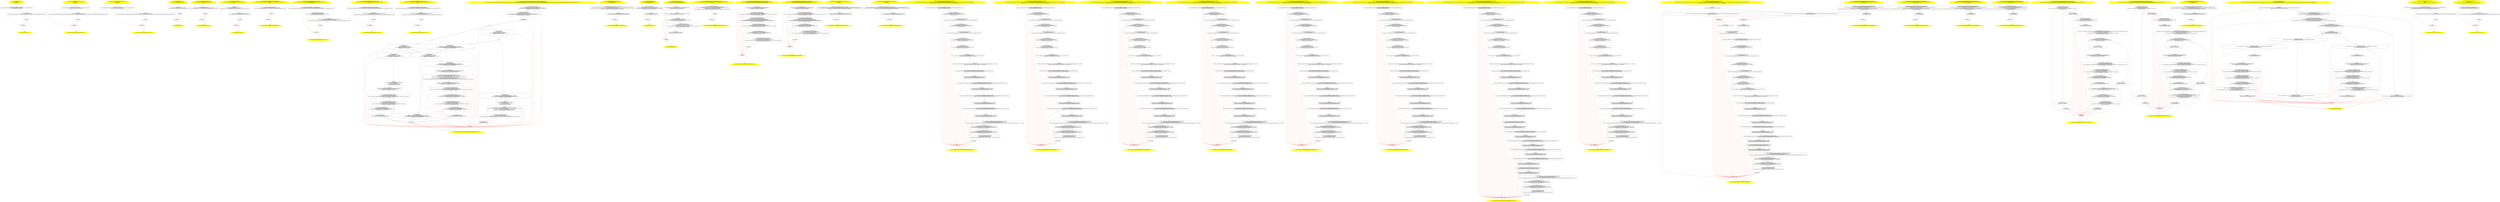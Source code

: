 /* @generated */
digraph cfg {
"org.junit.internal.StackTracesTest.<clinit>():void.fcf1506f3acd11db540eaa97e6d8b2b0_1" [label="1: Start void StackTracesTest.<clinit>()\nFormals: \nLocals:  $irvar0:void \n  " color=yellow style=filled]
	

	 "org.junit.internal.StackTracesTest.<clinit>():void.fcf1506f3acd11db540eaa97e6d8b2b0_1" -> "org.junit.internal.StackTracesTest.<clinit>():void.fcf1506f3acd11db540eaa97e6d8b2b0_4" ;
"org.junit.internal.StackTracesTest.<clinit>():void.fcf1506f3acd11db540eaa97e6d8b2b0_2" [label="2: Exit void StackTracesTest.<clinit>() \n  " color=yellow style=filled]
	

"org.junit.internal.StackTracesTest.<clinit>():void.fcf1506f3acd11db540eaa97e6d8b2b0_3" [label="3:  exceptions sink \n  " shape="box"]
	

	 "org.junit.internal.StackTracesTest.<clinit>():void.fcf1506f3acd11db540eaa97e6d8b2b0_3" -> "org.junit.internal.StackTracesTest.<clinit>():void.fcf1506f3acd11db540eaa97e6d8b2b0_2" ;
"org.junit.internal.StackTracesTest.<clinit>():void.fcf1506f3acd11db540eaa97e6d8b2b0_4" [label="4:  Call String System.getProperty(String,String) \n   n$0=_fun_String System.getProperty(String,String)(\"line.separator\":java.lang.Object*,\"\\\\n\":java.lang.Object*) [line 31]\n  *&$irvar0:java.lang.String*=n$0 [line 31]\n " shape="box"]
	

	 "org.junit.internal.StackTracesTest.<clinit>():void.fcf1506f3acd11db540eaa97e6d8b2b0_4" -> "org.junit.internal.StackTracesTest.<clinit>():void.fcf1506f3acd11db540eaa97e6d8b2b0_5" ;
	 "org.junit.internal.StackTracesTest.<clinit>():void.fcf1506f3acd11db540eaa97e6d8b2b0_4" -> "org.junit.internal.StackTracesTest.<clinit>():void.fcf1506f3acd11db540eaa97e6d8b2b0_3" [color="red" ];
"org.junit.internal.StackTracesTest.<clinit>():void.fcf1506f3acd11db540eaa97e6d8b2b0_5" [label="5:  method_body \n   n$1=*&$irvar0:java.lang.String* [line 31]\n  *&#GB<>$org.junit.internal.StackTracesTest.EOL:org.junit.internal.StackTracesTest(root org.junit.internal.StackTracesTest)=n$1 [line 31]\n " shape="box"]
	

	 "org.junit.internal.StackTracesTest.<clinit>():void.fcf1506f3acd11db540eaa97e6d8b2b0_5" -> "org.junit.internal.StackTracesTest.<clinit>():void.fcf1506f3acd11db540eaa97e6d8b2b0_6" ;
	 "org.junit.internal.StackTracesTest.<clinit>():void.fcf1506f3acd11db540eaa97e6d8b2b0_5" -> "org.junit.internal.StackTracesTest.<clinit>():void.fcf1506f3acd11db540eaa97e6d8b2b0_3" [color="red" ];
"org.junit.internal.StackTracesTest.<clinit>():void.fcf1506f3acd11db540eaa97e6d8b2b0_6" [label="6:  method_body \n  " shape="box"]
	

	 "org.junit.internal.StackTracesTest.<clinit>():void.fcf1506f3acd11db540eaa97e6d8b2b0_6" -> "org.junit.internal.StackTracesTest.<clinit>():void.fcf1506f3acd11db540eaa97e6d8b2b0_2" ;
	 "org.junit.internal.StackTracesTest.<clinit>():void.fcf1506f3acd11db540eaa97e6d8b2b0_6" -> "org.junit.internal.StackTracesTest.<clinit>():void.fcf1506f3acd11db540eaa97e6d8b2b0_3" [color="red" ];
"org.junit.internal.StackTracesTest$FramesRemovedMatcher.<clinit>():void.a9f83e1c7c17e856f7d2eac8f7d59347_1" [label="1: Start void StackTracesTest$FramesRemovedMatcher.<clinit>()\nFormals: \nLocals:  $irvar0:void \n  " color=yellow style=filled]
	

	 "org.junit.internal.StackTracesTest$FramesRemovedMatcher.<clinit>():void.a9f83e1c7c17e856f7d2eac8f7d59347_1" -> "org.junit.internal.StackTracesTest$FramesRemovedMatcher.<clinit>():void.a9f83e1c7c17e856f7d2eac8f7d59347_4" ;
"org.junit.internal.StackTracesTest$FramesRemovedMatcher.<clinit>():void.a9f83e1c7c17e856f7d2eac8f7d59347_2" [label="2: Exit void StackTracesTest$FramesRemovedMatcher.<clinit>() \n  " color=yellow style=filled]
	

"org.junit.internal.StackTracesTest$FramesRemovedMatcher.<clinit>():void.a9f83e1c7c17e856f7d2eac8f7d59347_3" [label="3:  exceptions sink \n  " shape="box"]
	

	 "org.junit.internal.StackTracesTest$FramesRemovedMatcher.<clinit>():void.a9f83e1c7c17e856f7d2eac8f7d59347_3" -> "org.junit.internal.StackTracesTest$FramesRemovedMatcher.<clinit>():void.a9f83e1c7c17e856f7d2eac8f7d59347_2" ;
"org.junit.internal.StackTracesTest$FramesRemovedMatcher.<clinit>():void.a9f83e1c7c17e856f7d2eac8f7d59347_4" [label="4:  Call Pattern Pattern.compile(String) \n   n$0=_fun_Pattern Pattern.compile(String)(\"\\\\t*\\\\\\\\.\\\\\\\\.\\\\\\\\. [0-9]+ ([a-z]+)\":java.lang.Object*) [line 259]\n  *&$irvar0:java.util.regex.Pattern*=n$0 [line 259]\n " shape="box"]
	

	 "org.junit.internal.StackTracesTest$FramesRemovedMatcher.<clinit>():void.a9f83e1c7c17e856f7d2eac8f7d59347_4" -> "org.junit.internal.StackTracesTest$FramesRemovedMatcher.<clinit>():void.a9f83e1c7c17e856f7d2eac8f7d59347_5" ;
	 "org.junit.internal.StackTracesTest$FramesRemovedMatcher.<clinit>():void.a9f83e1c7c17e856f7d2eac8f7d59347_4" -> "org.junit.internal.StackTracesTest$FramesRemovedMatcher.<clinit>():void.a9f83e1c7c17e856f7d2eac8f7d59347_3" [color="red" ];
"org.junit.internal.StackTracesTest$FramesRemovedMatcher.<clinit>():void.a9f83e1c7c17e856f7d2eac8f7d59347_5" [label="5:  method_body \n   n$1=*&$irvar0:java.util.regex.Pattern* [line 259]\n  *&#GB<>$org.junit.internal.StackTracesTest$FramesRemovedMatcher.PATTERN:org.junit.internal.StackTracesTest$FramesRemovedMatcher(root org.junit.internal.StackTracesTest$FramesRemovedMatcher)=n$1 [line 259]\n " shape="box"]
	

	 "org.junit.internal.StackTracesTest$FramesRemovedMatcher.<clinit>():void.a9f83e1c7c17e856f7d2eac8f7d59347_5" -> "org.junit.internal.StackTracesTest$FramesRemovedMatcher.<clinit>():void.a9f83e1c7c17e856f7d2eac8f7d59347_6" ;
	 "org.junit.internal.StackTracesTest$FramesRemovedMatcher.<clinit>():void.a9f83e1c7c17e856f7d2eac8f7d59347_5" -> "org.junit.internal.StackTracesTest$FramesRemovedMatcher.<clinit>():void.a9f83e1c7c17e856f7d2eac8f7d59347_3" [color="red" ];
"org.junit.internal.StackTracesTest$FramesRemovedMatcher.<clinit>():void.a9f83e1c7c17e856f7d2eac8f7d59347_6" [label="6:  method_body \n  " shape="box"]
	

	 "org.junit.internal.StackTracesTest$FramesRemovedMatcher.<clinit>():void.a9f83e1c7c17e856f7d2eac8f7d59347_6" -> "org.junit.internal.StackTracesTest$FramesRemovedMatcher.<clinit>():void.a9f83e1c7c17e856f7d2eac8f7d59347_2" ;
	 "org.junit.internal.StackTracesTest$FramesRemovedMatcher.<clinit>():void.a9f83e1c7c17e856f7d2eac8f7d59347_6" -> "org.junit.internal.StackTracesTest$FramesRemovedMatcher.<clinit>():void.a9f83e1c7c17e856f7d2eac8f7d59347_3" [color="red" ];
"org.junit.internal.StackTracesTest$StackTraceLineMatcher.<clinit>():void.1db676e65e92607658f3b3f1b4e7a184_1" [label="1: Start void StackTracesTest$StackTraceLineMatcher.<clinit>()\nFormals: \nLocals:  $irvar0:void \n  " color=yellow style=filled]
	

	 "org.junit.internal.StackTracesTest$StackTraceLineMatcher.<clinit>():void.1db676e65e92607658f3b3f1b4e7a184_1" -> "org.junit.internal.StackTracesTest$StackTraceLineMatcher.<clinit>():void.1db676e65e92607658f3b3f1b4e7a184_4" ;
"org.junit.internal.StackTracesTest$StackTraceLineMatcher.<clinit>():void.1db676e65e92607658f3b3f1b4e7a184_2" [label="2: Exit void StackTracesTest$StackTraceLineMatcher.<clinit>() \n  " color=yellow style=filled]
	

"org.junit.internal.StackTracesTest$StackTraceLineMatcher.<clinit>():void.1db676e65e92607658f3b3f1b4e7a184_3" [label="3:  exceptions sink \n  " shape="box"]
	

	 "org.junit.internal.StackTracesTest$StackTraceLineMatcher.<clinit>():void.1db676e65e92607658f3b3f1b4e7a184_3" -> "org.junit.internal.StackTracesTest$StackTraceLineMatcher.<clinit>():void.1db676e65e92607658f3b3f1b4e7a184_2" ;
"org.junit.internal.StackTracesTest$StackTraceLineMatcher.<clinit>():void.1db676e65e92607658f3b3f1b4e7a184_4" [label="4:  Call Pattern Pattern.compile(String) \n   n$0=_fun_Pattern Pattern.compile(String)(\"\\\\t*at ([a-zA-Z0-9.$]+)\\\\\\\\([a-zA-Z0-9]+\\\\\\\\.java:[0-9]+\\\\\\\\)\":java.lang.Object*) [line 221]\n  *&$irvar0:java.util.regex.Pattern*=n$0 [line 221]\n " shape="box"]
	

	 "org.junit.internal.StackTracesTest$StackTraceLineMatcher.<clinit>():void.1db676e65e92607658f3b3f1b4e7a184_4" -> "org.junit.internal.StackTracesTest$StackTraceLineMatcher.<clinit>():void.1db676e65e92607658f3b3f1b4e7a184_5" ;
	 "org.junit.internal.StackTracesTest$StackTraceLineMatcher.<clinit>():void.1db676e65e92607658f3b3f1b4e7a184_4" -> "org.junit.internal.StackTracesTest$StackTraceLineMatcher.<clinit>():void.1db676e65e92607658f3b3f1b4e7a184_3" [color="red" ];
"org.junit.internal.StackTracesTest$StackTraceLineMatcher.<clinit>():void.1db676e65e92607658f3b3f1b4e7a184_5" [label="5:  method_body \n   n$1=*&$irvar0:java.util.regex.Pattern* [line 221]\n  *&#GB<>$org.junit.internal.StackTracesTest$StackTraceLineMatcher.PATTERN:org.junit.internal.StackTracesTest$StackTraceLineMatcher(root org.junit.internal.StackTracesTest$StackTraceLineMatcher)=n$1 [line 221]\n " shape="box"]
	

	 "org.junit.internal.StackTracesTest$StackTraceLineMatcher.<clinit>():void.1db676e65e92607658f3b3f1b4e7a184_5" -> "org.junit.internal.StackTracesTest$StackTraceLineMatcher.<clinit>():void.1db676e65e92607658f3b3f1b4e7a184_6" ;
	 "org.junit.internal.StackTracesTest$StackTraceLineMatcher.<clinit>():void.1db676e65e92607658f3b3f1b4e7a184_5" -> "org.junit.internal.StackTracesTest$StackTraceLineMatcher.<clinit>():void.1db676e65e92607658f3b3f1b4e7a184_3" [color="red" ];
"org.junit.internal.StackTracesTest$StackTraceLineMatcher.<clinit>():void.1db676e65e92607658f3b3f1b4e7a184_6" [label="6:  method_body \n  " shape="box"]
	

	 "org.junit.internal.StackTracesTest$StackTraceLineMatcher.<clinit>():void.1db676e65e92607658f3b3f1b4e7a184_6" -> "org.junit.internal.StackTracesTest$StackTraceLineMatcher.<clinit>():void.1db676e65e92607658f3b3f1b4e7a184_2" ;
	 "org.junit.internal.StackTracesTest$StackTraceLineMatcher.<clinit>():void.1db676e65e92607658f3b3f1b4e7a184_6" -> "org.junit.internal.StackTracesTest$StackTraceLineMatcher.<clinit>():void.1db676e65e92607658f3b3f1b4e7a184_3" [color="red" ];
"org.junit.internal.StackTracesTest.<init>().573a5320a8aa616bd2083bdc7fc1f385_1" [label="1: Start StackTracesTest.<init>()\nFormals:  this:org.junit.internal.StackTracesTest*\nLocals:  \n  " color=yellow style=filled]
	

	 "org.junit.internal.StackTracesTest.<init>().573a5320a8aa616bd2083bdc7fc1f385_1" -> "org.junit.internal.StackTracesTest.<init>().573a5320a8aa616bd2083bdc7fc1f385_4" ;
"org.junit.internal.StackTracesTest.<init>().573a5320a8aa616bd2083bdc7fc1f385_2" [label="2: Exit StackTracesTest.<init>() \n  " color=yellow style=filled]
	

"org.junit.internal.StackTracesTest.<init>().573a5320a8aa616bd2083bdc7fc1f385_3" [label="3:  exceptions sink \n  " shape="box"]
	

	 "org.junit.internal.StackTracesTest.<init>().573a5320a8aa616bd2083bdc7fc1f385_3" -> "org.junit.internal.StackTracesTest.<init>().573a5320a8aa616bd2083bdc7fc1f385_2" ;
"org.junit.internal.StackTracesTest.<init>().573a5320a8aa616bd2083bdc7fc1f385_4" [label="4:  Call Object.<init>() \n   n$0=*&this:org.junit.internal.StackTracesTest* [line 30]\n  n$1=_fun_Object.<init>()(n$0:org.junit.internal.StackTracesTest*) [line 30]\n " shape="box"]
	

	 "org.junit.internal.StackTracesTest.<init>().573a5320a8aa616bd2083bdc7fc1f385_4" -> "org.junit.internal.StackTracesTest.<init>().573a5320a8aa616bd2083bdc7fc1f385_5" ;
	 "org.junit.internal.StackTracesTest.<init>().573a5320a8aa616bd2083bdc7fc1f385_4" -> "org.junit.internal.StackTracesTest.<init>().573a5320a8aa616bd2083bdc7fc1f385_3" [color="red" ];
"org.junit.internal.StackTracesTest.<init>().573a5320a8aa616bd2083bdc7fc1f385_5" [label="5:  method_body \n  " shape="box"]
	

	 "org.junit.internal.StackTracesTest.<init>().573a5320a8aa616bd2083bdc7fc1f385_5" -> "org.junit.internal.StackTracesTest.<init>().573a5320a8aa616bd2083bdc7fc1f385_2" ;
	 "org.junit.internal.StackTracesTest.<init>().573a5320a8aa616bd2083bdc7fc1f385_5" -> "org.junit.internal.StackTracesTest.<init>().573a5320a8aa616bd2083bdc7fc1f385_3" [color="red" ];
"org.junit.internal.StackTracesTest$StringMatcher.<init>().14f8df3ad9d4eab7382759a50dfcc8c7_1" [label="1: Start StackTracesTest$StringMatcher.<init>()\nFormals:  this:org.junit.internal.StackTracesTest$StringMatcher*\nLocals:  \n  " color=yellow style=filled]
	

	 "org.junit.internal.StackTracesTest$StringMatcher.<init>().14f8df3ad9d4eab7382759a50dfcc8c7_1" -> "org.junit.internal.StackTracesTest$StringMatcher.<init>().14f8df3ad9d4eab7382759a50dfcc8c7_4" ;
"org.junit.internal.StackTracesTest$StringMatcher.<init>().14f8df3ad9d4eab7382759a50dfcc8c7_2" [label="2: Exit StackTracesTest$StringMatcher.<init>() \n  " color=yellow style=filled]
	

"org.junit.internal.StackTracesTest$StringMatcher.<init>().14f8df3ad9d4eab7382759a50dfcc8c7_3" [label="3:  exceptions sink \n  " shape="box"]
	

	 "org.junit.internal.StackTracesTest$StringMatcher.<init>().14f8df3ad9d4eab7382759a50dfcc8c7_3" -> "org.junit.internal.StackTracesTest$StringMatcher.<init>().14f8df3ad9d4eab7382759a50dfcc8c7_2" ;
"org.junit.internal.StackTracesTest$StringMatcher.<init>().14f8df3ad9d4eab7382759a50dfcc8c7_4" [label="4:  Call TypeSafeMatcher.<init>() \n   n$0=*&this:org.junit.internal.StackTracesTest$StringMatcher* [line 188]\n  n$1=_fun_TypeSafeMatcher.<init>()(n$0:org.junit.internal.StackTracesTest$StringMatcher*) [line 188]\n " shape="box"]
	

	 "org.junit.internal.StackTracesTest$StringMatcher.<init>().14f8df3ad9d4eab7382759a50dfcc8c7_4" -> "org.junit.internal.StackTracesTest$StringMatcher.<init>().14f8df3ad9d4eab7382759a50dfcc8c7_5" ;
	 "org.junit.internal.StackTracesTest$StringMatcher.<init>().14f8df3ad9d4eab7382759a50dfcc8c7_4" -> "org.junit.internal.StackTracesTest$StringMatcher.<init>().14f8df3ad9d4eab7382759a50dfcc8c7_3" [color="red" ];
"org.junit.internal.StackTracesTest$StringMatcher.<init>().14f8df3ad9d4eab7382759a50dfcc8c7_5" [label="5:  method_body \n  " shape="box"]
	

	 "org.junit.internal.StackTracesTest$StringMatcher.<init>().14f8df3ad9d4eab7382759a50dfcc8c7_5" -> "org.junit.internal.StackTracesTest$StringMatcher.<init>().14f8df3ad9d4eab7382759a50dfcc8c7_2" ;
	 "org.junit.internal.StackTracesTest$StringMatcher.<init>().14f8df3ad9d4eab7382759a50dfcc8c7_5" -> "org.junit.internal.StackTracesTest$StringMatcher.<init>().14f8df3ad9d4eab7382759a50dfcc8c7_3" [color="red" ];
"org.junit.internal.StackTracesTest$1.<init>(java.lang.Class).46279be0434dcd808ba27bd6ddc4a38c_1" [label="1: Start StackTracesTest$1.<init>(Class)\nFormals:  this:org.junit.internal.StackTracesTest$1* $bcvar1:java.lang.Class*\nLocals:  \n  " color=yellow style=filled]
	

	 "org.junit.internal.StackTracesTest$1.<init>(java.lang.Class).46279be0434dcd808ba27bd6ddc4a38c_1" -> "org.junit.internal.StackTracesTest$1.<init>(java.lang.Class).46279be0434dcd808ba27bd6ddc4a38c_4" ;
"org.junit.internal.StackTracesTest$1.<init>(java.lang.Class).46279be0434dcd808ba27bd6ddc4a38c_2" [label="2: Exit StackTracesTest$1.<init>(Class) \n  " color=yellow style=filled]
	

"org.junit.internal.StackTracesTest$1.<init>(java.lang.Class).46279be0434dcd808ba27bd6ddc4a38c_3" [label="3:  exceptions sink \n  " shape="box"]
	

	 "org.junit.internal.StackTracesTest$1.<init>(java.lang.Class).46279be0434dcd808ba27bd6ddc4a38c_3" -> "org.junit.internal.StackTracesTest$1.<init>(java.lang.Class).46279be0434dcd808ba27bd6ddc4a38c_2" ;
"org.junit.internal.StackTracesTest$1.<init>(java.lang.Class).46279be0434dcd808ba27bd6ddc4a38c_4" [label="4:  method_body \n   n$0=*&this:org.junit.internal.StackTracesTest$1* [line 297]\n  n$1=*&$bcvar1:java.lang.Class* [line 297]\n  *n$0.val$testClass:org.junit.internal.StackTracesTest$1(root org.junit.internal.StackTracesTest$1)=n$1 [line 297]\n " shape="box"]
	

	 "org.junit.internal.StackTracesTest$1.<init>(java.lang.Class).46279be0434dcd808ba27bd6ddc4a38c_4" -> "org.junit.internal.StackTracesTest$1.<init>(java.lang.Class).46279be0434dcd808ba27bd6ddc4a38c_5" ;
	 "org.junit.internal.StackTracesTest$1.<init>(java.lang.Class).46279be0434dcd808ba27bd6ddc4a38c_4" -> "org.junit.internal.StackTracesTest$1.<init>(java.lang.Class).46279be0434dcd808ba27bd6ddc4a38c_3" [color="red" ];
"org.junit.internal.StackTracesTest$1.<init>(java.lang.Class).46279be0434dcd808ba27bd6ddc4a38c_5" [label="5:  Call Object.<init>() \n   n$2=*&this:org.junit.internal.StackTracesTest$1* [line 297]\n  n$3=_fun_Object.<init>()(n$2:org.junit.internal.StackTracesTest$1*) [line 297]\n " shape="box"]
	

	 "org.junit.internal.StackTracesTest$1.<init>(java.lang.Class).46279be0434dcd808ba27bd6ddc4a38c_5" -> "org.junit.internal.StackTracesTest$1.<init>(java.lang.Class).46279be0434dcd808ba27bd6ddc4a38c_6" ;
	 "org.junit.internal.StackTracesTest$1.<init>(java.lang.Class).46279be0434dcd808ba27bd6ddc4a38c_5" -> "org.junit.internal.StackTracesTest$1.<init>(java.lang.Class).46279be0434dcd808ba27bd6ddc4a38c_3" [color="red" ];
"org.junit.internal.StackTracesTest$1.<init>(java.lang.Class).46279be0434dcd808ba27bd6ddc4a38c_6" [label="6:  method_body \n  " shape="box"]
	

	 "org.junit.internal.StackTracesTest$1.<init>(java.lang.Class).46279be0434dcd808ba27bd6ddc4a38c_6" -> "org.junit.internal.StackTracesTest$1.<init>(java.lang.Class).46279be0434dcd808ba27bd6ddc4a38c_2" ;
	 "org.junit.internal.StackTracesTest$1.<init>(java.lang.Class).46279be0434dcd808ba27bd6ddc4a38c_6" -> "org.junit.internal.StackTracesTest$1.<init>(java.lang.Class).46279be0434dcd808ba27bd6ddc4a38c_3" [color="red" ];
"org.junit.internal.StackTracesTest$StringMatcher.<init>(org.junit.internal.StackTracesTest$1).56c3b31d6628f66bea1077e5be07d3f2_1" [label="1: Start StackTracesTest$StringMatcher.<init>(StackTracesTest$1)\nFormals:  this:org.junit.internal.StackTracesTest$StringMatcher* x0:org.junit.internal.StackTracesTest$1*\nLocals:  \n  " color=yellow style=filled]
	

	 "org.junit.internal.StackTracesTest$StringMatcher.<init>(org.junit.internal.StackTracesTest$1).56c3b31d6628f66bea1077e5be07d3f2_1" -> "org.junit.internal.StackTracesTest$StringMatcher.<init>(org.junit.internal.StackTracesTest$1).56c3b31d6628f66bea1077e5be07d3f2_4" ;
"org.junit.internal.StackTracesTest$StringMatcher.<init>(org.junit.internal.StackTracesTest$1).56c3b31d6628f66bea1077e5be07d3f2_2" [label="2: Exit StackTracesTest$StringMatcher.<init>(StackTracesTest$1) \n  " color=yellow style=filled]
	

"org.junit.internal.StackTracesTest$StringMatcher.<init>(org.junit.internal.StackTracesTest$1).56c3b31d6628f66bea1077e5be07d3f2_3" [label="3:  exceptions sink \n  " shape="box"]
	

	 "org.junit.internal.StackTracesTest$StringMatcher.<init>(org.junit.internal.StackTracesTest$1).56c3b31d6628f66bea1077e5be07d3f2_3" -> "org.junit.internal.StackTracesTest$StringMatcher.<init>(org.junit.internal.StackTracesTest$1).56c3b31d6628f66bea1077e5be07d3f2_2" ;
"org.junit.internal.StackTracesTest$StringMatcher.<init>(org.junit.internal.StackTracesTest$1).56c3b31d6628f66bea1077e5be07d3f2_4" [label="4:  Call StackTracesTest$StringMatcher.<init>() \n   n$0=*&this:org.junit.internal.StackTracesTest$StringMatcher* [line 188]\n  n$1=_fun_StackTracesTest$StringMatcher.<init>()(n$0:org.junit.internal.StackTracesTest$StringMatcher*) [line 188]\n " shape="box"]
	

	 "org.junit.internal.StackTracesTest$StringMatcher.<init>(org.junit.internal.StackTracesTest$1).56c3b31d6628f66bea1077e5be07d3f2_4" -> "org.junit.internal.StackTracesTest$StringMatcher.<init>(org.junit.internal.StackTracesTest$1).56c3b31d6628f66bea1077e5be07d3f2_5" ;
	 "org.junit.internal.StackTracesTest$StringMatcher.<init>(org.junit.internal.StackTracesTest$1).56c3b31d6628f66bea1077e5be07d3f2_4" -> "org.junit.internal.StackTracesTest$StringMatcher.<init>(org.junit.internal.StackTracesTest$1).56c3b31d6628f66bea1077e5be07d3f2_3" [color="red" ];
"org.junit.internal.StackTracesTest$StringMatcher.<init>(org.junit.internal.StackTracesTest$1).56c3b31d6628f66bea1077e5be07d3f2_5" [label="5:  method_body \n  " shape="box"]
	

	 "org.junit.internal.StackTracesTest$StringMatcher.<init>(org.junit.internal.StackTracesTest$1).56c3b31d6628f66bea1077e5be07d3f2_5" -> "org.junit.internal.StackTracesTest$StringMatcher.<init>(org.junit.internal.StackTracesTest$1).56c3b31d6628f66bea1077e5be07d3f2_2" ;
	 "org.junit.internal.StackTracesTest$StringMatcher.<init>(org.junit.internal.StackTracesTest$1).56c3b31d6628f66bea1077e5be07d3f2_5" -> "org.junit.internal.StackTracesTest$StringMatcher.<init>(org.junit.internal.StackTracesTest$1).56c3b31d6628f66bea1077e5be07d3f2_3" [color="red" ];
"org.junit.internal.StackTracesTest$ExceptionMessageMatcher.<init>(java.lang.String).305ba08d461c43d20eb0cc262738e2e5_1" [label="1: Start StackTracesTest$ExceptionMessageMatcher.<init>(String)\nFormals:  this:org.junit.internal.StackTracesTest$ExceptionMessageMatcher* message:java.lang.String*\nLocals:  $irvar0:void \n  " color=yellow style=filled]
	

	 "org.junit.internal.StackTracesTest$ExceptionMessageMatcher.<init>(java.lang.String).305ba08d461c43d20eb0cc262738e2e5_1" -> "org.junit.internal.StackTracesTest$ExceptionMessageMatcher.<init>(java.lang.String).305ba08d461c43d20eb0cc262738e2e5_4" ;
"org.junit.internal.StackTracesTest$ExceptionMessageMatcher.<init>(java.lang.String).305ba08d461c43d20eb0cc262738e2e5_2" [label="2: Exit StackTracesTest$ExceptionMessageMatcher.<init>(String) \n  " color=yellow style=filled]
	

"org.junit.internal.StackTracesTest$ExceptionMessageMatcher.<init>(java.lang.String).305ba08d461c43d20eb0cc262738e2e5_3" [label="3:  exceptions sink \n  " shape="box"]
	

	 "org.junit.internal.StackTracesTest$ExceptionMessageMatcher.<init>(java.lang.String).305ba08d461c43d20eb0cc262738e2e5_3" -> "org.junit.internal.StackTracesTest$ExceptionMessageMatcher.<init>(java.lang.String).305ba08d461c43d20eb0cc262738e2e5_2" ;
"org.junit.internal.StackTracesTest$ExceptionMessageMatcher.<init>(java.lang.String).305ba08d461c43d20eb0cc262738e2e5_4" [label="4:  Call StackTracesTest$StringMatcher.<init>(StackTracesTest$1) \n   n$0=*&this:org.junit.internal.StackTracesTest$ExceptionMessageMatcher* [line 197]\n  n$1=_fun_StackTracesTest$StringMatcher.<init>(StackTracesTest$1)(n$0:org.junit.internal.StackTracesTest$ExceptionMessageMatcher*,null:java.lang.Object*) [line 197]\n " shape="box"]
	

	 "org.junit.internal.StackTracesTest$ExceptionMessageMatcher.<init>(java.lang.String).305ba08d461c43d20eb0cc262738e2e5_4" -> "org.junit.internal.StackTracesTest$ExceptionMessageMatcher.<init>(java.lang.String).305ba08d461c43d20eb0cc262738e2e5_5" ;
	 "org.junit.internal.StackTracesTest$ExceptionMessageMatcher.<init>(java.lang.String).305ba08d461c43d20eb0cc262738e2e5_4" -> "org.junit.internal.StackTracesTest$ExceptionMessageMatcher.<init>(java.lang.String).305ba08d461c43d20eb0cc262738e2e5_3" [color="red" ];
"org.junit.internal.StackTracesTest$ExceptionMessageMatcher.<init>(java.lang.String).305ba08d461c43d20eb0cc262738e2e5_5" [label="5:  Call Matcher CoreMatchers.equalTo(Object) \n   n$2=*&message:java.lang.String* [line 198]\n  n$3=_fun_Matcher CoreMatchers.equalTo(Object)(n$2:java.lang.String*) [line 198]\n  *&$irvar0:org.hamcrest.Matcher*=n$3 [line 198]\n " shape="box"]
	

	 "org.junit.internal.StackTracesTest$ExceptionMessageMatcher.<init>(java.lang.String).305ba08d461c43d20eb0cc262738e2e5_5" -> "org.junit.internal.StackTracesTest$ExceptionMessageMatcher.<init>(java.lang.String).305ba08d461c43d20eb0cc262738e2e5_6" ;
	 "org.junit.internal.StackTracesTest$ExceptionMessageMatcher.<init>(java.lang.String).305ba08d461c43d20eb0cc262738e2e5_5" -> "org.junit.internal.StackTracesTest$ExceptionMessageMatcher.<init>(java.lang.String).305ba08d461c43d20eb0cc262738e2e5_3" [color="red" ];
"org.junit.internal.StackTracesTest$ExceptionMessageMatcher.<init>(java.lang.String).305ba08d461c43d20eb0cc262738e2e5_6" [label="6:  method_body \n   n$4=*&this:org.junit.internal.StackTracesTest$ExceptionMessageMatcher* [line 198]\n  n$5=*&$irvar0:org.hamcrest.Matcher* [line 198]\n  *n$4.matcher:org.junit.internal.StackTracesTest$ExceptionMessageMatcher(root org.junit.internal.StackTracesTest$ExceptionMessageMatcher)=n$5 [line 198]\n " shape="box"]
	

	 "org.junit.internal.StackTracesTest$ExceptionMessageMatcher.<init>(java.lang.String).305ba08d461c43d20eb0cc262738e2e5_6" -> "org.junit.internal.StackTracesTest$ExceptionMessageMatcher.<init>(java.lang.String).305ba08d461c43d20eb0cc262738e2e5_7" ;
	 "org.junit.internal.StackTracesTest$ExceptionMessageMatcher.<init>(java.lang.String).305ba08d461c43d20eb0cc262738e2e5_6" -> "org.junit.internal.StackTracesTest$ExceptionMessageMatcher.<init>(java.lang.String).305ba08d461c43d20eb0cc262738e2e5_3" [color="red" ];
"org.junit.internal.StackTracesTest$ExceptionMessageMatcher.<init>(java.lang.String).305ba08d461c43d20eb0cc262738e2e5_7" [label="7:  method_body \n  " shape="box"]
	

	 "org.junit.internal.StackTracesTest$ExceptionMessageMatcher.<init>(java.lang.String).305ba08d461c43d20eb0cc262738e2e5_7" -> "org.junit.internal.StackTracesTest$ExceptionMessageMatcher.<init>(java.lang.String).305ba08d461c43d20eb0cc262738e2e5_2" ;
	 "org.junit.internal.StackTracesTest$ExceptionMessageMatcher.<init>(java.lang.String).305ba08d461c43d20eb0cc262738e2e5_7" -> "org.junit.internal.StackTracesTest$ExceptionMessageMatcher.<init>(java.lang.String).305ba08d461c43d20eb0cc262738e2e5_3" [color="red" ];
"org.junit.internal.StackTracesTest$FramesRemovedMatcher.<init>(java.lang.String).2771ee1bbb2268eba59e795cd2e9d0cb_1" [label="1: Start StackTracesTest$FramesRemovedMatcher.<init>(String)\nFormals:  this:org.junit.internal.StackTracesTest$FramesRemovedMatcher* suffix:java.lang.String*\nLocals:  \n  " color=yellow style=filled]
	

	 "org.junit.internal.StackTracesTest$FramesRemovedMatcher.<init>(java.lang.String).2771ee1bbb2268eba59e795cd2e9d0cb_1" -> "org.junit.internal.StackTracesTest$FramesRemovedMatcher.<init>(java.lang.String).2771ee1bbb2268eba59e795cd2e9d0cb_4" ;
"org.junit.internal.StackTracesTest$FramesRemovedMatcher.<init>(java.lang.String).2771ee1bbb2268eba59e795cd2e9d0cb_2" [label="2: Exit StackTracesTest$FramesRemovedMatcher.<init>(String) \n  " color=yellow style=filled]
	

"org.junit.internal.StackTracesTest$FramesRemovedMatcher.<init>(java.lang.String).2771ee1bbb2268eba59e795cd2e9d0cb_3" [label="3:  exceptions sink \n  " shape="box"]
	

	 "org.junit.internal.StackTracesTest$FramesRemovedMatcher.<init>(java.lang.String).2771ee1bbb2268eba59e795cd2e9d0cb_3" -> "org.junit.internal.StackTracesTest$FramesRemovedMatcher.<init>(java.lang.String).2771ee1bbb2268eba59e795cd2e9d0cb_2" ;
"org.junit.internal.StackTracesTest$FramesRemovedMatcher.<init>(java.lang.String).2771ee1bbb2268eba59e795cd2e9d0cb_4" [label="4:  Call StackTracesTest$StringMatcher.<init>(StackTracesTest$1) \n   n$0=*&this:org.junit.internal.StackTracesTest$FramesRemovedMatcher* [line 263]\n  n$1=_fun_StackTracesTest$StringMatcher.<init>(StackTracesTest$1)(n$0:org.junit.internal.StackTracesTest$FramesRemovedMatcher*,null:java.lang.Object*) [line 263]\n " shape="box"]
	

	 "org.junit.internal.StackTracesTest$FramesRemovedMatcher.<init>(java.lang.String).2771ee1bbb2268eba59e795cd2e9d0cb_4" -> "org.junit.internal.StackTracesTest$FramesRemovedMatcher.<init>(java.lang.String).2771ee1bbb2268eba59e795cd2e9d0cb_5" ;
	 "org.junit.internal.StackTracesTest$FramesRemovedMatcher.<init>(java.lang.String).2771ee1bbb2268eba59e795cd2e9d0cb_4" -> "org.junit.internal.StackTracesTest$FramesRemovedMatcher.<init>(java.lang.String).2771ee1bbb2268eba59e795cd2e9d0cb_3" [color="red" ];
"org.junit.internal.StackTracesTest$FramesRemovedMatcher.<init>(java.lang.String).2771ee1bbb2268eba59e795cd2e9d0cb_5" [label="5:  method_body \n   n$2=*&this:org.junit.internal.StackTracesTest$FramesRemovedMatcher* [line 264]\n  n$3=*&suffix:java.lang.String* [line 264]\n  *n$2.suffix:org.junit.internal.StackTracesTest$FramesRemovedMatcher(root org.junit.internal.StackTracesTest$FramesRemovedMatcher)=n$3 [line 264]\n " shape="box"]
	

	 "org.junit.internal.StackTracesTest$FramesRemovedMatcher.<init>(java.lang.String).2771ee1bbb2268eba59e795cd2e9d0cb_5" -> "org.junit.internal.StackTracesTest$FramesRemovedMatcher.<init>(java.lang.String).2771ee1bbb2268eba59e795cd2e9d0cb_6" ;
	 "org.junit.internal.StackTracesTest$FramesRemovedMatcher.<init>(java.lang.String).2771ee1bbb2268eba59e795cd2e9d0cb_5" -> "org.junit.internal.StackTracesTest$FramesRemovedMatcher.<init>(java.lang.String).2771ee1bbb2268eba59e795cd2e9d0cb_3" [color="red" ];
"org.junit.internal.StackTracesTest$FramesRemovedMatcher.<init>(java.lang.String).2771ee1bbb2268eba59e795cd2e9d0cb_6" [label="6:  method_body \n  " shape="box"]
	

	 "org.junit.internal.StackTracesTest$FramesRemovedMatcher.<init>(java.lang.String).2771ee1bbb2268eba59e795cd2e9d0cb_6" -> "org.junit.internal.StackTracesTest$FramesRemovedMatcher.<init>(java.lang.String).2771ee1bbb2268eba59e795cd2e9d0cb_2" ;
	 "org.junit.internal.StackTracesTest$FramesRemovedMatcher.<init>(java.lang.String).2771ee1bbb2268eba59e795cd2e9d0cb_6" -> "org.junit.internal.StackTracesTest$FramesRemovedMatcher.<init>(java.lang.String).2771ee1bbb2268eba59e795cd2e9d0cb_3" [color="red" ];
"org.junit.internal.StackTracesTest$StackTraceLineMatcher.<init>(java.lang.String).8c2fbc77709c971c439b25b9ca025f30_1" [label="1: Start StackTracesTest$StackTraceLineMatcher.<init>(String)\nFormals:  this:org.junit.internal.StackTracesTest$StackTraceLineMatcher* method:java.lang.String*\nLocals:  \n  " color=yellow style=filled]
	

	 "org.junit.internal.StackTracesTest$StackTraceLineMatcher.<init>(java.lang.String).8c2fbc77709c971c439b25b9ca025f30_1" -> "org.junit.internal.StackTracesTest$StackTraceLineMatcher.<init>(java.lang.String).8c2fbc77709c971c439b25b9ca025f30_4" ;
"org.junit.internal.StackTracesTest$StackTraceLineMatcher.<init>(java.lang.String).8c2fbc77709c971c439b25b9ca025f30_2" [label="2: Exit StackTracesTest$StackTraceLineMatcher.<init>(String) \n  " color=yellow style=filled]
	

"org.junit.internal.StackTracesTest$StackTraceLineMatcher.<init>(java.lang.String).8c2fbc77709c971c439b25b9ca025f30_3" [label="3:  exceptions sink \n  " shape="box"]
	

	 "org.junit.internal.StackTracesTest$StackTraceLineMatcher.<init>(java.lang.String).8c2fbc77709c971c439b25b9ca025f30_3" -> "org.junit.internal.StackTracesTest$StackTraceLineMatcher.<init>(java.lang.String).8c2fbc77709c971c439b25b9ca025f30_2" ;
"org.junit.internal.StackTracesTest$StackTraceLineMatcher.<init>(java.lang.String).8c2fbc77709c971c439b25b9ca025f30_4" [label="4:  Call StackTracesTest$StringMatcher.<init>(StackTracesTest$1) \n   n$0=*&this:org.junit.internal.StackTracesTest$StackTraceLineMatcher* [line 225]\n  n$1=_fun_StackTracesTest$StringMatcher.<init>(StackTracesTest$1)(n$0:org.junit.internal.StackTracesTest$StackTraceLineMatcher*,null:java.lang.Object*) [line 225]\n " shape="box"]
	

	 "org.junit.internal.StackTracesTest$StackTraceLineMatcher.<init>(java.lang.String).8c2fbc77709c971c439b25b9ca025f30_4" -> "org.junit.internal.StackTracesTest$StackTraceLineMatcher.<init>(java.lang.String).8c2fbc77709c971c439b25b9ca025f30_5" ;
	 "org.junit.internal.StackTracesTest$StackTraceLineMatcher.<init>(java.lang.String).8c2fbc77709c971c439b25b9ca025f30_4" -> "org.junit.internal.StackTracesTest$StackTraceLineMatcher.<init>(java.lang.String).8c2fbc77709c971c439b25b9ca025f30_3" [color="red" ];
"org.junit.internal.StackTracesTest$StackTraceLineMatcher.<init>(java.lang.String).8c2fbc77709c971c439b25b9ca025f30_5" [label="5:  method_body \n   n$2=*&this:org.junit.internal.StackTracesTest$StackTraceLineMatcher* [line 226]\n  n$3=*&method:java.lang.String* [line 226]\n  *n$2.method:org.junit.internal.StackTracesTest$StackTraceLineMatcher(root org.junit.internal.StackTracesTest$StackTraceLineMatcher)=n$3 [line 226]\n " shape="box"]
	

	 "org.junit.internal.StackTracesTest$StackTraceLineMatcher.<init>(java.lang.String).8c2fbc77709c971c439b25b9ca025f30_5" -> "org.junit.internal.StackTracesTest$StackTraceLineMatcher.<init>(java.lang.String).8c2fbc77709c971c439b25b9ca025f30_6" ;
	 "org.junit.internal.StackTracesTest$StackTraceLineMatcher.<init>(java.lang.String).8c2fbc77709c971c439b25b9ca025f30_5" -> "org.junit.internal.StackTracesTest$StackTraceLineMatcher.<init>(java.lang.String).8c2fbc77709c971c439b25b9ca025f30_3" [color="red" ];
"org.junit.internal.StackTracesTest$StackTraceLineMatcher.<init>(java.lang.String).8c2fbc77709c971c439b25b9ca025f30_6" [label="6:  method_body \n  " shape="box"]
	

	 "org.junit.internal.StackTracesTest$StackTraceLineMatcher.<init>(java.lang.String).8c2fbc77709c971c439b25b9ca025f30_6" -> "org.junit.internal.StackTracesTest$StackTraceLineMatcher.<init>(java.lang.String).8c2fbc77709c971c439b25b9ca025f30_2" ;
	 "org.junit.internal.StackTracesTest$StackTraceLineMatcher.<init>(java.lang.String).8c2fbc77709c971c439b25b9ca025f30_6" -> "org.junit.internal.StackTracesTest$StackTraceLineMatcher.<init>(java.lang.String).8c2fbc77709c971c439b25b9ca025f30_3" [color="red" ];
"org.junit.internal.StackTracesTest.assertHasTrimmedTrace(org.junit.runner.notification.Failure,org.j.6de136863e227f444fe0a3ed1f5847e0_1" [label="1: Start void StackTracesTest.assertHasTrimmedTrace(Failure,StackTracesTest$StringMatcher[])\nFormals:  failure:org.junit.runner.notification.Failure* matchers:org.junit.internal.StackTracesTest$StringMatcher*[_*_](*)\nLocals:  $irvar8:void $irvar7:void $irvar6:void $irvar5:void $irvar4:void $irvar3:void $irvar2:void $irvar1:void $irvar0:void index:int lines:java.lang.String*[_*_](*) trimmedTrace:java.lang.String* description:org.hamcrest.StringDescription* extraLine:java.lang.String* matcher:org.junit.internal.StackTracesTest$StringMatcher* line:java.lang.String* \n  " color=yellow style=filled]
	

	 "org.junit.internal.StackTracesTest.assertHasTrimmedTrace(org.junit.runner.notification.Failure,org.j.6de136863e227f444fe0a3ed1f5847e0_1" -> "org.junit.internal.StackTracesTest.assertHasTrimmedTrace(org.junit.runner.notification.Failure,org.j.6de136863e227f444fe0a3ed1f5847e0_4" ;
"org.junit.internal.StackTracesTest.assertHasTrimmedTrace(org.junit.runner.notification.Failure,org.j.6de136863e227f444fe0a3ed1f5847e0_2" [label="2: Exit void StackTracesTest.assertHasTrimmedTrace(Failure,StackTracesTest$StringMatcher[]) \n  " color=yellow style=filled]
	

"org.junit.internal.StackTracesTest.assertHasTrimmedTrace(org.junit.runner.notification.Failure,org.j.6de136863e227f444fe0a3ed1f5847e0_3" [label="3:  exceptions sink \n  " shape="box"]
	

	 "org.junit.internal.StackTracesTest.assertHasTrimmedTrace(org.junit.runner.notification.Failure,org.j.6de136863e227f444fe0a3ed1f5847e0_3" -> "org.junit.internal.StackTracesTest.assertHasTrimmedTrace(org.junit.runner.notification.Failure,org.j.6de136863e227f444fe0a3ed1f5847e0_2" ;
"org.junit.internal.StackTracesTest.assertHasTrimmedTrace(org.junit.runner.notification.Failure,org.j.6de136863e227f444fe0a3ed1f5847e0_4" [label="4:  Call String Failure.getTrimmedTrace() \n   n$0=*&failure:org.junit.runner.notification.Failure* [line 314]\n  _=*n$0:org.junit.runner.notification.Failure*(root org.junit.runner.notification.Failure) [line 314]\n  n$2=_fun_String Failure.getTrimmedTrace()(n$0:org.junit.runner.notification.Failure*) virtual [line 314]\n  *&trimmedTrace:java.lang.String*=n$2 [line 314]\n " shape="box"]
	

	 "org.junit.internal.StackTracesTest.assertHasTrimmedTrace(org.junit.runner.notification.Failure,org.j.6de136863e227f444fe0a3ed1f5847e0_4" -> "org.junit.internal.StackTracesTest.assertHasTrimmedTrace(org.junit.runner.notification.Failure,org.j.6de136863e227f444fe0a3ed1f5847e0_5" ;
	 "org.junit.internal.StackTracesTest.assertHasTrimmedTrace(org.junit.runner.notification.Failure,org.j.6de136863e227f444fe0a3ed1f5847e0_4" -> "org.junit.internal.StackTracesTest.assertHasTrimmedTrace(org.junit.runner.notification.Failure,org.j.6de136863e227f444fe0a3ed1f5847e0_3" [color="red" ];
"org.junit.internal.StackTracesTest.assertHasTrimmedTrace(org.junit.runner.notification.Failure,org.j.6de136863e227f444fe0a3ed1f5847e0_5" [label="5:  Call String[] String.split(String) \n   n$3=*&trimmedTrace:java.lang.String* [line 315]\n  _=*n$3:java.lang.String*(root java.lang.String) [line 315]\n  n$5=*&#GB<>$org.junit.internal.StackTracesTest.EOL:java.lang.String*(root org.junit.internal.StackTracesTest) [line 315]\n  n$6=_fun_String[] String.split(String)(n$3:java.lang.String*,n$5:java.lang.String*) virtual [line 315]\n  *&lines:java.lang.String*[_*_](*)=n$6 [line 315]\n " shape="box"]
	

	 "org.junit.internal.StackTracesTest.assertHasTrimmedTrace(org.junit.runner.notification.Failure,org.j.6de136863e227f444fe0a3ed1f5847e0_5" -> "org.junit.internal.StackTracesTest.assertHasTrimmedTrace(org.junit.runner.notification.Failure,org.j.6de136863e227f444fe0a3ed1f5847e0_6" ;
	 "org.junit.internal.StackTracesTest.assertHasTrimmedTrace(org.junit.runner.notification.Failure,org.j.6de136863e227f444fe0a3ed1f5847e0_5" -> "org.junit.internal.StackTracesTest.assertHasTrimmedTrace(org.junit.runner.notification.Failure,org.j.6de136863e227f444fe0a3ed1f5847e0_3" [color="red" ];
"org.junit.internal.StackTracesTest.assertHasTrimmedTrace(org.junit.runner.notification.Failure,org.j.6de136863e227f444fe0a3ed1f5847e0_6" [label="6:  method_body \n   *&index:int=0 [line 317]\n " shape="box"]
	

	 "org.junit.internal.StackTracesTest.assertHasTrimmedTrace(org.junit.runner.notification.Failure,org.j.6de136863e227f444fe0a3ed1f5847e0_6" -> "org.junit.internal.StackTracesTest.assertHasTrimmedTrace(org.junit.runner.notification.Failure,org.j.6de136863e227f444fe0a3ed1f5847e0_9" ;
	 "org.junit.internal.StackTracesTest.assertHasTrimmedTrace(org.junit.runner.notification.Failure,org.j.6de136863e227f444fe0a3ed1f5847e0_6" -> "org.junit.internal.StackTracesTest.assertHasTrimmedTrace(org.junit.runner.notification.Failure,org.j.6de136863e227f444fe0a3ed1f5847e0_3" [color="red" ];
"org.junit.internal.StackTracesTest.assertHasTrimmedTrace(org.junit.runner.notification.Failure,org.j.6de136863e227f444fe0a3ed1f5847e0_7" [label="7: Prune (true branch, if) \n   n$7=*&index:int [line 318]\n  n$8=*&lines:java.lang.String*[_*_](*) [line 318]\n  _=*n$8:int(root java.lang.String*[_*_]) [line 318]\n  n$10=_fun___get_array_length(n$8:java.lang.String*[_*_](*)) [line 318]\n  PRUNE(!(n$7 >= n$10), true); [line 318]\n " shape="invhouse"]
	

	 "org.junit.internal.StackTracesTest.assertHasTrimmedTrace(org.junit.runner.notification.Failure,org.j.6de136863e227f444fe0a3ed1f5847e0_7" -> "org.junit.internal.StackTracesTest.assertHasTrimmedTrace(org.junit.runner.notification.Failure,org.j.6de136863e227f444fe0a3ed1f5847e0_12" ;
	 "org.junit.internal.StackTracesTest.assertHasTrimmedTrace(org.junit.runner.notification.Failure,org.j.6de136863e227f444fe0a3ed1f5847e0_7" -> "org.junit.internal.StackTracesTest.assertHasTrimmedTrace(org.junit.runner.notification.Failure,org.j.6de136863e227f444fe0a3ed1f5847e0_3" [color="red" ];
"org.junit.internal.StackTracesTest.assertHasTrimmedTrace(org.junit.runner.notification.Failure,org.j.6de136863e227f444fe0a3ed1f5847e0_8" [label="8: Prune (false branch, if) \n   n$7=*&index:int [line 318]\n  n$8=*&lines:java.lang.String*[_*_](*) [line 318]\n  _=*n$8:int(root java.lang.String*[_*_]) [line 318]\n  n$10=_fun___get_array_length(n$8:java.lang.String*[_*_](*)) [line 318]\n  PRUNE((n$7 >= n$10), false); [line 318]\n " shape="invhouse"]
	

	 "org.junit.internal.StackTracesTest.assertHasTrimmedTrace(org.junit.runner.notification.Failure,org.j.6de136863e227f444fe0a3ed1f5847e0_8" -> "org.junit.internal.StackTracesTest.assertHasTrimmedTrace(org.junit.runner.notification.Failure,org.j.6de136863e227f444fe0a3ed1f5847e0_17" ;
	 "org.junit.internal.StackTracesTest.assertHasTrimmedTrace(org.junit.runner.notification.Failure,org.j.6de136863e227f444fe0a3ed1f5847e0_8" -> "org.junit.internal.StackTracesTest.assertHasTrimmedTrace(org.junit.runner.notification.Failure,org.j.6de136863e227f444fe0a3ed1f5847e0_18" ;
	 "org.junit.internal.StackTracesTest.assertHasTrimmedTrace(org.junit.runner.notification.Failure,org.j.6de136863e227f444fe0a3ed1f5847e0_8" -> "org.junit.internal.StackTracesTest.assertHasTrimmedTrace(org.junit.runner.notification.Failure,org.j.6de136863e227f444fe0a3ed1f5847e0_3" [color="red" ];
"org.junit.internal.StackTracesTest.assertHasTrimmedTrace(org.junit.runner.notification.Failure,org.j.6de136863e227f444fe0a3ed1f5847e0_9" [label="9: + \n  " ]
	

	 "org.junit.internal.StackTracesTest.assertHasTrimmedTrace(org.junit.runner.notification.Failure,org.j.6de136863e227f444fe0a3ed1f5847e0_9" -> "org.junit.internal.StackTracesTest.assertHasTrimmedTrace(org.junit.runner.notification.Failure,org.j.6de136863e227f444fe0a3ed1f5847e0_7" ;
	 "org.junit.internal.StackTracesTest.assertHasTrimmedTrace(org.junit.runner.notification.Failure,org.j.6de136863e227f444fe0a3ed1f5847e0_9" -> "org.junit.internal.StackTracesTest.assertHasTrimmedTrace(org.junit.runner.notification.Failure,org.j.6de136863e227f444fe0a3ed1f5847e0_8" ;
"org.junit.internal.StackTracesTest.assertHasTrimmedTrace(org.junit.runner.notification.Failure,org.j.6de136863e227f444fe0a3ed1f5847e0_10" [label="10: Prune (true branch, if) \n   n$11=*&index:int [line 318]\n  n$12=*&matchers:org.junit.internal.StackTracesTest$StringMatcher*[_*_](*) [line 318]\n  _=*n$12:int(root org.junit.internal.StackTracesTest$StringMatcher*[_*_]) [line 318]\n  n$14=_fun___get_array_length(n$12:org.junit.internal.StackTracesTest$StringMatcher*[_*_](*)) [line 318]\n  PRUNE(!(n$11 >= n$14), true); [line 318]\n " shape="invhouse"]
	

	 "org.junit.internal.StackTracesTest.assertHasTrimmedTrace(org.junit.runner.notification.Failure,org.j.6de136863e227f444fe0a3ed1f5847e0_10" -> "org.junit.internal.StackTracesTest.assertHasTrimmedTrace(org.junit.runner.notification.Failure,org.j.6de136863e227f444fe0a3ed1f5847e0_13" ;
	 "org.junit.internal.StackTracesTest.assertHasTrimmedTrace(org.junit.runner.notification.Failure,org.j.6de136863e227f444fe0a3ed1f5847e0_10" -> "org.junit.internal.StackTracesTest.assertHasTrimmedTrace(org.junit.runner.notification.Failure,org.j.6de136863e227f444fe0a3ed1f5847e0_3" [color="red" ];
"org.junit.internal.StackTracesTest.assertHasTrimmedTrace(org.junit.runner.notification.Failure,org.j.6de136863e227f444fe0a3ed1f5847e0_11" [label="11: Prune (false branch, if) \n   n$11=*&index:int [line 318]\n  n$12=*&matchers:org.junit.internal.StackTracesTest$StringMatcher*[_*_](*) [line 318]\n  _=*n$12:int(root org.junit.internal.StackTracesTest$StringMatcher*[_*_]) [line 318]\n  n$14=_fun___get_array_length(n$12:org.junit.internal.StackTracesTest$StringMatcher*[_*_](*)) [line 318]\n  PRUNE((n$11 >= n$14), false); [line 318]\n " shape="invhouse"]
	

	 "org.junit.internal.StackTracesTest.assertHasTrimmedTrace(org.junit.runner.notification.Failure,org.j.6de136863e227f444fe0a3ed1f5847e0_11" -> "org.junit.internal.StackTracesTest.assertHasTrimmedTrace(org.junit.runner.notification.Failure,org.j.6de136863e227f444fe0a3ed1f5847e0_17" ;
	 "org.junit.internal.StackTracesTest.assertHasTrimmedTrace(org.junit.runner.notification.Failure,org.j.6de136863e227f444fe0a3ed1f5847e0_11" -> "org.junit.internal.StackTracesTest.assertHasTrimmedTrace(org.junit.runner.notification.Failure,org.j.6de136863e227f444fe0a3ed1f5847e0_18" ;
	 "org.junit.internal.StackTracesTest.assertHasTrimmedTrace(org.junit.runner.notification.Failure,org.j.6de136863e227f444fe0a3ed1f5847e0_11" -> "org.junit.internal.StackTracesTest.assertHasTrimmedTrace(org.junit.runner.notification.Failure,org.j.6de136863e227f444fe0a3ed1f5847e0_3" [color="red" ];
"org.junit.internal.StackTracesTest.assertHasTrimmedTrace(org.junit.runner.notification.Failure,org.j.6de136863e227f444fe0a3ed1f5847e0_12" [label="12: + \n  " ]
	

	 "org.junit.internal.StackTracesTest.assertHasTrimmedTrace(org.junit.runner.notification.Failure,org.j.6de136863e227f444fe0a3ed1f5847e0_12" -> "org.junit.internal.StackTracesTest.assertHasTrimmedTrace(org.junit.runner.notification.Failure,org.j.6de136863e227f444fe0a3ed1f5847e0_10" ;
	 "org.junit.internal.StackTracesTest.assertHasTrimmedTrace(org.junit.runner.notification.Failure,org.j.6de136863e227f444fe0a3ed1f5847e0_12" -> "org.junit.internal.StackTracesTest.assertHasTrimmedTrace(org.junit.runner.notification.Failure,org.j.6de136863e227f444fe0a3ed1f5847e0_11" ;
"org.junit.internal.StackTracesTest.assertHasTrimmedTrace(org.junit.runner.notification.Failure,org.j.6de136863e227f444fe0a3ed1f5847e0_13" [label="13:  method_body \n   n$15=*&lines:java.lang.String*[_*_](*) [line 319]\n  _=*n$15:java.lang.String*(root java.lang.String*[_*_]) [line 319]\n  n$16=*&index:int [line 319]\n  n$18=*n$15[n$16]:java.lang.String* [line 319]\n  *&line:java.lang.String*=n$18 [line 319]\n " shape="box"]
	

	 "org.junit.internal.StackTracesTest.assertHasTrimmedTrace(org.junit.runner.notification.Failure,org.j.6de136863e227f444fe0a3ed1f5847e0_13" -> "org.junit.internal.StackTracesTest.assertHasTrimmedTrace(org.junit.runner.notification.Failure,org.j.6de136863e227f444fe0a3ed1f5847e0_14" ;
	 "org.junit.internal.StackTracesTest.assertHasTrimmedTrace(org.junit.runner.notification.Failure,org.j.6de136863e227f444fe0a3ed1f5847e0_13" -> "org.junit.internal.StackTracesTest.assertHasTrimmedTrace(org.junit.runner.notification.Failure,org.j.6de136863e227f444fe0a3ed1f5847e0_3" [color="red" ];
"org.junit.internal.StackTracesTest.assertHasTrimmedTrace(org.junit.runner.notification.Failure,org.j.6de136863e227f444fe0a3ed1f5847e0_14" [label="14:  method_body \n   n$19=*&matchers:org.junit.internal.StackTracesTest$StringMatcher*[_*_](*) [line 320]\n  _=*n$19:org.junit.internal.StackTracesTest$StringMatcher*(root org.junit.internal.StackTracesTest$StringMatcher*[_*_]) [line 320]\n  n$20=*&index:int [line 320]\n  n$22=*n$19[n$20]:org.junit.internal.StackTracesTest$StringMatcher* [line 320]\n  *&matcher:org.junit.internal.StackTracesTest$StringMatcher*=n$22 [line 320]\n " shape="box"]
	

	 "org.junit.internal.StackTracesTest.assertHasTrimmedTrace(org.junit.runner.notification.Failure,org.j.6de136863e227f444fe0a3ed1f5847e0_14" -> "org.junit.internal.StackTracesTest.assertHasTrimmedTrace(org.junit.runner.notification.Failure,org.j.6de136863e227f444fe0a3ed1f5847e0_15" ;
	 "org.junit.internal.StackTracesTest.assertHasTrimmedTrace(org.junit.runner.notification.Failure,org.j.6de136863e227f444fe0a3ed1f5847e0_14" -> "org.junit.internal.StackTracesTest.assertHasTrimmedTrace(org.junit.runner.notification.Failure,org.j.6de136863e227f444fe0a3ed1f5847e0_3" [color="red" ];
"org.junit.internal.StackTracesTest.assertHasTrimmedTrace(org.junit.runner.notification.Failure,org.j.6de136863e227f444fe0a3ed1f5847e0_15" [label="15:  Call void MatcherAssert.assertThat(Object,Matcher) \n   n$23=*&line:java.lang.String* [line 321]\n  n$24=*&matcher:org.junit.internal.StackTracesTest$StringMatcher* [line 321]\n  n$25=_fun_void MatcherAssert.assertThat(Object,Matcher)(n$23:java.lang.String*,n$24:org.junit.internal.StackTracesTest$StringMatcher*) [line 321]\n " shape="box"]
	

	 "org.junit.internal.StackTracesTest.assertHasTrimmedTrace(org.junit.runner.notification.Failure,org.j.6de136863e227f444fe0a3ed1f5847e0_15" -> "org.junit.internal.StackTracesTest.assertHasTrimmedTrace(org.junit.runner.notification.Failure,org.j.6de136863e227f444fe0a3ed1f5847e0_16" ;
	 "org.junit.internal.StackTracesTest.assertHasTrimmedTrace(org.junit.runner.notification.Failure,org.j.6de136863e227f444fe0a3ed1f5847e0_15" -> "org.junit.internal.StackTracesTest.assertHasTrimmedTrace(org.junit.runner.notification.Failure,org.j.6de136863e227f444fe0a3ed1f5847e0_3" [color="red" ];
"org.junit.internal.StackTracesTest.assertHasTrimmedTrace(org.junit.runner.notification.Failure,org.j.6de136863e227f444fe0a3ed1f5847e0_16" [label="16:  method_body \n   n$26=*&index:int [line 318]\n  *&index:int=(n$26 + 1) [line 318]\n " shape="box"]
	

	 "org.junit.internal.StackTracesTest.assertHasTrimmedTrace(org.junit.runner.notification.Failure,org.j.6de136863e227f444fe0a3ed1f5847e0_16" -> "org.junit.internal.StackTracesTest.assertHasTrimmedTrace(org.junit.runner.notification.Failure,org.j.6de136863e227f444fe0a3ed1f5847e0_9" ;
	 "org.junit.internal.StackTracesTest.assertHasTrimmedTrace(org.junit.runner.notification.Failure,org.j.6de136863e227f444fe0a3ed1f5847e0_16" -> "org.junit.internal.StackTracesTest.assertHasTrimmedTrace(org.junit.runner.notification.Failure,org.j.6de136863e227f444fe0a3ed1f5847e0_3" [color="red" ];
"org.junit.internal.StackTracesTest.assertHasTrimmedTrace(org.junit.runner.notification.Failure,org.j.6de136863e227f444fe0a3ed1f5847e0_17" [label="17: Prune (true branch, if) \n   n$27=*&index:int [line 323]\n  n$28=*&lines:java.lang.String*[_*_](*) [line 323]\n  _=*n$28:int(root java.lang.String*[_*_]) [line 323]\n  n$30=_fun___get_array_length(n$28:java.lang.String*[_*_](*)) [line 323]\n  PRUNE(!(n$27 >= n$30), true); [line 323]\n " shape="invhouse"]
	

	 "org.junit.internal.StackTracesTest.assertHasTrimmedTrace(org.junit.runner.notification.Failure,org.j.6de136863e227f444fe0a3ed1f5847e0_17" -> "org.junit.internal.StackTracesTest.assertHasTrimmedTrace(org.junit.runner.notification.Failure,org.j.6de136863e227f444fe0a3ed1f5847e0_19" ;
	 "org.junit.internal.StackTracesTest.assertHasTrimmedTrace(org.junit.runner.notification.Failure,org.j.6de136863e227f444fe0a3ed1f5847e0_17" -> "org.junit.internal.StackTracesTest.assertHasTrimmedTrace(org.junit.runner.notification.Failure,org.j.6de136863e227f444fe0a3ed1f5847e0_3" [color="red" ];
"org.junit.internal.StackTracesTest.assertHasTrimmedTrace(org.junit.runner.notification.Failure,org.j.6de136863e227f444fe0a3ed1f5847e0_18" [label="18: Prune (false branch, if) \n   n$27=*&index:int [line 323]\n  n$28=*&lines:java.lang.String*[_*_](*) [line 323]\n  _=*n$28:int(root java.lang.String*[_*_]) [line 323]\n  n$30=_fun___get_array_length(n$28:java.lang.String*[_*_](*)) [line 323]\n  PRUNE((n$27 >= n$30), false); [line 323]\n " shape="invhouse"]
	

	 "org.junit.internal.StackTracesTest.assertHasTrimmedTrace(org.junit.runner.notification.Failure,org.j.6de136863e227f444fe0a3ed1f5847e0_18" -> "org.junit.internal.StackTracesTest.assertHasTrimmedTrace(org.junit.runner.notification.Failure,org.j.6de136863e227f444fe0a3ed1f5847e0_25" ;
	 "org.junit.internal.StackTracesTest.assertHasTrimmedTrace(org.junit.runner.notification.Failure,org.j.6de136863e227f444fe0a3ed1f5847e0_18" -> "org.junit.internal.StackTracesTest.assertHasTrimmedTrace(org.junit.runner.notification.Failure,org.j.6de136863e227f444fe0a3ed1f5847e0_26" ;
	 "org.junit.internal.StackTracesTest.assertHasTrimmedTrace(org.junit.runner.notification.Failure,org.j.6de136863e227f444fe0a3ed1f5847e0_18" -> "org.junit.internal.StackTracesTest.assertHasTrimmedTrace(org.junit.runner.notification.Failure,org.j.6de136863e227f444fe0a3ed1f5847e0_3" [color="red" ];
"org.junit.internal.StackTracesTest.assertHasTrimmedTrace(org.junit.runner.notification.Failure,org.j.6de136863e227f444fe0a3ed1f5847e0_19" [label="19:  method_body \n   n$31=*&lines:java.lang.String*[_*_](*) [line 324]\n  _=*n$31:java.lang.String*(root java.lang.String*[_*_]) [line 324]\n  n$32=*&index:int [line 324]\n  n$34=*n$31[n$32]:java.lang.String* [line 324]\n  *&extraLine:java.lang.String*=n$34 [line 324]\n " shape="box"]
	

	 "org.junit.internal.StackTracesTest.assertHasTrimmedTrace(org.junit.runner.notification.Failure,org.j.6de136863e227f444fe0a3ed1f5847e0_19" -> "org.junit.internal.StackTracesTest.assertHasTrimmedTrace(org.junit.runner.notification.Failure,org.j.6de136863e227f444fe0a3ed1f5847e0_20" ;
	 "org.junit.internal.StackTracesTest.assertHasTrimmedTrace(org.junit.runner.notification.Failure,org.j.6de136863e227f444fe0a3ed1f5847e0_19" -> "org.junit.internal.StackTracesTest.assertHasTrimmedTrace(org.junit.runner.notification.Failure,org.j.6de136863e227f444fe0a3ed1f5847e0_3" [color="red" ];
"org.junit.internal.StackTracesTest.assertHasTrimmedTrace(org.junit.runner.notification.Failure,org.j.6de136863e227f444fe0a3ed1f5847e0_20" [label="20:  Call StringBuilder.<init>() \n   n$35=_fun___new(sizeof(t=java.lang.StringBuilder):java.lang.StringBuilder*) [line 325]\n  n$36=_fun_StringBuilder.<init>()(n$35:java.lang.StringBuilder*) [line 325]\n  *&$irvar0:java.lang.StringBuilder*=n$35 [line 325]\n " shape="box"]
	

	 "org.junit.internal.StackTracesTest.assertHasTrimmedTrace(org.junit.runner.notification.Failure,org.j.6de136863e227f444fe0a3ed1f5847e0_20" -> "org.junit.internal.StackTracesTest.assertHasTrimmedTrace(org.junit.runner.notification.Failure,org.j.6de136863e227f444fe0a3ed1f5847e0_21" ;
	 "org.junit.internal.StackTracesTest.assertHasTrimmedTrace(org.junit.runner.notification.Failure,org.j.6de136863e227f444fe0a3ed1f5847e0_20" -> "org.junit.internal.StackTracesTest.assertHasTrimmedTrace(org.junit.runner.notification.Failure,org.j.6de136863e227f444fe0a3ed1f5847e0_3" [color="red" ];
"org.junit.internal.StackTracesTest.assertHasTrimmedTrace(org.junit.runner.notification.Failure,org.j.6de136863e227f444fe0a3ed1f5847e0_21" [label="21:  Call StringBuilder StringBuilder.append(String) \n   n$37=*&$irvar0:java.lang.StringBuilder* [line 325]\n  _=*n$37:java.lang.StringBuilder*(root java.lang.StringBuilder) [line 325]\n  n$39=_fun_StringBuilder StringBuilder.append(String)(n$37:java.lang.StringBuilder*,\"Extra line in trimmed trace: \":java.lang.Object*) virtual [line 325]\n  *&$irvar1:java.lang.StringBuilder*=n$39 [line 325]\n " shape="box"]
	

	 "org.junit.internal.StackTracesTest.assertHasTrimmedTrace(org.junit.runner.notification.Failure,org.j.6de136863e227f444fe0a3ed1f5847e0_21" -> "org.junit.internal.StackTracesTest.assertHasTrimmedTrace(org.junit.runner.notification.Failure,org.j.6de136863e227f444fe0a3ed1f5847e0_22" ;
	 "org.junit.internal.StackTracesTest.assertHasTrimmedTrace(org.junit.runner.notification.Failure,org.j.6de136863e227f444fe0a3ed1f5847e0_21" -> "org.junit.internal.StackTracesTest.assertHasTrimmedTrace(org.junit.runner.notification.Failure,org.j.6de136863e227f444fe0a3ed1f5847e0_3" [color="red" ];
"org.junit.internal.StackTracesTest.assertHasTrimmedTrace(org.junit.runner.notification.Failure,org.j.6de136863e227f444fe0a3ed1f5847e0_22" [label="22:  Call StringBuilder StringBuilder.append(String) \n   n$40=*&$irvar1:java.lang.StringBuilder* [line 325]\n  _=*n$40:java.lang.StringBuilder*(root java.lang.StringBuilder) [line 325]\n  n$42=*&extraLine:java.lang.String* [line 325]\n  n$43=_fun_StringBuilder StringBuilder.append(String)(n$40:java.lang.StringBuilder*,n$42:java.lang.String*) virtual [line 325]\n  *&$irvar2:java.lang.StringBuilder*=n$43 [line 325]\n " shape="box"]
	

	 "org.junit.internal.StackTracesTest.assertHasTrimmedTrace(org.junit.runner.notification.Failure,org.j.6de136863e227f444fe0a3ed1f5847e0_22" -> "org.junit.internal.StackTracesTest.assertHasTrimmedTrace(org.junit.runner.notification.Failure,org.j.6de136863e227f444fe0a3ed1f5847e0_23" ;
	 "org.junit.internal.StackTracesTest.assertHasTrimmedTrace(org.junit.runner.notification.Failure,org.j.6de136863e227f444fe0a3ed1f5847e0_22" -> "org.junit.internal.StackTracesTest.assertHasTrimmedTrace(org.junit.runner.notification.Failure,org.j.6de136863e227f444fe0a3ed1f5847e0_3" [color="red" ];
"org.junit.internal.StackTracesTest.assertHasTrimmedTrace(org.junit.runner.notification.Failure,org.j.6de136863e227f444fe0a3ed1f5847e0_23" [label="23:  Call String StringBuilder.toString() \n   n$44=*&$irvar2:java.lang.StringBuilder* [line 325]\n  _=*n$44:java.lang.StringBuilder*(root java.lang.StringBuilder) [line 325]\n  n$46=_fun_String StringBuilder.toString()(n$44:java.lang.StringBuilder*) virtual [line 325]\n  *&$irvar3:java.lang.String*=n$46 [line 325]\n " shape="box"]
	

	 "org.junit.internal.StackTracesTest.assertHasTrimmedTrace(org.junit.runner.notification.Failure,org.j.6de136863e227f444fe0a3ed1f5847e0_23" -> "org.junit.internal.StackTracesTest.assertHasTrimmedTrace(org.junit.runner.notification.Failure,org.j.6de136863e227f444fe0a3ed1f5847e0_24" ;
	 "org.junit.internal.StackTracesTest.assertHasTrimmedTrace(org.junit.runner.notification.Failure,org.j.6de136863e227f444fe0a3ed1f5847e0_23" -> "org.junit.internal.StackTracesTest.assertHasTrimmedTrace(org.junit.runner.notification.Failure,org.j.6de136863e227f444fe0a3ed1f5847e0_3" [color="red" ];
"org.junit.internal.StackTracesTest.assertHasTrimmedTrace(org.junit.runner.notification.Failure,org.j.6de136863e227f444fe0a3ed1f5847e0_24" [label="24:  Call void Assert.fail(String) \n   n$47=*&$irvar3:java.lang.String* [line 325]\n  n$48=_fun_void Assert.fail(String)(n$47:java.lang.String*) [line 325]\n " shape="box"]
	

	 "org.junit.internal.StackTracesTest.assertHasTrimmedTrace(org.junit.runner.notification.Failure,org.j.6de136863e227f444fe0a3ed1f5847e0_24" -> "org.junit.internal.StackTracesTest.assertHasTrimmedTrace(org.junit.runner.notification.Failure,org.j.6de136863e227f444fe0a3ed1f5847e0_35" ;
	 "org.junit.internal.StackTracesTest.assertHasTrimmedTrace(org.junit.runner.notification.Failure,org.j.6de136863e227f444fe0a3ed1f5847e0_24" -> "org.junit.internal.StackTracesTest.assertHasTrimmedTrace(org.junit.runner.notification.Failure,org.j.6de136863e227f444fe0a3ed1f5847e0_3" [color="red" ];
"org.junit.internal.StackTracesTest.assertHasTrimmedTrace(org.junit.runner.notification.Failure,org.j.6de136863e227f444fe0a3ed1f5847e0_25" [label="25: Prune (true branch, if) \n   n$49=*&index:int [line 326]\n  n$50=*&matchers:org.junit.internal.StackTracesTest$StringMatcher*[_*_](*) [line 326]\n  _=*n$50:int(root org.junit.internal.StackTracesTest$StringMatcher*[_*_]) [line 326]\n  n$52=_fun___get_array_length(n$50:org.junit.internal.StackTracesTest$StringMatcher*[_*_](*)) [line 326]\n  PRUNE(!(n$49 >= n$52), true); [line 326]\n " shape="invhouse"]
	

	 "org.junit.internal.StackTracesTest.assertHasTrimmedTrace(org.junit.runner.notification.Failure,org.j.6de136863e227f444fe0a3ed1f5847e0_25" -> "org.junit.internal.StackTracesTest.assertHasTrimmedTrace(org.junit.runner.notification.Failure,org.j.6de136863e227f444fe0a3ed1f5847e0_27" ;
	 "org.junit.internal.StackTracesTest.assertHasTrimmedTrace(org.junit.runner.notification.Failure,org.j.6de136863e227f444fe0a3ed1f5847e0_25" -> "org.junit.internal.StackTracesTest.assertHasTrimmedTrace(org.junit.runner.notification.Failure,org.j.6de136863e227f444fe0a3ed1f5847e0_3" [color="red" ];
"org.junit.internal.StackTracesTest.assertHasTrimmedTrace(org.junit.runner.notification.Failure,org.j.6de136863e227f444fe0a3ed1f5847e0_26" [label="26: Prune (false branch, if) \n   n$49=*&index:int [line 326]\n  n$50=*&matchers:org.junit.internal.StackTracesTest$StringMatcher*[_*_](*) [line 326]\n  _=*n$50:int(root org.junit.internal.StackTracesTest$StringMatcher*[_*_]) [line 326]\n  n$52=_fun___get_array_length(n$50:org.junit.internal.StackTracesTest$StringMatcher*[_*_](*)) [line 326]\n  PRUNE((n$49 >= n$52), false); [line 326]\n " shape="invhouse"]
	

	 "org.junit.internal.StackTracesTest.assertHasTrimmedTrace(org.junit.runner.notification.Failure,org.j.6de136863e227f444fe0a3ed1f5847e0_26" -> "org.junit.internal.StackTracesTest.assertHasTrimmedTrace(org.junit.runner.notification.Failure,org.j.6de136863e227f444fe0a3ed1f5847e0_35" ;
	 "org.junit.internal.StackTracesTest.assertHasTrimmedTrace(org.junit.runner.notification.Failure,org.j.6de136863e227f444fe0a3ed1f5847e0_26" -> "org.junit.internal.StackTracesTest.assertHasTrimmedTrace(org.junit.runner.notification.Failure,org.j.6de136863e227f444fe0a3ed1f5847e0_3" [color="red" ];
"org.junit.internal.StackTracesTest.assertHasTrimmedTrace(org.junit.runner.notification.Failure,org.j.6de136863e227f444fe0a3ed1f5847e0_27" [label="27:  Call StringDescription.<init>() \n   n$53=_fun___new(sizeof(t=org.hamcrest.StringDescription):org.hamcrest.StringDescription*) [line 327]\n  n$54=_fun_StringDescription.<init>()(n$53:org.hamcrest.StringDescription*) [line 327]\n  *&description:org.hamcrest.StringDescription*=n$53 [line 327]\n " shape="box"]
	

	 "org.junit.internal.StackTracesTest.assertHasTrimmedTrace(org.junit.runner.notification.Failure,org.j.6de136863e227f444fe0a3ed1f5847e0_27" -> "org.junit.internal.StackTracesTest.assertHasTrimmedTrace(org.junit.runner.notification.Failure,org.j.6de136863e227f444fe0a3ed1f5847e0_28" ;
	 "org.junit.internal.StackTracesTest.assertHasTrimmedTrace(org.junit.runner.notification.Failure,org.j.6de136863e227f444fe0a3ed1f5847e0_27" -> "org.junit.internal.StackTracesTest.assertHasTrimmedTrace(org.junit.runner.notification.Failure,org.j.6de136863e227f444fe0a3ed1f5847e0_3" [color="red" ];
"org.junit.internal.StackTracesTest.assertHasTrimmedTrace(org.junit.runner.notification.Failure,org.j.6de136863e227f444fe0a3ed1f5847e0_28" [label="28:  Call void StackTracesTest$StringMatcher.describeTo(Description) \n   n$55=*&matchers:org.junit.internal.StackTracesTest$StringMatcher*[_*_](*) [line 328]\n  _=*n$55:org.junit.internal.StackTracesTest$StringMatcher*(root org.junit.internal.StackTracesTest$StringMatcher*[_*_]) [line 328]\n  n$56=*&index:int [line 328]\n  n$58=*n$55[n$56]:org.junit.internal.StackTracesTest$StringMatcher* [line 328]\n  _=*n$58:org.junit.internal.StackTracesTest$StringMatcher*(root org.junit.internal.StackTracesTest$StringMatcher) [line 328]\n  n$60=*&description:org.hamcrest.StringDescription* [line 328]\n  n$61=_fun_void StackTracesTest$StringMatcher.describeTo(Description)(n$58:org.junit.internal.StackTracesTest$StringMatcher*,n$60:org.hamcrest.StringDescription*) virtual [line 328]\n " shape="box"]
	

	 "org.junit.internal.StackTracesTest.assertHasTrimmedTrace(org.junit.runner.notification.Failure,org.j.6de136863e227f444fe0a3ed1f5847e0_28" -> "org.junit.internal.StackTracesTest.assertHasTrimmedTrace(org.junit.runner.notification.Failure,org.j.6de136863e227f444fe0a3ed1f5847e0_29" ;
	 "org.junit.internal.StackTracesTest.assertHasTrimmedTrace(org.junit.runner.notification.Failure,org.j.6de136863e227f444fe0a3ed1f5847e0_28" -> "org.junit.internal.StackTracesTest.assertHasTrimmedTrace(org.junit.runner.notification.Failure,org.j.6de136863e227f444fe0a3ed1f5847e0_3" [color="red" ];
"org.junit.internal.StackTracesTest.assertHasTrimmedTrace(org.junit.runner.notification.Failure,org.j.6de136863e227f444fe0a3ed1f5847e0_29" [label="29:  Call StringBuilder.<init>() \n   n$62=_fun___new(sizeof(t=java.lang.StringBuilder):java.lang.StringBuilder*) [line 329]\n  n$63=_fun_StringBuilder.<init>()(n$62:java.lang.StringBuilder*) [line 329]\n  *&$irvar4:java.lang.StringBuilder*=n$62 [line 329]\n " shape="box"]
	

	 "org.junit.internal.StackTracesTest.assertHasTrimmedTrace(org.junit.runner.notification.Failure,org.j.6de136863e227f444fe0a3ed1f5847e0_29" -> "org.junit.internal.StackTracesTest.assertHasTrimmedTrace(org.junit.runner.notification.Failure,org.j.6de136863e227f444fe0a3ed1f5847e0_30" ;
	 "org.junit.internal.StackTracesTest.assertHasTrimmedTrace(org.junit.runner.notification.Failure,org.j.6de136863e227f444fe0a3ed1f5847e0_29" -> "org.junit.internal.StackTracesTest.assertHasTrimmedTrace(org.junit.runner.notification.Failure,org.j.6de136863e227f444fe0a3ed1f5847e0_3" [color="red" ];
"org.junit.internal.StackTracesTest.assertHasTrimmedTrace(org.junit.runner.notification.Failure,org.j.6de136863e227f444fe0a3ed1f5847e0_30" [label="30:  Call StringBuilder StringBuilder.append(String) \n   n$64=*&$irvar4:java.lang.StringBuilder* [line 329]\n  _=*n$64:java.lang.StringBuilder*(root java.lang.StringBuilder) [line 329]\n  n$66=_fun_StringBuilder StringBuilder.append(String)(n$64:java.lang.StringBuilder*,\"Missing line in trimmed trace: \":java.lang.Object*) virtual [line 329]\n  *&$irvar5:java.lang.StringBuilder*=n$66 [line 329]\n " shape="box"]
	

	 "org.junit.internal.StackTracesTest.assertHasTrimmedTrace(org.junit.runner.notification.Failure,org.j.6de136863e227f444fe0a3ed1f5847e0_30" -> "org.junit.internal.StackTracesTest.assertHasTrimmedTrace(org.junit.runner.notification.Failure,org.j.6de136863e227f444fe0a3ed1f5847e0_31" ;
	 "org.junit.internal.StackTracesTest.assertHasTrimmedTrace(org.junit.runner.notification.Failure,org.j.6de136863e227f444fe0a3ed1f5847e0_30" -> "org.junit.internal.StackTracesTest.assertHasTrimmedTrace(org.junit.runner.notification.Failure,org.j.6de136863e227f444fe0a3ed1f5847e0_3" [color="red" ];
"org.junit.internal.StackTracesTest.assertHasTrimmedTrace(org.junit.runner.notification.Failure,org.j.6de136863e227f444fe0a3ed1f5847e0_31" [label="31:  Call String StringDescription.toString() \n   n$67=*&description:org.hamcrest.StringDescription* [line 329]\n  _=*n$67:org.hamcrest.StringDescription*(root org.hamcrest.StringDescription) [line 329]\n  n$69=_fun_String StringDescription.toString()(n$67:org.hamcrest.StringDescription*) virtual [line 329]\n  *&$irvar6:java.lang.String*=n$69 [line 329]\n " shape="box"]
	

	 "org.junit.internal.StackTracesTest.assertHasTrimmedTrace(org.junit.runner.notification.Failure,org.j.6de136863e227f444fe0a3ed1f5847e0_31" -> "org.junit.internal.StackTracesTest.assertHasTrimmedTrace(org.junit.runner.notification.Failure,org.j.6de136863e227f444fe0a3ed1f5847e0_32" ;
	 "org.junit.internal.StackTracesTest.assertHasTrimmedTrace(org.junit.runner.notification.Failure,org.j.6de136863e227f444fe0a3ed1f5847e0_31" -> "org.junit.internal.StackTracesTest.assertHasTrimmedTrace(org.junit.runner.notification.Failure,org.j.6de136863e227f444fe0a3ed1f5847e0_3" [color="red" ];
"org.junit.internal.StackTracesTest.assertHasTrimmedTrace(org.junit.runner.notification.Failure,org.j.6de136863e227f444fe0a3ed1f5847e0_32" [label="32:  Call StringBuilder StringBuilder.append(String) \n   n$70=*&$irvar5:java.lang.StringBuilder* [line 329]\n  _=*n$70:java.lang.StringBuilder*(root java.lang.StringBuilder) [line 329]\n  n$72=*&$irvar6:java.lang.String* [line 329]\n  n$73=_fun_StringBuilder StringBuilder.append(String)(n$70:java.lang.StringBuilder*,n$72:java.lang.String*) virtual [line 329]\n  *&$irvar7:java.lang.StringBuilder*=n$73 [line 329]\n " shape="box"]
	

	 "org.junit.internal.StackTracesTest.assertHasTrimmedTrace(org.junit.runner.notification.Failure,org.j.6de136863e227f444fe0a3ed1f5847e0_32" -> "org.junit.internal.StackTracesTest.assertHasTrimmedTrace(org.junit.runner.notification.Failure,org.j.6de136863e227f444fe0a3ed1f5847e0_33" ;
	 "org.junit.internal.StackTracesTest.assertHasTrimmedTrace(org.junit.runner.notification.Failure,org.j.6de136863e227f444fe0a3ed1f5847e0_32" -> "org.junit.internal.StackTracesTest.assertHasTrimmedTrace(org.junit.runner.notification.Failure,org.j.6de136863e227f444fe0a3ed1f5847e0_3" [color="red" ];
"org.junit.internal.StackTracesTest.assertHasTrimmedTrace(org.junit.runner.notification.Failure,org.j.6de136863e227f444fe0a3ed1f5847e0_33" [label="33:  Call String StringBuilder.toString() \n   n$74=*&$irvar7:java.lang.StringBuilder* [line 329]\n  _=*n$74:java.lang.StringBuilder*(root java.lang.StringBuilder) [line 329]\n  n$76=_fun_String StringBuilder.toString()(n$74:java.lang.StringBuilder*) virtual [line 329]\n  *&$irvar8:java.lang.String*=n$76 [line 329]\n " shape="box"]
	

	 "org.junit.internal.StackTracesTest.assertHasTrimmedTrace(org.junit.runner.notification.Failure,org.j.6de136863e227f444fe0a3ed1f5847e0_33" -> "org.junit.internal.StackTracesTest.assertHasTrimmedTrace(org.junit.runner.notification.Failure,org.j.6de136863e227f444fe0a3ed1f5847e0_34" ;
	 "org.junit.internal.StackTracesTest.assertHasTrimmedTrace(org.junit.runner.notification.Failure,org.j.6de136863e227f444fe0a3ed1f5847e0_33" -> "org.junit.internal.StackTracesTest.assertHasTrimmedTrace(org.junit.runner.notification.Failure,org.j.6de136863e227f444fe0a3ed1f5847e0_3" [color="red" ];
"org.junit.internal.StackTracesTest.assertHasTrimmedTrace(org.junit.runner.notification.Failure,org.j.6de136863e227f444fe0a3ed1f5847e0_34" [label="34:  Call void Assert.fail(String) \n   n$77=*&$irvar8:java.lang.String* [line 329]\n  n$78=_fun_void Assert.fail(String)(n$77:java.lang.String*) [line 329]\n " shape="box"]
	

	 "org.junit.internal.StackTracesTest.assertHasTrimmedTrace(org.junit.runner.notification.Failure,org.j.6de136863e227f444fe0a3ed1f5847e0_34" -> "org.junit.internal.StackTracesTest.assertHasTrimmedTrace(org.junit.runner.notification.Failure,org.j.6de136863e227f444fe0a3ed1f5847e0_35" ;
	 "org.junit.internal.StackTracesTest.assertHasTrimmedTrace(org.junit.runner.notification.Failure,org.j.6de136863e227f444fe0a3ed1f5847e0_34" -> "org.junit.internal.StackTracesTest.assertHasTrimmedTrace(org.junit.runner.notification.Failure,org.j.6de136863e227f444fe0a3ed1f5847e0_3" [color="red" ];
"org.junit.internal.StackTracesTest.assertHasTrimmedTrace(org.junit.runner.notification.Failure,org.j.6de136863e227f444fe0a3ed1f5847e0_35" [label="35:  method_body \n  " shape="box"]
	

	 "org.junit.internal.StackTracesTest.assertHasTrimmedTrace(org.junit.runner.notification.Failure,org.j.6de136863e227f444fe0a3ed1f5847e0_35" -> "org.junit.internal.StackTracesTest.assertHasTrimmedTrace(org.junit.runner.notification.Failure,org.j.6de136863e227f444fe0a3ed1f5847e0_2" ;
	 "org.junit.internal.StackTracesTest.assertHasTrimmedTrace(org.junit.runner.notification.Failure,org.j.6de136863e227f444fe0a3ed1f5847e0_35" -> "org.junit.internal.StackTracesTest.assertHasTrimmedTrace(org.junit.runner.notification.Failure,org.j.6de136863e227f444fe0a3ed1f5847e0_3" [color="red" ];
"org.junit.internal.StackTracesTest.at(java.lang.String):org.junit.internal.StackTracesTest$StringMat.0ae85a2f0b9d35257551772a0cdac166_1" [label="1: Start StackTracesTest$StringMatcher StackTracesTest.at(String)\nFormals:  method:java.lang.String*\nLocals:  $irvar0:void \n  " color=yellow style=filled]
	

	 "org.junit.internal.StackTracesTest.at(java.lang.String):org.junit.internal.StackTracesTest$StringMat.0ae85a2f0b9d35257551772a0cdac166_1" -> "org.junit.internal.StackTracesTest.at(java.lang.String):org.junit.internal.StackTracesTest$StringMat.0ae85a2f0b9d35257551772a0cdac166_4" ;
"org.junit.internal.StackTracesTest.at(java.lang.String):org.junit.internal.StackTracesTest$StringMat.0ae85a2f0b9d35257551772a0cdac166_2" [label="2: Exit StackTracesTest$StringMatcher StackTracesTest.at(String) \n  " color=yellow style=filled]
	

"org.junit.internal.StackTracesTest.at(java.lang.String):org.junit.internal.StackTracesTest$StringMat.0ae85a2f0b9d35257551772a0cdac166_3" [label="3:  exceptions sink \n  " shape="box"]
	

	 "org.junit.internal.StackTracesTest.at(java.lang.String):org.junit.internal.StackTracesTest$StringMat.0ae85a2f0b9d35257551772a0cdac166_3" -> "org.junit.internal.StackTracesTest.at(java.lang.String):org.junit.internal.StackTracesTest$StringMat.0ae85a2f0b9d35257551772a0cdac166_2" ;
"org.junit.internal.StackTracesTest.at(java.lang.String):org.junit.internal.StackTracesTest$StringMat.0ae85a2f0b9d35257551772a0cdac166_4" [label="4:  Call StackTracesTest$StackTraceLineMatcher.<init>(String) \n   n$0=_fun___new(sizeof(t=org.junit.internal.StackTracesTest$StackTraceLineMatcher):org.junit.internal.StackTracesTest$StackTraceLineMatcher*) [line 251]\n  n$1=*&method:java.lang.String* [line 251]\n  n$2=_fun_StackTracesTest$StackTraceLineMatcher.<init>(String)(n$0:org.junit.internal.StackTracesTest$StackTraceLineMatcher*,n$1:java.lang.String*) [line 251]\n  *&$irvar0:org.junit.internal.StackTracesTest$StackTraceLineMatcher*=n$0 [line 251]\n " shape="box"]
	

	 "org.junit.internal.StackTracesTest.at(java.lang.String):org.junit.internal.StackTracesTest$StringMat.0ae85a2f0b9d35257551772a0cdac166_4" -> "org.junit.internal.StackTracesTest.at(java.lang.String):org.junit.internal.StackTracesTest$StringMat.0ae85a2f0b9d35257551772a0cdac166_5" ;
	 "org.junit.internal.StackTracesTest.at(java.lang.String):org.junit.internal.StackTracesTest$StringMat.0ae85a2f0b9d35257551772a0cdac166_4" -> "org.junit.internal.StackTracesTest.at(java.lang.String):org.junit.internal.StackTracesTest$StringMat.0ae85a2f0b9d35257551772a0cdac166_3" [color="red" ];
"org.junit.internal.StackTracesTest.at(java.lang.String):org.junit.internal.StackTracesTest$StringMat.0ae85a2f0b9d35257551772a0cdac166_5" [label="5:  method_body \n   n$3=*&$irvar0:org.junit.internal.StackTracesTest$StackTraceLineMatcher* [line 251]\n  *&return:org.junit.internal.StackTracesTest$StringMatcher*=n$3 [line 251]\n " shape="box"]
	

	 "org.junit.internal.StackTracesTest.at(java.lang.String):org.junit.internal.StackTracesTest$StringMat.0ae85a2f0b9d35257551772a0cdac166_5" -> "org.junit.internal.StackTracesTest.at(java.lang.String):org.junit.internal.StackTracesTest$StringMat.0ae85a2f0b9d35257551772a0cdac166_2" ;
	 "org.junit.internal.StackTracesTest.at(java.lang.String):org.junit.internal.StackTracesTest$StringMat.0ae85a2f0b9d35257551772a0cdac166_5" -> "org.junit.internal.StackTracesTest.at(java.lang.String):org.junit.internal.StackTracesTest$StringMat.0ae85a2f0b9d35257551772a0cdac166_3" [color="red" ];
"org.junit.internal.StackTracesTest$1.call():java.lang.Object.07e715e8a0da37a4f1ea99f5e89f22ae_1" [label="1: Start Object StackTracesTest$1.call()\nFormals:  this:org.junit.internal.StackTracesTest$1*\nLocals:  $irvar0:void \n  " color=yellow style=filled]
	

	 "org.junit.internal.StackTracesTest$1.call():java.lang.Object.07e715e8a0da37a4f1ea99f5e89f22ae_1" -> "org.junit.internal.StackTracesTest$1.call():java.lang.Object.07e715e8a0da37a4f1ea99f5e89f22ae_4" ;
"org.junit.internal.StackTracesTest$1.call():java.lang.Object.07e715e8a0da37a4f1ea99f5e89f22ae_2" [label="2: Exit Object StackTracesTest$1.call() \n  " color=yellow style=filled]
	

"org.junit.internal.StackTracesTest$1.call():java.lang.Object.07e715e8a0da37a4f1ea99f5e89f22ae_3" [label="3:  exceptions sink \n  " shape="box"]
	

	 "org.junit.internal.StackTracesTest$1.call():java.lang.Object.07e715e8a0da37a4f1ea99f5e89f22ae_3" -> "org.junit.internal.StackTracesTest$1.call():java.lang.Object.07e715e8a0da37a4f1ea99f5e89f22ae_2" ;
"org.junit.internal.StackTracesTest$1.call():java.lang.Object.07e715e8a0da37a4f1ea99f5e89f22ae_4" [label="4:  Call Result StackTracesTest$1.call() \n   n$0=*&this:org.junit.internal.StackTracesTest$1* [line 297]\n  _=*n$0:org.junit.internal.StackTracesTest$1*(root org.junit.internal.StackTracesTest$1) [line 297]\n  n$2=_fun_Result StackTracesTest$1.call()(n$0:org.junit.internal.StackTracesTest$1*) virtual [line 297]\n  *&$irvar0:org.junit.runner.Result*=n$2 [line 297]\n " shape="box"]
	

	 "org.junit.internal.StackTracesTest$1.call():java.lang.Object.07e715e8a0da37a4f1ea99f5e89f22ae_4" -> "org.junit.internal.StackTracesTest$1.call():java.lang.Object.07e715e8a0da37a4f1ea99f5e89f22ae_5" ;
	 "org.junit.internal.StackTracesTest$1.call():java.lang.Object.07e715e8a0da37a4f1ea99f5e89f22ae_4" -> "org.junit.internal.StackTracesTest$1.call():java.lang.Object.07e715e8a0da37a4f1ea99f5e89f22ae_3" [color="red" ];
"org.junit.internal.StackTracesTest$1.call():java.lang.Object.07e715e8a0da37a4f1ea99f5e89f22ae_5" [label="5:  method_body \n   n$3=*&$irvar0:org.junit.runner.Result* [line 297]\n  *&return:java.lang.Object*=n$3 [line 297]\n " shape="box"]
	

	 "org.junit.internal.StackTracesTest$1.call():java.lang.Object.07e715e8a0da37a4f1ea99f5e89f22ae_5" -> "org.junit.internal.StackTracesTest$1.call():java.lang.Object.07e715e8a0da37a4f1ea99f5e89f22ae_2" ;
	 "org.junit.internal.StackTracesTest$1.call():java.lang.Object.07e715e8a0da37a4f1ea99f5e89f22ae_5" -> "org.junit.internal.StackTracesTest$1.call():java.lang.Object.07e715e8a0da37a4f1ea99f5e89f22ae_3" [color="red" ];
"org.junit.internal.StackTracesTest$1.call():org.junit.runner.Result.20661658ebcb9092dd24a7010a02132f_1" [label="1: Start Result StackTracesTest$1.call()\nFormals:  this:org.junit.internal.StackTracesTest$1*\nLocals:  $irvar1:void $irvar0:void core:org.junit.runner.JUnitCore* \n  " color=yellow style=filled]
	

	 "org.junit.internal.StackTracesTest$1.call():org.junit.runner.Result.20661658ebcb9092dd24a7010a02132f_1" -> "org.junit.internal.StackTracesTest$1.call():org.junit.runner.Result.20661658ebcb9092dd24a7010a02132f_4" ;
"org.junit.internal.StackTracesTest$1.call():org.junit.runner.Result.20661658ebcb9092dd24a7010a02132f_2" [label="2: Exit Result StackTracesTest$1.call() \n  " color=yellow style=filled]
	

"org.junit.internal.StackTracesTest$1.call():org.junit.runner.Result.20661658ebcb9092dd24a7010a02132f_3" [label="3:  exceptions sink \n  " shape="box"]
	

	 "org.junit.internal.StackTracesTest$1.call():org.junit.runner.Result.20661658ebcb9092dd24a7010a02132f_3" -> "org.junit.internal.StackTracesTest$1.call():org.junit.runner.Result.20661658ebcb9092dd24a7010a02132f_2" ;
"org.junit.internal.StackTracesTest$1.call():org.junit.runner.Result.20661658ebcb9092dd24a7010a02132f_4" [label="4:  Call JUnitCore.<init>() \n   n$0=_fun___new(sizeof(t=org.junit.runner.JUnitCore):org.junit.runner.JUnitCore*) [line 299]\n  n$1=_fun_JUnitCore.<init>()(n$0:org.junit.runner.JUnitCore*) [line 299]\n  *&core:org.junit.runner.JUnitCore*=n$0 [line 299]\n " shape="box"]
	

	 "org.junit.internal.StackTracesTest$1.call():org.junit.runner.Result.20661658ebcb9092dd24a7010a02132f_4" -> "org.junit.internal.StackTracesTest$1.call():org.junit.runner.Result.20661658ebcb9092dd24a7010a02132f_5" ;
	 "org.junit.internal.StackTracesTest$1.call():org.junit.runner.Result.20661658ebcb9092dd24a7010a02132f_4" -> "org.junit.internal.StackTracesTest$1.call():org.junit.runner.Result.20661658ebcb9092dd24a7010a02132f_3" [color="red" ];
"org.junit.internal.StackTracesTest$1.call():org.junit.runner.Result.20661658ebcb9092dd24a7010a02132f_5" [label="5:  method_body \n   n$2=_fun___new_array(sizeof(t=java.lang.Class*[_*_];len=[1]):java.lang.Class*[_*_](*)) [line 300]\n  *&$irvar0:java.lang.Class*[_*_](*)=n$2 [line 300]\n " shape="box"]
	

	 "org.junit.internal.StackTracesTest$1.call():org.junit.runner.Result.20661658ebcb9092dd24a7010a02132f_5" -> "org.junit.internal.StackTracesTest$1.call():org.junit.runner.Result.20661658ebcb9092dd24a7010a02132f_6" ;
	 "org.junit.internal.StackTracesTest$1.call():org.junit.runner.Result.20661658ebcb9092dd24a7010a02132f_5" -> "org.junit.internal.StackTracesTest$1.call():org.junit.runner.Result.20661658ebcb9092dd24a7010a02132f_3" [color="red" ];
"org.junit.internal.StackTracesTest$1.call():org.junit.runner.Result.20661658ebcb9092dd24a7010a02132f_6" [label="6:  method_body \n   n$3=*&$irvar0:java.lang.Class*[_*_](*) [line 300]\n  n$4=*&this:org.junit.internal.StackTracesTest$1* [line 300]\n  n$5=*n$4.val$testClass:java.lang.Class*(root org.junit.internal.StackTracesTest$1) [line 300]\n  *n$3[0]:java.lang.Class*=n$5 [line 300]\n " shape="box"]
	

	 "org.junit.internal.StackTracesTest$1.call():org.junit.runner.Result.20661658ebcb9092dd24a7010a02132f_6" -> "org.junit.internal.StackTracesTest$1.call():org.junit.runner.Result.20661658ebcb9092dd24a7010a02132f_7" ;
	 "org.junit.internal.StackTracesTest$1.call():org.junit.runner.Result.20661658ebcb9092dd24a7010a02132f_6" -> "org.junit.internal.StackTracesTest$1.call():org.junit.runner.Result.20661658ebcb9092dd24a7010a02132f_3" [color="red" ];
"org.junit.internal.StackTracesTest$1.call():org.junit.runner.Result.20661658ebcb9092dd24a7010a02132f_7" [label="7:  Call Result JUnitCore.run(Class[]) \n   n$6=*&core:org.junit.runner.JUnitCore* [line 300]\n  _=*n$6:org.junit.runner.JUnitCore*(root org.junit.runner.JUnitCore) [line 300]\n  n$8=*&$irvar0:java.lang.Class*[_*_](*) [line 300]\n  n$9=_fun_Result JUnitCore.run(Class[])(n$6:org.junit.runner.JUnitCore*,n$8:java.lang.Class*[_*_](*)) virtual [line 300]\n  *&$irvar1:org.junit.runner.Result*=n$9 [line 300]\n " shape="box"]
	

	 "org.junit.internal.StackTracesTest$1.call():org.junit.runner.Result.20661658ebcb9092dd24a7010a02132f_7" -> "org.junit.internal.StackTracesTest$1.call():org.junit.runner.Result.20661658ebcb9092dd24a7010a02132f_8" ;
	 "org.junit.internal.StackTracesTest$1.call():org.junit.runner.Result.20661658ebcb9092dd24a7010a02132f_7" -> "org.junit.internal.StackTracesTest$1.call():org.junit.runner.Result.20661658ebcb9092dd24a7010a02132f_3" [color="red" ];
"org.junit.internal.StackTracesTest$1.call():org.junit.runner.Result.20661658ebcb9092dd24a7010a02132f_8" [label="8:  method_body \n   n$10=*&$irvar1:org.junit.runner.Result* [line 300]\n  *&return:org.junit.runner.Result*=n$10 [line 300]\n " shape="box"]
	

	 "org.junit.internal.StackTracesTest$1.call():org.junit.runner.Result.20661658ebcb9092dd24a7010a02132f_8" -> "org.junit.internal.StackTracesTest$1.call():org.junit.runner.Result.20661658ebcb9092dd24a7010a02132f_2" ;
	 "org.junit.internal.StackTracesTest$1.call():org.junit.runner.Result.20661658ebcb9092dd24a7010a02132f_8" -> "org.junit.internal.StackTracesTest$1.call():org.junit.runner.Result.20661658ebcb9092dd24a7010a02132f_3" [color="red" ];
"org.junit.internal.StackTracesTest$ExceptionMessageMatcher.describeTo(org.hamcrest.Description):void.d485c8f598cd79ecf0e65b8a1f08d135_1" [label="1: Start void StackTracesTest$ExceptionMessageMatcher.describeTo(Description)\nFormals:  this:org.junit.internal.StackTracesTest$ExceptionMessageMatcher* description:org.hamcrest.Description*\nLocals:  \n  " color=yellow style=filled]
	

	 "org.junit.internal.StackTracesTest$ExceptionMessageMatcher.describeTo(org.hamcrest.Description):void.d485c8f598cd79ecf0e65b8a1f08d135_1" -> "org.junit.internal.StackTracesTest$ExceptionMessageMatcher.describeTo(org.hamcrest.Description):void.d485c8f598cd79ecf0e65b8a1f08d135_4" ;
"org.junit.internal.StackTracesTest$ExceptionMessageMatcher.describeTo(org.hamcrest.Description):void.d485c8f598cd79ecf0e65b8a1f08d135_2" [label="2: Exit void StackTracesTest$ExceptionMessageMatcher.describeTo(Description) \n  " color=yellow style=filled]
	

"org.junit.internal.StackTracesTest$ExceptionMessageMatcher.describeTo(org.hamcrest.Description):void.d485c8f598cd79ecf0e65b8a1f08d135_3" [label="3:  exceptions sink \n  " shape="box"]
	

	 "org.junit.internal.StackTracesTest$ExceptionMessageMatcher.describeTo(org.hamcrest.Description):void.d485c8f598cd79ecf0e65b8a1f08d135_3" -> "org.junit.internal.StackTracesTest$ExceptionMessageMatcher.describeTo(org.hamcrest.Description):void.d485c8f598cd79ecf0e65b8a1f08d135_2" ;
"org.junit.internal.StackTracesTest$ExceptionMessageMatcher.describeTo(org.hamcrest.Description):void.d485c8f598cd79ecf0e65b8a1f08d135_4" [label="4:  Call void Matcher.describeTo(Description) \n   n$0=*&this:org.junit.internal.StackTracesTest$ExceptionMessageMatcher* [line 202]\n  n$1=*n$0.matcher:org.hamcrest.Matcher*(root org.junit.internal.StackTracesTest$ExceptionMessageMatcher) [line 202]\n  _=*n$1:org.hamcrest.Matcher*(root org.hamcrest.Matcher) [line 202]\n  n$3=*&description:org.hamcrest.Description* [line 202]\n  n$4=_fun_void Matcher.describeTo(Description)(n$1:org.hamcrest.Matcher*,n$3:org.hamcrest.Description*) interface virtual [line 202]\n " shape="box"]
	

	 "org.junit.internal.StackTracesTest$ExceptionMessageMatcher.describeTo(org.hamcrest.Description):void.d485c8f598cd79ecf0e65b8a1f08d135_4" -> "org.junit.internal.StackTracesTest$ExceptionMessageMatcher.describeTo(org.hamcrest.Description):void.d485c8f598cd79ecf0e65b8a1f08d135_5" ;
	 "org.junit.internal.StackTracesTest$ExceptionMessageMatcher.describeTo(org.hamcrest.Description):void.d485c8f598cd79ecf0e65b8a1f08d135_4" -> "org.junit.internal.StackTracesTest$ExceptionMessageMatcher.describeTo(org.hamcrest.Description):void.d485c8f598cd79ecf0e65b8a1f08d135_3" [color="red" ];
"org.junit.internal.StackTracesTest$ExceptionMessageMatcher.describeTo(org.hamcrest.Description):void.d485c8f598cd79ecf0e65b8a1f08d135_5" [label="5:  method_body \n  " shape="box"]
	

	 "org.junit.internal.StackTracesTest$ExceptionMessageMatcher.describeTo(org.hamcrest.Description):void.d485c8f598cd79ecf0e65b8a1f08d135_5" -> "org.junit.internal.StackTracesTest$ExceptionMessageMatcher.describeTo(org.hamcrest.Description):void.d485c8f598cd79ecf0e65b8a1f08d135_2" ;
	 "org.junit.internal.StackTracesTest$ExceptionMessageMatcher.describeTo(org.hamcrest.Description):void.d485c8f598cd79ecf0e65b8a1f08d135_5" -> "org.junit.internal.StackTracesTest$ExceptionMessageMatcher.describeTo(org.hamcrest.Description):void.d485c8f598cd79ecf0e65b8a1f08d135_3" [color="red" ];
"org.junit.internal.StackTracesTest$FramesRemovedMatcher.describeTo(org.hamcrest.Description):void.7c15d39ecafd1b545f39b0da8248cc95_1" [label="1: Start void StackTracesTest$FramesRemovedMatcher.describeTo(Description)\nFormals:  this:org.junit.internal.StackTracesTest$FramesRemovedMatcher* description:org.hamcrest.Description*\nLocals:  $irvar5:void $irvar4:void $irvar3:void $irvar2:void $irvar1:void $irvar0:void \n  " color=yellow style=filled]
	

	 "org.junit.internal.StackTracesTest$FramesRemovedMatcher.describeTo(org.hamcrest.Description):void.7c15d39ecafd1b545f39b0da8248cc95_1" -> "org.junit.internal.StackTracesTest$FramesRemovedMatcher.describeTo(org.hamcrest.Description):void.7c15d39ecafd1b545f39b0da8248cc95_4" ;
"org.junit.internal.StackTracesTest$FramesRemovedMatcher.describeTo(org.hamcrest.Description):void.7c15d39ecafd1b545f39b0da8248cc95_2" [label="2: Exit void StackTracesTest$FramesRemovedMatcher.describeTo(Description) \n  " color=yellow style=filled]
	

"org.junit.internal.StackTracesTest$FramesRemovedMatcher.describeTo(org.hamcrest.Description):void.7c15d39ecafd1b545f39b0da8248cc95_3" [label="3:  exceptions sink \n  " shape="box"]
	

	 "org.junit.internal.StackTracesTest$FramesRemovedMatcher.describeTo(org.hamcrest.Description):void.7c15d39ecafd1b545f39b0da8248cc95_3" -> "org.junit.internal.StackTracesTest$FramesRemovedMatcher.describeTo(org.hamcrest.Description):void.7c15d39ecafd1b545f39b0da8248cc95_2" ;
"org.junit.internal.StackTracesTest$FramesRemovedMatcher.describeTo(org.hamcrest.Description):void.7c15d39ecafd1b545f39b0da8248cc95_4" [label="4:  Call StringBuilder.<init>() \n   n$0=_fun___new(sizeof(t=java.lang.StringBuilder):java.lang.StringBuilder*) [line 268]\n  n$1=_fun_StringBuilder.<init>()(n$0:java.lang.StringBuilder*) [line 268]\n  *&$irvar0:java.lang.StringBuilder*=n$0 [line 268]\n " shape="box"]
	

	 "org.junit.internal.StackTracesTest$FramesRemovedMatcher.describeTo(org.hamcrest.Description):void.7c15d39ecafd1b545f39b0da8248cc95_4" -> "org.junit.internal.StackTracesTest$FramesRemovedMatcher.describeTo(org.hamcrest.Description):void.7c15d39ecafd1b545f39b0da8248cc95_5" ;
	 "org.junit.internal.StackTracesTest$FramesRemovedMatcher.describeTo(org.hamcrest.Description):void.7c15d39ecafd1b545f39b0da8248cc95_4" -> "org.junit.internal.StackTracesTest$FramesRemovedMatcher.describeTo(org.hamcrest.Description):void.7c15d39ecafd1b545f39b0da8248cc95_3" [color="red" ];
"org.junit.internal.StackTracesTest$FramesRemovedMatcher.describeTo(org.hamcrest.Description):void.7c15d39ecafd1b545f39b0da8248cc95_5" [label="5:  Call StringBuilder StringBuilder.append(String) \n   n$2=*&$irvar0:java.lang.StringBuilder* [line 268]\n  _=*n$2:java.lang.StringBuilder*(root java.lang.StringBuilder) [line 268]\n  n$4=_fun_StringBuilder StringBuilder.append(String)(n$2:java.lang.StringBuilder*,\"A line matching \\\\\\\"..x \":java.lang.Object*) virtual [line 268]\n  *&$irvar1:java.lang.StringBuilder*=n$4 [line 268]\n " shape="box"]
	

	 "org.junit.internal.StackTracesTest$FramesRemovedMatcher.describeTo(org.hamcrest.Description):void.7c15d39ecafd1b545f39b0da8248cc95_5" -> "org.junit.internal.StackTracesTest$FramesRemovedMatcher.describeTo(org.hamcrest.Description):void.7c15d39ecafd1b545f39b0da8248cc95_6" ;
	 "org.junit.internal.StackTracesTest$FramesRemovedMatcher.describeTo(org.hamcrest.Description):void.7c15d39ecafd1b545f39b0da8248cc95_5" -> "org.junit.internal.StackTracesTest$FramesRemovedMatcher.describeTo(org.hamcrest.Description):void.7c15d39ecafd1b545f39b0da8248cc95_3" [color="red" ];
"org.junit.internal.StackTracesTest$FramesRemovedMatcher.describeTo(org.hamcrest.Description):void.7c15d39ecafd1b545f39b0da8248cc95_6" [label="6:  Call StringBuilder StringBuilder.append(String) \n   n$5=*&$irvar1:java.lang.StringBuilder* [line 268]\n  _=*n$5:java.lang.StringBuilder*(root java.lang.StringBuilder) [line 268]\n  n$7=*&this:org.junit.internal.StackTracesTest$FramesRemovedMatcher* [line 268]\n  n$8=*n$7.suffix:java.lang.String*(root org.junit.internal.StackTracesTest$FramesRemovedMatcher) [line 268]\n  n$9=_fun_StringBuilder StringBuilder.append(String)(n$5:java.lang.StringBuilder*,n$8:java.lang.String*) virtual [line 268]\n  *&$irvar2:java.lang.StringBuilder*=n$9 [line 268]\n " shape="box"]
	

	 "org.junit.internal.StackTracesTest$FramesRemovedMatcher.describeTo(org.hamcrest.Description):void.7c15d39ecafd1b545f39b0da8248cc95_6" -> "org.junit.internal.StackTracesTest$FramesRemovedMatcher.describeTo(org.hamcrest.Description):void.7c15d39ecafd1b545f39b0da8248cc95_7" ;
	 "org.junit.internal.StackTracesTest$FramesRemovedMatcher.describeTo(org.hamcrest.Description):void.7c15d39ecafd1b545f39b0da8248cc95_6" -> "org.junit.internal.StackTracesTest$FramesRemovedMatcher.describeTo(org.hamcrest.Description):void.7c15d39ecafd1b545f39b0da8248cc95_3" [color="red" ];
"org.junit.internal.StackTracesTest$FramesRemovedMatcher.describeTo(org.hamcrest.Description):void.7c15d39ecafd1b545f39b0da8248cc95_7" [label="7:  Call StringBuilder StringBuilder.append(String) \n   n$10=*&$irvar2:java.lang.StringBuilder* [line 268]\n  _=*n$10:java.lang.StringBuilder*(root java.lang.StringBuilder) [line 268]\n  n$12=_fun_StringBuilder StringBuilder.append(String)(n$10:java.lang.StringBuilder*,\"\\\\\\\"\":java.lang.Object*) virtual [line 268]\n  *&$irvar3:java.lang.StringBuilder*=n$12 [line 268]\n " shape="box"]
	

	 "org.junit.internal.StackTracesTest$FramesRemovedMatcher.describeTo(org.hamcrest.Description):void.7c15d39ecafd1b545f39b0da8248cc95_7" -> "org.junit.internal.StackTracesTest$FramesRemovedMatcher.describeTo(org.hamcrest.Description):void.7c15d39ecafd1b545f39b0da8248cc95_8" ;
	 "org.junit.internal.StackTracesTest$FramesRemovedMatcher.describeTo(org.hamcrest.Description):void.7c15d39ecafd1b545f39b0da8248cc95_7" -> "org.junit.internal.StackTracesTest$FramesRemovedMatcher.describeTo(org.hamcrest.Description):void.7c15d39ecafd1b545f39b0da8248cc95_3" [color="red" ];
"org.junit.internal.StackTracesTest$FramesRemovedMatcher.describeTo(org.hamcrest.Description):void.7c15d39ecafd1b545f39b0da8248cc95_8" [label="8:  Call String StringBuilder.toString() \n   n$13=*&$irvar3:java.lang.StringBuilder* [line 268]\n  _=*n$13:java.lang.StringBuilder*(root java.lang.StringBuilder) [line 268]\n  n$15=_fun_String StringBuilder.toString()(n$13:java.lang.StringBuilder*) virtual [line 268]\n  *&$irvar4:java.lang.String*=n$15 [line 268]\n " shape="box"]
	

	 "org.junit.internal.StackTracesTest$FramesRemovedMatcher.describeTo(org.hamcrest.Description):void.7c15d39ecafd1b545f39b0da8248cc95_8" -> "org.junit.internal.StackTracesTest$FramesRemovedMatcher.describeTo(org.hamcrest.Description):void.7c15d39ecafd1b545f39b0da8248cc95_9" ;
	 "org.junit.internal.StackTracesTest$FramesRemovedMatcher.describeTo(org.hamcrest.Description):void.7c15d39ecafd1b545f39b0da8248cc95_8" -> "org.junit.internal.StackTracesTest$FramesRemovedMatcher.describeTo(org.hamcrest.Description):void.7c15d39ecafd1b545f39b0da8248cc95_3" [color="red" ];
"org.junit.internal.StackTracesTest$FramesRemovedMatcher.describeTo(org.hamcrest.Description):void.7c15d39ecafd1b545f39b0da8248cc95_9" [label="9:  Call Description Description.appendText(String) \n   n$16=*&description:org.hamcrest.Description* [line 268]\n  _=*n$16:org.hamcrest.Description*(root org.hamcrest.Description) [line 268]\n  n$18=*&$irvar4:java.lang.String* [line 268]\n  n$19=_fun_Description Description.appendText(String)(n$16:org.hamcrest.Description*,n$18:java.lang.String*) interface virtual [line 268]\n  *&$irvar5:org.hamcrest.Description*=n$19 [line 268]\n " shape="box"]
	

	 "org.junit.internal.StackTracesTest$FramesRemovedMatcher.describeTo(org.hamcrest.Description):void.7c15d39ecafd1b545f39b0da8248cc95_9" -> "org.junit.internal.StackTracesTest$FramesRemovedMatcher.describeTo(org.hamcrest.Description):void.7c15d39ecafd1b545f39b0da8248cc95_10" ;
	 "org.junit.internal.StackTracesTest$FramesRemovedMatcher.describeTo(org.hamcrest.Description):void.7c15d39ecafd1b545f39b0da8248cc95_9" -> "org.junit.internal.StackTracesTest$FramesRemovedMatcher.describeTo(org.hamcrest.Description):void.7c15d39ecafd1b545f39b0da8248cc95_3" [color="red" ];
"org.junit.internal.StackTracesTest$FramesRemovedMatcher.describeTo(org.hamcrest.Description):void.7c15d39ecafd1b545f39b0da8248cc95_10" [label="10:  method_body \n  " shape="box"]
	

	 "org.junit.internal.StackTracesTest$FramesRemovedMatcher.describeTo(org.hamcrest.Description):void.7c15d39ecafd1b545f39b0da8248cc95_10" -> "org.junit.internal.StackTracesTest$FramesRemovedMatcher.describeTo(org.hamcrest.Description):void.7c15d39ecafd1b545f39b0da8248cc95_2" ;
	 "org.junit.internal.StackTracesTest$FramesRemovedMatcher.describeTo(org.hamcrest.Description):void.7c15d39ecafd1b545f39b0da8248cc95_10" -> "org.junit.internal.StackTracesTest$FramesRemovedMatcher.describeTo(org.hamcrest.Description):void.7c15d39ecafd1b545f39b0da8248cc95_3" [color="red" ];
"org.junit.internal.StackTracesTest$StackTraceLineMatcher.describeTo(org.hamcrest.Description):void.de42cfd80cfdaa75f098cdb8b694e057_1" [label="1: Start void StackTracesTest$StackTraceLineMatcher.describeTo(Description)\nFormals:  this:org.junit.internal.StackTracesTest$StackTraceLineMatcher* description:org.hamcrest.Description*\nLocals:  $irvar4:void $irvar3:void $irvar2:void $irvar1:void $irvar0:void \n  " color=yellow style=filled]
	

	 "org.junit.internal.StackTracesTest$StackTraceLineMatcher.describeTo(org.hamcrest.Description):void.de42cfd80cfdaa75f098cdb8b694e057_1" -> "org.junit.internal.StackTracesTest$StackTraceLineMatcher.describeTo(org.hamcrest.Description):void.de42cfd80cfdaa75f098cdb8b694e057_4" ;
"org.junit.internal.StackTracesTest$StackTraceLineMatcher.describeTo(org.hamcrest.Description):void.de42cfd80cfdaa75f098cdb8b694e057_2" [label="2: Exit void StackTracesTest$StackTraceLineMatcher.describeTo(Description) \n  " color=yellow style=filled]
	

"org.junit.internal.StackTracesTest$StackTraceLineMatcher.describeTo(org.hamcrest.Description):void.de42cfd80cfdaa75f098cdb8b694e057_3" [label="3:  exceptions sink \n  " shape="box"]
	

	 "org.junit.internal.StackTracesTest$StackTraceLineMatcher.describeTo(org.hamcrest.Description):void.de42cfd80cfdaa75f098cdb8b694e057_3" -> "org.junit.internal.StackTracesTest$StackTraceLineMatcher.describeTo(org.hamcrest.Description):void.de42cfd80cfdaa75f098cdb8b694e057_2" ;
"org.junit.internal.StackTracesTest$StackTraceLineMatcher.describeTo(org.hamcrest.Description):void.de42cfd80cfdaa75f098cdb8b694e057_4" [label="4:  Call StringBuilder.<init>() \n   n$0=_fun___new(sizeof(t=java.lang.StringBuilder):java.lang.StringBuilder*) [line 230]\n  n$1=_fun_StringBuilder.<init>()(n$0:java.lang.StringBuilder*) [line 230]\n  *&$irvar0:java.lang.StringBuilder*=n$0 [line 230]\n " shape="box"]
	

	 "org.junit.internal.StackTracesTest$StackTraceLineMatcher.describeTo(org.hamcrest.Description):void.de42cfd80cfdaa75f098cdb8b694e057_4" -> "org.junit.internal.StackTracesTest$StackTraceLineMatcher.describeTo(org.hamcrest.Description):void.de42cfd80cfdaa75f098cdb8b694e057_5" ;
	 "org.junit.internal.StackTracesTest$StackTraceLineMatcher.describeTo(org.hamcrest.Description):void.de42cfd80cfdaa75f098cdb8b694e057_4" -> "org.junit.internal.StackTracesTest$StackTraceLineMatcher.describeTo(org.hamcrest.Description):void.de42cfd80cfdaa75f098cdb8b694e057_3" [color="red" ];
"org.junit.internal.StackTracesTest$StackTraceLineMatcher.describeTo(org.hamcrest.Description):void.de42cfd80cfdaa75f098cdb8b694e057_5" [label="5:  Call StringBuilder StringBuilder.append(String) \n   n$2=*&$irvar0:java.lang.StringBuilder* [line 230]\n  _=*n$2:java.lang.StringBuilder*(root java.lang.StringBuilder) [line 230]\n  n$4=_fun_StringBuilder StringBuilder.append(String)(n$2:java.lang.StringBuilder*,\"A stack trace line for method \":java.lang.Object*) virtual [line 230]\n  *&$irvar1:java.lang.StringBuilder*=n$4 [line 230]\n " shape="box"]
	

	 "org.junit.internal.StackTracesTest$StackTraceLineMatcher.describeTo(org.hamcrest.Description):void.de42cfd80cfdaa75f098cdb8b694e057_5" -> "org.junit.internal.StackTracesTest$StackTraceLineMatcher.describeTo(org.hamcrest.Description):void.de42cfd80cfdaa75f098cdb8b694e057_6" ;
	 "org.junit.internal.StackTracesTest$StackTraceLineMatcher.describeTo(org.hamcrest.Description):void.de42cfd80cfdaa75f098cdb8b694e057_5" -> "org.junit.internal.StackTracesTest$StackTraceLineMatcher.describeTo(org.hamcrest.Description):void.de42cfd80cfdaa75f098cdb8b694e057_3" [color="red" ];
"org.junit.internal.StackTracesTest$StackTraceLineMatcher.describeTo(org.hamcrest.Description):void.de42cfd80cfdaa75f098cdb8b694e057_6" [label="6:  Call StringBuilder StringBuilder.append(String) \n   n$5=*&$irvar1:java.lang.StringBuilder* [line 230]\n  _=*n$5:java.lang.StringBuilder*(root java.lang.StringBuilder) [line 230]\n  n$7=*&this:org.junit.internal.StackTracesTest$StackTraceLineMatcher* [line 230]\n  n$8=*n$7.method:java.lang.String*(root org.junit.internal.StackTracesTest$StackTraceLineMatcher) [line 230]\n  n$9=_fun_StringBuilder StringBuilder.append(String)(n$5:java.lang.StringBuilder*,n$8:java.lang.String*) virtual [line 230]\n  *&$irvar2:java.lang.StringBuilder*=n$9 [line 230]\n " shape="box"]
	

	 "org.junit.internal.StackTracesTest$StackTraceLineMatcher.describeTo(org.hamcrest.Description):void.de42cfd80cfdaa75f098cdb8b694e057_6" -> "org.junit.internal.StackTracesTest$StackTraceLineMatcher.describeTo(org.hamcrest.Description):void.de42cfd80cfdaa75f098cdb8b694e057_7" ;
	 "org.junit.internal.StackTracesTest$StackTraceLineMatcher.describeTo(org.hamcrest.Description):void.de42cfd80cfdaa75f098cdb8b694e057_6" -> "org.junit.internal.StackTracesTest$StackTraceLineMatcher.describeTo(org.hamcrest.Description):void.de42cfd80cfdaa75f098cdb8b694e057_3" [color="red" ];
"org.junit.internal.StackTracesTest$StackTraceLineMatcher.describeTo(org.hamcrest.Description):void.de42cfd80cfdaa75f098cdb8b694e057_7" [label="7:  Call String StringBuilder.toString() \n   n$10=*&$irvar2:java.lang.StringBuilder* [line 230]\n  _=*n$10:java.lang.StringBuilder*(root java.lang.StringBuilder) [line 230]\n  n$12=_fun_String StringBuilder.toString()(n$10:java.lang.StringBuilder*) virtual [line 230]\n  *&$irvar3:java.lang.String*=n$12 [line 230]\n " shape="box"]
	

	 "org.junit.internal.StackTracesTest$StackTraceLineMatcher.describeTo(org.hamcrest.Description):void.de42cfd80cfdaa75f098cdb8b694e057_7" -> "org.junit.internal.StackTracesTest$StackTraceLineMatcher.describeTo(org.hamcrest.Description):void.de42cfd80cfdaa75f098cdb8b694e057_8" ;
	 "org.junit.internal.StackTracesTest$StackTraceLineMatcher.describeTo(org.hamcrest.Description):void.de42cfd80cfdaa75f098cdb8b694e057_7" -> "org.junit.internal.StackTracesTest$StackTraceLineMatcher.describeTo(org.hamcrest.Description):void.de42cfd80cfdaa75f098cdb8b694e057_3" [color="red" ];
"org.junit.internal.StackTracesTest$StackTraceLineMatcher.describeTo(org.hamcrest.Description):void.de42cfd80cfdaa75f098cdb8b694e057_8" [label="8:  Call Description Description.appendText(String) \n   n$13=*&description:org.hamcrest.Description* [line 230]\n  _=*n$13:org.hamcrest.Description*(root org.hamcrest.Description) [line 230]\n  n$15=*&$irvar3:java.lang.String* [line 230]\n  n$16=_fun_Description Description.appendText(String)(n$13:org.hamcrest.Description*,n$15:java.lang.String*) interface virtual [line 230]\n  *&$irvar4:org.hamcrest.Description*=n$16 [line 230]\n " shape="box"]
	

	 "org.junit.internal.StackTracesTest$StackTraceLineMatcher.describeTo(org.hamcrest.Description):void.de42cfd80cfdaa75f098cdb8b694e057_8" -> "org.junit.internal.StackTracesTest$StackTraceLineMatcher.describeTo(org.hamcrest.Description):void.de42cfd80cfdaa75f098cdb8b694e057_9" ;
	 "org.junit.internal.StackTracesTest$StackTraceLineMatcher.describeTo(org.hamcrest.Description):void.de42cfd80cfdaa75f098cdb8b694e057_8" -> "org.junit.internal.StackTracesTest$StackTraceLineMatcher.describeTo(org.hamcrest.Description):void.de42cfd80cfdaa75f098cdb8b694e057_3" [color="red" ];
"org.junit.internal.StackTracesTest$StackTraceLineMatcher.describeTo(org.hamcrest.Description):void.de42cfd80cfdaa75f098cdb8b694e057_9" [label="9:  method_body \n  " shape="box"]
	

	 "org.junit.internal.StackTracesTest$StackTraceLineMatcher.describeTo(org.hamcrest.Description):void.de42cfd80cfdaa75f098cdb8b694e057_9" -> "org.junit.internal.StackTracesTest$StackTraceLineMatcher.describeTo(org.hamcrest.Description):void.de42cfd80cfdaa75f098cdb8b694e057_2" ;
	 "org.junit.internal.StackTracesTest$StackTraceLineMatcher.describeTo(org.hamcrest.Description):void.de42cfd80cfdaa75f098cdb8b694e057_9" -> "org.junit.internal.StackTracesTest$StackTraceLineMatcher.describeTo(org.hamcrest.Description):void.de42cfd80cfdaa75f098cdb8b694e057_3" [color="red" ];
"org.junit.internal.StackTracesTest.framesInCommon():org.junit.internal.StackTracesTest$StringMatcher.57d95594dc8e4218fb5facb4fc365bbb_1" [label="1: Start StackTracesTest$StringMatcher StackTracesTest.framesInCommon()\nFormals: \nLocals:  $irvar0:void \n  " color=yellow style=filled]
	

	 "org.junit.internal.StackTracesTest.framesInCommon():org.junit.internal.StackTracesTest$StringMatcher.57d95594dc8e4218fb5facb4fc365bbb_1" -> "org.junit.internal.StackTracesTest.framesInCommon():org.junit.internal.StackTracesTest$StringMatcher.57d95594dc8e4218fb5facb4fc365bbb_4" ;
"org.junit.internal.StackTracesTest.framesInCommon():org.junit.internal.StackTracesTest$StringMatcher.57d95594dc8e4218fb5facb4fc365bbb_2" [label="2: Exit StackTracesTest$StringMatcher StackTracesTest.framesInCommon() \n  " color=yellow style=filled]
	

"org.junit.internal.StackTracesTest.framesInCommon():org.junit.internal.StackTracesTest$StringMatcher.57d95594dc8e4218fb5facb4fc365bbb_3" [label="3:  exceptions sink \n  " shape="box"]
	

	 "org.junit.internal.StackTracesTest.framesInCommon():org.junit.internal.StackTracesTest$StringMatcher.57d95594dc8e4218fb5facb4fc365bbb_3" -> "org.junit.internal.StackTracesTest.framesInCommon():org.junit.internal.StackTracesTest$StringMatcher.57d95594dc8e4218fb5facb4fc365bbb_2" ;
"org.junit.internal.StackTracesTest.framesInCommon():org.junit.internal.StackTracesTest$StringMatcher.57d95594dc8e4218fb5facb4fc365bbb_4" [label="4:  Call StackTracesTest$FramesRemovedMatcher.<init>(String) \n   n$0=_fun___new(sizeof(t=org.junit.internal.StackTracesTest$FramesRemovedMatcher):org.junit.internal.StackTracesTest$FramesRemovedMatcher*) [line 288]\n  n$1=_fun_StackTracesTest$FramesRemovedMatcher.<init>(String)(n$0:org.junit.internal.StackTracesTest$FramesRemovedMatcher*,\"more\":java.lang.Object*) [line 288]\n  *&$irvar0:org.junit.internal.StackTracesTest$FramesRemovedMatcher*=n$0 [line 288]\n " shape="box"]
	

	 "org.junit.internal.StackTracesTest.framesInCommon():org.junit.internal.StackTracesTest$StringMatcher.57d95594dc8e4218fb5facb4fc365bbb_4" -> "org.junit.internal.StackTracesTest.framesInCommon():org.junit.internal.StackTracesTest$StringMatcher.57d95594dc8e4218fb5facb4fc365bbb_5" ;
	 "org.junit.internal.StackTracesTest.framesInCommon():org.junit.internal.StackTracesTest$StringMatcher.57d95594dc8e4218fb5facb4fc365bbb_4" -> "org.junit.internal.StackTracesTest.framesInCommon():org.junit.internal.StackTracesTest$StringMatcher.57d95594dc8e4218fb5facb4fc365bbb_3" [color="red" ];
"org.junit.internal.StackTracesTest.framesInCommon():org.junit.internal.StackTracesTest$StringMatcher.57d95594dc8e4218fb5facb4fc365bbb_5" [label="5:  method_body \n   n$2=*&$irvar0:org.junit.internal.StackTracesTest$FramesRemovedMatcher* [line 288]\n  *&return:org.junit.internal.StackTracesTest$StringMatcher*=n$2 [line 288]\n " shape="box"]
	

	 "org.junit.internal.StackTracesTest.framesInCommon():org.junit.internal.StackTracesTest$StringMatcher.57d95594dc8e4218fb5facb4fc365bbb_5" -> "org.junit.internal.StackTracesTest.framesInCommon():org.junit.internal.StackTracesTest$StringMatcher.57d95594dc8e4218fb5facb4fc365bbb_2" ;
	 "org.junit.internal.StackTracesTest.framesInCommon():org.junit.internal.StackTracesTest$StringMatcher.57d95594dc8e4218fb5facb4fc365bbb_5" -> "org.junit.internal.StackTracesTest.framesInCommon():org.junit.internal.StackTracesTest$StringMatcher.57d95594dc8e4218fb5facb4fc365bbb_3" [color="red" ];
"org.junit.internal.StackTracesTest.framesTrimmed():org.junit.internal.StackTracesTest$StringMatcher.c9571f64d40927e1f6dabe70f5b49fee_1" [label="1: Start StackTracesTest$StringMatcher StackTracesTest.framesTrimmed()\nFormals: \nLocals:  $irvar0:void \n  " color=yellow style=filled]
	

	 "org.junit.internal.StackTracesTest.framesTrimmed():org.junit.internal.StackTracesTest$StringMatcher.c9571f64d40927e1f6dabe70f5b49fee_1" -> "org.junit.internal.StackTracesTest.framesTrimmed():org.junit.internal.StackTracesTest$StringMatcher.c9571f64d40927e1f6dabe70f5b49fee_4" ;
"org.junit.internal.StackTracesTest.framesTrimmed():org.junit.internal.StackTracesTest$StringMatcher.c9571f64d40927e1f6dabe70f5b49fee_2" [label="2: Exit StackTracesTest$StringMatcher StackTracesTest.framesTrimmed() \n  " color=yellow style=filled]
	

"org.junit.internal.StackTracesTest.framesTrimmed():org.junit.internal.StackTracesTest$StringMatcher.c9571f64d40927e1f6dabe70f5b49fee_3" [label="3:  exceptions sink \n  " shape="box"]
	

	 "org.junit.internal.StackTracesTest.framesTrimmed():org.junit.internal.StackTracesTest$StringMatcher.c9571f64d40927e1f6dabe70f5b49fee_3" -> "org.junit.internal.StackTracesTest.framesTrimmed():org.junit.internal.StackTracesTest$StringMatcher.c9571f64d40927e1f6dabe70f5b49fee_2" ;
"org.junit.internal.StackTracesTest.framesTrimmed():org.junit.internal.StackTracesTest$StringMatcher.c9571f64d40927e1f6dabe70f5b49fee_4" [label="4:  Call StackTracesTest$FramesRemovedMatcher.<init>(String) \n   n$0=_fun___new(sizeof(t=org.junit.internal.StackTracesTest$FramesRemovedMatcher):org.junit.internal.StackTracesTest$FramesRemovedMatcher*) [line 293]\n  n$1=_fun_StackTracesTest$FramesRemovedMatcher.<init>(String)(n$0:org.junit.internal.StackTracesTest$FramesRemovedMatcher*,\"trimmed\":java.lang.Object*) [line 293]\n  *&$irvar0:org.junit.internal.StackTracesTest$FramesRemovedMatcher*=n$0 [line 293]\n " shape="box"]
	

	 "org.junit.internal.StackTracesTest.framesTrimmed():org.junit.internal.StackTracesTest$StringMatcher.c9571f64d40927e1f6dabe70f5b49fee_4" -> "org.junit.internal.StackTracesTest.framesTrimmed():org.junit.internal.StackTracesTest$StringMatcher.c9571f64d40927e1f6dabe70f5b49fee_5" ;
	 "org.junit.internal.StackTracesTest.framesTrimmed():org.junit.internal.StackTracesTest$StringMatcher.c9571f64d40927e1f6dabe70f5b49fee_4" -> "org.junit.internal.StackTracesTest.framesTrimmed():org.junit.internal.StackTracesTest$StringMatcher.c9571f64d40927e1f6dabe70f5b49fee_3" [color="red" ];
"org.junit.internal.StackTracesTest.framesTrimmed():org.junit.internal.StackTracesTest$StringMatcher.c9571f64d40927e1f6dabe70f5b49fee_5" [label="5:  method_body \n   n$2=*&$irvar0:org.junit.internal.StackTracesTest$FramesRemovedMatcher* [line 293]\n  *&return:org.junit.internal.StackTracesTest$StringMatcher*=n$2 [line 293]\n " shape="box"]
	

	 "org.junit.internal.StackTracesTest.framesTrimmed():org.junit.internal.StackTracesTest$StringMatcher.c9571f64d40927e1f6dabe70f5b49fee_5" -> "org.junit.internal.StackTracesTest.framesTrimmed():org.junit.internal.StackTracesTest$StringMatcher.c9571f64d40927e1f6dabe70f5b49fee_2" ;
	 "org.junit.internal.StackTracesTest.framesTrimmed():org.junit.internal.StackTracesTest$StringMatcher.c9571f64d40927e1f6dabe70f5b49fee_5" -> "org.junit.internal.StackTracesTest.framesTrimmed():org.junit.internal.StackTracesTest$StringMatcher.c9571f64d40927e1f6dabe70f5b49fee_3" [color="red" ];
"org.junit.internal.StackTracesTest.getTrimmedStackForJUnit3TestFailingInSetupMethod():void.be7bf24034039b29ec65382e03331ea7_1" [label="1: Start void StackTracesTest.getTrimmedStackForJUnit3TestFailingInSetupMethod()\nFormals:  this:org.junit.internal.StackTracesTest*\nLocals:  $irvar10:void $irvar9:void $irvar8:void $irvar7:void $irvar6:void $irvar5:void $irvar4:void $irvar3:void $irvar2:void $irvar1:void $irvar0:void failure:org.junit.runner.notification.Failure* result:org.junit.runner.Result*\nAnnotation: <_org.junit.Test> void StackTracesTest.getTrimmedStackForJUnit3TestFailingInSetupMethod()() \n  " color=yellow style=filled]
	

	 "org.junit.internal.StackTracesTest.getTrimmedStackForJUnit3TestFailingInSetupMethod():void.be7bf24034039b29ec65382e03331ea7_1" -> "org.junit.internal.StackTracesTest.getTrimmedStackForJUnit3TestFailingInSetupMethod():void.be7bf24034039b29ec65382e03331ea7_4" ;
"org.junit.internal.StackTracesTest.getTrimmedStackForJUnit3TestFailingInSetupMethod():void.be7bf24034039b29ec65382e03331ea7_2" [label="2: Exit void StackTracesTest.getTrimmedStackForJUnit3TestFailingInSetupMethod() \n  " color=yellow style=filled]
	

"org.junit.internal.StackTracesTest.getTrimmedStackForJUnit3TestFailingInSetupMethod():void.be7bf24034039b29ec65382e03331ea7_3" [label="3:  exceptions sink \n  " shape="box"]
	

	 "org.junit.internal.StackTracesTest.getTrimmedStackForJUnit3TestFailingInSetupMethod():void.be7bf24034039b29ec65382e03331ea7_3" -> "org.junit.internal.StackTracesTest.getTrimmedStackForJUnit3TestFailingInSetupMethod():void.be7bf24034039b29ec65382e03331ea7_2" ;
"org.junit.internal.StackTracesTest.getTrimmedStackForJUnit3TestFailingInSetupMethod():void.be7bf24034039b29ec65382e03331ea7_4" [label="4:  Call Result StackTracesTest.runTest(Class) \n   n$0=_fun_Result StackTracesTest.runTest(Class)(junit.tests.SampleJUnit3Tests$TestWithThrowingSetUpMethod:java.lang.Object*) [line 113]\n  *&result:org.junit.runner.Result*=n$0 [line 113]\n " shape="box"]
	

	 "org.junit.internal.StackTracesTest.getTrimmedStackForJUnit3TestFailingInSetupMethod():void.be7bf24034039b29ec65382e03331ea7_4" -> "org.junit.internal.StackTracesTest.getTrimmedStackForJUnit3TestFailingInSetupMethod():void.be7bf24034039b29ec65382e03331ea7_5" ;
	 "org.junit.internal.StackTracesTest.getTrimmedStackForJUnit3TestFailingInSetupMethod():void.be7bf24034039b29ec65382e03331ea7_4" -> "org.junit.internal.StackTracesTest.getTrimmedStackForJUnit3TestFailingInSetupMethod():void.be7bf24034039b29ec65382e03331ea7_3" [color="red" ];
"org.junit.internal.StackTracesTest.getTrimmedStackForJUnit3TestFailingInSetupMethod():void.be7bf24034039b29ec65382e03331ea7_5" [label="5:  Call int Result.getRunCount() \n   n$1=*&result:org.junit.runner.Result* [line 114]\n  _=*n$1:org.junit.runner.Result*(root org.junit.runner.Result) [line 114]\n  n$3=_fun_int Result.getRunCount()(n$1:org.junit.runner.Result*) virtual [line 114]\n  *&$irvar0:int=n$3 [line 114]\n " shape="box"]
	

	 "org.junit.internal.StackTracesTest.getTrimmedStackForJUnit3TestFailingInSetupMethod():void.be7bf24034039b29ec65382e03331ea7_5" -> "org.junit.internal.StackTracesTest.getTrimmedStackForJUnit3TestFailingInSetupMethod():void.be7bf24034039b29ec65382e03331ea7_6" ;
	 "org.junit.internal.StackTracesTest.getTrimmedStackForJUnit3TestFailingInSetupMethod():void.be7bf24034039b29ec65382e03331ea7_5" -> "org.junit.internal.StackTracesTest.getTrimmedStackForJUnit3TestFailingInSetupMethod():void.be7bf24034039b29ec65382e03331ea7_3" [color="red" ];
"org.junit.internal.StackTracesTest.getTrimmedStackForJUnit3TestFailingInSetupMethod():void.be7bf24034039b29ec65382e03331ea7_6" [label="6:  Call void Assert.assertEquals(String,long,long) \n   n$4=*&$irvar0:int [line 114]\n  n$5=_fun_void Assert.assertEquals(String,long,long)(\"Should run the test\":java.lang.Object*,1:long,(long)n$4:long) [line 114]\n " shape="box"]
	

	 "org.junit.internal.StackTracesTest.getTrimmedStackForJUnit3TestFailingInSetupMethod():void.be7bf24034039b29ec65382e03331ea7_6" -> "org.junit.internal.StackTracesTest.getTrimmedStackForJUnit3TestFailingInSetupMethod():void.be7bf24034039b29ec65382e03331ea7_7" ;
	 "org.junit.internal.StackTracesTest.getTrimmedStackForJUnit3TestFailingInSetupMethod():void.be7bf24034039b29ec65382e03331ea7_6" -> "org.junit.internal.StackTracesTest.getTrimmedStackForJUnit3TestFailingInSetupMethod():void.be7bf24034039b29ec65382e03331ea7_3" [color="red" ];
"org.junit.internal.StackTracesTest.getTrimmedStackForJUnit3TestFailingInSetupMethod():void.be7bf24034039b29ec65382e03331ea7_7" [label="7:  Call int Result.getFailureCount() \n   n$6=*&result:org.junit.runner.Result* [line 115]\n  _=*n$6:org.junit.runner.Result*(root org.junit.runner.Result) [line 115]\n  n$8=_fun_int Result.getFailureCount()(n$6:org.junit.runner.Result*) virtual [line 115]\n  *&$irvar1:int=n$8 [line 115]\n " shape="box"]
	

	 "org.junit.internal.StackTracesTest.getTrimmedStackForJUnit3TestFailingInSetupMethod():void.be7bf24034039b29ec65382e03331ea7_7" -> "org.junit.internal.StackTracesTest.getTrimmedStackForJUnit3TestFailingInSetupMethod():void.be7bf24034039b29ec65382e03331ea7_8" ;
	 "org.junit.internal.StackTracesTest.getTrimmedStackForJUnit3TestFailingInSetupMethod():void.be7bf24034039b29ec65382e03331ea7_7" -> "org.junit.internal.StackTracesTest.getTrimmedStackForJUnit3TestFailingInSetupMethod():void.be7bf24034039b29ec65382e03331ea7_3" [color="red" ];
"org.junit.internal.StackTracesTest.getTrimmedStackForJUnit3TestFailingInSetupMethod():void.be7bf24034039b29ec65382e03331ea7_8" [label="8:  Call void Assert.assertEquals(String,long,long) \n   n$9=*&$irvar1:int [line 115]\n  n$10=_fun_void Assert.assertEquals(String,long,long)(\"One test should fail\":java.lang.Object*,1:long,(long)n$9:long) [line 115]\n " shape="box"]
	

	 "org.junit.internal.StackTracesTest.getTrimmedStackForJUnit3TestFailingInSetupMethod():void.be7bf24034039b29ec65382e03331ea7_8" -> "org.junit.internal.StackTracesTest.getTrimmedStackForJUnit3TestFailingInSetupMethod():void.be7bf24034039b29ec65382e03331ea7_9" ;
	 "org.junit.internal.StackTracesTest.getTrimmedStackForJUnit3TestFailingInSetupMethod():void.be7bf24034039b29ec65382e03331ea7_8" -> "org.junit.internal.StackTracesTest.getTrimmedStackForJUnit3TestFailingInSetupMethod():void.be7bf24034039b29ec65382e03331ea7_3" [color="red" ];
"org.junit.internal.StackTracesTest.getTrimmedStackForJUnit3TestFailingInSetupMethod():void.be7bf24034039b29ec65382e03331ea7_9" [label="9:  Call List Result.getFailures() \n   n$11=*&result:org.junit.runner.Result* [line 116]\n  _=*n$11:org.junit.runner.Result*(root org.junit.runner.Result) [line 116]\n  n$13=_fun_List Result.getFailures()(n$11:org.junit.runner.Result*) virtual [line 116]\n  *&$irvar2:java.util.List*=n$13 [line 116]\n " shape="box"]
	

	 "org.junit.internal.StackTracesTest.getTrimmedStackForJUnit3TestFailingInSetupMethod():void.be7bf24034039b29ec65382e03331ea7_9" -> "org.junit.internal.StackTracesTest.getTrimmedStackForJUnit3TestFailingInSetupMethod():void.be7bf24034039b29ec65382e03331ea7_10" ;
	 "org.junit.internal.StackTracesTest.getTrimmedStackForJUnit3TestFailingInSetupMethod():void.be7bf24034039b29ec65382e03331ea7_9" -> "org.junit.internal.StackTracesTest.getTrimmedStackForJUnit3TestFailingInSetupMethod():void.be7bf24034039b29ec65382e03331ea7_3" [color="red" ];
"org.junit.internal.StackTracesTest.getTrimmedStackForJUnit3TestFailingInSetupMethod():void.be7bf24034039b29ec65382e03331ea7_10" [label="10:  Call Object List.get(int) \n   n$14=*&$irvar2:java.util.List* [line 116]\n  _=*n$14:java.util.List*(root java.util.List) [line 116]\n  n$16=_fun_Object List.get(int)(n$14:java.util.List*,0:int) interface virtual [line 116]\n  *&$irvar3:java.lang.Object*=n$16 [line 116]\n " shape="box"]
	

	 "org.junit.internal.StackTracesTest.getTrimmedStackForJUnit3TestFailingInSetupMethod():void.be7bf24034039b29ec65382e03331ea7_10" -> "org.junit.internal.StackTracesTest.getTrimmedStackForJUnit3TestFailingInSetupMethod():void.be7bf24034039b29ec65382e03331ea7_11" ;
	 "org.junit.internal.StackTracesTest.getTrimmedStackForJUnit3TestFailingInSetupMethod():void.be7bf24034039b29ec65382e03331ea7_10" -> "org.junit.internal.StackTracesTest.getTrimmedStackForJUnit3TestFailingInSetupMethod():void.be7bf24034039b29ec65382e03331ea7_3" [color="red" ];
"org.junit.internal.StackTracesTest.getTrimmedStackForJUnit3TestFailingInSetupMethod():void.be7bf24034039b29ec65382e03331ea7_11" [label="11:  method_body \n   n$17=*&$irvar3:java.lang.Object* [line 116]\n  n$18=_fun___cast(n$17:java.lang.Object*,sizeof(t=org.junit.runner.notification.Failure;sub_t=( sub )(cast)):void) [line 116]\n  *&failure:org.junit.runner.notification.Failure*=n$18 [line 116]\n " shape="box"]
	

	 "org.junit.internal.StackTracesTest.getTrimmedStackForJUnit3TestFailingInSetupMethod():void.be7bf24034039b29ec65382e03331ea7_11" -> "org.junit.internal.StackTracesTest.getTrimmedStackForJUnit3TestFailingInSetupMethod():void.be7bf24034039b29ec65382e03331ea7_12" ;
	 "org.junit.internal.StackTracesTest.getTrimmedStackForJUnit3TestFailingInSetupMethod():void.be7bf24034039b29ec65382e03331ea7_11" -> "org.junit.internal.StackTracesTest.getTrimmedStackForJUnit3TestFailingInSetupMethod():void.be7bf24034039b29ec65382e03331ea7_3" [color="red" ];
"org.junit.internal.StackTracesTest.getTrimmedStackForJUnit3TestFailingInSetupMethod():void.be7bf24034039b29ec65382e03331ea7_12" [label="12:  method_body \n   n$19=_fun___new_array(sizeof(t=org.junit.internal.StackTracesTest$StringMatcher*[_*_];len=[4]):org.junit.internal.StackTracesTest$StringMatcher*[_*_](*)) [line 118]\n  *&$irvar4:org.junit.internal.StackTracesTest$StringMatcher*[_*_](*)=n$19 [line 118]\n " shape="box"]
	

	 "org.junit.internal.StackTracesTest.getTrimmedStackForJUnit3TestFailingInSetupMethod():void.be7bf24034039b29ec65382e03331ea7_12" -> "org.junit.internal.StackTracesTest.getTrimmedStackForJUnit3TestFailingInSetupMethod():void.be7bf24034039b29ec65382e03331ea7_13" ;
	 "org.junit.internal.StackTracesTest.getTrimmedStackForJUnit3TestFailingInSetupMethod():void.be7bf24034039b29ec65382e03331ea7_12" -> "org.junit.internal.StackTracesTest.getTrimmedStackForJUnit3TestFailingInSetupMethod():void.be7bf24034039b29ec65382e03331ea7_3" [color="red" ];
"org.junit.internal.StackTracesTest.getTrimmedStackForJUnit3TestFailingInSetupMethod():void.be7bf24034039b29ec65382e03331ea7_13" [label="13:  Call StackTracesTest$StringMatcher StackTracesTest.message(String) \n   n$20=_fun_StackTracesTest$StringMatcher StackTracesTest.message(String)(\"java.lang.RuntimeException: cause\":java.lang.Object*) [line 119]\n  *&$irvar5:org.junit.internal.StackTracesTest$StringMatcher*=n$20 [line 119]\n " shape="box"]
	

	 "org.junit.internal.StackTracesTest.getTrimmedStackForJUnit3TestFailingInSetupMethod():void.be7bf24034039b29ec65382e03331ea7_13" -> "org.junit.internal.StackTracesTest.getTrimmedStackForJUnit3TestFailingInSetupMethod():void.be7bf24034039b29ec65382e03331ea7_14" ;
	 "org.junit.internal.StackTracesTest.getTrimmedStackForJUnit3TestFailingInSetupMethod():void.be7bf24034039b29ec65382e03331ea7_13" -> "org.junit.internal.StackTracesTest.getTrimmedStackForJUnit3TestFailingInSetupMethod():void.be7bf24034039b29ec65382e03331ea7_3" [color="red" ];
"org.junit.internal.StackTracesTest.getTrimmedStackForJUnit3TestFailingInSetupMethod():void.be7bf24034039b29ec65382e03331ea7_14" [label="14:  method_body \n   n$21=*&$irvar4:org.junit.internal.StackTracesTest$StringMatcher*[_*_](*) [line 119]\n  n$22=*&$irvar5:org.junit.internal.StackTracesTest$StringMatcher* [line 119]\n  *n$21[0]:org.junit.internal.StackTracesTest$StringMatcher*=n$22 [line 119]\n " shape="box"]
	

	 "org.junit.internal.StackTracesTest.getTrimmedStackForJUnit3TestFailingInSetupMethod():void.be7bf24034039b29ec65382e03331ea7_14" -> "org.junit.internal.StackTracesTest.getTrimmedStackForJUnit3TestFailingInSetupMethod():void.be7bf24034039b29ec65382e03331ea7_15" ;
	 "org.junit.internal.StackTracesTest.getTrimmedStackForJUnit3TestFailingInSetupMethod():void.be7bf24034039b29ec65382e03331ea7_14" -> "org.junit.internal.StackTracesTest.getTrimmedStackForJUnit3TestFailingInSetupMethod():void.be7bf24034039b29ec65382e03331ea7_3" [color="red" ];
"org.junit.internal.StackTracesTest.getTrimmedStackForJUnit3TestFailingInSetupMethod():void.be7bf24034039b29ec65382e03331ea7_15" [label="15:  Call StackTracesTest$StringMatcher StackTracesTest.at(String) \n   n$23=_fun_StackTracesTest$StringMatcher StackTracesTest.at(String)(\"junit.tests.SampleJUnit3Tests$FakeClassUnderTest.doThrowExceptionWithoutCause\":java.lang.Object*) [line 120]\n  *&$irvar6:org.junit.internal.StackTracesTest$StringMatcher*=n$23 [line 120]\n " shape="box"]
	

	 "org.junit.internal.StackTracesTest.getTrimmedStackForJUnit3TestFailingInSetupMethod():void.be7bf24034039b29ec65382e03331ea7_15" -> "org.junit.internal.StackTracesTest.getTrimmedStackForJUnit3TestFailingInSetupMethod():void.be7bf24034039b29ec65382e03331ea7_16" ;
	 "org.junit.internal.StackTracesTest.getTrimmedStackForJUnit3TestFailingInSetupMethod():void.be7bf24034039b29ec65382e03331ea7_15" -> "org.junit.internal.StackTracesTest.getTrimmedStackForJUnit3TestFailingInSetupMethod():void.be7bf24034039b29ec65382e03331ea7_3" [color="red" ];
"org.junit.internal.StackTracesTest.getTrimmedStackForJUnit3TestFailingInSetupMethod():void.be7bf24034039b29ec65382e03331ea7_16" [label="16:  method_body \n   n$24=*&$irvar4:org.junit.internal.StackTracesTest$StringMatcher*[_*_](*) [line 120]\n  n$25=*&$irvar6:org.junit.internal.StackTracesTest$StringMatcher* [line 120]\n  *n$24[1]:org.junit.internal.StackTracesTest$StringMatcher*=n$25 [line 120]\n " shape="box"]
	

	 "org.junit.internal.StackTracesTest.getTrimmedStackForJUnit3TestFailingInSetupMethod():void.be7bf24034039b29ec65382e03331ea7_16" -> "org.junit.internal.StackTracesTest.getTrimmedStackForJUnit3TestFailingInSetupMethod():void.be7bf24034039b29ec65382e03331ea7_17" ;
	 "org.junit.internal.StackTracesTest.getTrimmedStackForJUnit3TestFailingInSetupMethod():void.be7bf24034039b29ec65382e03331ea7_16" -> "org.junit.internal.StackTracesTest.getTrimmedStackForJUnit3TestFailingInSetupMethod():void.be7bf24034039b29ec65382e03331ea7_3" [color="red" ];
"org.junit.internal.StackTracesTest.getTrimmedStackForJUnit3TestFailingInSetupMethod():void.be7bf24034039b29ec65382e03331ea7_17" [label="17:  Call StackTracesTest$StringMatcher StackTracesTest.at(String) \n   n$26=_fun_StackTracesTest$StringMatcher StackTracesTest.at(String)(\"junit.tests.SampleJUnit3Tests$FakeClassUnderTest.throwsExceptionWithoutCause\":java.lang.Object*) [line 121]\n  *&$irvar7:org.junit.internal.StackTracesTest$StringMatcher*=n$26 [line 121]\n " shape="box"]
	

	 "org.junit.internal.StackTracesTest.getTrimmedStackForJUnit3TestFailingInSetupMethod():void.be7bf24034039b29ec65382e03331ea7_17" -> "org.junit.internal.StackTracesTest.getTrimmedStackForJUnit3TestFailingInSetupMethod():void.be7bf24034039b29ec65382e03331ea7_18" ;
	 "org.junit.internal.StackTracesTest.getTrimmedStackForJUnit3TestFailingInSetupMethod():void.be7bf24034039b29ec65382e03331ea7_17" -> "org.junit.internal.StackTracesTest.getTrimmedStackForJUnit3TestFailingInSetupMethod():void.be7bf24034039b29ec65382e03331ea7_3" [color="red" ];
"org.junit.internal.StackTracesTest.getTrimmedStackForJUnit3TestFailingInSetupMethod():void.be7bf24034039b29ec65382e03331ea7_18" [label="18:  method_body \n   n$27=*&$irvar4:org.junit.internal.StackTracesTest$StringMatcher*[_*_](*) [line 121]\n  n$28=*&$irvar7:org.junit.internal.StackTracesTest$StringMatcher* [line 121]\n  *n$27[2]:org.junit.internal.StackTracesTest$StringMatcher*=n$28 [line 121]\n " shape="box"]
	

	 "org.junit.internal.StackTracesTest.getTrimmedStackForJUnit3TestFailingInSetupMethod():void.be7bf24034039b29ec65382e03331ea7_18" -> "org.junit.internal.StackTracesTest.getTrimmedStackForJUnit3TestFailingInSetupMethod():void.be7bf24034039b29ec65382e03331ea7_19" ;
	 "org.junit.internal.StackTracesTest.getTrimmedStackForJUnit3TestFailingInSetupMethod():void.be7bf24034039b29ec65382e03331ea7_18" -> "org.junit.internal.StackTracesTest.getTrimmedStackForJUnit3TestFailingInSetupMethod():void.be7bf24034039b29ec65382e03331ea7_3" [color="red" ];
"org.junit.internal.StackTracesTest.getTrimmedStackForJUnit3TestFailingInSetupMethod():void.be7bf24034039b29ec65382e03331ea7_19" [label="19:  Call StackTracesTest$StringMatcher StackTracesTest.at(String) \n   n$29=_fun_StackTracesTest$StringMatcher StackTracesTest.at(String)(\"junit.tests.SampleJUnit3Tests$TestWithThrowingSetUpMethod.setUp\":java.lang.Object*) [line 122]\n  *&$irvar8:org.junit.internal.StackTracesTest$StringMatcher*=n$29 [line 122]\n " shape="box"]
	

	 "org.junit.internal.StackTracesTest.getTrimmedStackForJUnit3TestFailingInSetupMethod():void.be7bf24034039b29ec65382e03331ea7_19" -> "org.junit.internal.StackTracesTest.getTrimmedStackForJUnit3TestFailingInSetupMethod():void.be7bf24034039b29ec65382e03331ea7_20" ;
	 "org.junit.internal.StackTracesTest.getTrimmedStackForJUnit3TestFailingInSetupMethod():void.be7bf24034039b29ec65382e03331ea7_19" -> "org.junit.internal.StackTracesTest.getTrimmedStackForJUnit3TestFailingInSetupMethod():void.be7bf24034039b29ec65382e03331ea7_3" [color="red" ];
"org.junit.internal.StackTracesTest.getTrimmedStackForJUnit3TestFailingInSetupMethod():void.be7bf24034039b29ec65382e03331ea7_20" [label="20:  method_body \n   n$30=*&$irvar4:org.junit.internal.StackTracesTest$StringMatcher*[_*_](*) [line 122]\n  n$31=*&$irvar8:org.junit.internal.StackTracesTest$StringMatcher* [line 122]\n  *n$30[3]:org.junit.internal.StackTracesTest$StringMatcher*=n$31 [line 122]\n " shape="box"]
	

	 "org.junit.internal.StackTracesTest.getTrimmedStackForJUnit3TestFailingInSetupMethod():void.be7bf24034039b29ec65382e03331ea7_20" -> "org.junit.internal.StackTracesTest.getTrimmedStackForJUnit3TestFailingInSetupMethod():void.be7bf24034039b29ec65382e03331ea7_21" ;
	 "org.junit.internal.StackTracesTest.getTrimmedStackForJUnit3TestFailingInSetupMethod():void.be7bf24034039b29ec65382e03331ea7_20" -> "org.junit.internal.StackTracesTest.getTrimmedStackForJUnit3TestFailingInSetupMethod():void.be7bf24034039b29ec65382e03331ea7_3" [color="red" ];
"org.junit.internal.StackTracesTest.getTrimmedStackForJUnit3TestFailingInSetupMethod():void.be7bf24034039b29ec65382e03331ea7_21" [label="21:  Call void StackTracesTest.assertHasTrimmedTrace(Failure,StackTracesTest$StringMatcher[]) \n   n$32=*&failure:org.junit.runner.notification.Failure* [line 118]\n  n$33=*&$irvar4:org.junit.internal.StackTracesTest$StringMatcher*[_*_](*) [line 118]\n  n$34=_fun_void StackTracesTest.assertHasTrimmedTrace(Failure,StackTracesTest$StringMatcher[])(n$32:org.junit.runner.notification.Failure*,n$33:org.junit.internal.StackTracesTest$StringMatcher*[_*_](*)) [line 118]\n " shape="box"]
	

	 "org.junit.internal.StackTracesTest.getTrimmedStackForJUnit3TestFailingInSetupMethod():void.be7bf24034039b29ec65382e03331ea7_21" -> "org.junit.internal.StackTracesTest.getTrimmedStackForJUnit3TestFailingInSetupMethod():void.be7bf24034039b29ec65382e03331ea7_22" ;
	 "org.junit.internal.StackTracesTest.getTrimmedStackForJUnit3TestFailingInSetupMethod():void.be7bf24034039b29ec65382e03331ea7_21" -> "org.junit.internal.StackTracesTest.getTrimmedStackForJUnit3TestFailingInSetupMethod():void.be7bf24034039b29ec65382e03331ea7_3" [color="red" ];
"org.junit.internal.StackTracesTest.getTrimmedStackForJUnit3TestFailingInSetupMethod():void.be7bf24034039b29ec65382e03331ea7_22" [label="22:  Call String Failure.getTrace() \n   n$35=*&failure:org.junit.runner.notification.Failure* [line 123]\n  _=*n$35:org.junit.runner.notification.Failure*(root org.junit.runner.notification.Failure) [line 123]\n  n$37=_fun_String Failure.getTrace()(n$35:org.junit.runner.notification.Failure*) virtual [line 123]\n  *&$irvar9:java.lang.String*=n$37 [line 123]\n " shape="box"]
	

	 "org.junit.internal.StackTracesTest.getTrimmedStackForJUnit3TestFailingInSetupMethod():void.be7bf24034039b29ec65382e03331ea7_22" -> "org.junit.internal.StackTracesTest.getTrimmedStackForJUnit3TestFailingInSetupMethod():void.be7bf24034039b29ec65382e03331ea7_23" ;
	 "org.junit.internal.StackTracesTest.getTrimmedStackForJUnit3TestFailingInSetupMethod():void.be7bf24034039b29ec65382e03331ea7_22" -> "org.junit.internal.StackTracesTest.getTrimmedStackForJUnit3TestFailingInSetupMethod():void.be7bf24034039b29ec65382e03331ea7_3" [color="red" ];
"org.junit.internal.StackTracesTest.getTrimmedStackForJUnit3TestFailingInSetupMethod():void.be7bf24034039b29ec65382e03331ea7_23" [label="23:  Call String Failure.getTrimmedTrace() \n   n$38=*&failure:org.junit.runner.notification.Failure* [line 123]\n  _=*n$38:org.junit.runner.notification.Failure*(root org.junit.runner.notification.Failure) [line 123]\n  n$40=_fun_String Failure.getTrimmedTrace()(n$38:org.junit.runner.notification.Failure*) virtual [line 123]\n  *&$irvar10:java.lang.String*=n$40 [line 123]\n " shape="box"]
	

	 "org.junit.internal.StackTracesTest.getTrimmedStackForJUnit3TestFailingInSetupMethod():void.be7bf24034039b29ec65382e03331ea7_23" -> "org.junit.internal.StackTracesTest.getTrimmedStackForJUnit3TestFailingInSetupMethod():void.be7bf24034039b29ec65382e03331ea7_24" ;
	 "org.junit.internal.StackTracesTest.getTrimmedStackForJUnit3TestFailingInSetupMethod():void.be7bf24034039b29ec65382e03331ea7_23" -> "org.junit.internal.StackTracesTest.getTrimmedStackForJUnit3TestFailingInSetupMethod():void.be7bf24034039b29ec65382e03331ea7_3" [color="red" ];
"org.junit.internal.StackTracesTest.getTrimmedStackForJUnit3TestFailingInSetupMethod():void.be7bf24034039b29ec65382e03331ea7_24" [label="24:  Call void Assert.assertNotEquals(Object,Object) \n   n$41=*&$irvar9:java.lang.String* [line 123]\n  n$42=*&$irvar10:java.lang.String* [line 123]\n  n$43=_fun_void Assert.assertNotEquals(Object,Object)(n$41:java.lang.String*,n$42:java.lang.String*) [line 123]\n " shape="box"]
	

	 "org.junit.internal.StackTracesTest.getTrimmedStackForJUnit3TestFailingInSetupMethod():void.be7bf24034039b29ec65382e03331ea7_24" -> "org.junit.internal.StackTracesTest.getTrimmedStackForJUnit3TestFailingInSetupMethod():void.be7bf24034039b29ec65382e03331ea7_25" ;
	 "org.junit.internal.StackTracesTest.getTrimmedStackForJUnit3TestFailingInSetupMethod():void.be7bf24034039b29ec65382e03331ea7_24" -> "org.junit.internal.StackTracesTest.getTrimmedStackForJUnit3TestFailingInSetupMethod():void.be7bf24034039b29ec65382e03331ea7_3" [color="red" ];
"org.junit.internal.StackTracesTest.getTrimmedStackForJUnit3TestFailingInSetupMethod():void.be7bf24034039b29ec65382e03331ea7_25" [label="25:  method_body \n  " shape="box"]
	

	 "org.junit.internal.StackTracesTest.getTrimmedStackForJUnit3TestFailingInSetupMethod():void.be7bf24034039b29ec65382e03331ea7_25" -> "org.junit.internal.StackTracesTest.getTrimmedStackForJUnit3TestFailingInSetupMethod():void.be7bf24034039b29ec65382e03331ea7_2" ;
	 "org.junit.internal.StackTracesTest.getTrimmedStackForJUnit3TestFailingInSetupMethod():void.be7bf24034039b29ec65382e03331ea7_25" -> "org.junit.internal.StackTracesTest.getTrimmedStackForJUnit3TestFailingInSetupMethod():void.be7bf24034039b29ec65382e03331ea7_3" [color="red" ];
"org.junit.internal.StackTracesTest.getTrimmedStackForJUnit3TestFailingInTestMethod():void.5b506b086ae385d28150e78fc79301aa_1" [label="1: Start void StackTracesTest.getTrimmedStackForJUnit3TestFailingInTestMethod()\nFormals:  this:org.junit.internal.StackTracesTest*\nLocals:  $irvar10:void $irvar9:void $irvar8:void $irvar7:void $irvar6:void $irvar5:void $irvar4:void $irvar3:void $irvar2:void $irvar1:void $irvar0:void failure:org.junit.runner.notification.Failure* result:org.junit.runner.Result*\nAnnotation: <_org.junit.Test> void StackTracesTest.getTrimmedStackForJUnit3TestFailingInTestMethod()() \n  " color=yellow style=filled]
	

	 "org.junit.internal.StackTracesTest.getTrimmedStackForJUnit3TestFailingInTestMethod():void.5b506b086ae385d28150e78fc79301aa_1" -> "org.junit.internal.StackTracesTest.getTrimmedStackForJUnit3TestFailingInTestMethod():void.5b506b086ae385d28150e78fc79301aa_4" ;
"org.junit.internal.StackTracesTest.getTrimmedStackForJUnit3TestFailingInTestMethod():void.5b506b086ae385d28150e78fc79301aa_2" [label="2: Exit void StackTracesTest.getTrimmedStackForJUnit3TestFailingInTestMethod() \n  " color=yellow style=filled]
	

"org.junit.internal.StackTracesTest.getTrimmedStackForJUnit3TestFailingInTestMethod():void.5b506b086ae385d28150e78fc79301aa_3" [label="3:  exceptions sink \n  " shape="box"]
	

	 "org.junit.internal.StackTracesTest.getTrimmedStackForJUnit3TestFailingInTestMethod():void.5b506b086ae385d28150e78fc79301aa_3" -> "org.junit.internal.StackTracesTest.getTrimmedStackForJUnit3TestFailingInTestMethod():void.5b506b086ae385d28150e78fc79301aa_2" ;
"org.junit.internal.StackTracesTest.getTrimmedStackForJUnit3TestFailingInTestMethod():void.5b506b086ae385d28150e78fc79301aa_4" [label="4:  Call Result StackTracesTest.runTest(Class) \n   n$0=_fun_Result StackTracesTest.runTest(Class)(junit.tests.SampleJUnit3Tests$TestWithOneThrowingTestMethod:java.lang.Object*) [line 98]\n  *&result:org.junit.runner.Result*=n$0 [line 98]\n " shape="box"]
	

	 "org.junit.internal.StackTracesTest.getTrimmedStackForJUnit3TestFailingInTestMethod():void.5b506b086ae385d28150e78fc79301aa_4" -> "org.junit.internal.StackTracesTest.getTrimmedStackForJUnit3TestFailingInTestMethod():void.5b506b086ae385d28150e78fc79301aa_5" ;
	 "org.junit.internal.StackTracesTest.getTrimmedStackForJUnit3TestFailingInTestMethod():void.5b506b086ae385d28150e78fc79301aa_4" -> "org.junit.internal.StackTracesTest.getTrimmedStackForJUnit3TestFailingInTestMethod():void.5b506b086ae385d28150e78fc79301aa_3" [color="red" ];
"org.junit.internal.StackTracesTest.getTrimmedStackForJUnit3TestFailingInTestMethod():void.5b506b086ae385d28150e78fc79301aa_5" [label="5:  Call int Result.getRunCount() \n   n$1=*&result:org.junit.runner.Result* [line 99]\n  _=*n$1:org.junit.runner.Result*(root org.junit.runner.Result) [line 99]\n  n$3=_fun_int Result.getRunCount()(n$1:org.junit.runner.Result*) virtual [line 99]\n  *&$irvar0:int=n$3 [line 99]\n " shape="box"]
	

	 "org.junit.internal.StackTracesTest.getTrimmedStackForJUnit3TestFailingInTestMethod():void.5b506b086ae385d28150e78fc79301aa_5" -> "org.junit.internal.StackTracesTest.getTrimmedStackForJUnit3TestFailingInTestMethod():void.5b506b086ae385d28150e78fc79301aa_6" ;
	 "org.junit.internal.StackTracesTest.getTrimmedStackForJUnit3TestFailingInTestMethod():void.5b506b086ae385d28150e78fc79301aa_5" -> "org.junit.internal.StackTracesTest.getTrimmedStackForJUnit3TestFailingInTestMethod():void.5b506b086ae385d28150e78fc79301aa_3" [color="red" ];
"org.junit.internal.StackTracesTest.getTrimmedStackForJUnit3TestFailingInTestMethod():void.5b506b086ae385d28150e78fc79301aa_6" [label="6:  Call void Assert.assertEquals(String,long,long) \n   n$4=*&$irvar0:int [line 99]\n  n$5=_fun_void Assert.assertEquals(String,long,long)(\"Should run the test\":java.lang.Object*,1:long,(long)n$4:long) [line 99]\n " shape="box"]
	

	 "org.junit.internal.StackTracesTest.getTrimmedStackForJUnit3TestFailingInTestMethod():void.5b506b086ae385d28150e78fc79301aa_6" -> "org.junit.internal.StackTracesTest.getTrimmedStackForJUnit3TestFailingInTestMethod():void.5b506b086ae385d28150e78fc79301aa_7" ;
	 "org.junit.internal.StackTracesTest.getTrimmedStackForJUnit3TestFailingInTestMethod():void.5b506b086ae385d28150e78fc79301aa_6" -> "org.junit.internal.StackTracesTest.getTrimmedStackForJUnit3TestFailingInTestMethod():void.5b506b086ae385d28150e78fc79301aa_3" [color="red" ];
"org.junit.internal.StackTracesTest.getTrimmedStackForJUnit3TestFailingInTestMethod():void.5b506b086ae385d28150e78fc79301aa_7" [label="7:  Call int Result.getFailureCount() \n   n$6=*&result:org.junit.runner.Result* [line 100]\n  _=*n$6:org.junit.runner.Result*(root org.junit.runner.Result) [line 100]\n  n$8=_fun_int Result.getFailureCount()(n$6:org.junit.runner.Result*) virtual [line 100]\n  *&$irvar1:int=n$8 [line 100]\n " shape="box"]
	

	 "org.junit.internal.StackTracesTest.getTrimmedStackForJUnit3TestFailingInTestMethod():void.5b506b086ae385d28150e78fc79301aa_7" -> "org.junit.internal.StackTracesTest.getTrimmedStackForJUnit3TestFailingInTestMethod():void.5b506b086ae385d28150e78fc79301aa_8" ;
	 "org.junit.internal.StackTracesTest.getTrimmedStackForJUnit3TestFailingInTestMethod():void.5b506b086ae385d28150e78fc79301aa_7" -> "org.junit.internal.StackTracesTest.getTrimmedStackForJUnit3TestFailingInTestMethod():void.5b506b086ae385d28150e78fc79301aa_3" [color="red" ];
"org.junit.internal.StackTracesTest.getTrimmedStackForJUnit3TestFailingInTestMethod():void.5b506b086ae385d28150e78fc79301aa_8" [label="8:  Call void Assert.assertEquals(String,long,long) \n   n$9=*&$irvar1:int [line 100]\n  n$10=_fun_void Assert.assertEquals(String,long,long)(\"One test should fail\":java.lang.Object*,1:long,(long)n$9:long) [line 100]\n " shape="box"]
	

	 "org.junit.internal.StackTracesTest.getTrimmedStackForJUnit3TestFailingInTestMethod():void.5b506b086ae385d28150e78fc79301aa_8" -> "org.junit.internal.StackTracesTest.getTrimmedStackForJUnit3TestFailingInTestMethod():void.5b506b086ae385d28150e78fc79301aa_9" ;
	 "org.junit.internal.StackTracesTest.getTrimmedStackForJUnit3TestFailingInTestMethod():void.5b506b086ae385d28150e78fc79301aa_8" -> "org.junit.internal.StackTracesTest.getTrimmedStackForJUnit3TestFailingInTestMethod():void.5b506b086ae385d28150e78fc79301aa_3" [color="red" ];
"org.junit.internal.StackTracesTest.getTrimmedStackForJUnit3TestFailingInTestMethod():void.5b506b086ae385d28150e78fc79301aa_9" [label="9:  Call List Result.getFailures() \n   n$11=*&result:org.junit.runner.Result* [line 101]\n  _=*n$11:org.junit.runner.Result*(root org.junit.runner.Result) [line 101]\n  n$13=_fun_List Result.getFailures()(n$11:org.junit.runner.Result*) virtual [line 101]\n  *&$irvar2:java.util.List*=n$13 [line 101]\n " shape="box"]
	

	 "org.junit.internal.StackTracesTest.getTrimmedStackForJUnit3TestFailingInTestMethod():void.5b506b086ae385d28150e78fc79301aa_9" -> "org.junit.internal.StackTracesTest.getTrimmedStackForJUnit3TestFailingInTestMethod():void.5b506b086ae385d28150e78fc79301aa_10" ;
	 "org.junit.internal.StackTracesTest.getTrimmedStackForJUnit3TestFailingInTestMethod():void.5b506b086ae385d28150e78fc79301aa_9" -> "org.junit.internal.StackTracesTest.getTrimmedStackForJUnit3TestFailingInTestMethod():void.5b506b086ae385d28150e78fc79301aa_3" [color="red" ];
"org.junit.internal.StackTracesTest.getTrimmedStackForJUnit3TestFailingInTestMethod():void.5b506b086ae385d28150e78fc79301aa_10" [label="10:  Call Object List.get(int) \n   n$14=*&$irvar2:java.util.List* [line 101]\n  _=*n$14:java.util.List*(root java.util.List) [line 101]\n  n$16=_fun_Object List.get(int)(n$14:java.util.List*,0:int) interface virtual [line 101]\n  *&$irvar3:java.lang.Object*=n$16 [line 101]\n " shape="box"]
	

	 "org.junit.internal.StackTracesTest.getTrimmedStackForJUnit3TestFailingInTestMethod():void.5b506b086ae385d28150e78fc79301aa_10" -> "org.junit.internal.StackTracesTest.getTrimmedStackForJUnit3TestFailingInTestMethod():void.5b506b086ae385d28150e78fc79301aa_11" ;
	 "org.junit.internal.StackTracesTest.getTrimmedStackForJUnit3TestFailingInTestMethod():void.5b506b086ae385d28150e78fc79301aa_10" -> "org.junit.internal.StackTracesTest.getTrimmedStackForJUnit3TestFailingInTestMethod():void.5b506b086ae385d28150e78fc79301aa_3" [color="red" ];
"org.junit.internal.StackTracesTest.getTrimmedStackForJUnit3TestFailingInTestMethod():void.5b506b086ae385d28150e78fc79301aa_11" [label="11:  method_body \n   n$17=*&$irvar3:java.lang.Object* [line 101]\n  n$18=_fun___cast(n$17:java.lang.Object*,sizeof(t=org.junit.runner.notification.Failure;sub_t=( sub )(cast)):void) [line 101]\n  *&failure:org.junit.runner.notification.Failure*=n$18 [line 101]\n " shape="box"]
	

	 "org.junit.internal.StackTracesTest.getTrimmedStackForJUnit3TestFailingInTestMethod():void.5b506b086ae385d28150e78fc79301aa_11" -> "org.junit.internal.StackTracesTest.getTrimmedStackForJUnit3TestFailingInTestMethod():void.5b506b086ae385d28150e78fc79301aa_12" ;
	 "org.junit.internal.StackTracesTest.getTrimmedStackForJUnit3TestFailingInTestMethod():void.5b506b086ae385d28150e78fc79301aa_11" -> "org.junit.internal.StackTracesTest.getTrimmedStackForJUnit3TestFailingInTestMethod():void.5b506b086ae385d28150e78fc79301aa_3" [color="red" ];
"org.junit.internal.StackTracesTest.getTrimmedStackForJUnit3TestFailingInTestMethod():void.5b506b086ae385d28150e78fc79301aa_12" [label="12:  method_body \n   n$19=_fun___new_array(sizeof(t=org.junit.internal.StackTracesTest$StringMatcher*[_*_];len=[4]):org.junit.internal.StackTracesTest$StringMatcher*[_*_](*)) [line 103]\n  *&$irvar4:org.junit.internal.StackTracesTest$StringMatcher*[_*_](*)=n$19 [line 103]\n " shape="box"]
	

	 "org.junit.internal.StackTracesTest.getTrimmedStackForJUnit3TestFailingInTestMethod():void.5b506b086ae385d28150e78fc79301aa_12" -> "org.junit.internal.StackTracesTest.getTrimmedStackForJUnit3TestFailingInTestMethod():void.5b506b086ae385d28150e78fc79301aa_13" ;
	 "org.junit.internal.StackTracesTest.getTrimmedStackForJUnit3TestFailingInTestMethod():void.5b506b086ae385d28150e78fc79301aa_12" -> "org.junit.internal.StackTracesTest.getTrimmedStackForJUnit3TestFailingInTestMethod():void.5b506b086ae385d28150e78fc79301aa_3" [color="red" ];
"org.junit.internal.StackTracesTest.getTrimmedStackForJUnit3TestFailingInTestMethod():void.5b506b086ae385d28150e78fc79301aa_13" [label="13:  Call StackTracesTest$StringMatcher StackTracesTest.message(String) \n   n$20=_fun_StackTracesTest$StringMatcher StackTracesTest.message(String)(\"java.lang.RuntimeException: cause\":java.lang.Object*) [line 104]\n  *&$irvar5:org.junit.internal.StackTracesTest$StringMatcher*=n$20 [line 104]\n " shape="box"]
	

	 "org.junit.internal.StackTracesTest.getTrimmedStackForJUnit3TestFailingInTestMethod():void.5b506b086ae385d28150e78fc79301aa_13" -> "org.junit.internal.StackTracesTest.getTrimmedStackForJUnit3TestFailingInTestMethod():void.5b506b086ae385d28150e78fc79301aa_14" ;
	 "org.junit.internal.StackTracesTest.getTrimmedStackForJUnit3TestFailingInTestMethod():void.5b506b086ae385d28150e78fc79301aa_13" -> "org.junit.internal.StackTracesTest.getTrimmedStackForJUnit3TestFailingInTestMethod():void.5b506b086ae385d28150e78fc79301aa_3" [color="red" ];
"org.junit.internal.StackTracesTest.getTrimmedStackForJUnit3TestFailingInTestMethod():void.5b506b086ae385d28150e78fc79301aa_14" [label="14:  method_body \n   n$21=*&$irvar4:org.junit.internal.StackTracesTest$StringMatcher*[_*_](*) [line 104]\n  n$22=*&$irvar5:org.junit.internal.StackTracesTest$StringMatcher* [line 104]\n  *n$21[0]:org.junit.internal.StackTracesTest$StringMatcher*=n$22 [line 104]\n " shape="box"]
	

	 "org.junit.internal.StackTracesTest.getTrimmedStackForJUnit3TestFailingInTestMethod():void.5b506b086ae385d28150e78fc79301aa_14" -> "org.junit.internal.StackTracesTest.getTrimmedStackForJUnit3TestFailingInTestMethod():void.5b506b086ae385d28150e78fc79301aa_15" ;
	 "org.junit.internal.StackTracesTest.getTrimmedStackForJUnit3TestFailingInTestMethod():void.5b506b086ae385d28150e78fc79301aa_14" -> "org.junit.internal.StackTracesTest.getTrimmedStackForJUnit3TestFailingInTestMethod():void.5b506b086ae385d28150e78fc79301aa_3" [color="red" ];
"org.junit.internal.StackTracesTest.getTrimmedStackForJUnit3TestFailingInTestMethod():void.5b506b086ae385d28150e78fc79301aa_15" [label="15:  Call StackTracesTest$StringMatcher StackTracesTest.at(String) \n   n$23=_fun_StackTracesTest$StringMatcher StackTracesTest.at(String)(\"junit.tests.SampleJUnit3Tests$FakeClassUnderTest.doThrowExceptionWithoutCause\":java.lang.Object*) [line 105]\n  *&$irvar6:org.junit.internal.StackTracesTest$StringMatcher*=n$23 [line 105]\n " shape="box"]
	

	 "org.junit.internal.StackTracesTest.getTrimmedStackForJUnit3TestFailingInTestMethod():void.5b506b086ae385d28150e78fc79301aa_15" -> "org.junit.internal.StackTracesTest.getTrimmedStackForJUnit3TestFailingInTestMethod():void.5b506b086ae385d28150e78fc79301aa_16" ;
	 "org.junit.internal.StackTracesTest.getTrimmedStackForJUnit3TestFailingInTestMethod():void.5b506b086ae385d28150e78fc79301aa_15" -> "org.junit.internal.StackTracesTest.getTrimmedStackForJUnit3TestFailingInTestMethod():void.5b506b086ae385d28150e78fc79301aa_3" [color="red" ];
"org.junit.internal.StackTracesTest.getTrimmedStackForJUnit3TestFailingInTestMethod():void.5b506b086ae385d28150e78fc79301aa_16" [label="16:  method_body \n   n$24=*&$irvar4:org.junit.internal.StackTracesTest$StringMatcher*[_*_](*) [line 105]\n  n$25=*&$irvar6:org.junit.internal.StackTracesTest$StringMatcher* [line 105]\n  *n$24[1]:org.junit.internal.StackTracesTest$StringMatcher*=n$25 [line 105]\n " shape="box"]
	

	 "org.junit.internal.StackTracesTest.getTrimmedStackForJUnit3TestFailingInTestMethod():void.5b506b086ae385d28150e78fc79301aa_16" -> "org.junit.internal.StackTracesTest.getTrimmedStackForJUnit3TestFailingInTestMethod():void.5b506b086ae385d28150e78fc79301aa_17" ;
	 "org.junit.internal.StackTracesTest.getTrimmedStackForJUnit3TestFailingInTestMethod():void.5b506b086ae385d28150e78fc79301aa_16" -> "org.junit.internal.StackTracesTest.getTrimmedStackForJUnit3TestFailingInTestMethod():void.5b506b086ae385d28150e78fc79301aa_3" [color="red" ];
"org.junit.internal.StackTracesTest.getTrimmedStackForJUnit3TestFailingInTestMethod():void.5b506b086ae385d28150e78fc79301aa_17" [label="17:  Call StackTracesTest$StringMatcher StackTracesTest.at(String) \n   n$26=_fun_StackTracesTest$StringMatcher StackTracesTest.at(String)(\"junit.tests.SampleJUnit3Tests$FakeClassUnderTest.throwsExceptionWithoutCause\":java.lang.Object*) [line 106]\n  *&$irvar7:org.junit.internal.StackTracesTest$StringMatcher*=n$26 [line 106]\n " shape="box"]
	

	 "org.junit.internal.StackTracesTest.getTrimmedStackForJUnit3TestFailingInTestMethod():void.5b506b086ae385d28150e78fc79301aa_17" -> "org.junit.internal.StackTracesTest.getTrimmedStackForJUnit3TestFailingInTestMethod():void.5b506b086ae385d28150e78fc79301aa_18" ;
	 "org.junit.internal.StackTracesTest.getTrimmedStackForJUnit3TestFailingInTestMethod():void.5b506b086ae385d28150e78fc79301aa_17" -> "org.junit.internal.StackTracesTest.getTrimmedStackForJUnit3TestFailingInTestMethod():void.5b506b086ae385d28150e78fc79301aa_3" [color="red" ];
"org.junit.internal.StackTracesTest.getTrimmedStackForJUnit3TestFailingInTestMethod():void.5b506b086ae385d28150e78fc79301aa_18" [label="18:  method_body \n   n$27=*&$irvar4:org.junit.internal.StackTracesTest$StringMatcher*[_*_](*) [line 106]\n  n$28=*&$irvar7:org.junit.internal.StackTracesTest$StringMatcher* [line 106]\n  *n$27[2]:org.junit.internal.StackTracesTest$StringMatcher*=n$28 [line 106]\n " shape="box"]
	

	 "org.junit.internal.StackTracesTest.getTrimmedStackForJUnit3TestFailingInTestMethod():void.5b506b086ae385d28150e78fc79301aa_18" -> "org.junit.internal.StackTracesTest.getTrimmedStackForJUnit3TestFailingInTestMethod():void.5b506b086ae385d28150e78fc79301aa_19" ;
	 "org.junit.internal.StackTracesTest.getTrimmedStackForJUnit3TestFailingInTestMethod():void.5b506b086ae385d28150e78fc79301aa_18" -> "org.junit.internal.StackTracesTest.getTrimmedStackForJUnit3TestFailingInTestMethod():void.5b506b086ae385d28150e78fc79301aa_3" [color="red" ];
"org.junit.internal.StackTracesTest.getTrimmedStackForJUnit3TestFailingInTestMethod():void.5b506b086ae385d28150e78fc79301aa_19" [label="19:  Call StackTracesTest$StringMatcher StackTracesTest.at(String) \n   n$29=_fun_StackTracesTest$StringMatcher StackTracesTest.at(String)(\"junit.tests.SampleJUnit3Tests$TestWithOneThrowingTestMethod.testAlwaysThrows\":java.lang.Object*) [line 107]\n  *&$irvar8:org.junit.internal.StackTracesTest$StringMatcher*=n$29 [line 107]\n " shape="box"]
	

	 "org.junit.internal.StackTracesTest.getTrimmedStackForJUnit3TestFailingInTestMethod():void.5b506b086ae385d28150e78fc79301aa_19" -> "org.junit.internal.StackTracesTest.getTrimmedStackForJUnit3TestFailingInTestMethod():void.5b506b086ae385d28150e78fc79301aa_20" ;
	 "org.junit.internal.StackTracesTest.getTrimmedStackForJUnit3TestFailingInTestMethod():void.5b506b086ae385d28150e78fc79301aa_19" -> "org.junit.internal.StackTracesTest.getTrimmedStackForJUnit3TestFailingInTestMethod():void.5b506b086ae385d28150e78fc79301aa_3" [color="red" ];
"org.junit.internal.StackTracesTest.getTrimmedStackForJUnit3TestFailingInTestMethod():void.5b506b086ae385d28150e78fc79301aa_20" [label="20:  method_body \n   n$30=*&$irvar4:org.junit.internal.StackTracesTest$StringMatcher*[_*_](*) [line 107]\n  n$31=*&$irvar8:org.junit.internal.StackTracesTest$StringMatcher* [line 107]\n  *n$30[3]:org.junit.internal.StackTracesTest$StringMatcher*=n$31 [line 107]\n " shape="box"]
	

	 "org.junit.internal.StackTracesTest.getTrimmedStackForJUnit3TestFailingInTestMethod():void.5b506b086ae385d28150e78fc79301aa_20" -> "org.junit.internal.StackTracesTest.getTrimmedStackForJUnit3TestFailingInTestMethod():void.5b506b086ae385d28150e78fc79301aa_21" ;
	 "org.junit.internal.StackTracesTest.getTrimmedStackForJUnit3TestFailingInTestMethod():void.5b506b086ae385d28150e78fc79301aa_20" -> "org.junit.internal.StackTracesTest.getTrimmedStackForJUnit3TestFailingInTestMethod():void.5b506b086ae385d28150e78fc79301aa_3" [color="red" ];
"org.junit.internal.StackTracesTest.getTrimmedStackForJUnit3TestFailingInTestMethod():void.5b506b086ae385d28150e78fc79301aa_21" [label="21:  Call void StackTracesTest.assertHasTrimmedTrace(Failure,StackTracesTest$StringMatcher[]) \n   n$32=*&failure:org.junit.runner.notification.Failure* [line 103]\n  n$33=*&$irvar4:org.junit.internal.StackTracesTest$StringMatcher*[_*_](*) [line 103]\n  n$34=_fun_void StackTracesTest.assertHasTrimmedTrace(Failure,StackTracesTest$StringMatcher[])(n$32:org.junit.runner.notification.Failure*,n$33:org.junit.internal.StackTracesTest$StringMatcher*[_*_](*)) [line 103]\n " shape="box"]
	

	 "org.junit.internal.StackTracesTest.getTrimmedStackForJUnit3TestFailingInTestMethod():void.5b506b086ae385d28150e78fc79301aa_21" -> "org.junit.internal.StackTracesTest.getTrimmedStackForJUnit3TestFailingInTestMethod():void.5b506b086ae385d28150e78fc79301aa_22" ;
	 "org.junit.internal.StackTracesTest.getTrimmedStackForJUnit3TestFailingInTestMethod():void.5b506b086ae385d28150e78fc79301aa_21" -> "org.junit.internal.StackTracesTest.getTrimmedStackForJUnit3TestFailingInTestMethod():void.5b506b086ae385d28150e78fc79301aa_3" [color="red" ];
"org.junit.internal.StackTracesTest.getTrimmedStackForJUnit3TestFailingInTestMethod():void.5b506b086ae385d28150e78fc79301aa_22" [label="22:  Call String Failure.getTrace() \n   n$35=*&failure:org.junit.runner.notification.Failure* [line 108]\n  _=*n$35:org.junit.runner.notification.Failure*(root org.junit.runner.notification.Failure) [line 108]\n  n$37=_fun_String Failure.getTrace()(n$35:org.junit.runner.notification.Failure*) virtual [line 108]\n  *&$irvar9:java.lang.String*=n$37 [line 108]\n " shape="box"]
	

	 "org.junit.internal.StackTracesTest.getTrimmedStackForJUnit3TestFailingInTestMethod():void.5b506b086ae385d28150e78fc79301aa_22" -> "org.junit.internal.StackTracesTest.getTrimmedStackForJUnit3TestFailingInTestMethod():void.5b506b086ae385d28150e78fc79301aa_23" ;
	 "org.junit.internal.StackTracesTest.getTrimmedStackForJUnit3TestFailingInTestMethod():void.5b506b086ae385d28150e78fc79301aa_22" -> "org.junit.internal.StackTracesTest.getTrimmedStackForJUnit3TestFailingInTestMethod():void.5b506b086ae385d28150e78fc79301aa_3" [color="red" ];
"org.junit.internal.StackTracesTest.getTrimmedStackForJUnit3TestFailingInTestMethod():void.5b506b086ae385d28150e78fc79301aa_23" [label="23:  Call String Failure.getTrimmedTrace() \n   n$38=*&failure:org.junit.runner.notification.Failure* [line 108]\n  _=*n$38:org.junit.runner.notification.Failure*(root org.junit.runner.notification.Failure) [line 108]\n  n$40=_fun_String Failure.getTrimmedTrace()(n$38:org.junit.runner.notification.Failure*) virtual [line 108]\n  *&$irvar10:java.lang.String*=n$40 [line 108]\n " shape="box"]
	

	 "org.junit.internal.StackTracesTest.getTrimmedStackForJUnit3TestFailingInTestMethod():void.5b506b086ae385d28150e78fc79301aa_23" -> "org.junit.internal.StackTracesTest.getTrimmedStackForJUnit3TestFailingInTestMethod():void.5b506b086ae385d28150e78fc79301aa_24" ;
	 "org.junit.internal.StackTracesTest.getTrimmedStackForJUnit3TestFailingInTestMethod():void.5b506b086ae385d28150e78fc79301aa_23" -> "org.junit.internal.StackTracesTest.getTrimmedStackForJUnit3TestFailingInTestMethod():void.5b506b086ae385d28150e78fc79301aa_3" [color="red" ];
"org.junit.internal.StackTracesTest.getTrimmedStackForJUnit3TestFailingInTestMethod():void.5b506b086ae385d28150e78fc79301aa_24" [label="24:  Call void Assert.assertNotEquals(Object,Object) \n   n$41=*&$irvar9:java.lang.String* [line 108]\n  n$42=*&$irvar10:java.lang.String* [line 108]\n  n$43=_fun_void Assert.assertNotEquals(Object,Object)(n$41:java.lang.String*,n$42:java.lang.String*) [line 108]\n " shape="box"]
	

	 "org.junit.internal.StackTracesTest.getTrimmedStackForJUnit3TestFailingInTestMethod():void.5b506b086ae385d28150e78fc79301aa_24" -> "org.junit.internal.StackTracesTest.getTrimmedStackForJUnit3TestFailingInTestMethod():void.5b506b086ae385d28150e78fc79301aa_25" ;
	 "org.junit.internal.StackTracesTest.getTrimmedStackForJUnit3TestFailingInTestMethod():void.5b506b086ae385d28150e78fc79301aa_24" -> "org.junit.internal.StackTracesTest.getTrimmedStackForJUnit3TestFailingInTestMethod():void.5b506b086ae385d28150e78fc79301aa_3" [color="red" ];
"org.junit.internal.StackTracesTest.getTrimmedStackForJUnit3TestFailingInTestMethod():void.5b506b086ae385d28150e78fc79301aa_25" [label="25:  method_body \n  " shape="box"]
	

	 "org.junit.internal.StackTracesTest.getTrimmedStackForJUnit3TestFailingInTestMethod():void.5b506b086ae385d28150e78fc79301aa_25" -> "org.junit.internal.StackTracesTest.getTrimmedStackForJUnit3TestFailingInTestMethod():void.5b506b086ae385d28150e78fc79301aa_2" ;
	 "org.junit.internal.StackTracesTest.getTrimmedStackForJUnit3TestFailingInTestMethod():void.5b506b086ae385d28150e78fc79301aa_25" -> "org.junit.internal.StackTracesTest.getTrimmedStackForJUnit3TestFailingInTestMethod():void.5b506b086ae385d28150e78fc79301aa_3" [color="red" ];
"org.junit.internal.StackTracesTest.getTrimmedStackForJUnit4TestFailingInBeforeMethod():void.bb346cfc529a878317ba70ed4ecc31b2_1" [label="1: Start void StackTracesTest.getTrimmedStackForJUnit4TestFailingInBeforeMethod()\nFormals:  this:org.junit.internal.StackTracesTest*\nLocals:  $irvar10:void $irvar9:void $irvar8:void $irvar7:void $irvar6:void $irvar5:void $irvar4:void $irvar3:void $irvar2:void $irvar1:void $irvar0:void failure:org.junit.runner.notification.Failure* result:org.junit.runner.Result*\nAnnotation: <_org.junit.Test> void StackTracesTest.getTrimmedStackForJUnit4TestFailingInBeforeMethod()() \n  " color=yellow style=filled]
	

	 "org.junit.internal.StackTracesTest.getTrimmedStackForJUnit4TestFailingInBeforeMethod():void.bb346cfc529a878317ba70ed4ecc31b2_1" -> "org.junit.internal.StackTracesTest.getTrimmedStackForJUnit4TestFailingInBeforeMethod():void.bb346cfc529a878317ba70ed4ecc31b2_4" ;
"org.junit.internal.StackTracesTest.getTrimmedStackForJUnit4TestFailingInBeforeMethod():void.bb346cfc529a878317ba70ed4ecc31b2_2" [label="2: Exit void StackTracesTest.getTrimmedStackForJUnit4TestFailingInBeforeMethod() \n  " color=yellow style=filled]
	

"org.junit.internal.StackTracesTest.getTrimmedStackForJUnit4TestFailingInBeforeMethod():void.bb346cfc529a878317ba70ed4ecc31b2_3" [label="3:  exceptions sink \n  " shape="box"]
	

	 "org.junit.internal.StackTracesTest.getTrimmedStackForJUnit4TestFailingInBeforeMethod():void.bb346cfc529a878317ba70ed4ecc31b2_3" -> "org.junit.internal.StackTracesTest.getTrimmedStackForJUnit4TestFailingInBeforeMethod():void.bb346cfc529a878317ba70ed4ecc31b2_2" ;
"org.junit.internal.StackTracesTest.getTrimmedStackForJUnit4TestFailingInBeforeMethod():void.bb346cfc529a878317ba70ed4ecc31b2_4" [label="4:  Call Result StackTracesTest.runTest(Class) \n   n$0=_fun_Result StackTracesTest.runTest(Class)(org.junit.tests.SampleJUnit4Tests$TestWithThrowingBeforeMethod:java.lang.Object*) [line 83]\n  *&result:org.junit.runner.Result*=n$0 [line 83]\n " shape="box"]
	

	 "org.junit.internal.StackTracesTest.getTrimmedStackForJUnit4TestFailingInBeforeMethod():void.bb346cfc529a878317ba70ed4ecc31b2_4" -> "org.junit.internal.StackTracesTest.getTrimmedStackForJUnit4TestFailingInBeforeMethod():void.bb346cfc529a878317ba70ed4ecc31b2_5" ;
	 "org.junit.internal.StackTracesTest.getTrimmedStackForJUnit4TestFailingInBeforeMethod():void.bb346cfc529a878317ba70ed4ecc31b2_4" -> "org.junit.internal.StackTracesTest.getTrimmedStackForJUnit4TestFailingInBeforeMethod():void.bb346cfc529a878317ba70ed4ecc31b2_3" [color="red" ];
"org.junit.internal.StackTracesTest.getTrimmedStackForJUnit4TestFailingInBeforeMethod():void.bb346cfc529a878317ba70ed4ecc31b2_5" [label="5:  Call int Result.getRunCount() \n   n$1=*&result:org.junit.runner.Result* [line 84]\n  _=*n$1:org.junit.runner.Result*(root org.junit.runner.Result) [line 84]\n  n$3=_fun_int Result.getRunCount()(n$1:org.junit.runner.Result*) virtual [line 84]\n  *&$irvar0:int=n$3 [line 84]\n " shape="box"]
	

	 "org.junit.internal.StackTracesTest.getTrimmedStackForJUnit4TestFailingInBeforeMethod():void.bb346cfc529a878317ba70ed4ecc31b2_5" -> "org.junit.internal.StackTracesTest.getTrimmedStackForJUnit4TestFailingInBeforeMethod():void.bb346cfc529a878317ba70ed4ecc31b2_6" ;
	 "org.junit.internal.StackTracesTest.getTrimmedStackForJUnit4TestFailingInBeforeMethod():void.bb346cfc529a878317ba70ed4ecc31b2_5" -> "org.junit.internal.StackTracesTest.getTrimmedStackForJUnit4TestFailingInBeforeMethod():void.bb346cfc529a878317ba70ed4ecc31b2_3" [color="red" ];
"org.junit.internal.StackTracesTest.getTrimmedStackForJUnit4TestFailingInBeforeMethod():void.bb346cfc529a878317ba70ed4ecc31b2_6" [label="6:  Call void Assert.assertEquals(String,long,long) \n   n$4=*&$irvar0:int [line 84]\n  n$5=_fun_void Assert.assertEquals(String,long,long)(\"Should run the test\":java.lang.Object*,1:long,(long)n$4:long) [line 84]\n " shape="box"]
	

	 "org.junit.internal.StackTracesTest.getTrimmedStackForJUnit4TestFailingInBeforeMethod():void.bb346cfc529a878317ba70ed4ecc31b2_6" -> "org.junit.internal.StackTracesTest.getTrimmedStackForJUnit4TestFailingInBeforeMethod():void.bb346cfc529a878317ba70ed4ecc31b2_7" ;
	 "org.junit.internal.StackTracesTest.getTrimmedStackForJUnit4TestFailingInBeforeMethod():void.bb346cfc529a878317ba70ed4ecc31b2_6" -> "org.junit.internal.StackTracesTest.getTrimmedStackForJUnit4TestFailingInBeforeMethod():void.bb346cfc529a878317ba70ed4ecc31b2_3" [color="red" ];
"org.junit.internal.StackTracesTest.getTrimmedStackForJUnit4TestFailingInBeforeMethod():void.bb346cfc529a878317ba70ed4ecc31b2_7" [label="7:  Call int Result.getFailureCount() \n   n$6=*&result:org.junit.runner.Result* [line 85]\n  _=*n$6:org.junit.runner.Result*(root org.junit.runner.Result) [line 85]\n  n$8=_fun_int Result.getFailureCount()(n$6:org.junit.runner.Result*) virtual [line 85]\n  *&$irvar1:int=n$8 [line 85]\n " shape="box"]
	

	 "org.junit.internal.StackTracesTest.getTrimmedStackForJUnit4TestFailingInBeforeMethod():void.bb346cfc529a878317ba70ed4ecc31b2_7" -> "org.junit.internal.StackTracesTest.getTrimmedStackForJUnit4TestFailingInBeforeMethod():void.bb346cfc529a878317ba70ed4ecc31b2_8" ;
	 "org.junit.internal.StackTracesTest.getTrimmedStackForJUnit4TestFailingInBeforeMethod():void.bb346cfc529a878317ba70ed4ecc31b2_7" -> "org.junit.internal.StackTracesTest.getTrimmedStackForJUnit4TestFailingInBeforeMethod():void.bb346cfc529a878317ba70ed4ecc31b2_3" [color="red" ];
"org.junit.internal.StackTracesTest.getTrimmedStackForJUnit4TestFailingInBeforeMethod():void.bb346cfc529a878317ba70ed4ecc31b2_8" [label="8:  Call void Assert.assertEquals(String,long,long) \n   n$9=*&$irvar1:int [line 85]\n  n$10=_fun_void Assert.assertEquals(String,long,long)(\"One test should fail\":java.lang.Object*,1:long,(long)n$9:long) [line 85]\n " shape="box"]
	

	 "org.junit.internal.StackTracesTest.getTrimmedStackForJUnit4TestFailingInBeforeMethod():void.bb346cfc529a878317ba70ed4ecc31b2_8" -> "org.junit.internal.StackTracesTest.getTrimmedStackForJUnit4TestFailingInBeforeMethod():void.bb346cfc529a878317ba70ed4ecc31b2_9" ;
	 "org.junit.internal.StackTracesTest.getTrimmedStackForJUnit4TestFailingInBeforeMethod():void.bb346cfc529a878317ba70ed4ecc31b2_8" -> "org.junit.internal.StackTracesTest.getTrimmedStackForJUnit4TestFailingInBeforeMethod():void.bb346cfc529a878317ba70ed4ecc31b2_3" [color="red" ];
"org.junit.internal.StackTracesTest.getTrimmedStackForJUnit4TestFailingInBeforeMethod():void.bb346cfc529a878317ba70ed4ecc31b2_9" [label="9:  Call List Result.getFailures() \n   n$11=*&result:org.junit.runner.Result* [line 86]\n  _=*n$11:org.junit.runner.Result*(root org.junit.runner.Result) [line 86]\n  n$13=_fun_List Result.getFailures()(n$11:org.junit.runner.Result*) virtual [line 86]\n  *&$irvar2:java.util.List*=n$13 [line 86]\n " shape="box"]
	

	 "org.junit.internal.StackTracesTest.getTrimmedStackForJUnit4TestFailingInBeforeMethod():void.bb346cfc529a878317ba70ed4ecc31b2_9" -> "org.junit.internal.StackTracesTest.getTrimmedStackForJUnit4TestFailingInBeforeMethod():void.bb346cfc529a878317ba70ed4ecc31b2_10" ;
	 "org.junit.internal.StackTracesTest.getTrimmedStackForJUnit4TestFailingInBeforeMethod():void.bb346cfc529a878317ba70ed4ecc31b2_9" -> "org.junit.internal.StackTracesTest.getTrimmedStackForJUnit4TestFailingInBeforeMethod():void.bb346cfc529a878317ba70ed4ecc31b2_3" [color="red" ];
"org.junit.internal.StackTracesTest.getTrimmedStackForJUnit4TestFailingInBeforeMethod():void.bb346cfc529a878317ba70ed4ecc31b2_10" [label="10:  Call Object List.get(int) \n   n$14=*&$irvar2:java.util.List* [line 86]\n  _=*n$14:java.util.List*(root java.util.List) [line 86]\n  n$16=_fun_Object List.get(int)(n$14:java.util.List*,0:int) interface virtual [line 86]\n  *&$irvar3:java.lang.Object*=n$16 [line 86]\n " shape="box"]
	

	 "org.junit.internal.StackTracesTest.getTrimmedStackForJUnit4TestFailingInBeforeMethod():void.bb346cfc529a878317ba70ed4ecc31b2_10" -> "org.junit.internal.StackTracesTest.getTrimmedStackForJUnit4TestFailingInBeforeMethod():void.bb346cfc529a878317ba70ed4ecc31b2_11" ;
	 "org.junit.internal.StackTracesTest.getTrimmedStackForJUnit4TestFailingInBeforeMethod():void.bb346cfc529a878317ba70ed4ecc31b2_10" -> "org.junit.internal.StackTracesTest.getTrimmedStackForJUnit4TestFailingInBeforeMethod():void.bb346cfc529a878317ba70ed4ecc31b2_3" [color="red" ];
"org.junit.internal.StackTracesTest.getTrimmedStackForJUnit4TestFailingInBeforeMethod():void.bb346cfc529a878317ba70ed4ecc31b2_11" [label="11:  method_body \n   n$17=*&$irvar3:java.lang.Object* [line 86]\n  n$18=_fun___cast(n$17:java.lang.Object*,sizeof(t=org.junit.runner.notification.Failure;sub_t=( sub )(cast)):void) [line 86]\n  *&failure:org.junit.runner.notification.Failure*=n$18 [line 86]\n " shape="box"]
	

	 "org.junit.internal.StackTracesTest.getTrimmedStackForJUnit4TestFailingInBeforeMethod():void.bb346cfc529a878317ba70ed4ecc31b2_11" -> "org.junit.internal.StackTracesTest.getTrimmedStackForJUnit4TestFailingInBeforeMethod():void.bb346cfc529a878317ba70ed4ecc31b2_12" ;
	 "org.junit.internal.StackTracesTest.getTrimmedStackForJUnit4TestFailingInBeforeMethod():void.bb346cfc529a878317ba70ed4ecc31b2_11" -> "org.junit.internal.StackTracesTest.getTrimmedStackForJUnit4TestFailingInBeforeMethod():void.bb346cfc529a878317ba70ed4ecc31b2_3" [color="red" ];
"org.junit.internal.StackTracesTest.getTrimmedStackForJUnit4TestFailingInBeforeMethod():void.bb346cfc529a878317ba70ed4ecc31b2_12" [label="12:  method_body \n   n$19=_fun___new_array(sizeof(t=org.junit.internal.StackTracesTest$StringMatcher*[_*_];len=[4]):org.junit.internal.StackTracesTest$StringMatcher*[_*_](*)) [line 88]\n  *&$irvar4:org.junit.internal.StackTracesTest$StringMatcher*[_*_](*)=n$19 [line 88]\n " shape="box"]
	

	 "org.junit.internal.StackTracesTest.getTrimmedStackForJUnit4TestFailingInBeforeMethod():void.bb346cfc529a878317ba70ed4ecc31b2_12" -> "org.junit.internal.StackTracesTest.getTrimmedStackForJUnit4TestFailingInBeforeMethod():void.bb346cfc529a878317ba70ed4ecc31b2_13" ;
	 "org.junit.internal.StackTracesTest.getTrimmedStackForJUnit4TestFailingInBeforeMethod():void.bb346cfc529a878317ba70ed4ecc31b2_12" -> "org.junit.internal.StackTracesTest.getTrimmedStackForJUnit4TestFailingInBeforeMethod():void.bb346cfc529a878317ba70ed4ecc31b2_3" [color="red" ];
"org.junit.internal.StackTracesTest.getTrimmedStackForJUnit4TestFailingInBeforeMethod():void.bb346cfc529a878317ba70ed4ecc31b2_13" [label="13:  Call StackTracesTest$StringMatcher StackTracesTest.message(String) \n   n$20=_fun_StackTracesTest$StringMatcher StackTracesTest.message(String)(\"java.lang.RuntimeException: cause\":java.lang.Object*) [line 89]\n  *&$irvar5:org.junit.internal.StackTracesTest$StringMatcher*=n$20 [line 89]\n " shape="box"]
	

	 "org.junit.internal.StackTracesTest.getTrimmedStackForJUnit4TestFailingInBeforeMethod():void.bb346cfc529a878317ba70ed4ecc31b2_13" -> "org.junit.internal.StackTracesTest.getTrimmedStackForJUnit4TestFailingInBeforeMethod():void.bb346cfc529a878317ba70ed4ecc31b2_14" ;
	 "org.junit.internal.StackTracesTest.getTrimmedStackForJUnit4TestFailingInBeforeMethod():void.bb346cfc529a878317ba70ed4ecc31b2_13" -> "org.junit.internal.StackTracesTest.getTrimmedStackForJUnit4TestFailingInBeforeMethod():void.bb346cfc529a878317ba70ed4ecc31b2_3" [color="red" ];
"org.junit.internal.StackTracesTest.getTrimmedStackForJUnit4TestFailingInBeforeMethod():void.bb346cfc529a878317ba70ed4ecc31b2_14" [label="14:  method_body \n   n$21=*&$irvar4:org.junit.internal.StackTracesTest$StringMatcher*[_*_](*) [line 89]\n  n$22=*&$irvar5:org.junit.internal.StackTracesTest$StringMatcher* [line 89]\n  *n$21[0]:org.junit.internal.StackTracesTest$StringMatcher*=n$22 [line 89]\n " shape="box"]
	

	 "org.junit.internal.StackTracesTest.getTrimmedStackForJUnit4TestFailingInBeforeMethod():void.bb346cfc529a878317ba70ed4ecc31b2_14" -> "org.junit.internal.StackTracesTest.getTrimmedStackForJUnit4TestFailingInBeforeMethod():void.bb346cfc529a878317ba70ed4ecc31b2_15" ;
	 "org.junit.internal.StackTracesTest.getTrimmedStackForJUnit4TestFailingInBeforeMethod():void.bb346cfc529a878317ba70ed4ecc31b2_14" -> "org.junit.internal.StackTracesTest.getTrimmedStackForJUnit4TestFailingInBeforeMethod():void.bb346cfc529a878317ba70ed4ecc31b2_3" [color="red" ];
"org.junit.internal.StackTracesTest.getTrimmedStackForJUnit4TestFailingInBeforeMethod():void.bb346cfc529a878317ba70ed4ecc31b2_15" [label="15:  Call StackTracesTest$StringMatcher StackTracesTest.at(String) \n   n$23=_fun_StackTracesTest$StringMatcher StackTracesTest.at(String)(\"org.junit.tests.SampleJUnit4Tests$FakeClassUnderTest.doThrowExceptionWithoutCause\":java.lang.Object*) [line 90]\n  *&$irvar6:org.junit.internal.StackTracesTest$StringMatcher*=n$23 [line 90]\n " shape="box"]
	

	 "org.junit.internal.StackTracesTest.getTrimmedStackForJUnit4TestFailingInBeforeMethod():void.bb346cfc529a878317ba70ed4ecc31b2_15" -> "org.junit.internal.StackTracesTest.getTrimmedStackForJUnit4TestFailingInBeforeMethod():void.bb346cfc529a878317ba70ed4ecc31b2_16" ;
	 "org.junit.internal.StackTracesTest.getTrimmedStackForJUnit4TestFailingInBeforeMethod():void.bb346cfc529a878317ba70ed4ecc31b2_15" -> "org.junit.internal.StackTracesTest.getTrimmedStackForJUnit4TestFailingInBeforeMethod():void.bb346cfc529a878317ba70ed4ecc31b2_3" [color="red" ];
"org.junit.internal.StackTracesTest.getTrimmedStackForJUnit4TestFailingInBeforeMethod():void.bb346cfc529a878317ba70ed4ecc31b2_16" [label="16:  method_body \n   n$24=*&$irvar4:org.junit.internal.StackTracesTest$StringMatcher*[_*_](*) [line 90]\n  n$25=*&$irvar6:org.junit.internal.StackTracesTest$StringMatcher* [line 90]\n  *n$24[1]:org.junit.internal.StackTracesTest$StringMatcher*=n$25 [line 90]\n " shape="box"]
	

	 "org.junit.internal.StackTracesTest.getTrimmedStackForJUnit4TestFailingInBeforeMethod():void.bb346cfc529a878317ba70ed4ecc31b2_16" -> "org.junit.internal.StackTracesTest.getTrimmedStackForJUnit4TestFailingInBeforeMethod():void.bb346cfc529a878317ba70ed4ecc31b2_17" ;
	 "org.junit.internal.StackTracesTest.getTrimmedStackForJUnit4TestFailingInBeforeMethod():void.bb346cfc529a878317ba70ed4ecc31b2_16" -> "org.junit.internal.StackTracesTest.getTrimmedStackForJUnit4TestFailingInBeforeMethod():void.bb346cfc529a878317ba70ed4ecc31b2_3" [color="red" ];
"org.junit.internal.StackTracesTest.getTrimmedStackForJUnit4TestFailingInBeforeMethod():void.bb346cfc529a878317ba70ed4ecc31b2_17" [label="17:  Call StackTracesTest$StringMatcher StackTracesTest.at(String) \n   n$26=_fun_StackTracesTest$StringMatcher StackTracesTest.at(String)(\"org.junit.tests.SampleJUnit4Tests$FakeClassUnderTest.throwsExceptionWithoutCause\":java.lang.Object*) [line 91]\n  *&$irvar7:org.junit.internal.StackTracesTest$StringMatcher*=n$26 [line 91]\n " shape="box"]
	

	 "org.junit.internal.StackTracesTest.getTrimmedStackForJUnit4TestFailingInBeforeMethod():void.bb346cfc529a878317ba70ed4ecc31b2_17" -> "org.junit.internal.StackTracesTest.getTrimmedStackForJUnit4TestFailingInBeforeMethod():void.bb346cfc529a878317ba70ed4ecc31b2_18" ;
	 "org.junit.internal.StackTracesTest.getTrimmedStackForJUnit4TestFailingInBeforeMethod():void.bb346cfc529a878317ba70ed4ecc31b2_17" -> "org.junit.internal.StackTracesTest.getTrimmedStackForJUnit4TestFailingInBeforeMethod():void.bb346cfc529a878317ba70ed4ecc31b2_3" [color="red" ];
"org.junit.internal.StackTracesTest.getTrimmedStackForJUnit4TestFailingInBeforeMethod():void.bb346cfc529a878317ba70ed4ecc31b2_18" [label="18:  method_body \n   n$27=*&$irvar4:org.junit.internal.StackTracesTest$StringMatcher*[_*_](*) [line 91]\n  n$28=*&$irvar7:org.junit.internal.StackTracesTest$StringMatcher* [line 91]\n  *n$27[2]:org.junit.internal.StackTracesTest$StringMatcher*=n$28 [line 91]\n " shape="box"]
	

	 "org.junit.internal.StackTracesTest.getTrimmedStackForJUnit4TestFailingInBeforeMethod():void.bb346cfc529a878317ba70ed4ecc31b2_18" -> "org.junit.internal.StackTracesTest.getTrimmedStackForJUnit4TestFailingInBeforeMethod():void.bb346cfc529a878317ba70ed4ecc31b2_19" ;
	 "org.junit.internal.StackTracesTest.getTrimmedStackForJUnit4TestFailingInBeforeMethod():void.bb346cfc529a878317ba70ed4ecc31b2_18" -> "org.junit.internal.StackTracesTest.getTrimmedStackForJUnit4TestFailingInBeforeMethod():void.bb346cfc529a878317ba70ed4ecc31b2_3" [color="red" ];
"org.junit.internal.StackTracesTest.getTrimmedStackForJUnit4TestFailingInBeforeMethod():void.bb346cfc529a878317ba70ed4ecc31b2_19" [label="19:  Call StackTracesTest$StringMatcher StackTracesTest.at(String) \n   n$29=_fun_StackTracesTest$StringMatcher StackTracesTest.at(String)(\"org.junit.tests.SampleJUnit4Tests$TestWithThrowingBeforeMethod.alwaysThrows\":java.lang.Object*) [line 92]\n  *&$irvar8:org.junit.internal.StackTracesTest$StringMatcher*=n$29 [line 92]\n " shape="box"]
	

	 "org.junit.internal.StackTracesTest.getTrimmedStackForJUnit4TestFailingInBeforeMethod():void.bb346cfc529a878317ba70ed4ecc31b2_19" -> "org.junit.internal.StackTracesTest.getTrimmedStackForJUnit4TestFailingInBeforeMethod():void.bb346cfc529a878317ba70ed4ecc31b2_20" ;
	 "org.junit.internal.StackTracesTest.getTrimmedStackForJUnit4TestFailingInBeforeMethod():void.bb346cfc529a878317ba70ed4ecc31b2_19" -> "org.junit.internal.StackTracesTest.getTrimmedStackForJUnit4TestFailingInBeforeMethod():void.bb346cfc529a878317ba70ed4ecc31b2_3" [color="red" ];
"org.junit.internal.StackTracesTest.getTrimmedStackForJUnit4TestFailingInBeforeMethod():void.bb346cfc529a878317ba70ed4ecc31b2_20" [label="20:  method_body \n   n$30=*&$irvar4:org.junit.internal.StackTracesTest$StringMatcher*[_*_](*) [line 92]\n  n$31=*&$irvar8:org.junit.internal.StackTracesTest$StringMatcher* [line 92]\n  *n$30[3]:org.junit.internal.StackTracesTest$StringMatcher*=n$31 [line 92]\n " shape="box"]
	

	 "org.junit.internal.StackTracesTest.getTrimmedStackForJUnit4TestFailingInBeforeMethod():void.bb346cfc529a878317ba70ed4ecc31b2_20" -> "org.junit.internal.StackTracesTest.getTrimmedStackForJUnit4TestFailingInBeforeMethod():void.bb346cfc529a878317ba70ed4ecc31b2_21" ;
	 "org.junit.internal.StackTracesTest.getTrimmedStackForJUnit4TestFailingInBeforeMethod():void.bb346cfc529a878317ba70ed4ecc31b2_20" -> "org.junit.internal.StackTracesTest.getTrimmedStackForJUnit4TestFailingInBeforeMethod():void.bb346cfc529a878317ba70ed4ecc31b2_3" [color="red" ];
"org.junit.internal.StackTracesTest.getTrimmedStackForJUnit4TestFailingInBeforeMethod():void.bb346cfc529a878317ba70ed4ecc31b2_21" [label="21:  Call void StackTracesTest.assertHasTrimmedTrace(Failure,StackTracesTest$StringMatcher[]) \n   n$32=*&failure:org.junit.runner.notification.Failure* [line 88]\n  n$33=*&$irvar4:org.junit.internal.StackTracesTest$StringMatcher*[_*_](*) [line 88]\n  n$34=_fun_void StackTracesTest.assertHasTrimmedTrace(Failure,StackTracesTest$StringMatcher[])(n$32:org.junit.runner.notification.Failure*,n$33:org.junit.internal.StackTracesTest$StringMatcher*[_*_](*)) [line 88]\n " shape="box"]
	

	 "org.junit.internal.StackTracesTest.getTrimmedStackForJUnit4TestFailingInBeforeMethod():void.bb346cfc529a878317ba70ed4ecc31b2_21" -> "org.junit.internal.StackTracesTest.getTrimmedStackForJUnit4TestFailingInBeforeMethod():void.bb346cfc529a878317ba70ed4ecc31b2_22" ;
	 "org.junit.internal.StackTracesTest.getTrimmedStackForJUnit4TestFailingInBeforeMethod():void.bb346cfc529a878317ba70ed4ecc31b2_21" -> "org.junit.internal.StackTracesTest.getTrimmedStackForJUnit4TestFailingInBeforeMethod():void.bb346cfc529a878317ba70ed4ecc31b2_3" [color="red" ];
"org.junit.internal.StackTracesTest.getTrimmedStackForJUnit4TestFailingInBeforeMethod():void.bb346cfc529a878317ba70ed4ecc31b2_22" [label="22:  Call String Failure.getTrace() \n   n$35=*&failure:org.junit.runner.notification.Failure* [line 93]\n  _=*n$35:org.junit.runner.notification.Failure*(root org.junit.runner.notification.Failure) [line 93]\n  n$37=_fun_String Failure.getTrace()(n$35:org.junit.runner.notification.Failure*) virtual [line 93]\n  *&$irvar9:java.lang.String*=n$37 [line 93]\n " shape="box"]
	

	 "org.junit.internal.StackTracesTest.getTrimmedStackForJUnit4TestFailingInBeforeMethod():void.bb346cfc529a878317ba70ed4ecc31b2_22" -> "org.junit.internal.StackTracesTest.getTrimmedStackForJUnit4TestFailingInBeforeMethod():void.bb346cfc529a878317ba70ed4ecc31b2_23" ;
	 "org.junit.internal.StackTracesTest.getTrimmedStackForJUnit4TestFailingInBeforeMethod():void.bb346cfc529a878317ba70ed4ecc31b2_22" -> "org.junit.internal.StackTracesTest.getTrimmedStackForJUnit4TestFailingInBeforeMethod():void.bb346cfc529a878317ba70ed4ecc31b2_3" [color="red" ];
"org.junit.internal.StackTracesTest.getTrimmedStackForJUnit4TestFailingInBeforeMethod():void.bb346cfc529a878317ba70ed4ecc31b2_23" [label="23:  Call String Failure.getTrimmedTrace() \n   n$38=*&failure:org.junit.runner.notification.Failure* [line 93]\n  _=*n$38:org.junit.runner.notification.Failure*(root org.junit.runner.notification.Failure) [line 93]\n  n$40=_fun_String Failure.getTrimmedTrace()(n$38:org.junit.runner.notification.Failure*) virtual [line 93]\n  *&$irvar10:java.lang.String*=n$40 [line 93]\n " shape="box"]
	

	 "org.junit.internal.StackTracesTest.getTrimmedStackForJUnit4TestFailingInBeforeMethod():void.bb346cfc529a878317ba70ed4ecc31b2_23" -> "org.junit.internal.StackTracesTest.getTrimmedStackForJUnit4TestFailingInBeforeMethod():void.bb346cfc529a878317ba70ed4ecc31b2_24" ;
	 "org.junit.internal.StackTracesTest.getTrimmedStackForJUnit4TestFailingInBeforeMethod():void.bb346cfc529a878317ba70ed4ecc31b2_23" -> "org.junit.internal.StackTracesTest.getTrimmedStackForJUnit4TestFailingInBeforeMethod():void.bb346cfc529a878317ba70ed4ecc31b2_3" [color="red" ];
"org.junit.internal.StackTracesTest.getTrimmedStackForJUnit4TestFailingInBeforeMethod():void.bb346cfc529a878317ba70ed4ecc31b2_24" [label="24:  Call void Assert.assertNotEquals(Object,Object) \n   n$41=*&$irvar9:java.lang.String* [line 93]\n  n$42=*&$irvar10:java.lang.String* [line 93]\n  n$43=_fun_void Assert.assertNotEquals(Object,Object)(n$41:java.lang.String*,n$42:java.lang.String*) [line 93]\n " shape="box"]
	

	 "org.junit.internal.StackTracesTest.getTrimmedStackForJUnit4TestFailingInBeforeMethod():void.bb346cfc529a878317ba70ed4ecc31b2_24" -> "org.junit.internal.StackTracesTest.getTrimmedStackForJUnit4TestFailingInBeforeMethod():void.bb346cfc529a878317ba70ed4ecc31b2_25" ;
	 "org.junit.internal.StackTracesTest.getTrimmedStackForJUnit4TestFailingInBeforeMethod():void.bb346cfc529a878317ba70ed4ecc31b2_24" -> "org.junit.internal.StackTracesTest.getTrimmedStackForJUnit4TestFailingInBeforeMethod():void.bb346cfc529a878317ba70ed4ecc31b2_3" [color="red" ];
"org.junit.internal.StackTracesTest.getTrimmedStackForJUnit4TestFailingInBeforeMethod():void.bb346cfc529a878317ba70ed4ecc31b2_25" [label="25:  method_body \n  " shape="box"]
	

	 "org.junit.internal.StackTracesTest.getTrimmedStackForJUnit4TestFailingInBeforeMethod():void.bb346cfc529a878317ba70ed4ecc31b2_25" -> "org.junit.internal.StackTracesTest.getTrimmedStackForJUnit4TestFailingInBeforeMethod():void.bb346cfc529a878317ba70ed4ecc31b2_2" ;
	 "org.junit.internal.StackTracesTest.getTrimmedStackForJUnit4TestFailingInBeforeMethod():void.bb346cfc529a878317ba70ed4ecc31b2_25" -> "org.junit.internal.StackTracesTest.getTrimmedStackForJUnit4TestFailingInBeforeMethod():void.bb346cfc529a878317ba70ed4ecc31b2_3" [color="red" ];
"org.junit.internal.StackTracesTest.getTrimmedStackForJUnit4TestFailingInClassRule():void.035766ec4d987e1404ef3dc2108c3a9c_1" [label="1: Start void StackTracesTest.getTrimmedStackForJUnit4TestFailingInClassRule()\nFormals:  this:org.junit.internal.StackTracesTest*\nLocals:  $irvar10:void $irvar9:void $irvar8:void $irvar7:void $irvar6:void $irvar5:void $irvar4:void $irvar3:void $irvar2:void $irvar1:void $irvar0:void failure:org.junit.runner.notification.Failure* result:org.junit.runner.Result*\nAnnotation: <_org.junit.Test> void StackTracesTest.getTrimmedStackForJUnit4TestFailingInClassRule()() \n  " color=yellow style=filled]
	

	 "org.junit.internal.StackTracesTest.getTrimmedStackForJUnit4TestFailingInClassRule():void.035766ec4d987e1404ef3dc2108c3a9c_1" -> "org.junit.internal.StackTracesTest.getTrimmedStackForJUnit4TestFailingInClassRule():void.035766ec4d987e1404ef3dc2108c3a9c_4" ;
"org.junit.internal.StackTracesTest.getTrimmedStackForJUnit4TestFailingInClassRule():void.035766ec4d987e1404ef3dc2108c3a9c_2" [label="2: Exit void StackTracesTest.getTrimmedStackForJUnit4TestFailingInClassRule() \n  " color=yellow style=filled]
	

"org.junit.internal.StackTracesTest.getTrimmedStackForJUnit4TestFailingInClassRule():void.035766ec4d987e1404ef3dc2108c3a9c_3" [label="3:  exceptions sink \n  " shape="box"]
	

	 "org.junit.internal.StackTracesTest.getTrimmedStackForJUnit4TestFailingInClassRule():void.035766ec4d987e1404ef3dc2108c3a9c_3" -> "org.junit.internal.StackTracesTest.getTrimmedStackForJUnit4TestFailingInClassRule():void.035766ec4d987e1404ef3dc2108c3a9c_2" ;
"org.junit.internal.StackTracesTest.getTrimmedStackForJUnit4TestFailingInClassRule():void.035766ec4d987e1404ef3dc2108c3a9c_4" [label="4:  Call Result StackTracesTest.runTest(Class) \n   n$0=_fun_Result StackTracesTest.runTest(Class)(org.junit.tests.SampleJUnit4Tests$TestWithThrowingClassRule:java.lang.Object*) [line 143]\n  *&result:org.junit.runner.Result*=n$0 [line 143]\n " shape="box"]
	

	 "org.junit.internal.StackTracesTest.getTrimmedStackForJUnit4TestFailingInClassRule():void.035766ec4d987e1404ef3dc2108c3a9c_4" -> "org.junit.internal.StackTracesTest.getTrimmedStackForJUnit4TestFailingInClassRule():void.035766ec4d987e1404ef3dc2108c3a9c_5" ;
	 "org.junit.internal.StackTracesTest.getTrimmedStackForJUnit4TestFailingInClassRule():void.035766ec4d987e1404ef3dc2108c3a9c_4" -> "org.junit.internal.StackTracesTest.getTrimmedStackForJUnit4TestFailingInClassRule():void.035766ec4d987e1404ef3dc2108c3a9c_3" [color="red" ];
"org.junit.internal.StackTracesTest.getTrimmedStackForJUnit4TestFailingInClassRule():void.035766ec4d987e1404ef3dc2108c3a9c_5" [label="5:  Call int Result.getRunCount() \n   n$1=*&result:org.junit.runner.Result* [line 144]\n  _=*n$1:org.junit.runner.Result*(root org.junit.runner.Result) [line 144]\n  n$3=_fun_int Result.getRunCount()(n$1:org.junit.runner.Result*) virtual [line 144]\n  *&$irvar0:int=n$3 [line 144]\n " shape="box"]
	

	 "org.junit.internal.StackTracesTest.getTrimmedStackForJUnit4TestFailingInClassRule():void.035766ec4d987e1404ef3dc2108c3a9c_5" -> "org.junit.internal.StackTracesTest.getTrimmedStackForJUnit4TestFailingInClassRule():void.035766ec4d987e1404ef3dc2108c3a9c_6" ;
	 "org.junit.internal.StackTracesTest.getTrimmedStackForJUnit4TestFailingInClassRule():void.035766ec4d987e1404ef3dc2108c3a9c_5" -> "org.junit.internal.StackTracesTest.getTrimmedStackForJUnit4TestFailingInClassRule():void.035766ec4d987e1404ef3dc2108c3a9c_3" [color="red" ];
"org.junit.internal.StackTracesTest.getTrimmedStackForJUnit4TestFailingInClassRule():void.035766ec4d987e1404ef3dc2108c3a9c_6" [label="6:  Call void Assert.assertEquals(String,long,long) \n   n$4=*&$irvar0:int [line 144]\n  n$5=_fun_void Assert.assertEquals(String,long,long)(\"No tests were executed\":java.lang.Object*,0:long,(long)n$4:long) [line 144]\n " shape="box"]
	

	 "org.junit.internal.StackTracesTest.getTrimmedStackForJUnit4TestFailingInClassRule():void.035766ec4d987e1404ef3dc2108c3a9c_6" -> "org.junit.internal.StackTracesTest.getTrimmedStackForJUnit4TestFailingInClassRule():void.035766ec4d987e1404ef3dc2108c3a9c_7" ;
	 "org.junit.internal.StackTracesTest.getTrimmedStackForJUnit4TestFailingInClassRule():void.035766ec4d987e1404ef3dc2108c3a9c_6" -> "org.junit.internal.StackTracesTest.getTrimmedStackForJUnit4TestFailingInClassRule():void.035766ec4d987e1404ef3dc2108c3a9c_3" [color="red" ];
"org.junit.internal.StackTracesTest.getTrimmedStackForJUnit4TestFailingInClassRule():void.035766ec4d987e1404ef3dc2108c3a9c_7" [label="7:  Call int Result.getFailureCount() \n   n$6=*&result:org.junit.runner.Result* [line 145]\n  _=*n$6:org.junit.runner.Result*(root org.junit.runner.Result) [line 145]\n  n$8=_fun_int Result.getFailureCount()(n$6:org.junit.runner.Result*) virtual [line 145]\n  *&$irvar1:int=n$8 [line 145]\n " shape="box"]
	

	 "org.junit.internal.StackTracesTest.getTrimmedStackForJUnit4TestFailingInClassRule():void.035766ec4d987e1404ef3dc2108c3a9c_7" -> "org.junit.internal.StackTracesTest.getTrimmedStackForJUnit4TestFailingInClassRule():void.035766ec4d987e1404ef3dc2108c3a9c_8" ;
	 "org.junit.internal.StackTracesTest.getTrimmedStackForJUnit4TestFailingInClassRule():void.035766ec4d987e1404ef3dc2108c3a9c_7" -> "org.junit.internal.StackTracesTest.getTrimmedStackForJUnit4TestFailingInClassRule():void.035766ec4d987e1404ef3dc2108c3a9c_3" [color="red" ];
"org.junit.internal.StackTracesTest.getTrimmedStackForJUnit4TestFailingInClassRule():void.035766ec4d987e1404ef3dc2108c3a9c_8" [label="8:  Call void Assert.assertEquals(String,long,long) \n   n$9=*&$irvar1:int [line 145]\n  n$10=_fun_void Assert.assertEquals(String,long,long)(\"One failure\":java.lang.Object*,1:long,(long)n$9:long) [line 145]\n " shape="box"]
	

	 "org.junit.internal.StackTracesTest.getTrimmedStackForJUnit4TestFailingInClassRule():void.035766ec4d987e1404ef3dc2108c3a9c_8" -> "org.junit.internal.StackTracesTest.getTrimmedStackForJUnit4TestFailingInClassRule():void.035766ec4d987e1404ef3dc2108c3a9c_9" ;
	 "org.junit.internal.StackTracesTest.getTrimmedStackForJUnit4TestFailingInClassRule():void.035766ec4d987e1404ef3dc2108c3a9c_8" -> "org.junit.internal.StackTracesTest.getTrimmedStackForJUnit4TestFailingInClassRule():void.035766ec4d987e1404ef3dc2108c3a9c_3" [color="red" ];
"org.junit.internal.StackTracesTest.getTrimmedStackForJUnit4TestFailingInClassRule():void.035766ec4d987e1404ef3dc2108c3a9c_9" [label="9:  Call List Result.getFailures() \n   n$11=*&result:org.junit.runner.Result* [line 146]\n  _=*n$11:org.junit.runner.Result*(root org.junit.runner.Result) [line 146]\n  n$13=_fun_List Result.getFailures()(n$11:org.junit.runner.Result*) virtual [line 146]\n  *&$irvar2:java.util.List*=n$13 [line 146]\n " shape="box"]
	

	 "org.junit.internal.StackTracesTest.getTrimmedStackForJUnit4TestFailingInClassRule():void.035766ec4d987e1404ef3dc2108c3a9c_9" -> "org.junit.internal.StackTracesTest.getTrimmedStackForJUnit4TestFailingInClassRule():void.035766ec4d987e1404ef3dc2108c3a9c_10" ;
	 "org.junit.internal.StackTracesTest.getTrimmedStackForJUnit4TestFailingInClassRule():void.035766ec4d987e1404ef3dc2108c3a9c_9" -> "org.junit.internal.StackTracesTest.getTrimmedStackForJUnit4TestFailingInClassRule():void.035766ec4d987e1404ef3dc2108c3a9c_3" [color="red" ];
"org.junit.internal.StackTracesTest.getTrimmedStackForJUnit4TestFailingInClassRule():void.035766ec4d987e1404ef3dc2108c3a9c_10" [label="10:  Call Object List.get(int) \n   n$14=*&$irvar2:java.util.List* [line 146]\n  _=*n$14:java.util.List*(root java.util.List) [line 146]\n  n$16=_fun_Object List.get(int)(n$14:java.util.List*,0:int) interface virtual [line 146]\n  *&$irvar3:java.lang.Object*=n$16 [line 146]\n " shape="box"]
	

	 "org.junit.internal.StackTracesTest.getTrimmedStackForJUnit4TestFailingInClassRule():void.035766ec4d987e1404ef3dc2108c3a9c_10" -> "org.junit.internal.StackTracesTest.getTrimmedStackForJUnit4TestFailingInClassRule():void.035766ec4d987e1404ef3dc2108c3a9c_11" ;
	 "org.junit.internal.StackTracesTest.getTrimmedStackForJUnit4TestFailingInClassRule():void.035766ec4d987e1404ef3dc2108c3a9c_10" -> "org.junit.internal.StackTracesTest.getTrimmedStackForJUnit4TestFailingInClassRule():void.035766ec4d987e1404ef3dc2108c3a9c_3" [color="red" ];
"org.junit.internal.StackTracesTest.getTrimmedStackForJUnit4TestFailingInClassRule():void.035766ec4d987e1404ef3dc2108c3a9c_11" [label="11:  method_body \n   n$17=*&$irvar3:java.lang.Object* [line 146]\n  n$18=_fun___cast(n$17:java.lang.Object*,sizeof(t=org.junit.runner.notification.Failure;sub_t=( sub )(cast)):void) [line 146]\n  *&failure:org.junit.runner.notification.Failure*=n$18 [line 146]\n " shape="box"]
	

	 "org.junit.internal.StackTracesTest.getTrimmedStackForJUnit4TestFailingInClassRule():void.035766ec4d987e1404ef3dc2108c3a9c_11" -> "org.junit.internal.StackTracesTest.getTrimmedStackForJUnit4TestFailingInClassRule():void.035766ec4d987e1404ef3dc2108c3a9c_12" ;
	 "org.junit.internal.StackTracesTest.getTrimmedStackForJUnit4TestFailingInClassRule():void.035766ec4d987e1404ef3dc2108c3a9c_11" -> "org.junit.internal.StackTracesTest.getTrimmedStackForJUnit4TestFailingInClassRule():void.035766ec4d987e1404ef3dc2108c3a9c_3" [color="red" ];
"org.junit.internal.StackTracesTest.getTrimmedStackForJUnit4TestFailingInClassRule():void.035766ec4d987e1404ef3dc2108c3a9c_12" [label="12:  method_body \n   n$19=_fun___new_array(sizeof(t=org.junit.internal.StackTracesTest$StringMatcher*[_*_];len=[4]):org.junit.internal.StackTracesTest$StringMatcher*[_*_](*)) [line 148]\n  *&$irvar4:org.junit.internal.StackTracesTest$StringMatcher*[_*_](*)=n$19 [line 148]\n " shape="box"]
	

	 "org.junit.internal.StackTracesTest.getTrimmedStackForJUnit4TestFailingInClassRule():void.035766ec4d987e1404ef3dc2108c3a9c_12" -> "org.junit.internal.StackTracesTest.getTrimmedStackForJUnit4TestFailingInClassRule():void.035766ec4d987e1404ef3dc2108c3a9c_13" ;
	 "org.junit.internal.StackTracesTest.getTrimmedStackForJUnit4TestFailingInClassRule():void.035766ec4d987e1404ef3dc2108c3a9c_12" -> "org.junit.internal.StackTracesTest.getTrimmedStackForJUnit4TestFailingInClassRule():void.035766ec4d987e1404ef3dc2108c3a9c_3" [color="red" ];
"org.junit.internal.StackTracesTest.getTrimmedStackForJUnit4TestFailingInClassRule():void.035766ec4d987e1404ef3dc2108c3a9c_13" [label="13:  Call StackTracesTest$StringMatcher StackTracesTest.message(String) \n   n$20=_fun_StackTracesTest$StringMatcher StackTracesTest.message(String)(\"java.lang.RuntimeException: cause\":java.lang.Object*) [line 149]\n  *&$irvar5:org.junit.internal.StackTracesTest$StringMatcher*=n$20 [line 149]\n " shape="box"]
	

	 "org.junit.internal.StackTracesTest.getTrimmedStackForJUnit4TestFailingInClassRule():void.035766ec4d987e1404ef3dc2108c3a9c_13" -> "org.junit.internal.StackTracesTest.getTrimmedStackForJUnit4TestFailingInClassRule():void.035766ec4d987e1404ef3dc2108c3a9c_14" ;
	 "org.junit.internal.StackTracesTest.getTrimmedStackForJUnit4TestFailingInClassRule():void.035766ec4d987e1404ef3dc2108c3a9c_13" -> "org.junit.internal.StackTracesTest.getTrimmedStackForJUnit4TestFailingInClassRule():void.035766ec4d987e1404ef3dc2108c3a9c_3" [color="red" ];
"org.junit.internal.StackTracesTest.getTrimmedStackForJUnit4TestFailingInClassRule():void.035766ec4d987e1404ef3dc2108c3a9c_14" [label="14:  method_body \n   n$21=*&$irvar4:org.junit.internal.StackTracesTest$StringMatcher*[_*_](*) [line 149]\n  n$22=*&$irvar5:org.junit.internal.StackTracesTest$StringMatcher* [line 149]\n  *n$21[0]:org.junit.internal.StackTracesTest$StringMatcher*=n$22 [line 149]\n " shape="box"]
	

	 "org.junit.internal.StackTracesTest.getTrimmedStackForJUnit4TestFailingInClassRule():void.035766ec4d987e1404ef3dc2108c3a9c_14" -> "org.junit.internal.StackTracesTest.getTrimmedStackForJUnit4TestFailingInClassRule():void.035766ec4d987e1404ef3dc2108c3a9c_15" ;
	 "org.junit.internal.StackTracesTest.getTrimmedStackForJUnit4TestFailingInClassRule():void.035766ec4d987e1404ef3dc2108c3a9c_14" -> "org.junit.internal.StackTracesTest.getTrimmedStackForJUnit4TestFailingInClassRule():void.035766ec4d987e1404ef3dc2108c3a9c_3" [color="red" ];
"org.junit.internal.StackTracesTest.getTrimmedStackForJUnit4TestFailingInClassRule():void.035766ec4d987e1404ef3dc2108c3a9c_15" [label="15:  Call StackTracesTest$StringMatcher StackTracesTest.at(String) \n   n$23=_fun_StackTracesTest$StringMatcher StackTracesTest.at(String)(\"org.junit.tests.SampleJUnit4Tests$FakeClassUnderTest.doThrowExceptionWithoutCause\":java.lang.Object*) [line 150]\n  *&$irvar6:org.junit.internal.StackTracesTest$StringMatcher*=n$23 [line 150]\n " shape="box"]
	

	 "org.junit.internal.StackTracesTest.getTrimmedStackForJUnit4TestFailingInClassRule():void.035766ec4d987e1404ef3dc2108c3a9c_15" -> "org.junit.internal.StackTracesTest.getTrimmedStackForJUnit4TestFailingInClassRule():void.035766ec4d987e1404ef3dc2108c3a9c_16" ;
	 "org.junit.internal.StackTracesTest.getTrimmedStackForJUnit4TestFailingInClassRule():void.035766ec4d987e1404ef3dc2108c3a9c_15" -> "org.junit.internal.StackTracesTest.getTrimmedStackForJUnit4TestFailingInClassRule():void.035766ec4d987e1404ef3dc2108c3a9c_3" [color="red" ];
"org.junit.internal.StackTracesTest.getTrimmedStackForJUnit4TestFailingInClassRule():void.035766ec4d987e1404ef3dc2108c3a9c_16" [label="16:  method_body \n   n$24=*&$irvar4:org.junit.internal.StackTracesTest$StringMatcher*[_*_](*) [line 150]\n  n$25=*&$irvar6:org.junit.internal.StackTracesTest$StringMatcher* [line 150]\n  *n$24[1]:org.junit.internal.StackTracesTest$StringMatcher*=n$25 [line 150]\n " shape="box"]
	

	 "org.junit.internal.StackTracesTest.getTrimmedStackForJUnit4TestFailingInClassRule():void.035766ec4d987e1404ef3dc2108c3a9c_16" -> "org.junit.internal.StackTracesTest.getTrimmedStackForJUnit4TestFailingInClassRule():void.035766ec4d987e1404ef3dc2108c3a9c_17" ;
	 "org.junit.internal.StackTracesTest.getTrimmedStackForJUnit4TestFailingInClassRule():void.035766ec4d987e1404ef3dc2108c3a9c_16" -> "org.junit.internal.StackTracesTest.getTrimmedStackForJUnit4TestFailingInClassRule():void.035766ec4d987e1404ef3dc2108c3a9c_3" [color="red" ];
"org.junit.internal.StackTracesTest.getTrimmedStackForJUnit4TestFailingInClassRule():void.035766ec4d987e1404ef3dc2108c3a9c_17" [label="17:  Call StackTracesTest$StringMatcher StackTracesTest.at(String) \n   n$26=_fun_StackTracesTest$StringMatcher StackTracesTest.at(String)(\"org.junit.tests.SampleJUnit4Tests$FakeClassUnderTest.throwsExceptionWithoutCause\":java.lang.Object*) [line 151]\n  *&$irvar7:org.junit.internal.StackTracesTest$StringMatcher*=n$26 [line 151]\n " shape="box"]
	

	 "org.junit.internal.StackTracesTest.getTrimmedStackForJUnit4TestFailingInClassRule():void.035766ec4d987e1404ef3dc2108c3a9c_17" -> "org.junit.internal.StackTracesTest.getTrimmedStackForJUnit4TestFailingInClassRule():void.035766ec4d987e1404ef3dc2108c3a9c_18" ;
	 "org.junit.internal.StackTracesTest.getTrimmedStackForJUnit4TestFailingInClassRule():void.035766ec4d987e1404ef3dc2108c3a9c_17" -> "org.junit.internal.StackTracesTest.getTrimmedStackForJUnit4TestFailingInClassRule():void.035766ec4d987e1404ef3dc2108c3a9c_3" [color="red" ];
"org.junit.internal.StackTracesTest.getTrimmedStackForJUnit4TestFailingInClassRule():void.035766ec4d987e1404ef3dc2108c3a9c_18" [label="18:  method_body \n   n$27=*&$irvar4:org.junit.internal.StackTracesTest$StringMatcher*[_*_](*) [line 151]\n  n$28=*&$irvar7:org.junit.internal.StackTracesTest$StringMatcher* [line 151]\n  *n$27[2]:org.junit.internal.StackTracesTest$StringMatcher*=n$28 [line 151]\n " shape="box"]
	

	 "org.junit.internal.StackTracesTest.getTrimmedStackForJUnit4TestFailingInClassRule():void.035766ec4d987e1404ef3dc2108c3a9c_18" -> "org.junit.internal.StackTracesTest.getTrimmedStackForJUnit4TestFailingInClassRule():void.035766ec4d987e1404ef3dc2108c3a9c_19" ;
	 "org.junit.internal.StackTracesTest.getTrimmedStackForJUnit4TestFailingInClassRule():void.035766ec4d987e1404ef3dc2108c3a9c_18" -> "org.junit.internal.StackTracesTest.getTrimmedStackForJUnit4TestFailingInClassRule():void.035766ec4d987e1404ef3dc2108c3a9c_3" [color="red" ];
"org.junit.internal.StackTracesTest.getTrimmedStackForJUnit4TestFailingInClassRule():void.035766ec4d987e1404ef3dc2108c3a9c_19" [label="19:  Call StackTracesTest$StringMatcher StackTracesTest.at(String) \n   n$29=_fun_StackTracesTest$StringMatcher StackTracesTest.at(String)(\"org.junit.tests.SampleJUnit4Tests$ThrowingTestRule.apply\":java.lang.Object*) [line 152]\n  *&$irvar8:org.junit.internal.StackTracesTest$StringMatcher*=n$29 [line 152]\n " shape="box"]
	

	 "org.junit.internal.StackTracesTest.getTrimmedStackForJUnit4TestFailingInClassRule():void.035766ec4d987e1404ef3dc2108c3a9c_19" -> "org.junit.internal.StackTracesTest.getTrimmedStackForJUnit4TestFailingInClassRule():void.035766ec4d987e1404ef3dc2108c3a9c_20" ;
	 "org.junit.internal.StackTracesTest.getTrimmedStackForJUnit4TestFailingInClassRule():void.035766ec4d987e1404ef3dc2108c3a9c_19" -> "org.junit.internal.StackTracesTest.getTrimmedStackForJUnit4TestFailingInClassRule():void.035766ec4d987e1404ef3dc2108c3a9c_3" [color="red" ];
"org.junit.internal.StackTracesTest.getTrimmedStackForJUnit4TestFailingInClassRule():void.035766ec4d987e1404ef3dc2108c3a9c_20" [label="20:  method_body \n   n$30=*&$irvar4:org.junit.internal.StackTracesTest$StringMatcher*[_*_](*) [line 152]\n  n$31=*&$irvar8:org.junit.internal.StackTracesTest$StringMatcher* [line 152]\n  *n$30[3]:org.junit.internal.StackTracesTest$StringMatcher*=n$31 [line 152]\n " shape="box"]
	

	 "org.junit.internal.StackTracesTest.getTrimmedStackForJUnit4TestFailingInClassRule():void.035766ec4d987e1404ef3dc2108c3a9c_20" -> "org.junit.internal.StackTracesTest.getTrimmedStackForJUnit4TestFailingInClassRule():void.035766ec4d987e1404ef3dc2108c3a9c_21" ;
	 "org.junit.internal.StackTracesTest.getTrimmedStackForJUnit4TestFailingInClassRule():void.035766ec4d987e1404ef3dc2108c3a9c_20" -> "org.junit.internal.StackTracesTest.getTrimmedStackForJUnit4TestFailingInClassRule():void.035766ec4d987e1404ef3dc2108c3a9c_3" [color="red" ];
"org.junit.internal.StackTracesTest.getTrimmedStackForJUnit4TestFailingInClassRule():void.035766ec4d987e1404ef3dc2108c3a9c_21" [label="21:  Call void StackTracesTest.assertHasTrimmedTrace(Failure,StackTracesTest$StringMatcher[]) \n   n$32=*&failure:org.junit.runner.notification.Failure* [line 148]\n  n$33=*&$irvar4:org.junit.internal.StackTracesTest$StringMatcher*[_*_](*) [line 148]\n  n$34=_fun_void StackTracesTest.assertHasTrimmedTrace(Failure,StackTracesTest$StringMatcher[])(n$32:org.junit.runner.notification.Failure*,n$33:org.junit.internal.StackTracesTest$StringMatcher*[_*_](*)) [line 148]\n " shape="box"]
	

	 "org.junit.internal.StackTracesTest.getTrimmedStackForJUnit4TestFailingInClassRule():void.035766ec4d987e1404ef3dc2108c3a9c_21" -> "org.junit.internal.StackTracesTest.getTrimmedStackForJUnit4TestFailingInClassRule():void.035766ec4d987e1404ef3dc2108c3a9c_22" ;
	 "org.junit.internal.StackTracesTest.getTrimmedStackForJUnit4TestFailingInClassRule():void.035766ec4d987e1404ef3dc2108c3a9c_21" -> "org.junit.internal.StackTracesTest.getTrimmedStackForJUnit4TestFailingInClassRule():void.035766ec4d987e1404ef3dc2108c3a9c_3" [color="red" ];
"org.junit.internal.StackTracesTest.getTrimmedStackForJUnit4TestFailingInClassRule():void.035766ec4d987e1404ef3dc2108c3a9c_22" [label="22:  Call String Failure.getTrace() \n   n$35=*&failure:org.junit.runner.notification.Failure* [line 153]\n  _=*n$35:org.junit.runner.notification.Failure*(root org.junit.runner.notification.Failure) [line 153]\n  n$37=_fun_String Failure.getTrace()(n$35:org.junit.runner.notification.Failure*) virtual [line 153]\n  *&$irvar9:java.lang.String*=n$37 [line 153]\n " shape="box"]
	

	 "org.junit.internal.StackTracesTest.getTrimmedStackForJUnit4TestFailingInClassRule():void.035766ec4d987e1404ef3dc2108c3a9c_22" -> "org.junit.internal.StackTracesTest.getTrimmedStackForJUnit4TestFailingInClassRule():void.035766ec4d987e1404ef3dc2108c3a9c_23" ;
	 "org.junit.internal.StackTracesTest.getTrimmedStackForJUnit4TestFailingInClassRule():void.035766ec4d987e1404ef3dc2108c3a9c_22" -> "org.junit.internal.StackTracesTest.getTrimmedStackForJUnit4TestFailingInClassRule():void.035766ec4d987e1404ef3dc2108c3a9c_3" [color="red" ];
"org.junit.internal.StackTracesTest.getTrimmedStackForJUnit4TestFailingInClassRule():void.035766ec4d987e1404ef3dc2108c3a9c_23" [label="23:  Call String Failure.getTrimmedTrace() \n   n$38=*&failure:org.junit.runner.notification.Failure* [line 153]\n  _=*n$38:org.junit.runner.notification.Failure*(root org.junit.runner.notification.Failure) [line 153]\n  n$40=_fun_String Failure.getTrimmedTrace()(n$38:org.junit.runner.notification.Failure*) virtual [line 153]\n  *&$irvar10:java.lang.String*=n$40 [line 153]\n " shape="box"]
	

	 "org.junit.internal.StackTracesTest.getTrimmedStackForJUnit4TestFailingInClassRule():void.035766ec4d987e1404ef3dc2108c3a9c_23" -> "org.junit.internal.StackTracesTest.getTrimmedStackForJUnit4TestFailingInClassRule():void.035766ec4d987e1404ef3dc2108c3a9c_24" ;
	 "org.junit.internal.StackTracesTest.getTrimmedStackForJUnit4TestFailingInClassRule():void.035766ec4d987e1404ef3dc2108c3a9c_23" -> "org.junit.internal.StackTracesTest.getTrimmedStackForJUnit4TestFailingInClassRule():void.035766ec4d987e1404ef3dc2108c3a9c_3" [color="red" ];
"org.junit.internal.StackTracesTest.getTrimmedStackForJUnit4TestFailingInClassRule():void.035766ec4d987e1404ef3dc2108c3a9c_24" [label="24:  Call void Assert.assertNotEquals(Object,Object) \n   n$41=*&$irvar9:java.lang.String* [line 153]\n  n$42=*&$irvar10:java.lang.String* [line 153]\n  n$43=_fun_void Assert.assertNotEquals(Object,Object)(n$41:java.lang.String*,n$42:java.lang.String*) [line 153]\n " shape="box"]
	

	 "org.junit.internal.StackTracesTest.getTrimmedStackForJUnit4TestFailingInClassRule():void.035766ec4d987e1404ef3dc2108c3a9c_24" -> "org.junit.internal.StackTracesTest.getTrimmedStackForJUnit4TestFailingInClassRule():void.035766ec4d987e1404ef3dc2108c3a9c_25" ;
	 "org.junit.internal.StackTracesTest.getTrimmedStackForJUnit4TestFailingInClassRule():void.035766ec4d987e1404ef3dc2108c3a9c_24" -> "org.junit.internal.StackTracesTest.getTrimmedStackForJUnit4TestFailingInClassRule():void.035766ec4d987e1404ef3dc2108c3a9c_3" [color="red" ];
"org.junit.internal.StackTracesTest.getTrimmedStackForJUnit4TestFailingInClassRule():void.035766ec4d987e1404ef3dc2108c3a9c_25" [label="25:  method_body \n  " shape="box"]
	

	 "org.junit.internal.StackTracesTest.getTrimmedStackForJUnit4TestFailingInClassRule():void.035766ec4d987e1404ef3dc2108c3a9c_25" -> "org.junit.internal.StackTracesTest.getTrimmedStackForJUnit4TestFailingInClassRule():void.035766ec4d987e1404ef3dc2108c3a9c_2" ;
	 "org.junit.internal.StackTracesTest.getTrimmedStackForJUnit4TestFailingInClassRule():void.035766ec4d987e1404ef3dc2108c3a9c_25" -> "org.junit.internal.StackTracesTest.getTrimmedStackForJUnit4TestFailingInClassRule():void.035766ec4d987e1404ef3dc2108c3a9c_3" [color="red" ];
"org.junit.internal.StackTracesTest.getTrimmedStackForJUnit4TestFailingInMethodRule():void.5912d393e46504288bc9f1b7de1c9ae8_1" [label="1: Start void StackTracesTest.getTrimmedStackForJUnit4TestFailingInMethodRule()\nFormals:  this:org.junit.internal.StackTracesTest*\nLocals:  $irvar10:void $irvar9:void $irvar8:void $irvar7:void $irvar6:void $irvar5:void $irvar4:void $irvar3:void $irvar2:void $irvar1:void $irvar0:void failure:org.junit.runner.notification.Failure* result:org.junit.runner.Result*\nAnnotation: <_org.junit.Test> void StackTracesTest.getTrimmedStackForJUnit4TestFailingInMethodRule()() \n  " color=yellow style=filled]
	

	 "org.junit.internal.StackTracesTest.getTrimmedStackForJUnit4TestFailingInMethodRule():void.5912d393e46504288bc9f1b7de1c9ae8_1" -> "org.junit.internal.StackTracesTest.getTrimmedStackForJUnit4TestFailingInMethodRule():void.5912d393e46504288bc9f1b7de1c9ae8_4" ;
"org.junit.internal.StackTracesTest.getTrimmedStackForJUnit4TestFailingInMethodRule():void.5912d393e46504288bc9f1b7de1c9ae8_2" [label="2: Exit void StackTracesTest.getTrimmedStackForJUnit4TestFailingInMethodRule() \n  " color=yellow style=filled]
	

"org.junit.internal.StackTracesTest.getTrimmedStackForJUnit4TestFailingInMethodRule():void.5912d393e46504288bc9f1b7de1c9ae8_3" [label="3:  exceptions sink \n  " shape="box"]
	

	 "org.junit.internal.StackTracesTest.getTrimmedStackForJUnit4TestFailingInMethodRule():void.5912d393e46504288bc9f1b7de1c9ae8_3" -> "org.junit.internal.StackTracesTest.getTrimmedStackForJUnit4TestFailingInMethodRule():void.5912d393e46504288bc9f1b7de1c9ae8_2" ;
"org.junit.internal.StackTracesTest.getTrimmedStackForJUnit4TestFailingInMethodRule():void.5912d393e46504288bc9f1b7de1c9ae8_4" [label="4:  Call Result StackTracesTest.runTest(Class) \n   n$0=_fun_Result StackTracesTest.runTest(Class)(org.junit.tests.SampleJUnit4Tests$TestWithThrowingMethodRule:java.lang.Object*) [line 158]\n  *&result:org.junit.runner.Result*=n$0 [line 158]\n " shape="box"]
	

	 "org.junit.internal.StackTracesTest.getTrimmedStackForJUnit4TestFailingInMethodRule():void.5912d393e46504288bc9f1b7de1c9ae8_4" -> "org.junit.internal.StackTracesTest.getTrimmedStackForJUnit4TestFailingInMethodRule():void.5912d393e46504288bc9f1b7de1c9ae8_5" ;
	 "org.junit.internal.StackTracesTest.getTrimmedStackForJUnit4TestFailingInMethodRule():void.5912d393e46504288bc9f1b7de1c9ae8_4" -> "org.junit.internal.StackTracesTest.getTrimmedStackForJUnit4TestFailingInMethodRule():void.5912d393e46504288bc9f1b7de1c9ae8_3" [color="red" ];
"org.junit.internal.StackTracesTest.getTrimmedStackForJUnit4TestFailingInMethodRule():void.5912d393e46504288bc9f1b7de1c9ae8_5" [label="5:  Call int Result.getRunCount() \n   n$1=*&result:org.junit.runner.Result* [line 159]\n  _=*n$1:org.junit.runner.Result*(root org.junit.runner.Result) [line 159]\n  n$3=_fun_int Result.getRunCount()(n$1:org.junit.runner.Result*) virtual [line 159]\n  *&$irvar0:int=n$3 [line 159]\n " shape="box"]
	

	 "org.junit.internal.StackTracesTest.getTrimmedStackForJUnit4TestFailingInMethodRule():void.5912d393e46504288bc9f1b7de1c9ae8_5" -> "org.junit.internal.StackTracesTest.getTrimmedStackForJUnit4TestFailingInMethodRule():void.5912d393e46504288bc9f1b7de1c9ae8_6" ;
	 "org.junit.internal.StackTracesTest.getTrimmedStackForJUnit4TestFailingInMethodRule():void.5912d393e46504288bc9f1b7de1c9ae8_5" -> "org.junit.internal.StackTracesTest.getTrimmedStackForJUnit4TestFailingInMethodRule():void.5912d393e46504288bc9f1b7de1c9ae8_3" [color="red" ];
"org.junit.internal.StackTracesTest.getTrimmedStackForJUnit4TestFailingInMethodRule():void.5912d393e46504288bc9f1b7de1c9ae8_6" [label="6:  Call void Assert.assertEquals(String,long,long) \n   n$4=*&$irvar0:int [line 159]\n  n$5=_fun_void Assert.assertEquals(String,long,long)(\"Should run the test\":java.lang.Object*,1:long,(long)n$4:long) [line 159]\n " shape="box"]
	

	 "org.junit.internal.StackTracesTest.getTrimmedStackForJUnit4TestFailingInMethodRule():void.5912d393e46504288bc9f1b7de1c9ae8_6" -> "org.junit.internal.StackTracesTest.getTrimmedStackForJUnit4TestFailingInMethodRule():void.5912d393e46504288bc9f1b7de1c9ae8_7" ;
	 "org.junit.internal.StackTracesTest.getTrimmedStackForJUnit4TestFailingInMethodRule():void.5912d393e46504288bc9f1b7de1c9ae8_6" -> "org.junit.internal.StackTracesTest.getTrimmedStackForJUnit4TestFailingInMethodRule():void.5912d393e46504288bc9f1b7de1c9ae8_3" [color="red" ];
"org.junit.internal.StackTracesTest.getTrimmedStackForJUnit4TestFailingInMethodRule():void.5912d393e46504288bc9f1b7de1c9ae8_7" [label="7:  Call int Result.getFailureCount() \n   n$6=*&result:org.junit.runner.Result* [line 160]\n  _=*n$6:org.junit.runner.Result*(root org.junit.runner.Result) [line 160]\n  n$8=_fun_int Result.getFailureCount()(n$6:org.junit.runner.Result*) virtual [line 160]\n  *&$irvar1:int=n$8 [line 160]\n " shape="box"]
	

	 "org.junit.internal.StackTracesTest.getTrimmedStackForJUnit4TestFailingInMethodRule():void.5912d393e46504288bc9f1b7de1c9ae8_7" -> "org.junit.internal.StackTracesTest.getTrimmedStackForJUnit4TestFailingInMethodRule():void.5912d393e46504288bc9f1b7de1c9ae8_8" ;
	 "org.junit.internal.StackTracesTest.getTrimmedStackForJUnit4TestFailingInMethodRule():void.5912d393e46504288bc9f1b7de1c9ae8_7" -> "org.junit.internal.StackTracesTest.getTrimmedStackForJUnit4TestFailingInMethodRule():void.5912d393e46504288bc9f1b7de1c9ae8_3" [color="red" ];
"org.junit.internal.StackTracesTest.getTrimmedStackForJUnit4TestFailingInMethodRule():void.5912d393e46504288bc9f1b7de1c9ae8_8" [label="8:  Call void Assert.assertEquals(String,long,long) \n   n$9=*&$irvar1:int [line 160]\n  n$10=_fun_void Assert.assertEquals(String,long,long)(\"One test should fail\":java.lang.Object*,1:long,(long)n$9:long) [line 160]\n " shape="box"]
	

	 "org.junit.internal.StackTracesTest.getTrimmedStackForJUnit4TestFailingInMethodRule():void.5912d393e46504288bc9f1b7de1c9ae8_8" -> "org.junit.internal.StackTracesTest.getTrimmedStackForJUnit4TestFailingInMethodRule():void.5912d393e46504288bc9f1b7de1c9ae8_9" ;
	 "org.junit.internal.StackTracesTest.getTrimmedStackForJUnit4TestFailingInMethodRule():void.5912d393e46504288bc9f1b7de1c9ae8_8" -> "org.junit.internal.StackTracesTest.getTrimmedStackForJUnit4TestFailingInMethodRule():void.5912d393e46504288bc9f1b7de1c9ae8_3" [color="red" ];
"org.junit.internal.StackTracesTest.getTrimmedStackForJUnit4TestFailingInMethodRule():void.5912d393e46504288bc9f1b7de1c9ae8_9" [label="9:  Call List Result.getFailures() \n   n$11=*&result:org.junit.runner.Result* [line 161]\n  _=*n$11:org.junit.runner.Result*(root org.junit.runner.Result) [line 161]\n  n$13=_fun_List Result.getFailures()(n$11:org.junit.runner.Result*) virtual [line 161]\n  *&$irvar2:java.util.List*=n$13 [line 161]\n " shape="box"]
	

	 "org.junit.internal.StackTracesTest.getTrimmedStackForJUnit4TestFailingInMethodRule():void.5912d393e46504288bc9f1b7de1c9ae8_9" -> "org.junit.internal.StackTracesTest.getTrimmedStackForJUnit4TestFailingInMethodRule():void.5912d393e46504288bc9f1b7de1c9ae8_10" ;
	 "org.junit.internal.StackTracesTest.getTrimmedStackForJUnit4TestFailingInMethodRule():void.5912d393e46504288bc9f1b7de1c9ae8_9" -> "org.junit.internal.StackTracesTest.getTrimmedStackForJUnit4TestFailingInMethodRule():void.5912d393e46504288bc9f1b7de1c9ae8_3" [color="red" ];
"org.junit.internal.StackTracesTest.getTrimmedStackForJUnit4TestFailingInMethodRule():void.5912d393e46504288bc9f1b7de1c9ae8_10" [label="10:  Call Object List.get(int) \n   n$14=*&$irvar2:java.util.List* [line 161]\n  _=*n$14:java.util.List*(root java.util.List) [line 161]\n  n$16=_fun_Object List.get(int)(n$14:java.util.List*,0:int) interface virtual [line 161]\n  *&$irvar3:java.lang.Object*=n$16 [line 161]\n " shape="box"]
	

	 "org.junit.internal.StackTracesTest.getTrimmedStackForJUnit4TestFailingInMethodRule():void.5912d393e46504288bc9f1b7de1c9ae8_10" -> "org.junit.internal.StackTracesTest.getTrimmedStackForJUnit4TestFailingInMethodRule():void.5912d393e46504288bc9f1b7de1c9ae8_11" ;
	 "org.junit.internal.StackTracesTest.getTrimmedStackForJUnit4TestFailingInMethodRule():void.5912d393e46504288bc9f1b7de1c9ae8_10" -> "org.junit.internal.StackTracesTest.getTrimmedStackForJUnit4TestFailingInMethodRule():void.5912d393e46504288bc9f1b7de1c9ae8_3" [color="red" ];
"org.junit.internal.StackTracesTest.getTrimmedStackForJUnit4TestFailingInMethodRule():void.5912d393e46504288bc9f1b7de1c9ae8_11" [label="11:  method_body \n   n$17=*&$irvar3:java.lang.Object* [line 161]\n  n$18=_fun___cast(n$17:java.lang.Object*,sizeof(t=org.junit.runner.notification.Failure;sub_t=( sub )(cast)):void) [line 161]\n  *&failure:org.junit.runner.notification.Failure*=n$18 [line 161]\n " shape="box"]
	

	 "org.junit.internal.StackTracesTest.getTrimmedStackForJUnit4TestFailingInMethodRule():void.5912d393e46504288bc9f1b7de1c9ae8_11" -> "org.junit.internal.StackTracesTest.getTrimmedStackForJUnit4TestFailingInMethodRule():void.5912d393e46504288bc9f1b7de1c9ae8_12" ;
	 "org.junit.internal.StackTracesTest.getTrimmedStackForJUnit4TestFailingInMethodRule():void.5912d393e46504288bc9f1b7de1c9ae8_11" -> "org.junit.internal.StackTracesTest.getTrimmedStackForJUnit4TestFailingInMethodRule():void.5912d393e46504288bc9f1b7de1c9ae8_3" [color="red" ];
"org.junit.internal.StackTracesTest.getTrimmedStackForJUnit4TestFailingInMethodRule():void.5912d393e46504288bc9f1b7de1c9ae8_12" [label="12:  method_body \n   n$19=_fun___new_array(sizeof(t=org.junit.internal.StackTracesTest$StringMatcher*[_*_];len=[4]):org.junit.internal.StackTracesTest$StringMatcher*[_*_](*)) [line 163]\n  *&$irvar4:org.junit.internal.StackTracesTest$StringMatcher*[_*_](*)=n$19 [line 163]\n " shape="box"]
	

	 "org.junit.internal.StackTracesTest.getTrimmedStackForJUnit4TestFailingInMethodRule():void.5912d393e46504288bc9f1b7de1c9ae8_12" -> "org.junit.internal.StackTracesTest.getTrimmedStackForJUnit4TestFailingInMethodRule():void.5912d393e46504288bc9f1b7de1c9ae8_13" ;
	 "org.junit.internal.StackTracesTest.getTrimmedStackForJUnit4TestFailingInMethodRule():void.5912d393e46504288bc9f1b7de1c9ae8_12" -> "org.junit.internal.StackTracesTest.getTrimmedStackForJUnit4TestFailingInMethodRule():void.5912d393e46504288bc9f1b7de1c9ae8_3" [color="red" ];
"org.junit.internal.StackTracesTest.getTrimmedStackForJUnit4TestFailingInMethodRule():void.5912d393e46504288bc9f1b7de1c9ae8_13" [label="13:  Call StackTracesTest$StringMatcher StackTracesTest.message(String) \n   n$20=_fun_StackTracesTest$StringMatcher StackTracesTest.message(String)(\"java.lang.RuntimeException: cause\":java.lang.Object*) [line 164]\n  *&$irvar5:org.junit.internal.StackTracesTest$StringMatcher*=n$20 [line 164]\n " shape="box"]
	

	 "org.junit.internal.StackTracesTest.getTrimmedStackForJUnit4TestFailingInMethodRule():void.5912d393e46504288bc9f1b7de1c9ae8_13" -> "org.junit.internal.StackTracesTest.getTrimmedStackForJUnit4TestFailingInMethodRule():void.5912d393e46504288bc9f1b7de1c9ae8_14" ;
	 "org.junit.internal.StackTracesTest.getTrimmedStackForJUnit4TestFailingInMethodRule():void.5912d393e46504288bc9f1b7de1c9ae8_13" -> "org.junit.internal.StackTracesTest.getTrimmedStackForJUnit4TestFailingInMethodRule():void.5912d393e46504288bc9f1b7de1c9ae8_3" [color="red" ];
"org.junit.internal.StackTracesTest.getTrimmedStackForJUnit4TestFailingInMethodRule():void.5912d393e46504288bc9f1b7de1c9ae8_14" [label="14:  method_body \n   n$21=*&$irvar4:org.junit.internal.StackTracesTest$StringMatcher*[_*_](*) [line 164]\n  n$22=*&$irvar5:org.junit.internal.StackTracesTest$StringMatcher* [line 164]\n  *n$21[0]:org.junit.internal.StackTracesTest$StringMatcher*=n$22 [line 164]\n " shape="box"]
	

	 "org.junit.internal.StackTracesTest.getTrimmedStackForJUnit4TestFailingInMethodRule():void.5912d393e46504288bc9f1b7de1c9ae8_14" -> "org.junit.internal.StackTracesTest.getTrimmedStackForJUnit4TestFailingInMethodRule():void.5912d393e46504288bc9f1b7de1c9ae8_15" ;
	 "org.junit.internal.StackTracesTest.getTrimmedStackForJUnit4TestFailingInMethodRule():void.5912d393e46504288bc9f1b7de1c9ae8_14" -> "org.junit.internal.StackTracesTest.getTrimmedStackForJUnit4TestFailingInMethodRule():void.5912d393e46504288bc9f1b7de1c9ae8_3" [color="red" ];
"org.junit.internal.StackTracesTest.getTrimmedStackForJUnit4TestFailingInMethodRule():void.5912d393e46504288bc9f1b7de1c9ae8_15" [label="15:  Call StackTracesTest$StringMatcher StackTracesTest.at(String) \n   n$23=_fun_StackTracesTest$StringMatcher StackTracesTest.at(String)(\"org.junit.tests.SampleJUnit4Tests$FakeClassUnderTest.doThrowExceptionWithoutCause\":java.lang.Object*) [line 165]\n  *&$irvar6:org.junit.internal.StackTracesTest$StringMatcher*=n$23 [line 165]\n " shape="box"]
	

	 "org.junit.internal.StackTracesTest.getTrimmedStackForJUnit4TestFailingInMethodRule():void.5912d393e46504288bc9f1b7de1c9ae8_15" -> "org.junit.internal.StackTracesTest.getTrimmedStackForJUnit4TestFailingInMethodRule():void.5912d393e46504288bc9f1b7de1c9ae8_16" ;
	 "org.junit.internal.StackTracesTest.getTrimmedStackForJUnit4TestFailingInMethodRule():void.5912d393e46504288bc9f1b7de1c9ae8_15" -> "org.junit.internal.StackTracesTest.getTrimmedStackForJUnit4TestFailingInMethodRule():void.5912d393e46504288bc9f1b7de1c9ae8_3" [color="red" ];
"org.junit.internal.StackTracesTest.getTrimmedStackForJUnit4TestFailingInMethodRule():void.5912d393e46504288bc9f1b7de1c9ae8_16" [label="16:  method_body \n   n$24=*&$irvar4:org.junit.internal.StackTracesTest$StringMatcher*[_*_](*) [line 165]\n  n$25=*&$irvar6:org.junit.internal.StackTracesTest$StringMatcher* [line 165]\n  *n$24[1]:org.junit.internal.StackTracesTest$StringMatcher*=n$25 [line 165]\n " shape="box"]
	

	 "org.junit.internal.StackTracesTest.getTrimmedStackForJUnit4TestFailingInMethodRule():void.5912d393e46504288bc9f1b7de1c9ae8_16" -> "org.junit.internal.StackTracesTest.getTrimmedStackForJUnit4TestFailingInMethodRule():void.5912d393e46504288bc9f1b7de1c9ae8_17" ;
	 "org.junit.internal.StackTracesTest.getTrimmedStackForJUnit4TestFailingInMethodRule():void.5912d393e46504288bc9f1b7de1c9ae8_16" -> "org.junit.internal.StackTracesTest.getTrimmedStackForJUnit4TestFailingInMethodRule():void.5912d393e46504288bc9f1b7de1c9ae8_3" [color="red" ];
"org.junit.internal.StackTracesTest.getTrimmedStackForJUnit4TestFailingInMethodRule():void.5912d393e46504288bc9f1b7de1c9ae8_17" [label="17:  Call StackTracesTest$StringMatcher StackTracesTest.at(String) \n   n$26=_fun_StackTracesTest$StringMatcher StackTracesTest.at(String)(\"org.junit.tests.SampleJUnit4Tests$FakeClassUnderTest.throwsExceptionWithoutCause\":java.lang.Object*) [line 166]\n  *&$irvar7:org.junit.internal.StackTracesTest$StringMatcher*=n$26 [line 166]\n " shape="box"]
	

	 "org.junit.internal.StackTracesTest.getTrimmedStackForJUnit4TestFailingInMethodRule():void.5912d393e46504288bc9f1b7de1c9ae8_17" -> "org.junit.internal.StackTracesTest.getTrimmedStackForJUnit4TestFailingInMethodRule():void.5912d393e46504288bc9f1b7de1c9ae8_18" ;
	 "org.junit.internal.StackTracesTest.getTrimmedStackForJUnit4TestFailingInMethodRule():void.5912d393e46504288bc9f1b7de1c9ae8_17" -> "org.junit.internal.StackTracesTest.getTrimmedStackForJUnit4TestFailingInMethodRule():void.5912d393e46504288bc9f1b7de1c9ae8_3" [color="red" ];
"org.junit.internal.StackTracesTest.getTrimmedStackForJUnit4TestFailingInMethodRule():void.5912d393e46504288bc9f1b7de1c9ae8_18" [label="18:  method_body \n   n$27=*&$irvar4:org.junit.internal.StackTracesTest$StringMatcher*[_*_](*) [line 166]\n  n$28=*&$irvar7:org.junit.internal.StackTracesTest$StringMatcher* [line 166]\n  *n$27[2]:org.junit.internal.StackTracesTest$StringMatcher*=n$28 [line 166]\n " shape="box"]
	

	 "org.junit.internal.StackTracesTest.getTrimmedStackForJUnit4TestFailingInMethodRule():void.5912d393e46504288bc9f1b7de1c9ae8_18" -> "org.junit.internal.StackTracesTest.getTrimmedStackForJUnit4TestFailingInMethodRule():void.5912d393e46504288bc9f1b7de1c9ae8_19" ;
	 "org.junit.internal.StackTracesTest.getTrimmedStackForJUnit4TestFailingInMethodRule():void.5912d393e46504288bc9f1b7de1c9ae8_18" -> "org.junit.internal.StackTracesTest.getTrimmedStackForJUnit4TestFailingInMethodRule():void.5912d393e46504288bc9f1b7de1c9ae8_3" [color="red" ];
"org.junit.internal.StackTracesTest.getTrimmedStackForJUnit4TestFailingInMethodRule():void.5912d393e46504288bc9f1b7de1c9ae8_19" [label="19:  Call StackTracesTest$StringMatcher StackTracesTest.at(String) \n   n$29=_fun_StackTracesTest$StringMatcher StackTracesTest.at(String)(\"org.junit.tests.SampleJUnit4Tests$ThrowingMethodRule.apply\":java.lang.Object*) [line 167]\n  *&$irvar8:org.junit.internal.StackTracesTest$StringMatcher*=n$29 [line 167]\n " shape="box"]
	

	 "org.junit.internal.StackTracesTest.getTrimmedStackForJUnit4TestFailingInMethodRule():void.5912d393e46504288bc9f1b7de1c9ae8_19" -> "org.junit.internal.StackTracesTest.getTrimmedStackForJUnit4TestFailingInMethodRule():void.5912d393e46504288bc9f1b7de1c9ae8_20" ;
	 "org.junit.internal.StackTracesTest.getTrimmedStackForJUnit4TestFailingInMethodRule():void.5912d393e46504288bc9f1b7de1c9ae8_19" -> "org.junit.internal.StackTracesTest.getTrimmedStackForJUnit4TestFailingInMethodRule():void.5912d393e46504288bc9f1b7de1c9ae8_3" [color="red" ];
"org.junit.internal.StackTracesTest.getTrimmedStackForJUnit4TestFailingInMethodRule():void.5912d393e46504288bc9f1b7de1c9ae8_20" [label="20:  method_body \n   n$30=*&$irvar4:org.junit.internal.StackTracesTest$StringMatcher*[_*_](*) [line 167]\n  n$31=*&$irvar8:org.junit.internal.StackTracesTest$StringMatcher* [line 167]\n  *n$30[3]:org.junit.internal.StackTracesTest$StringMatcher*=n$31 [line 167]\n " shape="box"]
	

	 "org.junit.internal.StackTracesTest.getTrimmedStackForJUnit4TestFailingInMethodRule():void.5912d393e46504288bc9f1b7de1c9ae8_20" -> "org.junit.internal.StackTracesTest.getTrimmedStackForJUnit4TestFailingInMethodRule():void.5912d393e46504288bc9f1b7de1c9ae8_21" ;
	 "org.junit.internal.StackTracesTest.getTrimmedStackForJUnit4TestFailingInMethodRule():void.5912d393e46504288bc9f1b7de1c9ae8_20" -> "org.junit.internal.StackTracesTest.getTrimmedStackForJUnit4TestFailingInMethodRule():void.5912d393e46504288bc9f1b7de1c9ae8_3" [color="red" ];
"org.junit.internal.StackTracesTest.getTrimmedStackForJUnit4TestFailingInMethodRule():void.5912d393e46504288bc9f1b7de1c9ae8_21" [label="21:  Call void StackTracesTest.assertHasTrimmedTrace(Failure,StackTracesTest$StringMatcher[]) \n   n$32=*&failure:org.junit.runner.notification.Failure* [line 163]\n  n$33=*&$irvar4:org.junit.internal.StackTracesTest$StringMatcher*[_*_](*) [line 163]\n  n$34=_fun_void StackTracesTest.assertHasTrimmedTrace(Failure,StackTracesTest$StringMatcher[])(n$32:org.junit.runner.notification.Failure*,n$33:org.junit.internal.StackTracesTest$StringMatcher*[_*_](*)) [line 163]\n " shape="box"]
	

	 "org.junit.internal.StackTracesTest.getTrimmedStackForJUnit4TestFailingInMethodRule():void.5912d393e46504288bc9f1b7de1c9ae8_21" -> "org.junit.internal.StackTracesTest.getTrimmedStackForJUnit4TestFailingInMethodRule():void.5912d393e46504288bc9f1b7de1c9ae8_22" ;
	 "org.junit.internal.StackTracesTest.getTrimmedStackForJUnit4TestFailingInMethodRule():void.5912d393e46504288bc9f1b7de1c9ae8_21" -> "org.junit.internal.StackTracesTest.getTrimmedStackForJUnit4TestFailingInMethodRule():void.5912d393e46504288bc9f1b7de1c9ae8_3" [color="red" ];
"org.junit.internal.StackTracesTest.getTrimmedStackForJUnit4TestFailingInMethodRule():void.5912d393e46504288bc9f1b7de1c9ae8_22" [label="22:  Call String Failure.getTrace() \n   n$35=*&failure:org.junit.runner.notification.Failure* [line 168]\n  _=*n$35:org.junit.runner.notification.Failure*(root org.junit.runner.notification.Failure) [line 168]\n  n$37=_fun_String Failure.getTrace()(n$35:org.junit.runner.notification.Failure*) virtual [line 168]\n  *&$irvar9:java.lang.String*=n$37 [line 168]\n " shape="box"]
	

	 "org.junit.internal.StackTracesTest.getTrimmedStackForJUnit4TestFailingInMethodRule():void.5912d393e46504288bc9f1b7de1c9ae8_22" -> "org.junit.internal.StackTracesTest.getTrimmedStackForJUnit4TestFailingInMethodRule():void.5912d393e46504288bc9f1b7de1c9ae8_23" ;
	 "org.junit.internal.StackTracesTest.getTrimmedStackForJUnit4TestFailingInMethodRule():void.5912d393e46504288bc9f1b7de1c9ae8_22" -> "org.junit.internal.StackTracesTest.getTrimmedStackForJUnit4TestFailingInMethodRule():void.5912d393e46504288bc9f1b7de1c9ae8_3" [color="red" ];
"org.junit.internal.StackTracesTest.getTrimmedStackForJUnit4TestFailingInMethodRule():void.5912d393e46504288bc9f1b7de1c9ae8_23" [label="23:  Call String Failure.getTrimmedTrace() \n   n$38=*&failure:org.junit.runner.notification.Failure* [line 168]\n  _=*n$38:org.junit.runner.notification.Failure*(root org.junit.runner.notification.Failure) [line 168]\n  n$40=_fun_String Failure.getTrimmedTrace()(n$38:org.junit.runner.notification.Failure*) virtual [line 168]\n  *&$irvar10:java.lang.String*=n$40 [line 168]\n " shape="box"]
	

	 "org.junit.internal.StackTracesTest.getTrimmedStackForJUnit4TestFailingInMethodRule():void.5912d393e46504288bc9f1b7de1c9ae8_23" -> "org.junit.internal.StackTracesTest.getTrimmedStackForJUnit4TestFailingInMethodRule():void.5912d393e46504288bc9f1b7de1c9ae8_24" ;
	 "org.junit.internal.StackTracesTest.getTrimmedStackForJUnit4TestFailingInMethodRule():void.5912d393e46504288bc9f1b7de1c9ae8_23" -> "org.junit.internal.StackTracesTest.getTrimmedStackForJUnit4TestFailingInMethodRule():void.5912d393e46504288bc9f1b7de1c9ae8_3" [color="red" ];
"org.junit.internal.StackTracesTest.getTrimmedStackForJUnit4TestFailingInMethodRule():void.5912d393e46504288bc9f1b7de1c9ae8_24" [label="24:  Call void Assert.assertNotEquals(Object,Object) \n   n$41=*&$irvar9:java.lang.String* [line 168]\n  n$42=*&$irvar10:java.lang.String* [line 168]\n  n$43=_fun_void Assert.assertNotEquals(Object,Object)(n$41:java.lang.String*,n$42:java.lang.String*) [line 168]\n " shape="box"]
	

	 "org.junit.internal.StackTracesTest.getTrimmedStackForJUnit4TestFailingInMethodRule():void.5912d393e46504288bc9f1b7de1c9ae8_24" -> "org.junit.internal.StackTracesTest.getTrimmedStackForJUnit4TestFailingInMethodRule():void.5912d393e46504288bc9f1b7de1c9ae8_25" ;
	 "org.junit.internal.StackTracesTest.getTrimmedStackForJUnit4TestFailingInMethodRule():void.5912d393e46504288bc9f1b7de1c9ae8_24" -> "org.junit.internal.StackTracesTest.getTrimmedStackForJUnit4TestFailingInMethodRule():void.5912d393e46504288bc9f1b7de1c9ae8_3" [color="red" ];
"org.junit.internal.StackTracesTest.getTrimmedStackForJUnit4TestFailingInMethodRule():void.5912d393e46504288bc9f1b7de1c9ae8_25" [label="25:  method_body \n  " shape="box"]
	

	 "org.junit.internal.StackTracesTest.getTrimmedStackForJUnit4TestFailingInMethodRule():void.5912d393e46504288bc9f1b7de1c9ae8_25" -> "org.junit.internal.StackTracesTest.getTrimmedStackForJUnit4TestFailingInMethodRule():void.5912d393e46504288bc9f1b7de1c9ae8_2" ;
	 "org.junit.internal.StackTracesTest.getTrimmedStackForJUnit4TestFailingInMethodRule():void.5912d393e46504288bc9f1b7de1c9ae8_25" -> "org.junit.internal.StackTracesTest.getTrimmedStackForJUnit4TestFailingInMethodRule():void.5912d393e46504288bc9f1b7de1c9ae8_3" [color="red" ];
"org.junit.internal.StackTracesTest.getTrimmedStackForJUnit4TestFailingInTestMethod():void.84d9a09ac8ee54cb5f1cb7346f50ec0f_1" [label="1: Start void StackTracesTest.getTrimmedStackForJUnit4TestFailingInTestMethod()\nFormals:  this:org.junit.internal.StackTracesTest*\nLocals:  $irvar10:void $irvar9:void $irvar8:void $irvar7:void $irvar6:void $irvar5:void $irvar4:void $irvar3:void $irvar2:void $irvar1:void $irvar0:void failure:org.junit.runner.notification.Failure* result:org.junit.runner.Result*\nAnnotation: <_org.junit.Test> void StackTracesTest.getTrimmedStackForJUnit4TestFailingInTestMethod()() \n  " color=yellow style=filled]
	

	 "org.junit.internal.StackTracesTest.getTrimmedStackForJUnit4TestFailingInTestMethod():void.84d9a09ac8ee54cb5f1cb7346f50ec0f_1" -> "org.junit.internal.StackTracesTest.getTrimmedStackForJUnit4TestFailingInTestMethod():void.84d9a09ac8ee54cb5f1cb7346f50ec0f_4" ;
"org.junit.internal.StackTracesTest.getTrimmedStackForJUnit4TestFailingInTestMethod():void.84d9a09ac8ee54cb5f1cb7346f50ec0f_2" [label="2: Exit void StackTracesTest.getTrimmedStackForJUnit4TestFailingInTestMethod() \n  " color=yellow style=filled]
	

"org.junit.internal.StackTracesTest.getTrimmedStackForJUnit4TestFailingInTestMethod():void.84d9a09ac8ee54cb5f1cb7346f50ec0f_3" [label="3:  exceptions sink \n  " shape="box"]
	

	 "org.junit.internal.StackTracesTest.getTrimmedStackForJUnit4TestFailingInTestMethod():void.84d9a09ac8ee54cb5f1cb7346f50ec0f_3" -> "org.junit.internal.StackTracesTest.getTrimmedStackForJUnit4TestFailingInTestMethod():void.84d9a09ac8ee54cb5f1cb7346f50ec0f_2" ;
"org.junit.internal.StackTracesTest.getTrimmedStackForJUnit4TestFailingInTestMethod():void.84d9a09ac8ee54cb5f1cb7346f50ec0f_4" [label="4:  Call Result StackTracesTest.runTest(Class) \n   n$0=_fun_Result StackTracesTest.runTest(Class)(org.junit.tests.SampleJUnit4Tests$TestWithOneThrowingTestMethod:java.lang.Object*) [line 47]\n  *&result:org.junit.runner.Result*=n$0 [line 47]\n " shape="box"]
	

	 "org.junit.internal.StackTracesTest.getTrimmedStackForJUnit4TestFailingInTestMethod():void.84d9a09ac8ee54cb5f1cb7346f50ec0f_4" -> "org.junit.internal.StackTracesTest.getTrimmedStackForJUnit4TestFailingInTestMethod():void.84d9a09ac8ee54cb5f1cb7346f50ec0f_5" ;
	 "org.junit.internal.StackTracesTest.getTrimmedStackForJUnit4TestFailingInTestMethod():void.84d9a09ac8ee54cb5f1cb7346f50ec0f_4" -> "org.junit.internal.StackTracesTest.getTrimmedStackForJUnit4TestFailingInTestMethod():void.84d9a09ac8ee54cb5f1cb7346f50ec0f_3" [color="red" ];
"org.junit.internal.StackTracesTest.getTrimmedStackForJUnit4TestFailingInTestMethod():void.84d9a09ac8ee54cb5f1cb7346f50ec0f_5" [label="5:  Call int Result.getRunCount() \n   n$1=*&result:org.junit.runner.Result* [line 48]\n  _=*n$1:org.junit.runner.Result*(root org.junit.runner.Result) [line 48]\n  n$3=_fun_int Result.getRunCount()(n$1:org.junit.runner.Result*) virtual [line 48]\n  *&$irvar0:int=n$3 [line 48]\n " shape="box"]
	

	 "org.junit.internal.StackTracesTest.getTrimmedStackForJUnit4TestFailingInTestMethod():void.84d9a09ac8ee54cb5f1cb7346f50ec0f_5" -> "org.junit.internal.StackTracesTest.getTrimmedStackForJUnit4TestFailingInTestMethod():void.84d9a09ac8ee54cb5f1cb7346f50ec0f_6" ;
	 "org.junit.internal.StackTracesTest.getTrimmedStackForJUnit4TestFailingInTestMethod():void.84d9a09ac8ee54cb5f1cb7346f50ec0f_5" -> "org.junit.internal.StackTracesTest.getTrimmedStackForJUnit4TestFailingInTestMethod():void.84d9a09ac8ee54cb5f1cb7346f50ec0f_3" [color="red" ];
"org.junit.internal.StackTracesTest.getTrimmedStackForJUnit4TestFailingInTestMethod():void.84d9a09ac8ee54cb5f1cb7346f50ec0f_6" [label="6:  Call void Assert.assertEquals(String,long,long) \n   n$4=*&$irvar0:int [line 48]\n  n$5=_fun_void Assert.assertEquals(String,long,long)(\"Should run the test\":java.lang.Object*,1:long,(long)n$4:long) [line 48]\n " shape="box"]
	

	 "org.junit.internal.StackTracesTest.getTrimmedStackForJUnit4TestFailingInTestMethod():void.84d9a09ac8ee54cb5f1cb7346f50ec0f_6" -> "org.junit.internal.StackTracesTest.getTrimmedStackForJUnit4TestFailingInTestMethod():void.84d9a09ac8ee54cb5f1cb7346f50ec0f_7" ;
	 "org.junit.internal.StackTracesTest.getTrimmedStackForJUnit4TestFailingInTestMethod():void.84d9a09ac8ee54cb5f1cb7346f50ec0f_6" -> "org.junit.internal.StackTracesTest.getTrimmedStackForJUnit4TestFailingInTestMethod():void.84d9a09ac8ee54cb5f1cb7346f50ec0f_3" [color="red" ];
"org.junit.internal.StackTracesTest.getTrimmedStackForJUnit4TestFailingInTestMethod():void.84d9a09ac8ee54cb5f1cb7346f50ec0f_7" [label="7:  Call int Result.getFailureCount() \n   n$6=*&result:org.junit.runner.Result* [line 49]\n  _=*n$6:org.junit.runner.Result*(root org.junit.runner.Result) [line 49]\n  n$8=_fun_int Result.getFailureCount()(n$6:org.junit.runner.Result*) virtual [line 49]\n  *&$irvar1:int=n$8 [line 49]\n " shape="box"]
	

	 "org.junit.internal.StackTracesTest.getTrimmedStackForJUnit4TestFailingInTestMethod():void.84d9a09ac8ee54cb5f1cb7346f50ec0f_7" -> "org.junit.internal.StackTracesTest.getTrimmedStackForJUnit4TestFailingInTestMethod():void.84d9a09ac8ee54cb5f1cb7346f50ec0f_8" ;
	 "org.junit.internal.StackTracesTest.getTrimmedStackForJUnit4TestFailingInTestMethod():void.84d9a09ac8ee54cb5f1cb7346f50ec0f_7" -> "org.junit.internal.StackTracesTest.getTrimmedStackForJUnit4TestFailingInTestMethod():void.84d9a09ac8ee54cb5f1cb7346f50ec0f_3" [color="red" ];
"org.junit.internal.StackTracesTest.getTrimmedStackForJUnit4TestFailingInTestMethod():void.84d9a09ac8ee54cb5f1cb7346f50ec0f_8" [label="8:  Call void Assert.assertEquals(String,long,long) \n   n$9=*&$irvar1:int [line 49]\n  n$10=_fun_void Assert.assertEquals(String,long,long)(\"One test should fail\":java.lang.Object*,1:long,(long)n$9:long) [line 49]\n " shape="box"]
	

	 "org.junit.internal.StackTracesTest.getTrimmedStackForJUnit4TestFailingInTestMethod():void.84d9a09ac8ee54cb5f1cb7346f50ec0f_8" -> "org.junit.internal.StackTracesTest.getTrimmedStackForJUnit4TestFailingInTestMethod():void.84d9a09ac8ee54cb5f1cb7346f50ec0f_9" ;
	 "org.junit.internal.StackTracesTest.getTrimmedStackForJUnit4TestFailingInTestMethod():void.84d9a09ac8ee54cb5f1cb7346f50ec0f_8" -> "org.junit.internal.StackTracesTest.getTrimmedStackForJUnit4TestFailingInTestMethod():void.84d9a09ac8ee54cb5f1cb7346f50ec0f_3" [color="red" ];
"org.junit.internal.StackTracesTest.getTrimmedStackForJUnit4TestFailingInTestMethod():void.84d9a09ac8ee54cb5f1cb7346f50ec0f_9" [label="9:  Call List Result.getFailures() \n   n$11=*&result:org.junit.runner.Result* [line 50]\n  _=*n$11:org.junit.runner.Result*(root org.junit.runner.Result) [line 50]\n  n$13=_fun_List Result.getFailures()(n$11:org.junit.runner.Result*) virtual [line 50]\n  *&$irvar2:java.util.List*=n$13 [line 50]\n " shape="box"]
	

	 "org.junit.internal.StackTracesTest.getTrimmedStackForJUnit4TestFailingInTestMethod():void.84d9a09ac8ee54cb5f1cb7346f50ec0f_9" -> "org.junit.internal.StackTracesTest.getTrimmedStackForJUnit4TestFailingInTestMethod():void.84d9a09ac8ee54cb5f1cb7346f50ec0f_10" ;
	 "org.junit.internal.StackTracesTest.getTrimmedStackForJUnit4TestFailingInTestMethod():void.84d9a09ac8ee54cb5f1cb7346f50ec0f_9" -> "org.junit.internal.StackTracesTest.getTrimmedStackForJUnit4TestFailingInTestMethod():void.84d9a09ac8ee54cb5f1cb7346f50ec0f_3" [color="red" ];
"org.junit.internal.StackTracesTest.getTrimmedStackForJUnit4TestFailingInTestMethod():void.84d9a09ac8ee54cb5f1cb7346f50ec0f_10" [label="10:  Call Object List.get(int) \n   n$14=*&$irvar2:java.util.List* [line 50]\n  _=*n$14:java.util.List*(root java.util.List) [line 50]\n  n$16=_fun_Object List.get(int)(n$14:java.util.List*,0:int) interface virtual [line 50]\n  *&$irvar3:java.lang.Object*=n$16 [line 50]\n " shape="box"]
	

	 "org.junit.internal.StackTracesTest.getTrimmedStackForJUnit4TestFailingInTestMethod():void.84d9a09ac8ee54cb5f1cb7346f50ec0f_10" -> "org.junit.internal.StackTracesTest.getTrimmedStackForJUnit4TestFailingInTestMethod():void.84d9a09ac8ee54cb5f1cb7346f50ec0f_11" ;
	 "org.junit.internal.StackTracesTest.getTrimmedStackForJUnit4TestFailingInTestMethod():void.84d9a09ac8ee54cb5f1cb7346f50ec0f_10" -> "org.junit.internal.StackTracesTest.getTrimmedStackForJUnit4TestFailingInTestMethod():void.84d9a09ac8ee54cb5f1cb7346f50ec0f_3" [color="red" ];
"org.junit.internal.StackTracesTest.getTrimmedStackForJUnit4TestFailingInTestMethod():void.84d9a09ac8ee54cb5f1cb7346f50ec0f_11" [label="11:  method_body \n   n$17=*&$irvar3:java.lang.Object* [line 50]\n  n$18=_fun___cast(n$17:java.lang.Object*,sizeof(t=org.junit.runner.notification.Failure;sub_t=( sub )(cast)):void) [line 50]\n  *&failure:org.junit.runner.notification.Failure*=n$18 [line 50]\n " shape="box"]
	

	 "org.junit.internal.StackTracesTest.getTrimmedStackForJUnit4TestFailingInTestMethod():void.84d9a09ac8ee54cb5f1cb7346f50ec0f_11" -> "org.junit.internal.StackTracesTest.getTrimmedStackForJUnit4TestFailingInTestMethod():void.84d9a09ac8ee54cb5f1cb7346f50ec0f_12" ;
	 "org.junit.internal.StackTracesTest.getTrimmedStackForJUnit4TestFailingInTestMethod():void.84d9a09ac8ee54cb5f1cb7346f50ec0f_11" -> "org.junit.internal.StackTracesTest.getTrimmedStackForJUnit4TestFailingInTestMethod():void.84d9a09ac8ee54cb5f1cb7346f50ec0f_3" [color="red" ];
"org.junit.internal.StackTracesTest.getTrimmedStackForJUnit4TestFailingInTestMethod():void.84d9a09ac8ee54cb5f1cb7346f50ec0f_12" [label="12:  method_body \n   n$19=_fun___new_array(sizeof(t=org.junit.internal.StackTracesTest$StringMatcher*[_*_];len=[4]):org.junit.internal.StackTracesTest$StringMatcher*[_*_](*)) [line 52]\n  *&$irvar4:org.junit.internal.StackTracesTest$StringMatcher*[_*_](*)=n$19 [line 52]\n " shape="box"]
	

	 "org.junit.internal.StackTracesTest.getTrimmedStackForJUnit4TestFailingInTestMethod():void.84d9a09ac8ee54cb5f1cb7346f50ec0f_12" -> "org.junit.internal.StackTracesTest.getTrimmedStackForJUnit4TestFailingInTestMethod():void.84d9a09ac8ee54cb5f1cb7346f50ec0f_13" ;
	 "org.junit.internal.StackTracesTest.getTrimmedStackForJUnit4TestFailingInTestMethod():void.84d9a09ac8ee54cb5f1cb7346f50ec0f_12" -> "org.junit.internal.StackTracesTest.getTrimmedStackForJUnit4TestFailingInTestMethod():void.84d9a09ac8ee54cb5f1cb7346f50ec0f_3" [color="red" ];
"org.junit.internal.StackTracesTest.getTrimmedStackForJUnit4TestFailingInTestMethod():void.84d9a09ac8ee54cb5f1cb7346f50ec0f_13" [label="13:  Call StackTracesTest$StringMatcher StackTracesTest.message(String) \n   n$20=_fun_StackTracesTest$StringMatcher StackTracesTest.message(String)(\"java.lang.RuntimeException: cause\":java.lang.Object*) [line 53]\n  *&$irvar5:org.junit.internal.StackTracesTest$StringMatcher*=n$20 [line 53]\n " shape="box"]
	

	 "org.junit.internal.StackTracesTest.getTrimmedStackForJUnit4TestFailingInTestMethod():void.84d9a09ac8ee54cb5f1cb7346f50ec0f_13" -> "org.junit.internal.StackTracesTest.getTrimmedStackForJUnit4TestFailingInTestMethod():void.84d9a09ac8ee54cb5f1cb7346f50ec0f_14" ;
	 "org.junit.internal.StackTracesTest.getTrimmedStackForJUnit4TestFailingInTestMethod():void.84d9a09ac8ee54cb5f1cb7346f50ec0f_13" -> "org.junit.internal.StackTracesTest.getTrimmedStackForJUnit4TestFailingInTestMethod():void.84d9a09ac8ee54cb5f1cb7346f50ec0f_3" [color="red" ];
"org.junit.internal.StackTracesTest.getTrimmedStackForJUnit4TestFailingInTestMethod():void.84d9a09ac8ee54cb5f1cb7346f50ec0f_14" [label="14:  method_body \n   n$21=*&$irvar4:org.junit.internal.StackTracesTest$StringMatcher*[_*_](*) [line 53]\n  n$22=*&$irvar5:org.junit.internal.StackTracesTest$StringMatcher* [line 53]\n  *n$21[0]:org.junit.internal.StackTracesTest$StringMatcher*=n$22 [line 53]\n " shape="box"]
	

	 "org.junit.internal.StackTracesTest.getTrimmedStackForJUnit4TestFailingInTestMethod():void.84d9a09ac8ee54cb5f1cb7346f50ec0f_14" -> "org.junit.internal.StackTracesTest.getTrimmedStackForJUnit4TestFailingInTestMethod():void.84d9a09ac8ee54cb5f1cb7346f50ec0f_15" ;
	 "org.junit.internal.StackTracesTest.getTrimmedStackForJUnit4TestFailingInTestMethod():void.84d9a09ac8ee54cb5f1cb7346f50ec0f_14" -> "org.junit.internal.StackTracesTest.getTrimmedStackForJUnit4TestFailingInTestMethod():void.84d9a09ac8ee54cb5f1cb7346f50ec0f_3" [color="red" ];
"org.junit.internal.StackTracesTest.getTrimmedStackForJUnit4TestFailingInTestMethod():void.84d9a09ac8ee54cb5f1cb7346f50ec0f_15" [label="15:  Call StackTracesTest$StringMatcher StackTracesTest.at(String) \n   n$23=_fun_StackTracesTest$StringMatcher StackTracesTest.at(String)(\"org.junit.tests.SampleJUnit4Tests$FakeClassUnderTest.doThrowExceptionWithoutCause\":java.lang.Object*) [line 54]\n  *&$irvar6:org.junit.internal.StackTracesTest$StringMatcher*=n$23 [line 54]\n " shape="box"]
	

	 "org.junit.internal.StackTracesTest.getTrimmedStackForJUnit4TestFailingInTestMethod():void.84d9a09ac8ee54cb5f1cb7346f50ec0f_15" -> "org.junit.internal.StackTracesTest.getTrimmedStackForJUnit4TestFailingInTestMethod():void.84d9a09ac8ee54cb5f1cb7346f50ec0f_16" ;
	 "org.junit.internal.StackTracesTest.getTrimmedStackForJUnit4TestFailingInTestMethod():void.84d9a09ac8ee54cb5f1cb7346f50ec0f_15" -> "org.junit.internal.StackTracesTest.getTrimmedStackForJUnit4TestFailingInTestMethod():void.84d9a09ac8ee54cb5f1cb7346f50ec0f_3" [color="red" ];
"org.junit.internal.StackTracesTest.getTrimmedStackForJUnit4TestFailingInTestMethod():void.84d9a09ac8ee54cb5f1cb7346f50ec0f_16" [label="16:  method_body \n   n$24=*&$irvar4:org.junit.internal.StackTracesTest$StringMatcher*[_*_](*) [line 54]\n  n$25=*&$irvar6:org.junit.internal.StackTracesTest$StringMatcher* [line 54]\n  *n$24[1]:org.junit.internal.StackTracesTest$StringMatcher*=n$25 [line 54]\n " shape="box"]
	

	 "org.junit.internal.StackTracesTest.getTrimmedStackForJUnit4TestFailingInTestMethod():void.84d9a09ac8ee54cb5f1cb7346f50ec0f_16" -> "org.junit.internal.StackTracesTest.getTrimmedStackForJUnit4TestFailingInTestMethod():void.84d9a09ac8ee54cb5f1cb7346f50ec0f_17" ;
	 "org.junit.internal.StackTracesTest.getTrimmedStackForJUnit4TestFailingInTestMethod():void.84d9a09ac8ee54cb5f1cb7346f50ec0f_16" -> "org.junit.internal.StackTracesTest.getTrimmedStackForJUnit4TestFailingInTestMethod():void.84d9a09ac8ee54cb5f1cb7346f50ec0f_3" [color="red" ];
"org.junit.internal.StackTracesTest.getTrimmedStackForJUnit4TestFailingInTestMethod():void.84d9a09ac8ee54cb5f1cb7346f50ec0f_17" [label="17:  Call StackTracesTest$StringMatcher StackTracesTest.at(String) \n   n$26=_fun_StackTracesTest$StringMatcher StackTracesTest.at(String)(\"org.junit.tests.SampleJUnit4Tests$FakeClassUnderTest.throwsExceptionWithoutCause\":java.lang.Object*) [line 55]\n  *&$irvar7:org.junit.internal.StackTracesTest$StringMatcher*=n$26 [line 55]\n " shape="box"]
	

	 "org.junit.internal.StackTracesTest.getTrimmedStackForJUnit4TestFailingInTestMethod():void.84d9a09ac8ee54cb5f1cb7346f50ec0f_17" -> "org.junit.internal.StackTracesTest.getTrimmedStackForJUnit4TestFailingInTestMethod():void.84d9a09ac8ee54cb5f1cb7346f50ec0f_18" ;
	 "org.junit.internal.StackTracesTest.getTrimmedStackForJUnit4TestFailingInTestMethod():void.84d9a09ac8ee54cb5f1cb7346f50ec0f_17" -> "org.junit.internal.StackTracesTest.getTrimmedStackForJUnit4TestFailingInTestMethod():void.84d9a09ac8ee54cb5f1cb7346f50ec0f_3" [color="red" ];
"org.junit.internal.StackTracesTest.getTrimmedStackForJUnit4TestFailingInTestMethod():void.84d9a09ac8ee54cb5f1cb7346f50ec0f_18" [label="18:  method_body \n   n$27=*&$irvar4:org.junit.internal.StackTracesTest$StringMatcher*[_*_](*) [line 55]\n  n$28=*&$irvar7:org.junit.internal.StackTracesTest$StringMatcher* [line 55]\n  *n$27[2]:org.junit.internal.StackTracesTest$StringMatcher*=n$28 [line 55]\n " shape="box"]
	

	 "org.junit.internal.StackTracesTest.getTrimmedStackForJUnit4TestFailingInTestMethod():void.84d9a09ac8ee54cb5f1cb7346f50ec0f_18" -> "org.junit.internal.StackTracesTest.getTrimmedStackForJUnit4TestFailingInTestMethod():void.84d9a09ac8ee54cb5f1cb7346f50ec0f_19" ;
	 "org.junit.internal.StackTracesTest.getTrimmedStackForJUnit4TestFailingInTestMethod():void.84d9a09ac8ee54cb5f1cb7346f50ec0f_18" -> "org.junit.internal.StackTracesTest.getTrimmedStackForJUnit4TestFailingInTestMethod():void.84d9a09ac8ee54cb5f1cb7346f50ec0f_3" [color="red" ];
"org.junit.internal.StackTracesTest.getTrimmedStackForJUnit4TestFailingInTestMethod():void.84d9a09ac8ee54cb5f1cb7346f50ec0f_19" [label="19:  Call StackTracesTest$StringMatcher StackTracesTest.at(String) \n   n$29=_fun_StackTracesTest$StringMatcher StackTracesTest.at(String)(\"org.junit.tests.SampleJUnit4Tests$TestWithOneThrowingTestMethod.alwaysThrows\":java.lang.Object*) [line 56]\n  *&$irvar8:org.junit.internal.StackTracesTest$StringMatcher*=n$29 [line 56]\n " shape="box"]
	

	 "org.junit.internal.StackTracesTest.getTrimmedStackForJUnit4TestFailingInTestMethod():void.84d9a09ac8ee54cb5f1cb7346f50ec0f_19" -> "org.junit.internal.StackTracesTest.getTrimmedStackForJUnit4TestFailingInTestMethod():void.84d9a09ac8ee54cb5f1cb7346f50ec0f_20" ;
	 "org.junit.internal.StackTracesTest.getTrimmedStackForJUnit4TestFailingInTestMethod():void.84d9a09ac8ee54cb5f1cb7346f50ec0f_19" -> "org.junit.internal.StackTracesTest.getTrimmedStackForJUnit4TestFailingInTestMethod():void.84d9a09ac8ee54cb5f1cb7346f50ec0f_3" [color="red" ];
"org.junit.internal.StackTracesTest.getTrimmedStackForJUnit4TestFailingInTestMethod():void.84d9a09ac8ee54cb5f1cb7346f50ec0f_20" [label="20:  method_body \n   n$30=*&$irvar4:org.junit.internal.StackTracesTest$StringMatcher*[_*_](*) [line 56]\n  n$31=*&$irvar8:org.junit.internal.StackTracesTest$StringMatcher* [line 56]\n  *n$30[3]:org.junit.internal.StackTracesTest$StringMatcher*=n$31 [line 56]\n " shape="box"]
	

	 "org.junit.internal.StackTracesTest.getTrimmedStackForJUnit4TestFailingInTestMethod():void.84d9a09ac8ee54cb5f1cb7346f50ec0f_20" -> "org.junit.internal.StackTracesTest.getTrimmedStackForJUnit4TestFailingInTestMethod():void.84d9a09ac8ee54cb5f1cb7346f50ec0f_21" ;
	 "org.junit.internal.StackTracesTest.getTrimmedStackForJUnit4TestFailingInTestMethod():void.84d9a09ac8ee54cb5f1cb7346f50ec0f_20" -> "org.junit.internal.StackTracesTest.getTrimmedStackForJUnit4TestFailingInTestMethod():void.84d9a09ac8ee54cb5f1cb7346f50ec0f_3" [color="red" ];
"org.junit.internal.StackTracesTest.getTrimmedStackForJUnit4TestFailingInTestMethod():void.84d9a09ac8ee54cb5f1cb7346f50ec0f_21" [label="21:  Call void StackTracesTest.assertHasTrimmedTrace(Failure,StackTracesTest$StringMatcher[]) \n   n$32=*&failure:org.junit.runner.notification.Failure* [line 52]\n  n$33=*&$irvar4:org.junit.internal.StackTracesTest$StringMatcher*[_*_](*) [line 52]\n  n$34=_fun_void StackTracesTest.assertHasTrimmedTrace(Failure,StackTracesTest$StringMatcher[])(n$32:org.junit.runner.notification.Failure*,n$33:org.junit.internal.StackTracesTest$StringMatcher*[_*_](*)) [line 52]\n " shape="box"]
	

	 "org.junit.internal.StackTracesTest.getTrimmedStackForJUnit4TestFailingInTestMethod():void.84d9a09ac8ee54cb5f1cb7346f50ec0f_21" -> "org.junit.internal.StackTracesTest.getTrimmedStackForJUnit4TestFailingInTestMethod():void.84d9a09ac8ee54cb5f1cb7346f50ec0f_22" ;
	 "org.junit.internal.StackTracesTest.getTrimmedStackForJUnit4TestFailingInTestMethod():void.84d9a09ac8ee54cb5f1cb7346f50ec0f_21" -> "org.junit.internal.StackTracesTest.getTrimmedStackForJUnit4TestFailingInTestMethod():void.84d9a09ac8ee54cb5f1cb7346f50ec0f_3" [color="red" ];
"org.junit.internal.StackTracesTest.getTrimmedStackForJUnit4TestFailingInTestMethod():void.84d9a09ac8ee54cb5f1cb7346f50ec0f_22" [label="22:  Call String Failure.getTrace() \n   n$35=*&failure:org.junit.runner.notification.Failure* [line 57]\n  _=*n$35:org.junit.runner.notification.Failure*(root org.junit.runner.notification.Failure) [line 57]\n  n$37=_fun_String Failure.getTrace()(n$35:org.junit.runner.notification.Failure*) virtual [line 57]\n  *&$irvar9:java.lang.String*=n$37 [line 57]\n " shape="box"]
	

	 "org.junit.internal.StackTracesTest.getTrimmedStackForJUnit4TestFailingInTestMethod():void.84d9a09ac8ee54cb5f1cb7346f50ec0f_22" -> "org.junit.internal.StackTracesTest.getTrimmedStackForJUnit4TestFailingInTestMethod():void.84d9a09ac8ee54cb5f1cb7346f50ec0f_23" ;
	 "org.junit.internal.StackTracesTest.getTrimmedStackForJUnit4TestFailingInTestMethod():void.84d9a09ac8ee54cb5f1cb7346f50ec0f_22" -> "org.junit.internal.StackTracesTest.getTrimmedStackForJUnit4TestFailingInTestMethod():void.84d9a09ac8ee54cb5f1cb7346f50ec0f_3" [color="red" ];
"org.junit.internal.StackTracesTest.getTrimmedStackForJUnit4TestFailingInTestMethod():void.84d9a09ac8ee54cb5f1cb7346f50ec0f_23" [label="23:  Call String Failure.getTrimmedTrace() \n   n$38=*&failure:org.junit.runner.notification.Failure* [line 57]\n  _=*n$38:org.junit.runner.notification.Failure*(root org.junit.runner.notification.Failure) [line 57]\n  n$40=_fun_String Failure.getTrimmedTrace()(n$38:org.junit.runner.notification.Failure*) virtual [line 57]\n  *&$irvar10:java.lang.String*=n$40 [line 57]\n " shape="box"]
	

	 "org.junit.internal.StackTracesTest.getTrimmedStackForJUnit4TestFailingInTestMethod():void.84d9a09ac8ee54cb5f1cb7346f50ec0f_23" -> "org.junit.internal.StackTracesTest.getTrimmedStackForJUnit4TestFailingInTestMethod():void.84d9a09ac8ee54cb5f1cb7346f50ec0f_24" ;
	 "org.junit.internal.StackTracesTest.getTrimmedStackForJUnit4TestFailingInTestMethod():void.84d9a09ac8ee54cb5f1cb7346f50ec0f_23" -> "org.junit.internal.StackTracesTest.getTrimmedStackForJUnit4TestFailingInTestMethod():void.84d9a09ac8ee54cb5f1cb7346f50ec0f_3" [color="red" ];
"org.junit.internal.StackTracesTest.getTrimmedStackForJUnit4TestFailingInTestMethod():void.84d9a09ac8ee54cb5f1cb7346f50ec0f_24" [label="24:  Call void Assert.assertNotEquals(Object,Object) \n   n$41=*&$irvar9:java.lang.String* [line 57]\n  n$42=*&$irvar10:java.lang.String* [line 57]\n  n$43=_fun_void Assert.assertNotEquals(Object,Object)(n$41:java.lang.String*,n$42:java.lang.String*) [line 57]\n " shape="box"]
	

	 "org.junit.internal.StackTracesTest.getTrimmedStackForJUnit4TestFailingInTestMethod():void.84d9a09ac8ee54cb5f1cb7346f50ec0f_24" -> "org.junit.internal.StackTracesTest.getTrimmedStackForJUnit4TestFailingInTestMethod():void.84d9a09ac8ee54cb5f1cb7346f50ec0f_25" ;
	 "org.junit.internal.StackTracesTest.getTrimmedStackForJUnit4TestFailingInTestMethod():void.84d9a09ac8ee54cb5f1cb7346f50ec0f_24" -> "org.junit.internal.StackTracesTest.getTrimmedStackForJUnit4TestFailingInTestMethod():void.84d9a09ac8ee54cb5f1cb7346f50ec0f_3" [color="red" ];
"org.junit.internal.StackTracesTest.getTrimmedStackForJUnit4TestFailingInTestMethod():void.84d9a09ac8ee54cb5f1cb7346f50ec0f_25" [label="25:  method_body \n  " shape="box"]
	

	 "org.junit.internal.StackTracesTest.getTrimmedStackForJUnit4TestFailingInTestMethod():void.84d9a09ac8ee54cb5f1cb7346f50ec0f_25" -> "org.junit.internal.StackTracesTest.getTrimmedStackForJUnit4TestFailingInTestMethod():void.84d9a09ac8ee54cb5f1cb7346f50ec0f_2" ;
	 "org.junit.internal.StackTracesTest.getTrimmedStackForJUnit4TestFailingInTestMethod():void.84d9a09ac8ee54cb5f1cb7346f50ec0f_25" -> "org.junit.internal.StackTracesTest.getTrimmedStackForJUnit4TestFailingInTestMethod():void.84d9a09ac8ee54cb5f1cb7346f50ec0f_3" [color="red" ];
"org.junit.internal.StackTracesTest.getTrimmedStackForJUnit4TestFailingInTestMethodWithCause():void.a68765235ad3e7189902027f286ca993_1" [label="1: Start void StackTracesTest.getTrimmedStackForJUnit4TestFailingInTestMethodWithCause()\nFormals:  this:org.junit.internal.StackTracesTest*\nLocals:  $irvar16:void $irvar15:void $irvar14:void $irvar13:void $irvar12:void $irvar11:void $irvar10:void $irvar9:void $irvar8:void $irvar7:void $irvar6:void $irvar5:void $irvar4:void $irvar3:void $irvar2:void $irvar1:void $irvar0:void failure:org.junit.runner.notification.Failure* result:org.junit.runner.Result*\nAnnotation: <_org.junit.Test> void StackTracesTest.getTrimmedStackForJUnit4TestFailingInTestMethodWithCause()() \n  " color=yellow style=filled]
	

	 "org.junit.internal.StackTracesTest.getTrimmedStackForJUnit4TestFailingInTestMethodWithCause():void.a68765235ad3e7189902027f286ca993_1" -> "org.junit.internal.StackTracesTest.getTrimmedStackForJUnit4TestFailingInTestMethodWithCause():void.a68765235ad3e7189902027f286ca993_4" ;
"org.junit.internal.StackTracesTest.getTrimmedStackForJUnit4TestFailingInTestMethodWithCause():void.a68765235ad3e7189902027f286ca993_2" [label="2: Exit void StackTracesTest.getTrimmedStackForJUnit4TestFailingInTestMethodWithCause() \n  " color=yellow style=filled]
	

"org.junit.internal.StackTracesTest.getTrimmedStackForJUnit4TestFailingInTestMethodWithCause():void.a68765235ad3e7189902027f286ca993_3" [label="3:  exceptions sink \n  " shape="box"]
	

	 "org.junit.internal.StackTracesTest.getTrimmedStackForJUnit4TestFailingInTestMethodWithCause():void.a68765235ad3e7189902027f286ca993_3" -> "org.junit.internal.StackTracesTest.getTrimmedStackForJUnit4TestFailingInTestMethodWithCause():void.a68765235ad3e7189902027f286ca993_2" ;
"org.junit.internal.StackTracesTest.getTrimmedStackForJUnit4TestFailingInTestMethodWithCause():void.a68765235ad3e7189902027f286ca993_4" [label="4:  Call Result StackTracesTest.runTest(Class) \n   n$0=_fun_Result StackTracesTest.runTest(Class)(org.junit.tests.SampleJUnit4Tests$TestWithOneThrowingTestMethodWithCause:java.lang.Object*) [line 62]\n  *&result:org.junit.runner.Result*=n$0 [line 62]\n " shape="box"]
	

	 "org.junit.internal.StackTracesTest.getTrimmedStackForJUnit4TestFailingInTestMethodWithCause():void.a68765235ad3e7189902027f286ca993_4" -> "org.junit.internal.StackTracesTest.getTrimmedStackForJUnit4TestFailingInTestMethodWithCause():void.a68765235ad3e7189902027f286ca993_5" ;
	 "org.junit.internal.StackTracesTest.getTrimmedStackForJUnit4TestFailingInTestMethodWithCause():void.a68765235ad3e7189902027f286ca993_4" -> "org.junit.internal.StackTracesTest.getTrimmedStackForJUnit4TestFailingInTestMethodWithCause():void.a68765235ad3e7189902027f286ca993_3" [color="red" ];
"org.junit.internal.StackTracesTest.getTrimmedStackForJUnit4TestFailingInTestMethodWithCause():void.a68765235ad3e7189902027f286ca993_5" [label="5:  Call int Result.getRunCount() \n   n$1=*&result:org.junit.runner.Result* [line 63]\n  _=*n$1:org.junit.runner.Result*(root org.junit.runner.Result) [line 63]\n  n$3=_fun_int Result.getRunCount()(n$1:org.junit.runner.Result*) virtual [line 63]\n  *&$irvar0:int=n$3 [line 63]\n " shape="box"]
	

	 "org.junit.internal.StackTracesTest.getTrimmedStackForJUnit4TestFailingInTestMethodWithCause():void.a68765235ad3e7189902027f286ca993_5" -> "org.junit.internal.StackTracesTest.getTrimmedStackForJUnit4TestFailingInTestMethodWithCause():void.a68765235ad3e7189902027f286ca993_6" ;
	 "org.junit.internal.StackTracesTest.getTrimmedStackForJUnit4TestFailingInTestMethodWithCause():void.a68765235ad3e7189902027f286ca993_5" -> "org.junit.internal.StackTracesTest.getTrimmedStackForJUnit4TestFailingInTestMethodWithCause():void.a68765235ad3e7189902027f286ca993_3" [color="red" ];
"org.junit.internal.StackTracesTest.getTrimmedStackForJUnit4TestFailingInTestMethodWithCause():void.a68765235ad3e7189902027f286ca993_6" [label="6:  Call void Assert.assertEquals(String,long,long) \n   n$4=*&$irvar0:int [line 63]\n  n$5=_fun_void Assert.assertEquals(String,long,long)(\"Should run the test\":java.lang.Object*,1:long,(long)n$4:long) [line 63]\n " shape="box"]
	

	 "org.junit.internal.StackTracesTest.getTrimmedStackForJUnit4TestFailingInTestMethodWithCause():void.a68765235ad3e7189902027f286ca993_6" -> "org.junit.internal.StackTracesTest.getTrimmedStackForJUnit4TestFailingInTestMethodWithCause():void.a68765235ad3e7189902027f286ca993_7" ;
	 "org.junit.internal.StackTracesTest.getTrimmedStackForJUnit4TestFailingInTestMethodWithCause():void.a68765235ad3e7189902027f286ca993_6" -> "org.junit.internal.StackTracesTest.getTrimmedStackForJUnit4TestFailingInTestMethodWithCause():void.a68765235ad3e7189902027f286ca993_3" [color="red" ];
"org.junit.internal.StackTracesTest.getTrimmedStackForJUnit4TestFailingInTestMethodWithCause():void.a68765235ad3e7189902027f286ca993_7" [label="7:  Call int Result.getFailureCount() \n   n$6=*&result:org.junit.runner.Result* [line 64]\n  _=*n$6:org.junit.runner.Result*(root org.junit.runner.Result) [line 64]\n  n$8=_fun_int Result.getFailureCount()(n$6:org.junit.runner.Result*) virtual [line 64]\n  *&$irvar1:int=n$8 [line 64]\n " shape="box"]
	

	 "org.junit.internal.StackTracesTest.getTrimmedStackForJUnit4TestFailingInTestMethodWithCause():void.a68765235ad3e7189902027f286ca993_7" -> "org.junit.internal.StackTracesTest.getTrimmedStackForJUnit4TestFailingInTestMethodWithCause():void.a68765235ad3e7189902027f286ca993_8" ;
	 "org.junit.internal.StackTracesTest.getTrimmedStackForJUnit4TestFailingInTestMethodWithCause():void.a68765235ad3e7189902027f286ca993_7" -> "org.junit.internal.StackTracesTest.getTrimmedStackForJUnit4TestFailingInTestMethodWithCause():void.a68765235ad3e7189902027f286ca993_3" [color="red" ];
"org.junit.internal.StackTracesTest.getTrimmedStackForJUnit4TestFailingInTestMethodWithCause():void.a68765235ad3e7189902027f286ca993_8" [label="8:  Call void Assert.assertEquals(String,long,long) \n   n$9=*&$irvar1:int [line 64]\n  n$10=_fun_void Assert.assertEquals(String,long,long)(\"One test should fail\":java.lang.Object*,1:long,(long)n$9:long) [line 64]\n " shape="box"]
	

	 "org.junit.internal.StackTracesTest.getTrimmedStackForJUnit4TestFailingInTestMethodWithCause():void.a68765235ad3e7189902027f286ca993_8" -> "org.junit.internal.StackTracesTest.getTrimmedStackForJUnit4TestFailingInTestMethodWithCause():void.a68765235ad3e7189902027f286ca993_9" ;
	 "org.junit.internal.StackTracesTest.getTrimmedStackForJUnit4TestFailingInTestMethodWithCause():void.a68765235ad3e7189902027f286ca993_8" -> "org.junit.internal.StackTracesTest.getTrimmedStackForJUnit4TestFailingInTestMethodWithCause():void.a68765235ad3e7189902027f286ca993_3" [color="red" ];
"org.junit.internal.StackTracesTest.getTrimmedStackForJUnit4TestFailingInTestMethodWithCause():void.a68765235ad3e7189902027f286ca993_9" [label="9:  Call List Result.getFailures() \n   n$11=*&result:org.junit.runner.Result* [line 65]\n  _=*n$11:org.junit.runner.Result*(root org.junit.runner.Result) [line 65]\n  n$13=_fun_List Result.getFailures()(n$11:org.junit.runner.Result*) virtual [line 65]\n  *&$irvar2:java.util.List*=n$13 [line 65]\n " shape="box"]
	

	 "org.junit.internal.StackTracesTest.getTrimmedStackForJUnit4TestFailingInTestMethodWithCause():void.a68765235ad3e7189902027f286ca993_9" -> "org.junit.internal.StackTracesTest.getTrimmedStackForJUnit4TestFailingInTestMethodWithCause():void.a68765235ad3e7189902027f286ca993_10" ;
	 "org.junit.internal.StackTracesTest.getTrimmedStackForJUnit4TestFailingInTestMethodWithCause():void.a68765235ad3e7189902027f286ca993_9" -> "org.junit.internal.StackTracesTest.getTrimmedStackForJUnit4TestFailingInTestMethodWithCause():void.a68765235ad3e7189902027f286ca993_3" [color="red" ];
"org.junit.internal.StackTracesTest.getTrimmedStackForJUnit4TestFailingInTestMethodWithCause():void.a68765235ad3e7189902027f286ca993_10" [label="10:  Call Object List.get(int) \n   n$14=*&$irvar2:java.util.List* [line 65]\n  _=*n$14:java.util.List*(root java.util.List) [line 65]\n  n$16=_fun_Object List.get(int)(n$14:java.util.List*,0:int) interface virtual [line 65]\n  *&$irvar3:java.lang.Object*=n$16 [line 65]\n " shape="box"]
	

	 "org.junit.internal.StackTracesTest.getTrimmedStackForJUnit4TestFailingInTestMethodWithCause():void.a68765235ad3e7189902027f286ca993_10" -> "org.junit.internal.StackTracesTest.getTrimmedStackForJUnit4TestFailingInTestMethodWithCause():void.a68765235ad3e7189902027f286ca993_11" ;
	 "org.junit.internal.StackTracesTest.getTrimmedStackForJUnit4TestFailingInTestMethodWithCause():void.a68765235ad3e7189902027f286ca993_10" -> "org.junit.internal.StackTracesTest.getTrimmedStackForJUnit4TestFailingInTestMethodWithCause():void.a68765235ad3e7189902027f286ca993_3" [color="red" ];
"org.junit.internal.StackTracesTest.getTrimmedStackForJUnit4TestFailingInTestMethodWithCause():void.a68765235ad3e7189902027f286ca993_11" [label="11:  method_body \n   n$17=*&$irvar3:java.lang.Object* [line 65]\n  n$18=_fun___cast(n$17:java.lang.Object*,sizeof(t=org.junit.runner.notification.Failure;sub_t=( sub )(cast)):void) [line 65]\n  *&failure:org.junit.runner.notification.Failure*=n$18 [line 65]\n " shape="box"]
	

	 "org.junit.internal.StackTracesTest.getTrimmedStackForJUnit4TestFailingInTestMethodWithCause():void.a68765235ad3e7189902027f286ca993_11" -> "org.junit.internal.StackTracesTest.getTrimmedStackForJUnit4TestFailingInTestMethodWithCause():void.a68765235ad3e7189902027f286ca993_12" ;
	 "org.junit.internal.StackTracesTest.getTrimmedStackForJUnit4TestFailingInTestMethodWithCause():void.a68765235ad3e7189902027f286ca993_11" -> "org.junit.internal.StackTracesTest.getTrimmedStackForJUnit4TestFailingInTestMethodWithCause():void.a68765235ad3e7189902027f286ca993_3" [color="red" ];
"org.junit.internal.StackTracesTest.getTrimmedStackForJUnit4TestFailingInTestMethodWithCause():void.a68765235ad3e7189902027f286ca993_12" [label="12:  method_body \n   n$19=_fun___new_array(sizeof(t=org.junit.internal.StackTracesTest$StringMatcher*[_*_];len=[10]):org.junit.internal.StackTracesTest$StringMatcher*[_*_](*)) [line 67]\n  *&$irvar4:org.junit.internal.StackTracesTest$StringMatcher*[_*_](*)=n$19 [line 67]\n " shape="box"]
	

	 "org.junit.internal.StackTracesTest.getTrimmedStackForJUnit4TestFailingInTestMethodWithCause():void.a68765235ad3e7189902027f286ca993_12" -> "org.junit.internal.StackTracesTest.getTrimmedStackForJUnit4TestFailingInTestMethodWithCause():void.a68765235ad3e7189902027f286ca993_13" ;
	 "org.junit.internal.StackTracesTest.getTrimmedStackForJUnit4TestFailingInTestMethodWithCause():void.a68765235ad3e7189902027f286ca993_12" -> "org.junit.internal.StackTracesTest.getTrimmedStackForJUnit4TestFailingInTestMethodWithCause():void.a68765235ad3e7189902027f286ca993_3" [color="red" ];
"org.junit.internal.StackTracesTest.getTrimmedStackForJUnit4TestFailingInTestMethodWithCause():void.a68765235ad3e7189902027f286ca993_13" [label="13:  Call StackTracesTest$StringMatcher StackTracesTest.message(String) \n   n$20=_fun_StackTracesTest$StringMatcher StackTracesTest.message(String)(\"java.lang.RuntimeException: outer\":java.lang.Object*) [line 68]\n  *&$irvar5:org.junit.internal.StackTracesTest$StringMatcher*=n$20 [line 68]\n " shape="box"]
	

	 "org.junit.internal.StackTracesTest.getTrimmedStackForJUnit4TestFailingInTestMethodWithCause():void.a68765235ad3e7189902027f286ca993_13" -> "org.junit.internal.StackTracesTest.getTrimmedStackForJUnit4TestFailingInTestMethodWithCause():void.a68765235ad3e7189902027f286ca993_14" ;
	 "org.junit.internal.StackTracesTest.getTrimmedStackForJUnit4TestFailingInTestMethodWithCause():void.a68765235ad3e7189902027f286ca993_13" -> "org.junit.internal.StackTracesTest.getTrimmedStackForJUnit4TestFailingInTestMethodWithCause():void.a68765235ad3e7189902027f286ca993_3" [color="red" ];
"org.junit.internal.StackTracesTest.getTrimmedStackForJUnit4TestFailingInTestMethodWithCause():void.a68765235ad3e7189902027f286ca993_14" [label="14:  method_body \n   n$21=*&$irvar4:org.junit.internal.StackTracesTest$StringMatcher*[_*_](*) [line 68]\n  n$22=*&$irvar5:org.junit.internal.StackTracesTest$StringMatcher* [line 68]\n  *n$21[0]:org.junit.internal.StackTracesTest$StringMatcher*=n$22 [line 68]\n " shape="box"]
	

	 "org.junit.internal.StackTracesTest.getTrimmedStackForJUnit4TestFailingInTestMethodWithCause():void.a68765235ad3e7189902027f286ca993_14" -> "org.junit.internal.StackTracesTest.getTrimmedStackForJUnit4TestFailingInTestMethodWithCause():void.a68765235ad3e7189902027f286ca993_15" ;
	 "org.junit.internal.StackTracesTest.getTrimmedStackForJUnit4TestFailingInTestMethodWithCause():void.a68765235ad3e7189902027f286ca993_14" -> "org.junit.internal.StackTracesTest.getTrimmedStackForJUnit4TestFailingInTestMethodWithCause():void.a68765235ad3e7189902027f286ca993_3" [color="red" ];
"org.junit.internal.StackTracesTest.getTrimmedStackForJUnit4TestFailingInTestMethodWithCause():void.a68765235ad3e7189902027f286ca993_15" [label="15:  Call StackTracesTest$StringMatcher StackTracesTest.at(String) \n   n$23=_fun_StackTracesTest$StringMatcher StackTracesTest.at(String)(\"org.junit.tests.SampleJUnit4Tests$FakeClassUnderTest.doThrowExceptionWithCause\":java.lang.Object*) [line 69]\n  *&$irvar6:org.junit.internal.StackTracesTest$StringMatcher*=n$23 [line 69]\n " shape="box"]
	

	 "org.junit.internal.StackTracesTest.getTrimmedStackForJUnit4TestFailingInTestMethodWithCause():void.a68765235ad3e7189902027f286ca993_15" -> "org.junit.internal.StackTracesTest.getTrimmedStackForJUnit4TestFailingInTestMethodWithCause():void.a68765235ad3e7189902027f286ca993_16" ;
	 "org.junit.internal.StackTracesTest.getTrimmedStackForJUnit4TestFailingInTestMethodWithCause():void.a68765235ad3e7189902027f286ca993_15" -> "org.junit.internal.StackTracesTest.getTrimmedStackForJUnit4TestFailingInTestMethodWithCause():void.a68765235ad3e7189902027f286ca993_3" [color="red" ];
"org.junit.internal.StackTracesTest.getTrimmedStackForJUnit4TestFailingInTestMethodWithCause():void.a68765235ad3e7189902027f286ca993_16" [label="16:  method_body \n   n$24=*&$irvar4:org.junit.internal.StackTracesTest$StringMatcher*[_*_](*) [line 69]\n  n$25=*&$irvar6:org.junit.internal.StackTracesTest$StringMatcher* [line 69]\n  *n$24[1]:org.junit.internal.StackTracesTest$StringMatcher*=n$25 [line 69]\n " shape="box"]
	

	 "org.junit.internal.StackTracesTest.getTrimmedStackForJUnit4TestFailingInTestMethodWithCause():void.a68765235ad3e7189902027f286ca993_16" -> "org.junit.internal.StackTracesTest.getTrimmedStackForJUnit4TestFailingInTestMethodWithCause():void.a68765235ad3e7189902027f286ca993_17" ;
	 "org.junit.internal.StackTracesTest.getTrimmedStackForJUnit4TestFailingInTestMethodWithCause():void.a68765235ad3e7189902027f286ca993_16" -> "org.junit.internal.StackTracesTest.getTrimmedStackForJUnit4TestFailingInTestMethodWithCause():void.a68765235ad3e7189902027f286ca993_3" [color="red" ];
"org.junit.internal.StackTracesTest.getTrimmedStackForJUnit4TestFailingInTestMethodWithCause():void.a68765235ad3e7189902027f286ca993_17" [label="17:  Call StackTracesTest$StringMatcher StackTracesTest.at(String) \n   n$26=_fun_StackTracesTest$StringMatcher StackTracesTest.at(String)(\"org.junit.tests.SampleJUnit4Tests$FakeClassUnderTest.throwsExceptionWithCause\":java.lang.Object*) [line 70]\n  *&$irvar7:org.junit.internal.StackTracesTest$StringMatcher*=n$26 [line 70]\n " shape="box"]
	

	 "org.junit.internal.StackTracesTest.getTrimmedStackForJUnit4TestFailingInTestMethodWithCause():void.a68765235ad3e7189902027f286ca993_17" -> "org.junit.internal.StackTracesTest.getTrimmedStackForJUnit4TestFailingInTestMethodWithCause():void.a68765235ad3e7189902027f286ca993_18" ;
	 "org.junit.internal.StackTracesTest.getTrimmedStackForJUnit4TestFailingInTestMethodWithCause():void.a68765235ad3e7189902027f286ca993_17" -> "org.junit.internal.StackTracesTest.getTrimmedStackForJUnit4TestFailingInTestMethodWithCause():void.a68765235ad3e7189902027f286ca993_3" [color="red" ];
"org.junit.internal.StackTracesTest.getTrimmedStackForJUnit4TestFailingInTestMethodWithCause():void.a68765235ad3e7189902027f286ca993_18" [label="18:  method_body \n   n$27=*&$irvar4:org.junit.internal.StackTracesTest$StringMatcher*[_*_](*) [line 70]\n  n$28=*&$irvar7:org.junit.internal.StackTracesTest$StringMatcher* [line 70]\n  *n$27[2]:org.junit.internal.StackTracesTest$StringMatcher*=n$28 [line 70]\n " shape="box"]
	

	 "org.junit.internal.StackTracesTest.getTrimmedStackForJUnit4TestFailingInTestMethodWithCause():void.a68765235ad3e7189902027f286ca993_18" -> "org.junit.internal.StackTracesTest.getTrimmedStackForJUnit4TestFailingInTestMethodWithCause():void.a68765235ad3e7189902027f286ca993_19" ;
	 "org.junit.internal.StackTracesTest.getTrimmedStackForJUnit4TestFailingInTestMethodWithCause():void.a68765235ad3e7189902027f286ca993_18" -> "org.junit.internal.StackTracesTest.getTrimmedStackForJUnit4TestFailingInTestMethodWithCause():void.a68765235ad3e7189902027f286ca993_3" [color="red" ];
"org.junit.internal.StackTracesTest.getTrimmedStackForJUnit4TestFailingInTestMethodWithCause():void.a68765235ad3e7189902027f286ca993_19" [label="19:  Call StackTracesTest$StringMatcher StackTracesTest.at(String) \n   n$29=_fun_StackTracesTest$StringMatcher StackTracesTest.at(String)(\"org.junit.tests.SampleJUnit4Tests$TestWithOneThrowingTestMethodWithCause.alwaysThrows\":java.lang.Object*) [line 71]\n  *&$irvar8:org.junit.internal.StackTracesTest$StringMatcher*=n$29 [line 71]\n " shape="box"]
	

	 "org.junit.internal.StackTracesTest.getTrimmedStackForJUnit4TestFailingInTestMethodWithCause():void.a68765235ad3e7189902027f286ca993_19" -> "org.junit.internal.StackTracesTest.getTrimmedStackForJUnit4TestFailingInTestMethodWithCause():void.a68765235ad3e7189902027f286ca993_20" ;
	 "org.junit.internal.StackTracesTest.getTrimmedStackForJUnit4TestFailingInTestMethodWithCause():void.a68765235ad3e7189902027f286ca993_19" -> "org.junit.internal.StackTracesTest.getTrimmedStackForJUnit4TestFailingInTestMethodWithCause():void.a68765235ad3e7189902027f286ca993_3" [color="red" ];
"org.junit.internal.StackTracesTest.getTrimmedStackForJUnit4TestFailingInTestMethodWithCause():void.a68765235ad3e7189902027f286ca993_20" [label="20:  method_body \n   n$30=*&$irvar4:org.junit.internal.StackTracesTest$StringMatcher*[_*_](*) [line 71]\n  n$31=*&$irvar8:org.junit.internal.StackTracesTest$StringMatcher* [line 71]\n  *n$30[3]:org.junit.internal.StackTracesTest$StringMatcher*=n$31 [line 71]\n " shape="box"]
	

	 "org.junit.internal.StackTracesTest.getTrimmedStackForJUnit4TestFailingInTestMethodWithCause():void.a68765235ad3e7189902027f286ca993_20" -> "org.junit.internal.StackTracesTest.getTrimmedStackForJUnit4TestFailingInTestMethodWithCause():void.a68765235ad3e7189902027f286ca993_21" ;
	 "org.junit.internal.StackTracesTest.getTrimmedStackForJUnit4TestFailingInTestMethodWithCause():void.a68765235ad3e7189902027f286ca993_20" -> "org.junit.internal.StackTracesTest.getTrimmedStackForJUnit4TestFailingInTestMethodWithCause():void.a68765235ad3e7189902027f286ca993_3" [color="red" ];
"org.junit.internal.StackTracesTest.getTrimmedStackForJUnit4TestFailingInTestMethodWithCause():void.a68765235ad3e7189902027f286ca993_21" [label="21:  Call StackTracesTest$StringMatcher StackTracesTest.framesTrimmed() \n   n$32=_fun_StackTracesTest$StringMatcher StackTracesTest.framesTrimmed()() [line 72]\n  *&$irvar9:org.junit.internal.StackTracesTest$StringMatcher*=n$32 [line 72]\n " shape="box"]
	

	 "org.junit.internal.StackTracesTest.getTrimmedStackForJUnit4TestFailingInTestMethodWithCause():void.a68765235ad3e7189902027f286ca993_21" -> "org.junit.internal.StackTracesTest.getTrimmedStackForJUnit4TestFailingInTestMethodWithCause():void.a68765235ad3e7189902027f286ca993_22" ;
	 "org.junit.internal.StackTracesTest.getTrimmedStackForJUnit4TestFailingInTestMethodWithCause():void.a68765235ad3e7189902027f286ca993_21" -> "org.junit.internal.StackTracesTest.getTrimmedStackForJUnit4TestFailingInTestMethodWithCause():void.a68765235ad3e7189902027f286ca993_3" [color="red" ];
"org.junit.internal.StackTracesTest.getTrimmedStackForJUnit4TestFailingInTestMethodWithCause():void.a68765235ad3e7189902027f286ca993_22" [label="22:  method_body \n   n$33=*&$irvar4:org.junit.internal.StackTracesTest$StringMatcher*[_*_](*) [line 72]\n  n$34=*&$irvar9:org.junit.internal.StackTracesTest$StringMatcher* [line 72]\n  *n$33[4]:org.junit.internal.StackTracesTest$StringMatcher*=n$34 [line 72]\n " shape="box"]
	

	 "org.junit.internal.StackTracesTest.getTrimmedStackForJUnit4TestFailingInTestMethodWithCause():void.a68765235ad3e7189902027f286ca993_22" -> "org.junit.internal.StackTracesTest.getTrimmedStackForJUnit4TestFailingInTestMethodWithCause():void.a68765235ad3e7189902027f286ca993_23" ;
	 "org.junit.internal.StackTracesTest.getTrimmedStackForJUnit4TestFailingInTestMethodWithCause():void.a68765235ad3e7189902027f286ca993_22" -> "org.junit.internal.StackTracesTest.getTrimmedStackForJUnit4TestFailingInTestMethodWithCause():void.a68765235ad3e7189902027f286ca993_3" [color="red" ];
"org.junit.internal.StackTracesTest.getTrimmedStackForJUnit4TestFailingInTestMethodWithCause():void.a68765235ad3e7189902027f286ca993_23" [label="23:  Call StackTracesTest$StringMatcher StackTracesTest.message(String) \n   n$35=_fun_StackTracesTest$StringMatcher StackTracesTest.message(String)(\"Caused by: java.lang.RuntimeException: cause\":java.lang.Object*) [line 73]\n  *&$irvar10:org.junit.internal.StackTracesTest$StringMatcher*=n$35 [line 73]\n " shape="box"]
	

	 "org.junit.internal.StackTracesTest.getTrimmedStackForJUnit4TestFailingInTestMethodWithCause():void.a68765235ad3e7189902027f286ca993_23" -> "org.junit.internal.StackTracesTest.getTrimmedStackForJUnit4TestFailingInTestMethodWithCause():void.a68765235ad3e7189902027f286ca993_24" ;
	 "org.junit.internal.StackTracesTest.getTrimmedStackForJUnit4TestFailingInTestMethodWithCause():void.a68765235ad3e7189902027f286ca993_23" -> "org.junit.internal.StackTracesTest.getTrimmedStackForJUnit4TestFailingInTestMethodWithCause():void.a68765235ad3e7189902027f286ca993_3" [color="red" ];
"org.junit.internal.StackTracesTest.getTrimmedStackForJUnit4TestFailingInTestMethodWithCause():void.a68765235ad3e7189902027f286ca993_24" [label="24:  method_body \n   n$36=*&$irvar4:org.junit.internal.StackTracesTest$StringMatcher*[_*_](*) [line 73]\n  n$37=*&$irvar10:org.junit.internal.StackTracesTest$StringMatcher* [line 73]\n  *n$36[5]:org.junit.internal.StackTracesTest$StringMatcher*=n$37 [line 73]\n " shape="box"]
	

	 "org.junit.internal.StackTracesTest.getTrimmedStackForJUnit4TestFailingInTestMethodWithCause():void.a68765235ad3e7189902027f286ca993_24" -> "org.junit.internal.StackTracesTest.getTrimmedStackForJUnit4TestFailingInTestMethodWithCause():void.a68765235ad3e7189902027f286ca993_25" ;
	 "org.junit.internal.StackTracesTest.getTrimmedStackForJUnit4TestFailingInTestMethodWithCause():void.a68765235ad3e7189902027f286ca993_24" -> "org.junit.internal.StackTracesTest.getTrimmedStackForJUnit4TestFailingInTestMethodWithCause():void.a68765235ad3e7189902027f286ca993_3" [color="red" ];
"org.junit.internal.StackTracesTest.getTrimmedStackForJUnit4TestFailingInTestMethodWithCause():void.a68765235ad3e7189902027f286ca993_25" [label="25:  Call StackTracesTest$StringMatcher StackTracesTest.at(String) \n   n$38=_fun_StackTracesTest$StringMatcher StackTracesTest.at(String)(\"org.junit.tests.SampleJUnit4Tests$FakeClassUnderTest.doThrowExceptionWithoutCause\":java.lang.Object*) [line 74]\n  *&$irvar11:org.junit.internal.StackTracesTest$StringMatcher*=n$38 [line 74]\n " shape="box"]
	

	 "org.junit.internal.StackTracesTest.getTrimmedStackForJUnit4TestFailingInTestMethodWithCause():void.a68765235ad3e7189902027f286ca993_25" -> "org.junit.internal.StackTracesTest.getTrimmedStackForJUnit4TestFailingInTestMethodWithCause():void.a68765235ad3e7189902027f286ca993_26" ;
	 "org.junit.internal.StackTracesTest.getTrimmedStackForJUnit4TestFailingInTestMethodWithCause():void.a68765235ad3e7189902027f286ca993_25" -> "org.junit.internal.StackTracesTest.getTrimmedStackForJUnit4TestFailingInTestMethodWithCause():void.a68765235ad3e7189902027f286ca993_3" [color="red" ];
"org.junit.internal.StackTracesTest.getTrimmedStackForJUnit4TestFailingInTestMethodWithCause():void.a68765235ad3e7189902027f286ca993_26" [label="26:  method_body \n   n$39=*&$irvar4:org.junit.internal.StackTracesTest$StringMatcher*[_*_](*) [line 74]\n  n$40=*&$irvar11:org.junit.internal.StackTracesTest$StringMatcher* [line 74]\n  *n$39[6]:org.junit.internal.StackTracesTest$StringMatcher*=n$40 [line 74]\n " shape="box"]
	

	 "org.junit.internal.StackTracesTest.getTrimmedStackForJUnit4TestFailingInTestMethodWithCause():void.a68765235ad3e7189902027f286ca993_26" -> "org.junit.internal.StackTracesTest.getTrimmedStackForJUnit4TestFailingInTestMethodWithCause():void.a68765235ad3e7189902027f286ca993_27" ;
	 "org.junit.internal.StackTracesTest.getTrimmedStackForJUnit4TestFailingInTestMethodWithCause():void.a68765235ad3e7189902027f286ca993_26" -> "org.junit.internal.StackTracesTest.getTrimmedStackForJUnit4TestFailingInTestMethodWithCause():void.a68765235ad3e7189902027f286ca993_3" [color="red" ];
"org.junit.internal.StackTracesTest.getTrimmedStackForJUnit4TestFailingInTestMethodWithCause():void.a68765235ad3e7189902027f286ca993_27" [label="27:  Call StackTracesTest$StringMatcher StackTracesTest.at(String) \n   n$41=_fun_StackTracesTest$StringMatcher StackTracesTest.at(String)(\"org.junit.tests.SampleJUnit4Tests$FakeClassUnderTest.throwsExceptionWithoutCause\":java.lang.Object*) [line 75]\n  *&$irvar12:org.junit.internal.StackTracesTest$StringMatcher*=n$41 [line 75]\n " shape="box"]
	

	 "org.junit.internal.StackTracesTest.getTrimmedStackForJUnit4TestFailingInTestMethodWithCause():void.a68765235ad3e7189902027f286ca993_27" -> "org.junit.internal.StackTracesTest.getTrimmedStackForJUnit4TestFailingInTestMethodWithCause():void.a68765235ad3e7189902027f286ca993_28" ;
	 "org.junit.internal.StackTracesTest.getTrimmedStackForJUnit4TestFailingInTestMethodWithCause():void.a68765235ad3e7189902027f286ca993_27" -> "org.junit.internal.StackTracesTest.getTrimmedStackForJUnit4TestFailingInTestMethodWithCause():void.a68765235ad3e7189902027f286ca993_3" [color="red" ];
"org.junit.internal.StackTracesTest.getTrimmedStackForJUnit4TestFailingInTestMethodWithCause():void.a68765235ad3e7189902027f286ca993_28" [label="28:  method_body \n   n$42=*&$irvar4:org.junit.internal.StackTracesTest$StringMatcher*[_*_](*) [line 75]\n  n$43=*&$irvar12:org.junit.internal.StackTracesTest$StringMatcher* [line 75]\n  *n$42[7]:org.junit.internal.StackTracesTest$StringMatcher*=n$43 [line 75]\n " shape="box"]
	

	 "org.junit.internal.StackTracesTest.getTrimmedStackForJUnit4TestFailingInTestMethodWithCause():void.a68765235ad3e7189902027f286ca993_28" -> "org.junit.internal.StackTracesTest.getTrimmedStackForJUnit4TestFailingInTestMethodWithCause():void.a68765235ad3e7189902027f286ca993_29" ;
	 "org.junit.internal.StackTracesTest.getTrimmedStackForJUnit4TestFailingInTestMethodWithCause():void.a68765235ad3e7189902027f286ca993_28" -> "org.junit.internal.StackTracesTest.getTrimmedStackForJUnit4TestFailingInTestMethodWithCause():void.a68765235ad3e7189902027f286ca993_3" [color="red" ];
"org.junit.internal.StackTracesTest.getTrimmedStackForJUnit4TestFailingInTestMethodWithCause():void.a68765235ad3e7189902027f286ca993_29" [label="29:  Call StackTracesTest$StringMatcher StackTracesTest.at(String) \n   n$44=_fun_StackTracesTest$StringMatcher StackTracesTest.at(String)(\"org.junit.tests.SampleJUnit4Tests$FakeClassUnderTest.doThrowExceptionWithCause\":java.lang.Object*) [line 76]\n  *&$irvar13:org.junit.internal.StackTracesTest$StringMatcher*=n$44 [line 76]\n " shape="box"]
	

	 "org.junit.internal.StackTracesTest.getTrimmedStackForJUnit4TestFailingInTestMethodWithCause():void.a68765235ad3e7189902027f286ca993_29" -> "org.junit.internal.StackTracesTest.getTrimmedStackForJUnit4TestFailingInTestMethodWithCause():void.a68765235ad3e7189902027f286ca993_30" ;
	 "org.junit.internal.StackTracesTest.getTrimmedStackForJUnit4TestFailingInTestMethodWithCause():void.a68765235ad3e7189902027f286ca993_29" -> "org.junit.internal.StackTracesTest.getTrimmedStackForJUnit4TestFailingInTestMethodWithCause():void.a68765235ad3e7189902027f286ca993_3" [color="red" ];
"org.junit.internal.StackTracesTest.getTrimmedStackForJUnit4TestFailingInTestMethodWithCause():void.a68765235ad3e7189902027f286ca993_30" [label="30:  method_body \n   n$45=*&$irvar4:org.junit.internal.StackTracesTest$StringMatcher*[_*_](*) [line 76]\n  n$46=*&$irvar13:org.junit.internal.StackTracesTest$StringMatcher* [line 76]\n  *n$45[8]:org.junit.internal.StackTracesTest$StringMatcher*=n$46 [line 76]\n " shape="box"]
	

	 "org.junit.internal.StackTracesTest.getTrimmedStackForJUnit4TestFailingInTestMethodWithCause():void.a68765235ad3e7189902027f286ca993_30" -> "org.junit.internal.StackTracesTest.getTrimmedStackForJUnit4TestFailingInTestMethodWithCause():void.a68765235ad3e7189902027f286ca993_31" ;
	 "org.junit.internal.StackTracesTest.getTrimmedStackForJUnit4TestFailingInTestMethodWithCause():void.a68765235ad3e7189902027f286ca993_30" -> "org.junit.internal.StackTracesTest.getTrimmedStackForJUnit4TestFailingInTestMethodWithCause():void.a68765235ad3e7189902027f286ca993_3" [color="red" ];
"org.junit.internal.StackTracesTest.getTrimmedStackForJUnit4TestFailingInTestMethodWithCause():void.a68765235ad3e7189902027f286ca993_31" [label="31:  Call StackTracesTest$StringMatcher StackTracesTest.framesInCommon() \n   n$47=_fun_StackTracesTest$StringMatcher StackTracesTest.framesInCommon()() [line 77]\n  *&$irvar14:org.junit.internal.StackTracesTest$StringMatcher*=n$47 [line 77]\n " shape="box"]
	

	 "org.junit.internal.StackTracesTest.getTrimmedStackForJUnit4TestFailingInTestMethodWithCause():void.a68765235ad3e7189902027f286ca993_31" -> "org.junit.internal.StackTracesTest.getTrimmedStackForJUnit4TestFailingInTestMethodWithCause():void.a68765235ad3e7189902027f286ca993_32" ;
	 "org.junit.internal.StackTracesTest.getTrimmedStackForJUnit4TestFailingInTestMethodWithCause():void.a68765235ad3e7189902027f286ca993_31" -> "org.junit.internal.StackTracesTest.getTrimmedStackForJUnit4TestFailingInTestMethodWithCause():void.a68765235ad3e7189902027f286ca993_3" [color="red" ];
"org.junit.internal.StackTracesTest.getTrimmedStackForJUnit4TestFailingInTestMethodWithCause():void.a68765235ad3e7189902027f286ca993_32" [label="32:  method_body \n   n$48=*&$irvar4:org.junit.internal.StackTracesTest$StringMatcher*[_*_](*) [line 77]\n  n$49=*&$irvar14:org.junit.internal.StackTracesTest$StringMatcher* [line 77]\n  *n$48[9]:org.junit.internal.StackTracesTest$StringMatcher*=n$49 [line 77]\n " shape="box"]
	

	 "org.junit.internal.StackTracesTest.getTrimmedStackForJUnit4TestFailingInTestMethodWithCause():void.a68765235ad3e7189902027f286ca993_32" -> "org.junit.internal.StackTracesTest.getTrimmedStackForJUnit4TestFailingInTestMethodWithCause():void.a68765235ad3e7189902027f286ca993_33" ;
	 "org.junit.internal.StackTracesTest.getTrimmedStackForJUnit4TestFailingInTestMethodWithCause():void.a68765235ad3e7189902027f286ca993_32" -> "org.junit.internal.StackTracesTest.getTrimmedStackForJUnit4TestFailingInTestMethodWithCause():void.a68765235ad3e7189902027f286ca993_3" [color="red" ];
"org.junit.internal.StackTracesTest.getTrimmedStackForJUnit4TestFailingInTestMethodWithCause():void.a68765235ad3e7189902027f286ca993_33" [label="33:  Call void StackTracesTest.assertHasTrimmedTrace(Failure,StackTracesTest$StringMatcher[]) \n   n$50=*&failure:org.junit.runner.notification.Failure* [line 67]\n  n$51=*&$irvar4:org.junit.internal.StackTracesTest$StringMatcher*[_*_](*) [line 67]\n  n$52=_fun_void StackTracesTest.assertHasTrimmedTrace(Failure,StackTracesTest$StringMatcher[])(n$50:org.junit.runner.notification.Failure*,n$51:org.junit.internal.StackTracesTest$StringMatcher*[_*_](*)) [line 67]\n " shape="box"]
	

	 "org.junit.internal.StackTracesTest.getTrimmedStackForJUnit4TestFailingInTestMethodWithCause():void.a68765235ad3e7189902027f286ca993_33" -> "org.junit.internal.StackTracesTest.getTrimmedStackForJUnit4TestFailingInTestMethodWithCause():void.a68765235ad3e7189902027f286ca993_34" ;
	 "org.junit.internal.StackTracesTest.getTrimmedStackForJUnit4TestFailingInTestMethodWithCause():void.a68765235ad3e7189902027f286ca993_33" -> "org.junit.internal.StackTracesTest.getTrimmedStackForJUnit4TestFailingInTestMethodWithCause():void.a68765235ad3e7189902027f286ca993_3" [color="red" ];
"org.junit.internal.StackTracesTest.getTrimmedStackForJUnit4TestFailingInTestMethodWithCause():void.a68765235ad3e7189902027f286ca993_34" [label="34:  Call String Failure.getTrace() \n   n$53=*&failure:org.junit.runner.notification.Failure* [line 78]\n  _=*n$53:org.junit.runner.notification.Failure*(root org.junit.runner.notification.Failure) [line 78]\n  n$55=_fun_String Failure.getTrace()(n$53:org.junit.runner.notification.Failure*) virtual [line 78]\n  *&$irvar15:java.lang.String*=n$55 [line 78]\n " shape="box"]
	

	 "org.junit.internal.StackTracesTest.getTrimmedStackForJUnit4TestFailingInTestMethodWithCause():void.a68765235ad3e7189902027f286ca993_34" -> "org.junit.internal.StackTracesTest.getTrimmedStackForJUnit4TestFailingInTestMethodWithCause():void.a68765235ad3e7189902027f286ca993_35" ;
	 "org.junit.internal.StackTracesTest.getTrimmedStackForJUnit4TestFailingInTestMethodWithCause():void.a68765235ad3e7189902027f286ca993_34" -> "org.junit.internal.StackTracesTest.getTrimmedStackForJUnit4TestFailingInTestMethodWithCause():void.a68765235ad3e7189902027f286ca993_3" [color="red" ];
"org.junit.internal.StackTracesTest.getTrimmedStackForJUnit4TestFailingInTestMethodWithCause():void.a68765235ad3e7189902027f286ca993_35" [label="35:  Call String Failure.getTrimmedTrace() \n   n$56=*&failure:org.junit.runner.notification.Failure* [line 78]\n  _=*n$56:org.junit.runner.notification.Failure*(root org.junit.runner.notification.Failure) [line 78]\n  n$58=_fun_String Failure.getTrimmedTrace()(n$56:org.junit.runner.notification.Failure*) virtual [line 78]\n  *&$irvar16:java.lang.String*=n$58 [line 78]\n " shape="box"]
	

	 "org.junit.internal.StackTracesTest.getTrimmedStackForJUnit4TestFailingInTestMethodWithCause():void.a68765235ad3e7189902027f286ca993_35" -> "org.junit.internal.StackTracesTest.getTrimmedStackForJUnit4TestFailingInTestMethodWithCause():void.a68765235ad3e7189902027f286ca993_36" ;
	 "org.junit.internal.StackTracesTest.getTrimmedStackForJUnit4TestFailingInTestMethodWithCause():void.a68765235ad3e7189902027f286ca993_35" -> "org.junit.internal.StackTracesTest.getTrimmedStackForJUnit4TestFailingInTestMethodWithCause():void.a68765235ad3e7189902027f286ca993_3" [color="red" ];
"org.junit.internal.StackTracesTest.getTrimmedStackForJUnit4TestFailingInTestMethodWithCause():void.a68765235ad3e7189902027f286ca993_36" [label="36:  Call void Assert.assertNotEquals(Object,Object) \n   n$59=*&$irvar15:java.lang.String* [line 78]\n  n$60=*&$irvar16:java.lang.String* [line 78]\n  n$61=_fun_void Assert.assertNotEquals(Object,Object)(n$59:java.lang.String*,n$60:java.lang.String*) [line 78]\n " shape="box"]
	

	 "org.junit.internal.StackTracesTest.getTrimmedStackForJUnit4TestFailingInTestMethodWithCause():void.a68765235ad3e7189902027f286ca993_36" -> "org.junit.internal.StackTracesTest.getTrimmedStackForJUnit4TestFailingInTestMethodWithCause():void.a68765235ad3e7189902027f286ca993_37" ;
	 "org.junit.internal.StackTracesTest.getTrimmedStackForJUnit4TestFailingInTestMethodWithCause():void.a68765235ad3e7189902027f286ca993_36" -> "org.junit.internal.StackTracesTest.getTrimmedStackForJUnit4TestFailingInTestMethodWithCause():void.a68765235ad3e7189902027f286ca993_3" [color="red" ];
"org.junit.internal.StackTracesTest.getTrimmedStackForJUnit4TestFailingInTestMethodWithCause():void.a68765235ad3e7189902027f286ca993_37" [label="37:  method_body \n  " shape="box"]
	

	 "org.junit.internal.StackTracesTest.getTrimmedStackForJUnit4TestFailingInTestMethodWithCause():void.a68765235ad3e7189902027f286ca993_37" -> "org.junit.internal.StackTracesTest.getTrimmedStackForJUnit4TestFailingInTestMethodWithCause():void.a68765235ad3e7189902027f286ca993_2" ;
	 "org.junit.internal.StackTracesTest.getTrimmedStackForJUnit4TestFailingInTestMethodWithCause():void.a68765235ad3e7189902027f286ca993_37" -> "org.junit.internal.StackTracesTest.getTrimmedStackForJUnit4TestFailingInTestMethodWithCause():void.a68765235ad3e7189902027f286ca993_3" [color="red" ];
"org.junit.internal.StackTracesTest.getTrimmedStackForJUnit4TestFailingInTestRule():void.424252b28bcb1e5923f22bc520750852_1" [label="1: Start void StackTracesTest.getTrimmedStackForJUnit4TestFailingInTestRule()\nFormals:  this:org.junit.internal.StackTracesTest*\nLocals:  $irvar10:void $irvar9:void $irvar8:void $irvar7:void $irvar6:void $irvar5:void $irvar4:void $irvar3:void $irvar2:void $irvar1:void $irvar0:void failure:org.junit.runner.notification.Failure* result:org.junit.runner.Result*\nAnnotation: <_org.junit.Test> void StackTracesTest.getTrimmedStackForJUnit4TestFailingInTestRule()() \n  " color=yellow style=filled]
	

	 "org.junit.internal.StackTracesTest.getTrimmedStackForJUnit4TestFailingInTestRule():void.424252b28bcb1e5923f22bc520750852_1" -> "org.junit.internal.StackTracesTest.getTrimmedStackForJUnit4TestFailingInTestRule():void.424252b28bcb1e5923f22bc520750852_4" ;
"org.junit.internal.StackTracesTest.getTrimmedStackForJUnit4TestFailingInTestRule():void.424252b28bcb1e5923f22bc520750852_2" [label="2: Exit void StackTracesTest.getTrimmedStackForJUnit4TestFailingInTestRule() \n  " color=yellow style=filled]
	

"org.junit.internal.StackTracesTest.getTrimmedStackForJUnit4TestFailingInTestRule():void.424252b28bcb1e5923f22bc520750852_3" [label="3:  exceptions sink \n  " shape="box"]
	

	 "org.junit.internal.StackTracesTest.getTrimmedStackForJUnit4TestFailingInTestRule():void.424252b28bcb1e5923f22bc520750852_3" -> "org.junit.internal.StackTracesTest.getTrimmedStackForJUnit4TestFailingInTestRule():void.424252b28bcb1e5923f22bc520750852_2" ;
"org.junit.internal.StackTracesTest.getTrimmedStackForJUnit4TestFailingInTestRule():void.424252b28bcb1e5923f22bc520750852_4" [label="4:  Call Result StackTracesTest.runTest(Class) \n   n$0=_fun_Result StackTracesTest.runTest(Class)(org.junit.tests.SampleJUnit4Tests$TestWithThrowingTestRule:java.lang.Object*) [line 128]\n  *&result:org.junit.runner.Result*=n$0 [line 128]\n " shape="box"]
	

	 "org.junit.internal.StackTracesTest.getTrimmedStackForJUnit4TestFailingInTestRule():void.424252b28bcb1e5923f22bc520750852_4" -> "org.junit.internal.StackTracesTest.getTrimmedStackForJUnit4TestFailingInTestRule():void.424252b28bcb1e5923f22bc520750852_5" ;
	 "org.junit.internal.StackTracesTest.getTrimmedStackForJUnit4TestFailingInTestRule():void.424252b28bcb1e5923f22bc520750852_4" -> "org.junit.internal.StackTracesTest.getTrimmedStackForJUnit4TestFailingInTestRule():void.424252b28bcb1e5923f22bc520750852_3" [color="red" ];
"org.junit.internal.StackTracesTest.getTrimmedStackForJUnit4TestFailingInTestRule():void.424252b28bcb1e5923f22bc520750852_5" [label="5:  Call int Result.getRunCount() \n   n$1=*&result:org.junit.runner.Result* [line 129]\n  _=*n$1:org.junit.runner.Result*(root org.junit.runner.Result) [line 129]\n  n$3=_fun_int Result.getRunCount()(n$1:org.junit.runner.Result*) virtual [line 129]\n  *&$irvar0:int=n$3 [line 129]\n " shape="box"]
	

	 "org.junit.internal.StackTracesTest.getTrimmedStackForJUnit4TestFailingInTestRule():void.424252b28bcb1e5923f22bc520750852_5" -> "org.junit.internal.StackTracesTest.getTrimmedStackForJUnit4TestFailingInTestRule():void.424252b28bcb1e5923f22bc520750852_6" ;
	 "org.junit.internal.StackTracesTest.getTrimmedStackForJUnit4TestFailingInTestRule():void.424252b28bcb1e5923f22bc520750852_5" -> "org.junit.internal.StackTracesTest.getTrimmedStackForJUnit4TestFailingInTestRule():void.424252b28bcb1e5923f22bc520750852_3" [color="red" ];
"org.junit.internal.StackTracesTest.getTrimmedStackForJUnit4TestFailingInTestRule():void.424252b28bcb1e5923f22bc520750852_6" [label="6:  Call void Assert.assertEquals(String,long,long) \n   n$4=*&$irvar0:int [line 129]\n  n$5=_fun_void Assert.assertEquals(String,long,long)(\"Should run the test\":java.lang.Object*,1:long,(long)n$4:long) [line 129]\n " shape="box"]
	

	 "org.junit.internal.StackTracesTest.getTrimmedStackForJUnit4TestFailingInTestRule():void.424252b28bcb1e5923f22bc520750852_6" -> "org.junit.internal.StackTracesTest.getTrimmedStackForJUnit4TestFailingInTestRule():void.424252b28bcb1e5923f22bc520750852_7" ;
	 "org.junit.internal.StackTracesTest.getTrimmedStackForJUnit4TestFailingInTestRule():void.424252b28bcb1e5923f22bc520750852_6" -> "org.junit.internal.StackTracesTest.getTrimmedStackForJUnit4TestFailingInTestRule():void.424252b28bcb1e5923f22bc520750852_3" [color="red" ];
"org.junit.internal.StackTracesTest.getTrimmedStackForJUnit4TestFailingInTestRule():void.424252b28bcb1e5923f22bc520750852_7" [label="7:  Call int Result.getFailureCount() \n   n$6=*&result:org.junit.runner.Result* [line 130]\n  _=*n$6:org.junit.runner.Result*(root org.junit.runner.Result) [line 130]\n  n$8=_fun_int Result.getFailureCount()(n$6:org.junit.runner.Result*) virtual [line 130]\n  *&$irvar1:int=n$8 [line 130]\n " shape="box"]
	

	 "org.junit.internal.StackTracesTest.getTrimmedStackForJUnit4TestFailingInTestRule():void.424252b28bcb1e5923f22bc520750852_7" -> "org.junit.internal.StackTracesTest.getTrimmedStackForJUnit4TestFailingInTestRule():void.424252b28bcb1e5923f22bc520750852_8" ;
	 "org.junit.internal.StackTracesTest.getTrimmedStackForJUnit4TestFailingInTestRule():void.424252b28bcb1e5923f22bc520750852_7" -> "org.junit.internal.StackTracesTest.getTrimmedStackForJUnit4TestFailingInTestRule():void.424252b28bcb1e5923f22bc520750852_3" [color="red" ];
"org.junit.internal.StackTracesTest.getTrimmedStackForJUnit4TestFailingInTestRule():void.424252b28bcb1e5923f22bc520750852_8" [label="8:  Call void Assert.assertEquals(String,long,long) \n   n$9=*&$irvar1:int [line 130]\n  n$10=_fun_void Assert.assertEquals(String,long,long)(\"One test should fail\":java.lang.Object*,1:long,(long)n$9:long) [line 130]\n " shape="box"]
	

	 "org.junit.internal.StackTracesTest.getTrimmedStackForJUnit4TestFailingInTestRule():void.424252b28bcb1e5923f22bc520750852_8" -> "org.junit.internal.StackTracesTest.getTrimmedStackForJUnit4TestFailingInTestRule():void.424252b28bcb1e5923f22bc520750852_9" ;
	 "org.junit.internal.StackTracesTest.getTrimmedStackForJUnit4TestFailingInTestRule():void.424252b28bcb1e5923f22bc520750852_8" -> "org.junit.internal.StackTracesTest.getTrimmedStackForJUnit4TestFailingInTestRule():void.424252b28bcb1e5923f22bc520750852_3" [color="red" ];
"org.junit.internal.StackTracesTest.getTrimmedStackForJUnit4TestFailingInTestRule():void.424252b28bcb1e5923f22bc520750852_9" [label="9:  Call List Result.getFailures() \n   n$11=*&result:org.junit.runner.Result* [line 131]\n  _=*n$11:org.junit.runner.Result*(root org.junit.runner.Result) [line 131]\n  n$13=_fun_List Result.getFailures()(n$11:org.junit.runner.Result*) virtual [line 131]\n  *&$irvar2:java.util.List*=n$13 [line 131]\n " shape="box"]
	

	 "org.junit.internal.StackTracesTest.getTrimmedStackForJUnit4TestFailingInTestRule():void.424252b28bcb1e5923f22bc520750852_9" -> "org.junit.internal.StackTracesTest.getTrimmedStackForJUnit4TestFailingInTestRule():void.424252b28bcb1e5923f22bc520750852_10" ;
	 "org.junit.internal.StackTracesTest.getTrimmedStackForJUnit4TestFailingInTestRule():void.424252b28bcb1e5923f22bc520750852_9" -> "org.junit.internal.StackTracesTest.getTrimmedStackForJUnit4TestFailingInTestRule():void.424252b28bcb1e5923f22bc520750852_3" [color="red" ];
"org.junit.internal.StackTracesTest.getTrimmedStackForJUnit4TestFailingInTestRule():void.424252b28bcb1e5923f22bc520750852_10" [label="10:  Call Object List.get(int) \n   n$14=*&$irvar2:java.util.List* [line 131]\n  _=*n$14:java.util.List*(root java.util.List) [line 131]\n  n$16=_fun_Object List.get(int)(n$14:java.util.List*,0:int) interface virtual [line 131]\n  *&$irvar3:java.lang.Object*=n$16 [line 131]\n " shape="box"]
	

	 "org.junit.internal.StackTracesTest.getTrimmedStackForJUnit4TestFailingInTestRule():void.424252b28bcb1e5923f22bc520750852_10" -> "org.junit.internal.StackTracesTest.getTrimmedStackForJUnit4TestFailingInTestRule():void.424252b28bcb1e5923f22bc520750852_11" ;
	 "org.junit.internal.StackTracesTest.getTrimmedStackForJUnit4TestFailingInTestRule():void.424252b28bcb1e5923f22bc520750852_10" -> "org.junit.internal.StackTracesTest.getTrimmedStackForJUnit4TestFailingInTestRule():void.424252b28bcb1e5923f22bc520750852_3" [color="red" ];
"org.junit.internal.StackTracesTest.getTrimmedStackForJUnit4TestFailingInTestRule():void.424252b28bcb1e5923f22bc520750852_11" [label="11:  method_body \n   n$17=*&$irvar3:java.lang.Object* [line 131]\n  n$18=_fun___cast(n$17:java.lang.Object*,sizeof(t=org.junit.runner.notification.Failure;sub_t=( sub )(cast)):void) [line 131]\n  *&failure:org.junit.runner.notification.Failure*=n$18 [line 131]\n " shape="box"]
	

	 "org.junit.internal.StackTracesTest.getTrimmedStackForJUnit4TestFailingInTestRule():void.424252b28bcb1e5923f22bc520750852_11" -> "org.junit.internal.StackTracesTest.getTrimmedStackForJUnit4TestFailingInTestRule():void.424252b28bcb1e5923f22bc520750852_12" ;
	 "org.junit.internal.StackTracesTest.getTrimmedStackForJUnit4TestFailingInTestRule():void.424252b28bcb1e5923f22bc520750852_11" -> "org.junit.internal.StackTracesTest.getTrimmedStackForJUnit4TestFailingInTestRule():void.424252b28bcb1e5923f22bc520750852_3" [color="red" ];
"org.junit.internal.StackTracesTest.getTrimmedStackForJUnit4TestFailingInTestRule():void.424252b28bcb1e5923f22bc520750852_12" [label="12:  method_body \n   n$19=_fun___new_array(sizeof(t=org.junit.internal.StackTracesTest$StringMatcher*[_*_];len=[4]):org.junit.internal.StackTracesTest$StringMatcher*[_*_](*)) [line 133]\n  *&$irvar4:org.junit.internal.StackTracesTest$StringMatcher*[_*_](*)=n$19 [line 133]\n " shape="box"]
	

	 "org.junit.internal.StackTracesTest.getTrimmedStackForJUnit4TestFailingInTestRule():void.424252b28bcb1e5923f22bc520750852_12" -> "org.junit.internal.StackTracesTest.getTrimmedStackForJUnit4TestFailingInTestRule():void.424252b28bcb1e5923f22bc520750852_13" ;
	 "org.junit.internal.StackTracesTest.getTrimmedStackForJUnit4TestFailingInTestRule():void.424252b28bcb1e5923f22bc520750852_12" -> "org.junit.internal.StackTracesTest.getTrimmedStackForJUnit4TestFailingInTestRule():void.424252b28bcb1e5923f22bc520750852_3" [color="red" ];
"org.junit.internal.StackTracesTest.getTrimmedStackForJUnit4TestFailingInTestRule():void.424252b28bcb1e5923f22bc520750852_13" [label="13:  Call StackTracesTest$StringMatcher StackTracesTest.message(String) \n   n$20=_fun_StackTracesTest$StringMatcher StackTracesTest.message(String)(\"java.lang.RuntimeException: cause\":java.lang.Object*) [line 134]\n  *&$irvar5:org.junit.internal.StackTracesTest$StringMatcher*=n$20 [line 134]\n " shape="box"]
	

	 "org.junit.internal.StackTracesTest.getTrimmedStackForJUnit4TestFailingInTestRule():void.424252b28bcb1e5923f22bc520750852_13" -> "org.junit.internal.StackTracesTest.getTrimmedStackForJUnit4TestFailingInTestRule():void.424252b28bcb1e5923f22bc520750852_14" ;
	 "org.junit.internal.StackTracesTest.getTrimmedStackForJUnit4TestFailingInTestRule():void.424252b28bcb1e5923f22bc520750852_13" -> "org.junit.internal.StackTracesTest.getTrimmedStackForJUnit4TestFailingInTestRule():void.424252b28bcb1e5923f22bc520750852_3" [color="red" ];
"org.junit.internal.StackTracesTest.getTrimmedStackForJUnit4TestFailingInTestRule():void.424252b28bcb1e5923f22bc520750852_14" [label="14:  method_body \n   n$21=*&$irvar4:org.junit.internal.StackTracesTest$StringMatcher*[_*_](*) [line 134]\n  n$22=*&$irvar5:org.junit.internal.StackTracesTest$StringMatcher* [line 134]\n  *n$21[0]:org.junit.internal.StackTracesTest$StringMatcher*=n$22 [line 134]\n " shape="box"]
	

	 "org.junit.internal.StackTracesTest.getTrimmedStackForJUnit4TestFailingInTestRule():void.424252b28bcb1e5923f22bc520750852_14" -> "org.junit.internal.StackTracesTest.getTrimmedStackForJUnit4TestFailingInTestRule():void.424252b28bcb1e5923f22bc520750852_15" ;
	 "org.junit.internal.StackTracesTest.getTrimmedStackForJUnit4TestFailingInTestRule():void.424252b28bcb1e5923f22bc520750852_14" -> "org.junit.internal.StackTracesTest.getTrimmedStackForJUnit4TestFailingInTestRule():void.424252b28bcb1e5923f22bc520750852_3" [color="red" ];
"org.junit.internal.StackTracesTest.getTrimmedStackForJUnit4TestFailingInTestRule():void.424252b28bcb1e5923f22bc520750852_15" [label="15:  Call StackTracesTest$StringMatcher StackTracesTest.at(String) \n   n$23=_fun_StackTracesTest$StringMatcher StackTracesTest.at(String)(\"org.junit.tests.SampleJUnit4Tests$FakeClassUnderTest.doThrowExceptionWithoutCause\":java.lang.Object*) [line 135]\n  *&$irvar6:org.junit.internal.StackTracesTest$StringMatcher*=n$23 [line 135]\n " shape="box"]
	

	 "org.junit.internal.StackTracesTest.getTrimmedStackForJUnit4TestFailingInTestRule():void.424252b28bcb1e5923f22bc520750852_15" -> "org.junit.internal.StackTracesTest.getTrimmedStackForJUnit4TestFailingInTestRule():void.424252b28bcb1e5923f22bc520750852_16" ;
	 "org.junit.internal.StackTracesTest.getTrimmedStackForJUnit4TestFailingInTestRule():void.424252b28bcb1e5923f22bc520750852_15" -> "org.junit.internal.StackTracesTest.getTrimmedStackForJUnit4TestFailingInTestRule():void.424252b28bcb1e5923f22bc520750852_3" [color="red" ];
"org.junit.internal.StackTracesTest.getTrimmedStackForJUnit4TestFailingInTestRule():void.424252b28bcb1e5923f22bc520750852_16" [label="16:  method_body \n   n$24=*&$irvar4:org.junit.internal.StackTracesTest$StringMatcher*[_*_](*) [line 135]\n  n$25=*&$irvar6:org.junit.internal.StackTracesTest$StringMatcher* [line 135]\n  *n$24[1]:org.junit.internal.StackTracesTest$StringMatcher*=n$25 [line 135]\n " shape="box"]
	

	 "org.junit.internal.StackTracesTest.getTrimmedStackForJUnit4TestFailingInTestRule():void.424252b28bcb1e5923f22bc520750852_16" -> "org.junit.internal.StackTracesTest.getTrimmedStackForJUnit4TestFailingInTestRule():void.424252b28bcb1e5923f22bc520750852_17" ;
	 "org.junit.internal.StackTracesTest.getTrimmedStackForJUnit4TestFailingInTestRule():void.424252b28bcb1e5923f22bc520750852_16" -> "org.junit.internal.StackTracesTest.getTrimmedStackForJUnit4TestFailingInTestRule():void.424252b28bcb1e5923f22bc520750852_3" [color="red" ];
"org.junit.internal.StackTracesTest.getTrimmedStackForJUnit4TestFailingInTestRule():void.424252b28bcb1e5923f22bc520750852_17" [label="17:  Call StackTracesTest$StringMatcher StackTracesTest.at(String) \n   n$26=_fun_StackTracesTest$StringMatcher StackTracesTest.at(String)(\"org.junit.tests.SampleJUnit4Tests$FakeClassUnderTest.throwsExceptionWithoutCause\":java.lang.Object*) [line 136]\n  *&$irvar7:org.junit.internal.StackTracesTest$StringMatcher*=n$26 [line 136]\n " shape="box"]
	

	 "org.junit.internal.StackTracesTest.getTrimmedStackForJUnit4TestFailingInTestRule():void.424252b28bcb1e5923f22bc520750852_17" -> "org.junit.internal.StackTracesTest.getTrimmedStackForJUnit4TestFailingInTestRule():void.424252b28bcb1e5923f22bc520750852_18" ;
	 "org.junit.internal.StackTracesTest.getTrimmedStackForJUnit4TestFailingInTestRule():void.424252b28bcb1e5923f22bc520750852_17" -> "org.junit.internal.StackTracesTest.getTrimmedStackForJUnit4TestFailingInTestRule():void.424252b28bcb1e5923f22bc520750852_3" [color="red" ];
"org.junit.internal.StackTracesTest.getTrimmedStackForJUnit4TestFailingInTestRule():void.424252b28bcb1e5923f22bc520750852_18" [label="18:  method_body \n   n$27=*&$irvar4:org.junit.internal.StackTracesTest$StringMatcher*[_*_](*) [line 136]\n  n$28=*&$irvar7:org.junit.internal.StackTracesTest$StringMatcher* [line 136]\n  *n$27[2]:org.junit.internal.StackTracesTest$StringMatcher*=n$28 [line 136]\n " shape="box"]
	

	 "org.junit.internal.StackTracesTest.getTrimmedStackForJUnit4TestFailingInTestRule():void.424252b28bcb1e5923f22bc520750852_18" -> "org.junit.internal.StackTracesTest.getTrimmedStackForJUnit4TestFailingInTestRule():void.424252b28bcb1e5923f22bc520750852_19" ;
	 "org.junit.internal.StackTracesTest.getTrimmedStackForJUnit4TestFailingInTestRule():void.424252b28bcb1e5923f22bc520750852_18" -> "org.junit.internal.StackTracesTest.getTrimmedStackForJUnit4TestFailingInTestRule():void.424252b28bcb1e5923f22bc520750852_3" [color="red" ];
"org.junit.internal.StackTracesTest.getTrimmedStackForJUnit4TestFailingInTestRule():void.424252b28bcb1e5923f22bc520750852_19" [label="19:  Call StackTracesTest$StringMatcher StackTracesTest.at(String) \n   n$29=_fun_StackTracesTest$StringMatcher StackTracesTest.at(String)(\"org.junit.tests.SampleJUnit4Tests$ThrowingTestRule.apply\":java.lang.Object*) [line 137]\n  *&$irvar8:org.junit.internal.StackTracesTest$StringMatcher*=n$29 [line 137]\n " shape="box"]
	

	 "org.junit.internal.StackTracesTest.getTrimmedStackForJUnit4TestFailingInTestRule():void.424252b28bcb1e5923f22bc520750852_19" -> "org.junit.internal.StackTracesTest.getTrimmedStackForJUnit4TestFailingInTestRule():void.424252b28bcb1e5923f22bc520750852_20" ;
	 "org.junit.internal.StackTracesTest.getTrimmedStackForJUnit4TestFailingInTestRule():void.424252b28bcb1e5923f22bc520750852_19" -> "org.junit.internal.StackTracesTest.getTrimmedStackForJUnit4TestFailingInTestRule():void.424252b28bcb1e5923f22bc520750852_3" [color="red" ];
"org.junit.internal.StackTracesTest.getTrimmedStackForJUnit4TestFailingInTestRule():void.424252b28bcb1e5923f22bc520750852_20" [label="20:  method_body \n   n$30=*&$irvar4:org.junit.internal.StackTracesTest$StringMatcher*[_*_](*) [line 137]\n  n$31=*&$irvar8:org.junit.internal.StackTracesTest$StringMatcher* [line 137]\n  *n$30[3]:org.junit.internal.StackTracesTest$StringMatcher*=n$31 [line 137]\n " shape="box"]
	

	 "org.junit.internal.StackTracesTest.getTrimmedStackForJUnit4TestFailingInTestRule():void.424252b28bcb1e5923f22bc520750852_20" -> "org.junit.internal.StackTracesTest.getTrimmedStackForJUnit4TestFailingInTestRule():void.424252b28bcb1e5923f22bc520750852_21" ;
	 "org.junit.internal.StackTracesTest.getTrimmedStackForJUnit4TestFailingInTestRule():void.424252b28bcb1e5923f22bc520750852_20" -> "org.junit.internal.StackTracesTest.getTrimmedStackForJUnit4TestFailingInTestRule():void.424252b28bcb1e5923f22bc520750852_3" [color="red" ];
"org.junit.internal.StackTracesTest.getTrimmedStackForJUnit4TestFailingInTestRule():void.424252b28bcb1e5923f22bc520750852_21" [label="21:  Call void StackTracesTest.assertHasTrimmedTrace(Failure,StackTracesTest$StringMatcher[]) \n   n$32=*&failure:org.junit.runner.notification.Failure* [line 133]\n  n$33=*&$irvar4:org.junit.internal.StackTracesTest$StringMatcher*[_*_](*) [line 133]\n  n$34=_fun_void StackTracesTest.assertHasTrimmedTrace(Failure,StackTracesTest$StringMatcher[])(n$32:org.junit.runner.notification.Failure*,n$33:org.junit.internal.StackTracesTest$StringMatcher*[_*_](*)) [line 133]\n " shape="box"]
	

	 "org.junit.internal.StackTracesTest.getTrimmedStackForJUnit4TestFailingInTestRule():void.424252b28bcb1e5923f22bc520750852_21" -> "org.junit.internal.StackTracesTest.getTrimmedStackForJUnit4TestFailingInTestRule():void.424252b28bcb1e5923f22bc520750852_22" ;
	 "org.junit.internal.StackTracesTest.getTrimmedStackForJUnit4TestFailingInTestRule():void.424252b28bcb1e5923f22bc520750852_21" -> "org.junit.internal.StackTracesTest.getTrimmedStackForJUnit4TestFailingInTestRule():void.424252b28bcb1e5923f22bc520750852_3" [color="red" ];
"org.junit.internal.StackTracesTest.getTrimmedStackForJUnit4TestFailingInTestRule():void.424252b28bcb1e5923f22bc520750852_22" [label="22:  Call String Failure.getTrace() \n   n$35=*&failure:org.junit.runner.notification.Failure* [line 138]\n  _=*n$35:org.junit.runner.notification.Failure*(root org.junit.runner.notification.Failure) [line 138]\n  n$37=_fun_String Failure.getTrace()(n$35:org.junit.runner.notification.Failure*) virtual [line 138]\n  *&$irvar9:java.lang.String*=n$37 [line 138]\n " shape="box"]
	

	 "org.junit.internal.StackTracesTest.getTrimmedStackForJUnit4TestFailingInTestRule():void.424252b28bcb1e5923f22bc520750852_22" -> "org.junit.internal.StackTracesTest.getTrimmedStackForJUnit4TestFailingInTestRule():void.424252b28bcb1e5923f22bc520750852_23" ;
	 "org.junit.internal.StackTracesTest.getTrimmedStackForJUnit4TestFailingInTestRule():void.424252b28bcb1e5923f22bc520750852_22" -> "org.junit.internal.StackTracesTest.getTrimmedStackForJUnit4TestFailingInTestRule():void.424252b28bcb1e5923f22bc520750852_3" [color="red" ];
"org.junit.internal.StackTracesTest.getTrimmedStackForJUnit4TestFailingInTestRule():void.424252b28bcb1e5923f22bc520750852_23" [label="23:  Call String Failure.getTrimmedTrace() \n   n$38=*&failure:org.junit.runner.notification.Failure* [line 138]\n  _=*n$38:org.junit.runner.notification.Failure*(root org.junit.runner.notification.Failure) [line 138]\n  n$40=_fun_String Failure.getTrimmedTrace()(n$38:org.junit.runner.notification.Failure*) virtual [line 138]\n  *&$irvar10:java.lang.String*=n$40 [line 138]\n " shape="box"]
	

	 "org.junit.internal.StackTracesTest.getTrimmedStackForJUnit4TestFailingInTestRule():void.424252b28bcb1e5923f22bc520750852_23" -> "org.junit.internal.StackTracesTest.getTrimmedStackForJUnit4TestFailingInTestRule():void.424252b28bcb1e5923f22bc520750852_24" ;
	 "org.junit.internal.StackTracesTest.getTrimmedStackForJUnit4TestFailingInTestRule():void.424252b28bcb1e5923f22bc520750852_23" -> "org.junit.internal.StackTracesTest.getTrimmedStackForJUnit4TestFailingInTestRule():void.424252b28bcb1e5923f22bc520750852_3" [color="red" ];
"org.junit.internal.StackTracesTest.getTrimmedStackForJUnit4TestFailingInTestRule():void.424252b28bcb1e5923f22bc520750852_24" [label="24:  Call void Assert.assertNotEquals(Object,Object) \n   n$41=*&$irvar9:java.lang.String* [line 138]\n  n$42=*&$irvar10:java.lang.String* [line 138]\n  n$43=_fun_void Assert.assertNotEquals(Object,Object)(n$41:java.lang.String*,n$42:java.lang.String*) [line 138]\n " shape="box"]
	

	 "org.junit.internal.StackTracesTest.getTrimmedStackForJUnit4TestFailingInTestRule():void.424252b28bcb1e5923f22bc520750852_24" -> "org.junit.internal.StackTracesTest.getTrimmedStackForJUnit4TestFailingInTestRule():void.424252b28bcb1e5923f22bc520750852_25" ;
	 "org.junit.internal.StackTracesTest.getTrimmedStackForJUnit4TestFailingInTestRule():void.424252b28bcb1e5923f22bc520750852_24" -> "org.junit.internal.StackTracesTest.getTrimmedStackForJUnit4TestFailingInTestRule():void.424252b28bcb1e5923f22bc520750852_3" [color="red" ];
"org.junit.internal.StackTracesTest.getTrimmedStackForJUnit4TestFailingInTestRule():void.424252b28bcb1e5923f22bc520750852_25" [label="25:  method_body \n  " shape="box"]
	

	 "org.junit.internal.StackTracesTest.getTrimmedStackForJUnit4TestFailingInTestRule():void.424252b28bcb1e5923f22bc520750852_25" -> "org.junit.internal.StackTracesTest.getTrimmedStackForJUnit4TestFailingInTestRule():void.424252b28bcb1e5923f22bc520750852_2" ;
	 "org.junit.internal.StackTracesTest.getTrimmedStackForJUnit4TestFailingInTestRule():void.424252b28bcb1e5923f22bc520750852_25" -> "org.junit.internal.StackTracesTest.getTrimmedStackForJUnit4TestFailingInTestRule():void.424252b28bcb1e5923f22bc520750852_3" [color="red" ];
"org.junit.internal.StackTracesTest.getTrimmedStackWithSuppressedExceptions():void.c03e1cb6595ae8e44b796ad4d061436e_1" [label="1: Start void StackTracesTest.getTrimmedStackWithSuppressedExceptions()\nFormals:  this:org.junit.internal.StackTracesTest*\nLocals:  $irvar11:void $irvar10:void $irvar9:void $irvar8:void $irvar7:void $irvar6:void $irvar5:void $irvar4:void $irvar3:void $irvar2:void $irvar1:void $irvar0:void $T1_13:void $T0_13:void $T0_12:void failure:org.junit.runner.notification.Failure* result:org.junit.runner.Result*\nAnnotation: <_org.junit.Test> void StackTracesTest.getTrimmedStackWithSuppressedExceptions()() \n  " color=yellow style=filled]
	

	 "org.junit.internal.StackTracesTest.getTrimmedStackWithSuppressedExceptions():void.c03e1cb6595ae8e44b796ad4d061436e_1" -> "org.junit.internal.StackTracesTest.getTrimmedStackWithSuppressedExceptions():void.c03e1cb6595ae8e44b796ad4d061436e_4" ;
"org.junit.internal.StackTracesTest.getTrimmedStackWithSuppressedExceptions():void.c03e1cb6595ae8e44b796ad4d061436e_2" [label="2: Exit void StackTracesTest.getTrimmedStackWithSuppressedExceptions() \n  " color=yellow style=filled]
	

"org.junit.internal.StackTracesTest.getTrimmedStackWithSuppressedExceptions():void.c03e1cb6595ae8e44b796ad4d061436e_3" [label="3:  exceptions sink \n  " shape="box"]
	

	 "org.junit.internal.StackTracesTest.getTrimmedStackWithSuppressedExceptions():void.c03e1cb6595ae8e44b796ad4d061436e_3" -> "org.junit.internal.StackTracesTest.getTrimmedStackWithSuppressedExceptions():void.c03e1cb6595ae8e44b796ad4d061436e_2" ;
"org.junit.internal.StackTracesTest.getTrimmedStackWithSuppressedExceptions():void.c03e1cb6595ae8e44b796ad4d061436e_4" [label="4:  method_body \n   *&$T0_12:java.lang.Object*=\"Running on 1.7+\" [line 173]\n " shape="box"]
	

	 "org.junit.internal.StackTracesTest.getTrimmedStackWithSuppressedExceptions():void.c03e1cb6595ae8e44b796ad4d061436e_4" -> "org.junit.internal.StackTracesTest.getTrimmedStackWithSuppressedExceptions():void.c03e1cb6595ae8e44b796ad4d061436e_5" ;
	 "org.junit.internal.StackTracesTest.getTrimmedStackWithSuppressedExceptions():void.c03e1cb6595ae8e44b796ad4d061436e_4" -> "org.junit.internal.StackTracesTest.getTrimmedStackWithSuppressedExceptions():void.c03e1cb6595ae8e44b796ad4d061436e_6" ;
	 "org.junit.internal.StackTracesTest.getTrimmedStackWithSuppressedExceptions():void.c03e1cb6595ae8e44b796ad4d061436e_4" -> "org.junit.internal.StackTracesTest.getTrimmedStackWithSuppressedExceptions():void.c03e1cb6595ae8e44b796ad4d061436e_3" [color="red" ];
"org.junit.internal.StackTracesTest.getTrimmedStackWithSuppressedExceptions():void.c03e1cb6595ae8e44b796ad4d061436e_5" [label="5: Prune (true branch, if) \n   n$0=*&#GB<>$org.junit.tests.SampleJUnit4Tests$TestWithSuppressedException.addSuppressed:java.lang.reflect.Method*(root org.junit.tests.SampleJUnit4Tests$TestWithSuppressedException) [line 173]\n  PRUNE(!(n$0 == null), true); [line 173]\n " shape="invhouse"]
	

	 "org.junit.internal.StackTracesTest.getTrimmedStackWithSuppressedExceptions():void.c03e1cb6595ae8e44b796ad4d061436e_5" -> "org.junit.internal.StackTracesTest.getTrimmedStackWithSuppressedExceptions():void.c03e1cb6595ae8e44b796ad4d061436e_7" ;
	 "org.junit.internal.StackTracesTest.getTrimmedStackWithSuppressedExceptions():void.c03e1cb6595ae8e44b796ad4d061436e_5" -> "org.junit.internal.StackTracesTest.getTrimmedStackWithSuppressedExceptions():void.c03e1cb6595ae8e44b796ad4d061436e_3" [color="red" ];
"org.junit.internal.StackTracesTest.getTrimmedStackWithSuppressedExceptions():void.c03e1cb6595ae8e44b796ad4d061436e_6" [label="6: Prune (false branch, if) \n   n$0=*&#GB<>$org.junit.tests.SampleJUnit4Tests$TestWithSuppressedException.addSuppressed:java.lang.reflect.Method*(root org.junit.tests.SampleJUnit4Tests$TestWithSuppressedException) [line 173]\n  PRUNE((n$0 == null), false); [line 173]\n " shape="invhouse"]
	

	 "org.junit.internal.StackTracesTest.getTrimmedStackWithSuppressedExceptions():void.c03e1cb6595ae8e44b796ad4d061436e_6" -> "org.junit.internal.StackTracesTest.getTrimmedStackWithSuppressedExceptions():void.c03e1cb6595ae8e44b796ad4d061436e_9" ;
	 "org.junit.internal.StackTracesTest.getTrimmedStackWithSuppressedExceptions():void.c03e1cb6595ae8e44b796ad4d061436e_6" -> "org.junit.internal.StackTracesTest.getTrimmedStackWithSuppressedExceptions():void.c03e1cb6595ae8e44b796ad4d061436e_3" [color="red" ];
"org.junit.internal.StackTracesTest.getTrimmedStackWithSuppressedExceptions():void.c03e1cb6595ae8e44b796ad4d061436e_7" [label="7:  method_body \n   *&$T0_13:int=1 [line 173]\n " shape="box"]
	

	 "org.junit.internal.StackTracesTest.getTrimmedStackWithSuppressedExceptions():void.c03e1cb6595ae8e44b796ad4d061436e_7" -> "org.junit.internal.StackTracesTest.getTrimmedStackWithSuppressedExceptions():void.c03e1cb6595ae8e44b796ad4d061436e_8" ;
	 "org.junit.internal.StackTracesTest.getTrimmedStackWithSuppressedExceptions():void.c03e1cb6595ae8e44b796ad4d061436e_7" -> "org.junit.internal.StackTracesTest.getTrimmedStackWithSuppressedExceptions():void.c03e1cb6595ae8e44b796ad4d061436e_3" [color="red" ];
"org.junit.internal.StackTracesTest.getTrimmedStackWithSuppressedExceptions():void.c03e1cb6595ae8e44b796ad4d061436e_8" [label="8:  method_body \n   *&$T1_13:java.lang.Object*=\"Running on 1.7+\" [line 173]\n " shape="box"]
	

	 "org.junit.internal.StackTracesTest.getTrimmedStackWithSuppressedExceptions():void.c03e1cb6595ae8e44b796ad4d061436e_8" -> "org.junit.internal.StackTracesTest.getTrimmedStackWithSuppressedExceptions():void.c03e1cb6595ae8e44b796ad4d061436e_11" ;
	 "org.junit.internal.StackTracesTest.getTrimmedStackWithSuppressedExceptions():void.c03e1cb6595ae8e44b796ad4d061436e_8" -> "org.junit.internal.StackTracesTest.getTrimmedStackWithSuppressedExceptions():void.c03e1cb6595ae8e44b796ad4d061436e_3" [color="red" ];
"org.junit.internal.StackTracesTest.getTrimmedStackWithSuppressedExceptions():void.c03e1cb6595ae8e44b796ad4d061436e_9" [label="9:  method_body \n   *&$T0_13:int=0 [line 173]\n " shape="box"]
	

	 "org.junit.internal.StackTracesTest.getTrimmedStackWithSuppressedExceptions():void.c03e1cb6595ae8e44b796ad4d061436e_9" -> "org.junit.internal.StackTracesTest.getTrimmedStackWithSuppressedExceptions():void.c03e1cb6595ae8e44b796ad4d061436e_10" ;
	 "org.junit.internal.StackTracesTest.getTrimmedStackWithSuppressedExceptions():void.c03e1cb6595ae8e44b796ad4d061436e_9" -> "org.junit.internal.StackTracesTest.getTrimmedStackWithSuppressedExceptions():void.c03e1cb6595ae8e44b796ad4d061436e_3" [color="red" ];
"org.junit.internal.StackTracesTest.getTrimmedStackWithSuppressedExceptions():void.c03e1cb6595ae8e44b796ad4d061436e_10" [label="10:  method_body \n   n$1=*&$T0_12:java.lang.Object* [line 173]\n  *&$T1_13:java.lang.Object*=n$1 [line 173]\n " shape="box"]
	

	 "org.junit.internal.StackTracesTest.getTrimmedStackWithSuppressedExceptions():void.c03e1cb6595ae8e44b796ad4d061436e_10" -> "org.junit.internal.StackTracesTest.getTrimmedStackWithSuppressedExceptions():void.c03e1cb6595ae8e44b796ad4d061436e_11" ;
	 "org.junit.internal.StackTracesTest.getTrimmedStackWithSuppressedExceptions():void.c03e1cb6595ae8e44b796ad4d061436e_10" -> "org.junit.internal.StackTracesTest.getTrimmedStackWithSuppressedExceptions():void.c03e1cb6595ae8e44b796ad4d061436e_3" [color="red" ];
"org.junit.internal.StackTracesTest.getTrimmedStackWithSuppressedExceptions():void.c03e1cb6595ae8e44b796ad4d061436e_11" [label="11:  Call void Assume.assumeTrue(String,boolean) \n   n$2=*&$T1_13:java.lang.Object* [line 173]\n  n$3=*&$T0_13:int [line 173]\n  n$4=_fun_void Assume.assumeTrue(String,boolean)(n$2:java.lang.Object*,n$3:int) [line 173]\n " shape="box"]
	

	 "org.junit.internal.StackTracesTest.getTrimmedStackWithSuppressedExceptions():void.c03e1cb6595ae8e44b796ad4d061436e_11" -> "org.junit.internal.StackTracesTest.getTrimmedStackWithSuppressedExceptions():void.c03e1cb6595ae8e44b796ad4d061436e_12" ;
	 "org.junit.internal.StackTracesTest.getTrimmedStackWithSuppressedExceptions():void.c03e1cb6595ae8e44b796ad4d061436e_11" -> "org.junit.internal.StackTracesTest.getTrimmedStackWithSuppressedExceptions():void.c03e1cb6595ae8e44b796ad4d061436e_3" [color="red" ];
"org.junit.internal.StackTracesTest.getTrimmedStackWithSuppressedExceptions():void.c03e1cb6595ae8e44b796ad4d061436e_12" [label="12:  Call Result StackTracesTest.runTest(Class) \n   n$5=_fun_Result StackTracesTest.runTest(Class)(org.junit.tests.SampleJUnit4Tests$TestWithSuppressedException:java.lang.Object*) [line 174]\n  *&result:org.junit.runner.Result*=n$5 [line 174]\n " shape="box"]
	

	 "org.junit.internal.StackTracesTest.getTrimmedStackWithSuppressedExceptions():void.c03e1cb6595ae8e44b796ad4d061436e_12" -> "org.junit.internal.StackTracesTest.getTrimmedStackWithSuppressedExceptions():void.c03e1cb6595ae8e44b796ad4d061436e_13" ;
	 "org.junit.internal.StackTracesTest.getTrimmedStackWithSuppressedExceptions():void.c03e1cb6595ae8e44b796ad4d061436e_12" -> "org.junit.internal.StackTracesTest.getTrimmedStackWithSuppressedExceptions():void.c03e1cb6595ae8e44b796ad4d061436e_3" [color="red" ];
"org.junit.internal.StackTracesTest.getTrimmedStackWithSuppressedExceptions():void.c03e1cb6595ae8e44b796ad4d061436e_13" [label="13:  Call int Result.getRunCount() \n   n$6=*&result:org.junit.runner.Result* [line 175]\n  _=*n$6:org.junit.runner.Result*(root org.junit.runner.Result) [line 175]\n  n$8=_fun_int Result.getRunCount()(n$6:org.junit.runner.Result*) virtual [line 175]\n  *&$irvar0:int=n$8 [line 175]\n " shape="box"]
	

	 "org.junit.internal.StackTracesTest.getTrimmedStackWithSuppressedExceptions():void.c03e1cb6595ae8e44b796ad4d061436e_13" -> "org.junit.internal.StackTracesTest.getTrimmedStackWithSuppressedExceptions():void.c03e1cb6595ae8e44b796ad4d061436e_14" ;
	 "org.junit.internal.StackTracesTest.getTrimmedStackWithSuppressedExceptions():void.c03e1cb6595ae8e44b796ad4d061436e_13" -> "org.junit.internal.StackTracesTest.getTrimmedStackWithSuppressedExceptions():void.c03e1cb6595ae8e44b796ad4d061436e_3" [color="red" ];
"org.junit.internal.StackTracesTest.getTrimmedStackWithSuppressedExceptions():void.c03e1cb6595ae8e44b796ad4d061436e_14" [label="14:  Call void Assert.assertEquals(String,long,long) \n   n$9=*&$irvar0:int [line 175]\n  n$10=_fun_void Assert.assertEquals(String,long,long)(\"Should run the test\":java.lang.Object*,1:long,(long)n$9:long) [line 175]\n " shape="box"]
	

	 "org.junit.internal.StackTracesTest.getTrimmedStackWithSuppressedExceptions():void.c03e1cb6595ae8e44b796ad4d061436e_14" -> "org.junit.internal.StackTracesTest.getTrimmedStackWithSuppressedExceptions():void.c03e1cb6595ae8e44b796ad4d061436e_15" ;
	 "org.junit.internal.StackTracesTest.getTrimmedStackWithSuppressedExceptions():void.c03e1cb6595ae8e44b796ad4d061436e_14" -> "org.junit.internal.StackTracesTest.getTrimmedStackWithSuppressedExceptions():void.c03e1cb6595ae8e44b796ad4d061436e_3" [color="red" ];
"org.junit.internal.StackTracesTest.getTrimmedStackWithSuppressedExceptions():void.c03e1cb6595ae8e44b796ad4d061436e_15" [label="15:  Call int Result.getFailureCount() \n   n$11=*&result:org.junit.runner.Result* [line 176]\n  _=*n$11:org.junit.runner.Result*(root org.junit.runner.Result) [line 176]\n  n$13=_fun_int Result.getFailureCount()(n$11:org.junit.runner.Result*) virtual [line 176]\n  *&$irvar1:int=n$13 [line 176]\n " shape="box"]
	

	 "org.junit.internal.StackTracesTest.getTrimmedStackWithSuppressedExceptions():void.c03e1cb6595ae8e44b796ad4d061436e_15" -> "org.junit.internal.StackTracesTest.getTrimmedStackWithSuppressedExceptions():void.c03e1cb6595ae8e44b796ad4d061436e_16" ;
	 "org.junit.internal.StackTracesTest.getTrimmedStackWithSuppressedExceptions():void.c03e1cb6595ae8e44b796ad4d061436e_15" -> "org.junit.internal.StackTracesTest.getTrimmedStackWithSuppressedExceptions():void.c03e1cb6595ae8e44b796ad4d061436e_3" [color="red" ];
"org.junit.internal.StackTracesTest.getTrimmedStackWithSuppressedExceptions():void.c03e1cb6595ae8e44b796ad4d061436e_16" [label="16:  Call void Assert.assertEquals(String,long,long) \n   n$14=*&$irvar1:int [line 176]\n  n$15=_fun_void Assert.assertEquals(String,long,long)(\"One test should fail\":java.lang.Object*,1:long,(long)n$14:long) [line 176]\n " shape="box"]
	

	 "org.junit.internal.StackTracesTest.getTrimmedStackWithSuppressedExceptions():void.c03e1cb6595ae8e44b796ad4d061436e_16" -> "org.junit.internal.StackTracesTest.getTrimmedStackWithSuppressedExceptions():void.c03e1cb6595ae8e44b796ad4d061436e_17" ;
	 "org.junit.internal.StackTracesTest.getTrimmedStackWithSuppressedExceptions():void.c03e1cb6595ae8e44b796ad4d061436e_16" -> "org.junit.internal.StackTracesTest.getTrimmedStackWithSuppressedExceptions():void.c03e1cb6595ae8e44b796ad4d061436e_3" [color="red" ];
"org.junit.internal.StackTracesTest.getTrimmedStackWithSuppressedExceptions():void.c03e1cb6595ae8e44b796ad4d061436e_17" [label="17:  Call List Result.getFailures() \n   n$16=*&result:org.junit.runner.Result* [line 177]\n  _=*n$16:org.junit.runner.Result*(root org.junit.runner.Result) [line 177]\n  n$18=_fun_List Result.getFailures()(n$16:org.junit.runner.Result*) virtual [line 177]\n  *&$irvar2:java.util.List*=n$18 [line 177]\n " shape="box"]
	

	 "org.junit.internal.StackTracesTest.getTrimmedStackWithSuppressedExceptions():void.c03e1cb6595ae8e44b796ad4d061436e_17" -> "org.junit.internal.StackTracesTest.getTrimmedStackWithSuppressedExceptions():void.c03e1cb6595ae8e44b796ad4d061436e_18" ;
	 "org.junit.internal.StackTracesTest.getTrimmedStackWithSuppressedExceptions():void.c03e1cb6595ae8e44b796ad4d061436e_17" -> "org.junit.internal.StackTracesTest.getTrimmedStackWithSuppressedExceptions():void.c03e1cb6595ae8e44b796ad4d061436e_3" [color="red" ];
"org.junit.internal.StackTracesTest.getTrimmedStackWithSuppressedExceptions():void.c03e1cb6595ae8e44b796ad4d061436e_18" [label="18:  Call Object List.get(int) \n   n$19=*&$irvar2:java.util.List* [line 177]\n  _=*n$19:java.util.List*(root java.util.List) [line 177]\n  n$21=_fun_Object List.get(int)(n$19:java.util.List*,0:int) interface virtual [line 177]\n  *&$irvar3:java.lang.Object*=n$21 [line 177]\n " shape="box"]
	

	 "org.junit.internal.StackTracesTest.getTrimmedStackWithSuppressedExceptions():void.c03e1cb6595ae8e44b796ad4d061436e_18" -> "org.junit.internal.StackTracesTest.getTrimmedStackWithSuppressedExceptions():void.c03e1cb6595ae8e44b796ad4d061436e_19" ;
	 "org.junit.internal.StackTracesTest.getTrimmedStackWithSuppressedExceptions():void.c03e1cb6595ae8e44b796ad4d061436e_18" -> "org.junit.internal.StackTracesTest.getTrimmedStackWithSuppressedExceptions():void.c03e1cb6595ae8e44b796ad4d061436e_3" [color="red" ];
"org.junit.internal.StackTracesTest.getTrimmedStackWithSuppressedExceptions():void.c03e1cb6595ae8e44b796ad4d061436e_19" [label="19:  method_body \n   n$22=*&$irvar3:java.lang.Object* [line 177]\n  n$23=_fun___cast(n$22:java.lang.Object*,sizeof(t=org.junit.runner.notification.Failure;sub_t=( sub )(cast)):void) [line 177]\n  *&failure:org.junit.runner.notification.Failure*=n$23 [line 177]\n " shape="box"]
	

	 "org.junit.internal.StackTracesTest.getTrimmedStackWithSuppressedExceptions():void.c03e1cb6595ae8e44b796ad4d061436e_19" -> "org.junit.internal.StackTracesTest.getTrimmedStackWithSuppressedExceptions():void.c03e1cb6595ae8e44b796ad4d061436e_20" ;
	 "org.junit.internal.StackTracesTest.getTrimmedStackWithSuppressedExceptions():void.c03e1cb6595ae8e44b796ad4d061436e_19" -> "org.junit.internal.StackTracesTest.getTrimmedStackWithSuppressedExceptions():void.c03e1cb6595ae8e44b796ad4d061436e_3" [color="red" ];
"org.junit.internal.StackTracesTest.getTrimmedStackWithSuppressedExceptions():void.c03e1cb6595ae8e44b796ad4d061436e_20" [label="20:  method_body \n   n$24=_fun___new_array(sizeof(t=org.junit.internal.StackTracesTest$StringMatcher*[_*_];len=[5]):org.junit.internal.StackTracesTest$StringMatcher*[_*_](*)) [line 179]\n  *&$irvar4:org.junit.internal.StackTracesTest$StringMatcher*[_*_](*)=n$24 [line 179]\n " shape="box"]
	

	 "org.junit.internal.StackTracesTest.getTrimmedStackWithSuppressedExceptions():void.c03e1cb6595ae8e44b796ad4d061436e_20" -> "org.junit.internal.StackTracesTest.getTrimmedStackWithSuppressedExceptions():void.c03e1cb6595ae8e44b796ad4d061436e_21" ;
	 "org.junit.internal.StackTracesTest.getTrimmedStackWithSuppressedExceptions():void.c03e1cb6595ae8e44b796ad4d061436e_20" -> "org.junit.internal.StackTracesTest.getTrimmedStackWithSuppressedExceptions():void.c03e1cb6595ae8e44b796ad4d061436e_3" [color="red" ];
"org.junit.internal.StackTracesTest.getTrimmedStackWithSuppressedExceptions():void.c03e1cb6595ae8e44b796ad4d061436e_21" [label="21:  Call StackTracesTest$StringMatcher StackTracesTest.message(String) \n   n$25=_fun_StackTracesTest$StringMatcher StackTracesTest.message(String)(\"java.lang.RuntimeException: error\":java.lang.Object*) [line 180]\n  *&$irvar5:org.junit.internal.StackTracesTest$StringMatcher*=n$25 [line 180]\n " shape="box"]
	

	 "org.junit.internal.StackTracesTest.getTrimmedStackWithSuppressedExceptions():void.c03e1cb6595ae8e44b796ad4d061436e_21" -> "org.junit.internal.StackTracesTest.getTrimmedStackWithSuppressedExceptions():void.c03e1cb6595ae8e44b796ad4d061436e_22" ;
	 "org.junit.internal.StackTracesTest.getTrimmedStackWithSuppressedExceptions():void.c03e1cb6595ae8e44b796ad4d061436e_21" -> "org.junit.internal.StackTracesTest.getTrimmedStackWithSuppressedExceptions():void.c03e1cb6595ae8e44b796ad4d061436e_3" [color="red" ];
"org.junit.internal.StackTracesTest.getTrimmedStackWithSuppressedExceptions():void.c03e1cb6595ae8e44b796ad4d061436e_22" [label="22:  method_body \n   n$26=*&$irvar4:org.junit.internal.StackTracesTest$StringMatcher*[_*_](*) [line 180]\n  n$27=*&$irvar5:org.junit.internal.StackTracesTest$StringMatcher* [line 180]\n  *n$26[0]:org.junit.internal.StackTracesTest$StringMatcher*=n$27 [line 180]\n " shape="box"]
	

	 "org.junit.internal.StackTracesTest.getTrimmedStackWithSuppressedExceptions():void.c03e1cb6595ae8e44b796ad4d061436e_22" -> "org.junit.internal.StackTracesTest.getTrimmedStackWithSuppressedExceptions():void.c03e1cb6595ae8e44b796ad4d061436e_23" ;
	 "org.junit.internal.StackTracesTest.getTrimmedStackWithSuppressedExceptions():void.c03e1cb6595ae8e44b796ad4d061436e_22" -> "org.junit.internal.StackTracesTest.getTrimmedStackWithSuppressedExceptions():void.c03e1cb6595ae8e44b796ad4d061436e_3" [color="red" ];
"org.junit.internal.StackTracesTest.getTrimmedStackWithSuppressedExceptions():void.c03e1cb6595ae8e44b796ad4d061436e_23" [label="23:  Call StackTracesTest$StringMatcher StackTracesTest.at(String) \n   n$28=_fun_StackTracesTest$StringMatcher StackTracesTest.at(String)(\"org.junit.tests.SampleJUnit4Tests$TestWithSuppressedException.alwaysThrows\":java.lang.Object*) [line 181]\n  *&$irvar6:org.junit.internal.StackTracesTest$StringMatcher*=n$28 [line 181]\n " shape="box"]
	

	 "org.junit.internal.StackTracesTest.getTrimmedStackWithSuppressedExceptions():void.c03e1cb6595ae8e44b796ad4d061436e_23" -> "org.junit.internal.StackTracesTest.getTrimmedStackWithSuppressedExceptions():void.c03e1cb6595ae8e44b796ad4d061436e_24" ;
	 "org.junit.internal.StackTracesTest.getTrimmedStackWithSuppressedExceptions():void.c03e1cb6595ae8e44b796ad4d061436e_23" -> "org.junit.internal.StackTracesTest.getTrimmedStackWithSuppressedExceptions():void.c03e1cb6595ae8e44b796ad4d061436e_3" [color="red" ];
"org.junit.internal.StackTracesTest.getTrimmedStackWithSuppressedExceptions():void.c03e1cb6595ae8e44b796ad4d061436e_24" [label="24:  method_body \n   n$29=*&$irvar4:org.junit.internal.StackTracesTest$StringMatcher*[_*_](*) [line 181]\n  n$30=*&$irvar6:org.junit.internal.StackTracesTest$StringMatcher* [line 181]\n  *n$29[1]:org.junit.internal.StackTracesTest$StringMatcher*=n$30 [line 181]\n " shape="box"]
	

	 "org.junit.internal.StackTracesTest.getTrimmedStackWithSuppressedExceptions():void.c03e1cb6595ae8e44b796ad4d061436e_24" -> "org.junit.internal.StackTracesTest.getTrimmedStackWithSuppressedExceptions():void.c03e1cb6595ae8e44b796ad4d061436e_25" ;
	 "org.junit.internal.StackTracesTest.getTrimmedStackWithSuppressedExceptions():void.c03e1cb6595ae8e44b796ad4d061436e_24" -> "org.junit.internal.StackTracesTest.getTrimmedStackWithSuppressedExceptions():void.c03e1cb6595ae8e44b796ad4d061436e_3" [color="red" ];
"org.junit.internal.StackTracesTest.getTrimmedStackWithSuppressedExceptions():void.c03e1cb6595ae8e44b796ad4d061436e_25" [label="25:  Call StackTracesTest$StringMatcher StackTracesTest.message(String) \n   n$31=_fun_StackTracesTest$StringMatcher StackTracesTest.message(String)(\"\\\\tSuppressed: java.lang.RuntimeException: suppressed\":java.lang.Object*) [line 182]\n  *&$irvar7:org.junit.internal.StackTracesTest$StringMatcher*=n$31 [line 182]\n " shape="box"]
	

	 "org.junit.internal.StackTracesTest.getTrimmedStackWithSuppressedExceptions():void.c03e1cb6595ae8e44b796ad4d061436e_25" -> "org.junit.internal.StackTracesTest.getTrimmedStackWithSuppressedExceptions():void.c03e1cb6595ae8e44b796ad4d061436e_26" ;
	 "org.junit.internal.StackTracesTest.getTrimmedStackWithSuppressedExceptions():void.c03e1cb6595ae8e44b796ad4d061436e_25" -> "org.junit.internal.StackTracesTest.getTrimmedStackWithSuppressedExceptions():void.c03e1cb6595ae8e44b796ad4d061436e_3" [color="red" ];
"org.junit.internal.StackTracesTest.getTrimmedStackWithSuppressedExceptions():void.c03e1cb6595ae8e44b796ad4d061436e_26" [label="26:  method_body \n   n$32=*&$irvar4:org.junit.internal.StackTracesTest$StringMatcher*[_*_](*) [line 182]\n  n$33=*&$irvar7:org.junit.internal.StackTracesTest$StringMatcher* [line 182]\n  *n$32[2]:org.junit.internal.StackTracesTest$StringMatcher*=n$33 [line 182]\n " shape="box"]
	

	 "org.junit.internal.StackTracesTest.getTrimmedStackWithSuppressedExceptions():void.c03e1cb6595ae8e44b796ad4d061436e_26" -> "org.junit.internal.StackTracesTest.getTrimmedStackWithSuppressedExceptions():void.c03e1cb6595ae8e44b796ad4d061436e_27" ;
	 "org.junit.internal.StackTracesTest.getTrimmedStackWithSuppressedExceptions():void.c03e1cb6595ae8e44b796ad4d061436e_26" -> "org.junit.internal.StackTracesTest.getTrimmedStackWithSuppressedExceptions():void.c03e1cb6595ae8e44b796ad4d061436e_3" [color="red" ];
"org.junit.internal.StackTracesTest.getTrimmedStackWithSuppressedExceptions():void.c03e1cb6595ae8e44b796ad4d061436e_27" [label="27:  Call StackTracesTest$StringMatcher StackTracesTest.at(String) \n   n$34=_fun_StackTracesTest$StringMatcher StackTracesTest.at(String)(\"org.junit.tests.SampleJUnit4Tests$TestWithSuppressedException.alwaysThrows\":java.lang.Object*) [line 183]\n  *&$irvar8:org.junit.internal.StackTracesTest$StringMatcher*=n$34 [line 183]\n " shape="box"]
	

	 "org.junit.internal.StackTracesTest.getTrimmedStackWithSuppressedExceptions():void.c03e1cb6595ae8e44b796ad4d061436e_27" -> "org.junit.internal.StackTracesTest.getTrimmedStackWithSuppressedExceptions():void.c03e1cb6595ae8e44b796ad4d061436e_28" ;
	 "org.junit.internal.StackTracesTest.getTrimmedStackWithSuppressedExceptions():void.c03e1cb6595ae8e44b796ad4d061436e_27" -> "org.junit.internal.StackTracesTest.getTrimmedStackWithSuppressedExceptions():void.c03e1cb6595ae8e44b796ad4d061436e_3" [color="red" ];
"org.junit.internal.StackTracesTest.getTrimmedStackWithSuppressedExceptions():void.c03e1cb6595ae8e44b796ad4d061436e_28" [label="28:  method_body \n   n$35=*&$irvar4:org.junit.internal.StackTracesTest$StringMatcher*[_*_](*) [line 183]\n  n$36=*&$irvar8:org.junit.internal.StackTracesTest$StringMatcher* [line 183]\n  *n$35[3]:org.junit.internal.StackTracesTest$StringMatcher*=n$36 [line 183]\n " shape="box"]
	

	 "org.junit.internal.StackTracesTest.getTrimmedStackWithSuppressedExceptions():void.c03e1cb6595ae8e44b796ad4d061436e_28" -> "org.junit.internal.StackTracesTest.getTrimmedStackWithSuppressedExceptions():void.c03e1cb6595ae8e44b796ad4d061436e_29" ;
	 "org.junit.internal.StackTracesTest.getTrimmedStackWithSuppressedExceptions():void.c03e1cb6595ae8e44b796ad4d061436e_28" -> "org.junit.internal.StackTracesTest.getTrimmedStackWithSuppressedExceptions():void.c03e1cb6595ae8e44b796ad4d061436e_3" [color="red" ];
"org.junit.internal.StackTracesTest.getTrimmedStackWithSuppressedExceptions():void.c03e1cb6595ae8e44b796ad4d061436e_29" [label="29:  Call StackTracesTest$StringMatcher StackTracesTest.framesInCommon() \n   n$37=_fun_StackTracesTest$StringMatcher StackTracesTest.framesInCommon()() [line 184]\n  *&$irvar9:org.junit.internal.StackTracesTest$StringMatcher*=n$37 [line 184]\n " shape="box"]
	

	 "org.junit.internal.StackTracesTest.getTrimmedStackWithSuppressedExceptions():void.c03e1cb6595ae8e44b796ad4d061436e_29" -> "org.junit.internal.StackTracesTest.getTrimmedStackWithSuppressedExceptions():void.c03e1cb6595ae8e44b796ad4d061436e_30" ;
	 "org.junit.internal.StackTracesTest.getTrimmedStackWithSuppressedExceptions():void.c03e1cb6595ae8e44b796ad4d061436e_29" -> "org.junit.internal.StackTracesTest.getTrimmedStackWithSuppressedExceptions():void.c03e1cb6595ae8e44b796ad4d061436e_3" [color="red" ];
"org.junit.internal.StackTracesTest.getTrimmedStackWithSuppressedExceptions():void.c03e1cb6595ae8e44b796ad4d061436e_30" [label="30:  method_body \n   n$38=*&$irvar4:org.junit.internal.StackTracesTest$StringMatcher*[_*_](*) [line 184]\n  n$39=*&$irvar9:org.junit.internal.StackTracesTest$StringMatcher* [line 184]\n  *n$38[4]:org.junit.internal.StackTracesTest$StringMatcher*=n$39 [line 184]\n " shape="box"]
	

	 "org.junit.internal.StackTracesTest.getTrimmedStackWithSuppressedExceptions():void.c03e1cb6595ae8e44b796ad4d061436e_30" -> "org.junit.internal.StackTracesTest.getTrimmedStackWithSuppressedExceptions():void.c03e1cb6595ae8e44b796ad4d061436e_31" ;
	 "org.junit.internal.StackTracesTest.getTrimmedStackWithSuppressedExceptions():void.c03e1cb6595ae8e44b796ad4d061436e_30" -> "org.junit.internal.StackTracesTest.getTrimmedStackWithSuppressedExceptions():void.c03e1cb6595ae8e44b796ad4d061436e_3" [color="red" ];
"org.junit.internal.StackTracesTest.getTrimmedStackWithSuppressedExceptions():void.c03e1cb6595ae8e44b796ad4d061436e_31" [label="31:  Call void StackTracesTest.assertHasTrimmedTrace(Failure,StackTracesTest$StringMatcher[]) \n   n$40=*&failure:org.junit.runner.notification.Failure* [line 179]\n  n$41=*&$irvar4:org.junit.internal.StackTracesTest$StringMatcher*[_*_](*) [line 179]\n  n$42=_fun_void StackTracesTest.assertHasTrimmedTrace(Failure,StackTracesTest$StringMatcher[])(n$40:org.junit.runner.notification.Failure*,n$41:org.junit.internal.StackTracesTest$StringMatcher*[_*_](*)) [line 179]\n " shape="box"]
	

	 "org.junit.internal.StackTracesTest.getTrimmedStackWithSuppressedExceptions():void.c03e1cb6595ae8e44b796ad4d061436e_31" -> "org.junit.internal.StackTracesTest.getTrimmedStackWithSuppressedExceptions():void.c03e1cb6595ae8e44b796ad4d061436e_32" ;
	 "org.junit.internal.StackTracesTest.getTrimmedStackWithSuppressedExceptions():void.c03e1cb6595ae8e44b796ad4d061436e_31" -> "org.junit.internal.StackTracesTest.getTrimmedStackWithSuppressedExceptions():void.c03e1cb6595ae8e44b796ad4d061436e_3" [color="red" ];
"org.junit.internal.StackTracesTest.getTrimmedStackWithSuppressedExceptions():void.c03e1cb6595ae8e44b796ad4d061436e_32" [label="32:  Call String Failure.getTrace() \n   n$43=*&failure:org.junit.runner.notification.Failure* [line 185]\n  _=*n$43:org.junit.runner.notification.Failure*(root org.junit.runner.notification.Failure) [line 185]\n  n$45=_fun_String Failure.getTrace()(n$43:org.junit.runner.notification.Failure*) virtual [line 185]\n  *&$irvar10:java.lang.String*=n$45 [line 185]\n " shape="box"]
	

	 "org.junit.internal.StackTracesTest.getTrimmedStackWithSuppressedExceptions():void.c03e1cb6595ae8e44b796ad4d061436e_32" -> "org.junit.internal.StackTracesTest.getTrimmedStackWithSuppressedExceptions():void.c03e1cb6595ae8e44b796ad4d061436e_33" ;
	 "org.junit.internal.StackTracesTest.getTrimmedStackWithSuppressedExceptions():void.c03e1cb6595ae8e44b796ad4d061436e_32" -> "org.junit.internal.StackTracesTest.getTrimmedStackWithSuppressedExceptions():void.c03e1cb6595ae8e44b796ad4d061436e_3" [color="red" ];
"org.junit.internal.StackTracesTest.getTrimmedStackWithSuppressedExceptions():void.c03e1cb6595ae8e44b796ad4d061436e_33" [label="33:  Call String Failure.getTrimmedTrace() \n   n$46=*&failure:org.junit.runner.notification.Failure* [line 185]\n  _=*n$46:org.junit.runner.notification.Failure*(root org.junit.runner.notification.Failure) [line 185]\n  n$48=_fun_String Failure.getTrimmedTrace()(n$46:org.junit.runner.notification.Failure*) virtual [line 185]\n  *&$irvar11:java.lang.String*=n$48 [line 185]\n " shape="box"]
	

	 "org.junit.internal.StackTracesTest.getTrimmedStackWithSuppressedExceptions():void.c03e1cb6595ae8e44b796ad4d061436e_33" -> "org.junit.internal.StackTracesTest.getTrimmedStackWithSuppressedExceptions():void.c03e1cb6595ae8e44b796ad4d061436e_34" ;
	 "org.junit.internal.StackTracesTest.getTrimmedStackWithSuppressedExceptions():void.c03e1cb6595ae8e44b796ad4d061436e_33" -> "org.junit.internal.StackTracesTest.getTrimmedStackWithSuppressedExceptions():void.c03e1cb6595ae8e44b796ad4d061436e_3" [color="red" ];
"org.junit.internal.StackTracesTest.getTrimmedStackWithSuppressedExceptions():void.c03e1cb6595ae8e44b796ad4d061436e_34" [label="34:  Call void Assert.assertNotEquals(Object,Object) \n   n$49=*&$irvar10:java.lang.String* [line 185]\n  n$50=*&$irvar11:java.lang.String* [line 185]\n  n$51=_fun_void Assert.assertNotEquals(Object,Object)(n$49:java.lang.String*,n$50:java.lang.String*) [line 185]\n " shape="box"]
	

	 "org.junit.internal.StackTracesTest.getTrimmedStackWithSuppressedExceptions():void.c03e1cb6595ae8e44b796ad4d061436e_34" -> "org.junit.internal.StackTracesTest.getTrimmedStackWithSuppressedExceptions():void.c03e1cb6595ae8e44b796ad4d061436e_35" ;
	 "org.junit.internal.StackTracesTest.getTrimmedStackWithSuppressedExceptions():void.c03e1cb6595ae8e44b796ad4d061436e_34" -> "org.junit.internal.StackTracesTest.getTrimmedStackWithSuppressedExceptions():void.c03e1cb6595ae8e44b796ad4d061436e_3" [color="red" ];
"org.junit.internal.StackTracesTest.getTrimmedStackWithSuppressedExceptions():void.c03e1cb6595ae8e44b796ad4d061436e_35" [label="35:  method_body \n  " shape="box"]
	

	 "org.junit.internal.StackTracesTest.getTrimmedStackWithSuppressedExceptions():void.c03e1cb6595ae8e44b796ad4d061436e_35" -> "org.junit.internal.StackTracesTest.getTrimmedStackWithSuppressedExceptions():void.c03e1cb6595ae8e44b796ad4d061436e_2" ;
	 "org.junit.internal.StackTracesTest.getTrimmedStackWithSuppressedExceptions():void.c03e1cb6595ae8e44b796ad4d061436e_35" -> "org.junit.internal.StackTracesTest.getTrimmedStackWithSuppressedExceptions():void.c03e1cb6595ae8e44b796ad4d061436e_3" [color="red" ];
"org.junit.internal.StackTracesTest$ExceptionMessageMatcher.matchesSafely(java.lang.Object):boolean.feb5cf30291c4cc5d01f8c62c58c603a_1" [label="1: Start boolean StackTracesTest$ExceptionMessageMatcher.matchesSafely(Object)\nFormals:  this:org.junit.internal.StackTracesTest$ExceptionMessageMatcher* $bcvar1:java.lang.Object*\nLocals:  $irvar0:void \n  " color=yellow style=filled]
	

	 "org.junit.internal.StackTracesTest$ExceptionMessageMatcher.matchesSafely(java.lang.Object):boolean.feb5cf30291c4cc5d01f8c62c58c603a_1" -> "org.junit.internal.StackTracesTest$ExceptionMessageMatcher.matchesSafely(java.lang.Object):boolean.feb5cf30291c4cc5d01f8c62c58c603a_4" ;
"org.junit.internal.StackTracesTest$ExceptionMessageMatcher.matchesSafely(java.lang.Object):boolean.feb5cf30291c4cc5d01f8c62c58c603a_2" [label="2: Exit boolean StackTracesTest$ExceptionMessageMatcher.matchesSafely(Object) \n  " color=yellow style=filled]
	

"org.junit.internal.StackTracesTest$ExceptionMessageMatcher.matchesSafely(java.lang.Object):boolean.feb5cf30291c4cc5d01f8c62c58c603a_3" [label="3:  exceptions sink \n  " shape="box"]
	

	 "org.junit.internal.StackTracesTest$ExceptionMessageMatcher.matchesSafely(java.lang.Object):boolean.feb5cf30291c4cc5d01f8c62c58c603a_3" -> "org.junit.internal.StackTracesTest$ExceptionMessageMatcher.matchesSafely(java.lang.Object):boolean.feb5cf30291c4cc5d01f8c62c58c603a_2" ;
"org.junit.internal.StackTracesTest$ExceptionMessageMatcher.matchesSafely(java.lang.Object):boolean.feb5cf30291c4cc5d01f8c62c58c603a_4" [label="4:  Call boolean StackTracesTest$ExceptionMessageMatcher.matchesSafely(String) \n   n$0=*&this:org.junit.internal.StackTracesTest$ExceptionMessageMatcher* [line 194]\n  _=*n$0:org.junit.internal.StackTracesTest$ExceptionMessageMatcher*(root org.junit.internal.StackTracesTest$ExceptionMessageMatcher) [line 194]\n  n$2=*&$bcvar1:java.lang.Object* [line 194]\n  n$3=_fun___cast(n$2:java.lang.Object*,sizeof(t=java.lang.String;sub_t=( sub )(cast)):void) [line 194]\n  n$4=_fun_boolean StackTracesTest$ExceptionMessageMatcher.matchesSafely(String)(n$0:org.junit.internal.StackTracesTest$ExceptionMessageMatcher*,n$3:java.lang.String*) virtual [line 194]\n  *&$irvar0:_Bool=n$4 [line 194]\n " shape="box"]
	

	 "org.junit.internal.StackTracesTest$ExceptionMessageMatcher.matchesSafely(java.lang.Object):boolean.feb5cf30291c4cc5d01f8c62c58c603a_4" -> "org.junit.internal.StackTracesTest$ExceptionMessageMatcher.matchesSafely(java.lang.Object):boolean.feb5cf30291c4cc5d01f8c62c58c603a_5" ;
	 "org.junit.internal.StackTracesTest$ExceptionMessageMatcher.matchesSafely(java.lang.Object):boolean.feb5cf30291c4cc5d01f8c62c58c603a_4" -> "org.junit.internal.StackTracesTest$ExceptionMessageMatcher.matchesSafely(java.lang.Object):boolean.feb5cf30291c4cc5d01f8c62c58c603a_3" [color="red" ];
"org.junit.internal.StackTracesTest$ExceptionMessageMatcher.matchesSafely(java.lang.Object):boolean.feb5cf30291c4cc5d01f8c62c58c603a_5" [label="5:  method_body \n   n$5=*&$irvar0:_Bool [line 194]\n  *&return:_Bool=n$5 [line 194]\n " shape="box"]
	

	 "org.junit.internal.StackTracesTest$ExceptionMessageMatcher.matchesSafely(java.lang.Object):boolean.feb5cf30291c4cc5d01f8c62c58c603a_5" -> "org.junit.internal.StackTracesTest$ExceptionMessageMatcher.matchesSafely(java.lang.Object):boolean.feb5cf30291c4cc5d01f8c62c58c603a_2" ;
	 "org.junit.internal.StackTracesTest$ExceptionMessageMatcher.matchesSafely(java.lang.Object):boolean.feb5cf30291c4cc5d01f8c62c58c603a_5" -> "org.junit.internal.StackTracesTest$ExceptionMessageMatcher.matchesSafely(java.lang.Object):boolean.feb5cf30291c4cc5d01f8c62c58c603a_3" [color="red" ];
"org.junit.internal.StackTracesTest$FramesRemovedMatcher.matchesSafely(java.lang.Object):boolean.eeca84a48f29a8ea7cd6dc2bae33f30e_1" [label="1: Start boolean StackTracesTest$FramesRemovedMatcher.matchesSafely(Object)\nFormals:  this:org.junit.internal.StackTracesTest$FramesRemovedMatcher* $bcvar1:java.lang.Object*\nLocals:  $irvar0:void \n  " color=yellow style=filled]
	

	 "org.junit.internal.StackTracesTest$FramesRemovedMatcher.matchesSafely(java.lang.Object):boolean.eeca84a48f29a8ea7cd6dc2bae33f30e_1" -> "org.junit.internal.StackTracesTest$FramesRemovedMatcher.matchesSafely(java.lang.Object):boolean.eeca84a48f29a8ea7cd6dc2bae33f30e_4" ;
"org.junit.internal.StackTracesTest$FramesRemovedMatcher.matchesSafely(java.lang.Object):boolean.eeca84a48f29a8ea7cd6dc2bae33f30e_2" [label="2: Exit boolean StackTracesTest$FramesRemovedMatcher.matchesSafely(Object) \n  " color=yellow style=filled]
	

"org.junit.internal.StackTracesTest$FramesRemovedMatcher.matchesSafely(java.lang.Object):boolean.eeca84a48f29a8ea7cd6dc2bae33f30e_3" [label="3:  exceptions sink \n  " shape="box"]
	

	 "org.junit.internal.StackTracesTest$FramesRemovedMatcher.matchesSafely(java.lang.Object):boolean.eeca84a48f29a8ea7cd6dc2bae33f30e_3" -> "org.junit.internal.StackTracesTest$FramesRemovedMatcher.matchesSafely(java.lang.Object):boolean.eeca84a48f29a8ea7cd6dc2bae33f30e_2" ;
"org.junit.internal.StackTracesTest$FramesRemovedMatcher.matchesSafely(java.lang.Object):boolean.eeca84a48f29a8ea7cd6dc2bae33f30e_4" [label="4:  Call boolean StackTracesTest$FramesRemovedMatcher.matchesSafely(String) \n   n$0=*&this:org.junit.internal.StackTracesTest$FramesRemovedMatcher* [line 257]\n  _=*n$0:org.junit.internal.StackTracesTest$FramesRemovedMatcher*(root org.junit.internal.StackTracesTest$FramesRemovedMatcher) [line 257]\n  n$2=*&$bcvar1:java.lang.Object* [line 257]\n  n$3=_fun___cast(n$2:java.lang.Object*,sizeof(t=java.lang.String;sub_t=( sub )(cast)):void) [line 257]\n  n$4=_fun_boolean StackTracesTest$FramesRemovedMatcher.matchesSafely(String)(n$0:org.junit.internal.StackTracesTest$FramesRemovedMatcher*,n$3:java.lang.String*) virtual [line 257]\n  *&$irvar0:_Bool=n$4 [line 257]\n " shape="box"]
	

	 "org.junit.internal.StackTracesTest$FramesRemovedMatcher.matchesSafely(java.lang.Object):boolean.eeca84a48f29a8ea7cd6dc2bae33f30e_4" -> "org.junit.internal.StackTracesTest$FramesRemovedMatcher.matchesSafely(java.lang.Object):boolean.eeca84a48f29a8ea7cd6dc2bae33f30e_5" ;
	 "org.junit.internal.StackTracesTest$FramesRemovedMatcher.matchesSafely(java.lang.Object):boolean.eeca84a48f29a8ea7cd6dc2bae33f30e_4" -> "org.junit.internal.StackTracesTest$FramesRemovedMatcher.matchesSafely(java.lang.Object):boolean.eeca84a48f29a8ea7cd6dc2bae33f30e_3" [color="red" ];
"org.junit.internal.StackTracesTest$FramesRemovedMatcher.matchesSafely(java.lang.Object):boolean.eeca84a48f29a8ea7cd6dc2bae33f30e_5" [label="5:  method_body \n   n$5=*&$irvar0:_Bool [line 257]\n  *&return:_Bool=n$5 [line 257]\n " shape="box"]
	

	 "org.junit.internal.StackTracesTest$FramesRemovedMatcher.matchesSafely(java.lang.Object):boolean.eeca84a48f29a8ea7cd6dc2bae33f30e_5" -> "org.junit.internal.StackTracesTest$FramesRemovedMatcher.matchesSafely(java.lang.Object):boolean.eeca84a48f29a8ea7cd6dc2bae33f30e_2" ;
	 "org.junit.internal.StackTracesTest$FramesRemovedMatcher.matchesSafely(java.lang.Object):boolean.eeca84a48f29a8ea7cd6dc2bae33f30e_5" -> "org.junit.internal.StackTracesTest$FramesRemovedMatcher.matchesSafely(java.lang.Object):boolean.eeca84a48f29a8ea7cd6dc2bae33f30e_3" [color="red" ];
"org.junit.internal.StackTracesTest$StackTraceLineMatcher.matchesSafely(java.lang.Object):boolean.a31aa6f58171dbf855105f9f6a52749c_1" [label="1: Start boolean StackTracesTest$StackTraceLineMatcher.matchesSafely(Object)\nFormals:  this:org.junit.internal.StackTracesTest$StackTraceLineMatcher* $bcvar1:java.lang.Object*\nLocals:  $irvar0:void \n  " color=yellow style=filled]
	

	 "org.junit.internal.StackTracesTest$StackTraceLineMatcher.matchesSafely(java.lang.Object):boolean.a31aa6f58171dbf855105f9f6a52749c_1" -> "org.junit.internal.StackTracesTest$StackTraceLineMatcher.matchesSafely(java.lang.Object):boolean.a31aa6f58171dbf855105f9f6a52749c_4" ;
"org.junit.internal.StackTracesTest$StackTraceLineMatcher.matchesSafely(java.lang.Object):boolean.a31aa6f58171dbf855105f9f6a52749c_2" [label="2: Exit boolean StackTracesTest$StackTraceLineMatcher.matchesSafely(Object) \n  " color=yellow style=filled]
	

"org.junit.internal.StackTracesTest$StackTraceLineMatcher.matchesSafely(java.lang.Object):boolean.a31aa6f58171dbf855105f9f6a52749c_3" [label="3:  exceptions sink \n  " shape="box"]
	

	 "org.junit.internal.StackTracesTest$StackTraceLineMatcher.matchesSafely(java.lang.Object):boolean.a31aa6f58171dbf855105f9f6a52749c_3" -> "org.junit.internal.StackTracesTest$StackTraceLineMatcher.matchesSafely(java.lang.Object):boolean.a31aa6f58171dbf855105f9f6a52749c_2" ;
"org.junit.internal.StackTracesTest$StackTraceLineMatcher.matchesSafely(java.lang.Object):boolean.a31aa6f58171dbf855105f9f6a52749c_4" [label="4:  Call boolean StackTracesTest$StackTraceLineMatcher.matchesSafely(String) \n   n$0=*&this:org.junit.internal.StackTracesTest$StackTraceLineMatcher* [line 219]\n  _=*n$0:org.junit.internal.StackTracesTest$StackTraceLineMatcher*(root org.junit.internal.StackTracesTest$StackTraceLineMatcher) [line 219]\n  n$2=*&$bcvar1:java.lang.Object* [line 219]\n  n$3=_fun___cast(n$2:java.lang.Object*,sizeof(t=java.lang.String;sub_t=( sub )(cast)):void) [line 219]\n  n$4=_fun_boolean StackTracesTest$StackTraceLineMatcher.matchesSafely(String)(n$0:org.junit.internal.StackTracesTest$StackTraceLineMatcher*,n$3:java.lang.String*) virtual [line 219]\n  *&$irvar0:_Bool=n$4 [line 219]\n " shape="box"]
	

	 "org.junit.internal.StackTracesTest$StackTraceLineMatcher.matchesSafely(java.lang.Object):boolean.a31aa6f58171dbf855105f9f6a52749c_4" -> "org.junit.internal.StackTracesTest$StackTraceLineMatcher.matchesSafely(java.lang.Object):boolean.a31aa6f58171dbf855105f9f6a52749c_5" ;
	 "org.junit.internal.StackTracesTest$StackTraceLineMatcher.matchesSafely(java.lang.Object):boolean.a31aa6f58171dbf855105f9f6a52749c_4" -> "org.junit.internal.StackTracesTest$StackTraceLineMatcher.matchesSafely(java.lang.Object):boolean.a31aa6f58171dbf855105f9f6a52749c_3" [color="red" ];
"org.junit.internal.StackTracesTest$StackTraceLineMatcher.matchesSafely(java.lang.Object):boolean.a31aa6f58171dbf855105f9f6a52749c_5" [label="5:  method_body \n   n$5=*&$irvar0:_Bool [line 219]\n  *&return:_Bool=n$5 [line 219]\n " shape="box"]
	

	 "org.junit.internal.StackTracesTest$StackTraceLineMatcher.matchesSafely(java.lang.Object):boolean.a31aa6f58171dbf855105f9f6a52749c_5" -> "org.junit.internal.StackTracesTest$StackTraceLineMatcher.matchesSafely(java.lang.Object):boolean.a31aa6f58171dbf855105f9f6a52749c_2" ;
	 "org.junit.internal.StackTracesTest$StackTraceLineMatcher.matchesSafely(java.lang.Object):boolean.a31aa6f58171dbf855105f9f6a52749c_5" -> "org.junit.internal.StackTracesTest$StackTraceLineMatcher.matchesSafely(java.lang.Object):boolean.a31aa6f58171dbf855105f9f6a52749c_3" [color="red" ];
"org.junit.internal.StackTracesTest$ExceptionMessageMatcher.matchesSafely(java.lang.String):boolean.0cabc1045d876e6cef57e6b63c75f2eb_1" [label="1: Start boolean StackTracesTest$ExceptionMessageMatcher.matchesSafely(String)\nFormals:  this:org.junit.internal.StackTracesTest$ExceptionMessageMatcher* line:java.lang.String*\nLocals:  $irvar0:void \n  " color=yellow style=filled]
	

	 "org.junit.internal.StackTracesTest$ExceptionMessageMatcher.matchesSafely(java.lang.String):boolean.0cabc1045d876e6cef57e6b63c75f2eb_1" -> "org.junit.internal.StackTracesTest$ExceptionMessageMatcher.matchesSafely(java.lang.String):boolean.0cabc1045d876e6cef57e6b63c75f2eb_4" ;
"org.junit.internal.StackTracesTest$ExceptionMessageMatcher.matchesSafely(java.lang.String):boolean.0cabc1045d876e6cef57e6b63c75f2eb_2" [label="2: Exit boolean StackTracesTest$ExceptionMessageMatcher.matchesSafely(String) \n  " color=yellow style=filled]
	

"org.junit.internal.StackTracesTest$ExceptionMessageMatcher.matchesSafely(java.lang.String):boolean.0cabc1045d876e6cef57e6b63c75f2eb_3" [label="3:  exceptions sink \n  " shape="box"]
	

	 "org.junit.internal.StackTracesTest$ExceptionMessageMatcher.matchesSafely(java.lang.String):boolean.0cabc1045d876e6cef57e6b63c75f2eb_3" -> "org.junit.internal.StackTracesTest$ExceptionMessageMatcher.matchesSafely(java.lang.String):boolean.0cabc1045d876e6cef57e6b63c75f2eb_2" ;
"org.junit.internal.StackTracesTest$ExceptionMessageMatcher.matchesSafely(java.lang.String):boolean.0cabc1045d876e6cef57e6b63c75f2eb_4" [label="4:  Call boolean Matcher.matches(Object) \n   n$0=*&this:org.junit.internal.StackTracesTest$ExceptionMessageMatcher* [line 207]\n  n$1=*n$0.matcher:org.hamcrest.Matcher*(root org.junit.internal.StackTracesTest$ExceptionMessageMatcher) [line 207]\n  _=*n$1:org.hamcrest.Matcher*(root org.hamcrest.Matcher) [line 207]\n  n$3=*&line:java.lang.String* [line 207]\n  n$4=_fun_boolean Matcher.matches(Object)(n$1:org.hamcrest.Matcher*,n$3:java.lang.String*) interface virtual [line 207]\n  *&$irvar0:_Bool=n$4 [line 207]\n " shape="box"]
	

	 "org.junit.internal.StackTracesTest$ExceptionMessageMatcher.matchesSafely(java.lang.String):boolean.0cabc1045d876e6cef57e6b63c75f2eb_4" -> "org.junit.internal.StackTracesTest$ExceptionMessageMatcher.matchesSafely(java.lang.String):boolean.0cabc1045d876e6cef57e6b63c75f2eb_5" ;
	 "org.junit.internal.StackTracesTest$ExceptionMessageMatcher.matchesSafely(java.lang.String):boolean.0cabc1045d876e6cef57e6b63c75f2eb_4" -> "org.junit.internal.StackTracesTest$ExceptionMessageMatcher.matchesSafely(java.lang.String):boolean.0cabc1045d876e6cef57e6b63c75f2eb_3" [color="red" ];
"org.junit.internal.StackTracesTest$ExceptionMessageMatcher.matchesSafely(java.lang.String):boolean.0cabc1045d876e6cef57e6b63c75f2eb_5" [label="5:  method_body \n   n$5=*&$irvar0:_Bool [line 207]\n  *&return:_Bool=n$5 [line 207]\n " shape="box"]
	

	 "org.junit.internal.StackTracesTest$ExceptionMessageMatcher.matchesSafely(java.lang.String):boolean.0cabc1045d876e6cef57e6b63c75f2eb_5" -> "org.junit.internal.StackTracesTest$ExceptionMessageMatcher.matchesSafely(java.lang.String):boolean.0cabc1045d876e6cef57e6b63c75f2eb_2" ;
	 "org.junit.internal.StackTracesTest$ExceptionMessageMatcher.matchesSafely(java.lang.String):boolean.0cabc1045d876e6cef57e6b63c75f2eb_5" -> "org.junit.internal.StackTracesTest$ExceptionMessageMatcher.matchesSafely(java.lang.String):boolean.0cabc1045d876e6cef57e6b63c75f2eb_3" [color="red" ];
"org.junit.internal.StackTracesTest$FramesRemovedMatcher.matchesSafely(java.lang.String):boolean.6105261ee24d086aa341a2a4e41c42fd_1" [label="1: Start boolean StackTracesTest$FramesRemovedMatcher.matchesSafely(String)\nFormals:  this:org.junit.internal.StackTracesTest$FramesRemovedMatcher* line:java.lang.String*\nLocals:  $irvar9:void $irvar8:void $irvar7:void $irvar6:void $irvar5:void $irvar4:void $irvar3:void $irvar2:void $irvar1:void $irvar0:void matcher:java.util.regex.Matcher* \n  " color=yellow style=filled]
	

	 "org.junit.internal.StackTracesTest$FramesRemovedMatcher.matchesSafely(java.lang.String):boolean.6105261ee24d086aa341a2a4e41c42fd_1" -> "org.junit.internal.StackTracesTest$FramesRemovedMatcher.matchesSafely(java.lang.String):boolean.6105261ee24d086aa341a2a4e41c42fd_4" ;
"org.junit.internal.StackTracesTest$FramesRemovedMatcher.matchesSafely(java.lang.String):boolean.6105261ee24d086aa341a2a4e41c42fd_2" [label="2: Exit boolean StackTracesTest$FramesRemovedMatcher.matchesSafely(String) \n  " color=yellow style=filled]
	

"org.junit.internal.StackTracesTest$FramesRemovedMatcher.matchesSafely(java.lang.String):boolean.6105261ee24d086aa341a2a4e41c42fd_3" [label="3:  exceptions sink \n  " shape="box"]
	

	 "org.junit.internal.StackTracesTest$FramesRemovedMatcher.matchesSafely(java.lang.String):boolean.6105261ee24d086aa341a2a4e41c42fd_3" -> "org.junit.internal.StackTracesTest$FramesRemovedMatcher.matchesSafely(java.lang.String):boolean.6105261ee24d086aa341a2a4e41c42fd_2" ;
"org.junit.internal.StackTracesTest$FramesRemovedMatcher.matchesSafely(java.lang.String):boolean.6105261ee24d086aa341a2a4e41c42fd_4" [label="4:  Call boolean String.startsWith(String) \n   n$0=*&line:java.lang.String* [line 273]\n  _=*n$0:java.lang.String*(root java.lang.String) [line 273]\n  n$2=_fun_boolean String.startsWith(String)(n$0:java.lang.String*,\"\\\\t\":java.lang.Object*) virtual [line 273]\n  *&$irvar0:_Bool=n$2 [line 273]\n " shape="box"]
	

	 "org.junit.internal.StackTracesTest$FramesRemovedMatcher.matchesSafely(java.lang.String):boolean.6105261ee24d086aa341a2a4e41c42fd_4" -> "org.junit.internal.StackTracesTest$FramesRemovedMatcher.matchesSafely(java.lang.String):boolean.6105261ee24d086aa341a2a4e41c42fd_5" ;
	 "org.junit.internal.StackTracesTest$FramesRemovedMatcher.matchesSafely(java.lang.String):boolean.6105261ee24d086aa341a2a4e41c42fd_4" -> "org.junit.internal.StackTracesTest$FramesRemovedMatcher.matchesSafely(java.lang.String):boolean.6105261ee24d086aa341a2a4e41c42fd_6" ;
	 "org.junit.internal.StackTracesTest$FramesRemovedMatcher.matchesSafely(java.lang.String):boolean.6105261ee24d086aa341a2a4e41c42fd_4" -> "org.junit.internal.StackTracesTest$FramesRemovedMatcher.matchesSafely(java.lang.String):boolean.6105261ee24d086aa341a2a4e41c42fd_3" [color="red" ];
"org.junit.internal.StackTracesTest$FramesRemovedMatcher.matchesSafely(java.lang.String):boolean.6105261ee24d086aa341a2a4e41c42fd_5" [label="5: Prune (true branch, if) \n   n$3=*&$irvar0:_Bool [line 273]\n  PRUNE(!(n$3 != 0), true); [line 273]\n " shape="invhouse"]
	

	 "org.junit.internal.StackTracesTest$FramesRemovedMatcher.matchesSafely(java.lang.String):boolean.6105261ee24d086aa341a2a4e41c42fd_5" -> "org.junit.internal.StackTracesTest$FramesRemovedMatcher.matchesSafely(java.lang.String):boolean.6105261ee24d086aa341a2a4e41c42fd_7" ;
	 "org.junit.internal.StackTracesTest$FramesRemovedMatcher.matchesSafely(java.lang.String):boolean.6105261ee24d086aa341a2a4e41c42fd_5" -> "org.junit.internal.StackTracesTest$FramesRemovedMatcher.matchesSafely(java.lang.String):boolean.6105261ee24d086aa341a2a4e41c42fd_3" [color="red" ];
"org.junit.internal.StackTracesTest$FramesRemovedMatcher.matchesSafely(java.lang.String):boolean.6105261ee24d086aa341a2a4e41c42fd_6" [label="6: Prune (false branch, if) \n   n$3=*&$irvar0:_Bool [line 273]\n  PRUNE((n$3 != 0), false); [line 273]\n " shape="invhouse"]
	

	 "org.junit.internal.StackTracesTest$FramesRemovedMatcher.matchesSafely(java.lang.String):boolean.6105261ee24d086aa341a2a4e41c42fd_6" -> "org.junit.internal.StackTracesTest$FramesRemovedMatcher.matchesSafely(java.lang.String):boolean.6105261ee24d086aa341a2a4e41c42fd_8" ;
	 "org.junit.internal.StackTracesTest$FramesRemovedMatcher.matchesSafely(java.lang.String):boolean.6105261ee24d086aa341a2a4e41c42fd_6" -> "org.junit.internal.StackTracesTest$FramesRemovedMatcher.matchesSafely(java.lang.String):boolean.6105261ee24d086aa341a2a4e41c42fd_3" [color="red" ];
"org.junit.internal.StackTracesTest$FramesRemovedMatcher.matchesSafely(java.lang.String):boolean.6105261ee24d086aa341a2a4e41c42fd_7" [label="7:  method_body \n   *&return:_Bool=0 [line 274]\n " shape="box"]
	

	 "org.junit.internal.StackTracesTest$FramesRemovedMatcher.matchesSafely(java.lang.String):boolean.6105261ee24d086aa341a2a4e41c42fd_7" -> "org.junit.internal.StackTracesTest$FramesRemovedMatcher.matchesSafely(java.lang.String):boolean.6105261ee24d086aa341a2a4e41c42fd_2" ;
	 "org.junit.internal.StackTracesTest$FramesRemovedMatcher.matchesSafely(java.lang.String):boolean.6105261ee24d086aa341a2a4e41c42fd_7" -> "org.junit.internal.StackTracesTest$FramesRemovedMatcher.matchesSafely(java.lang.String):boolean.6105261ee24d086aa341a2a4e41c42fd_3" [color="red" ];
"org.junit.internal.StackTracesTest$FramesRemovedMatcher.matchesSafely(java.lang.String):boolean.6105261ee24d086aa341a2a4e41c42fd_8" [label="8:  Call String String.substring(int) \n   n$4=*&line:java.lang.String* [line 276]\n  _=*n$4:java.lang.String*(root java.lang.String) [line 276]\n  n$6=_fun_String String.substring(int)(n$4:java.lang.String*,1:int) virtual [line 276]\n  *&$irvar1:java.lang.String*=n$6 [line 276]\n " shape="box"]
	

	 "org.junit.internal.StackTracesTest$FramesRemovedMatcher.matchesSafely(java.lang.String):boolean.6105261ee24d086aa341a2a4e41c42fd_8" -> "org.junit.internal.StackTracesTest$FramesRemovedMatcher.matchesSafely(java.lang.String):boolean.6105261ee24d086aa341a2a4e41c42fd_9" ;
	 "org.junit.internal.StackTracesTest$FramesRemovedMatcher.matchesSafely(java.lang.String):boolean.6105261ee24d086aa341a2a4e41c42fd_8" -> "org.junit.internal.StackTracesTest$FramesRemovedMatcher.matchesSafely(java.lang.String):boolean.6105261ee24d086aa341a2a4e41c42fd_3" [color="red" ];
"org.junit.internal.StackTracesTest$FramesRemovedMatcher.matchesSafely(java.lang.String):boolean.6105261ee24d086aa341a2a4e41c42fd_9" [label="9:  method_body \n   n$7=*&$irvar1:java.lang.String* [line 276]\n  *&line:java.lang.String*=n$7 [line 276]\n " shape="box"]
	

	 "org.junit.internal.StackTracesTest$FramesRemovedMatcher.matchesSafely(java.lang.String):boolean.6105261ee24d086aa341a2a4e41c42fd_9" -> "org.junit.internal.StackTracesTest$FramesRemovedMatcher.matchesSafely(java.lang.String):boolean.6105261ee24d086aa341a2a4e41c42fd_10" ;
	 "org.junit.internal.StackTracesTest$FramesRemovedMatcher.matchesSafely(java.lang.String):boolean.6105261ee24d086aa341a2a4e41c42fd_9" -> "org.junit.internal.StackTracesTest$FramesRemovedMatcher.matchesSafely(java.lang.String):boolean.6105261ee24d086aa341a2a4e41c42fd_3" [color="red" ];
"org.junit.internal.StackTracesTest$FramesRemovedMatcher.matchesSafely(java.lang.String):boolean.6105261ee24d086aa341a2a4e41c42fd_10" [label="10:  Call Matcher Pattern.matcher(CharSequence) \n   n$8=*&#GB<>$org.junit.internal.StackTracesTest$FramesRemovedMatcher.PATTERN:java.util.regex.Pattern*(root org.junit.internal.StackTracesTest$FramesRemovedMatcher) [line 278]\n  _=*n$8:java.util.regex.Pattern*(root java.util.regex.Pattern) [line 278]\n  n$10=*&line:java.lang.String* [line 278]\n  n$11=_fun_Matcher Pattern.matcher(CharSequence)(n$8:java.util.regex.Pattern*,n$10:java.lang.String*) virtual [line 278]\n  *&matcher:java.util.regex.Matcher*=n$11 [line 278]\n " shape="box"]
	

	 "org.junit.internal.StackTracesTest$FramesRemovedMatcher.matchesSafely(java.lang.String):boolean.6105261ee24d086aa341a2a4e41c42fd_10" -> "org.junit.internal.StackTracesTest$FramesRemovedMatcher.matchesSafely(java.lang.String):boolean.6105261ee24d086aa341a2a4e41c42fd_11" ;
	 "org.junit.internal.StackTracesTest$FramesRemovedMatcher.matchesSafely(java.lang.String):boolean.6105261ee24d086aa341a2a4e41c42fd_10" -> "org.junit.internal.StackTracesTest$FramesRemovedMatcher.matchesSafely(java.lang.String):boolean.6105261ee24d086aa341a2a4e41c42fd_3" [color="red" ];
"org.junit.internal.StackTracesTest$FramesRemovedMatcher.matchesSafely(java.lang.String):boolean.6105261ee24d086aa341a2a4e41c42fd_11" [label="11:  Call boolean Matcher.matches() \n   n$12=*&matcher:java.util.regex.Matcher* [line 279]\n  _=*n$12:java.util.regex.Matcher*(root java.util.regex.Matcher) [line 279]\n  n$14=_fun_boolean Matcher.matches()(n$12:java.util.regex.Matcher*) virtual [line 279]\n  *&$irvar2:_Bool=n$14 [line 279]\n " shape="box"]
	

	 "org.junit.internal.StackTracesTest$FramesRemovedMatcher.matchesSafely(java.lang.String):boolean.6105261ee24d086aa341a2a4e41c42fd_11" -> "org.junit.internal.StackTracesTest$FramesRemovedMatcher.matchesSafely(java.lang.String):boolean.6105261ee24d086aa341a2a4e41c42fd_12" ;
	 "org.junit.internal.StackTracesTest$FramesRemovedMatcher.matchesSafely(java.lang.String):boolean.6105261ee24d086aa341a2a4e41c42fd_11" -> "org.junit.internal.StackTracesTest$FramesRemovedMatcher.matchesSafely(java.lang.String):boolean.6105261ee24d086aa341a2a4e41c42fd_13" ;
	 "org.junit.internal.StackTracesTest$FramesRemovedMatcher.matchesSafely(java.lang.String):boolean.6105261ee24d086aa341a2a4e41c42fd_11" -> "org.junit.internal.StackTracesTest$FramesRemovedMatcher.matchesSafely(java.lang.String):boolean.6105261ee24d086aa341a2a4e41c42fd_3" [color="red" ];
"org.junit.internal.StackTracesTest$FramesRemovedMatcher.matchesSafely(java.lang.String):boolean.6105261ee24d086aa341a2a4e41c42fd_12" [label="12: Prune (true branch, if) \n   n$15=*&$irvar2:_Bool [line 279]\n  PRUNE(!(n$15 != 0), true); [line 279]\n " shape="invhouse"]
	

	 "org.junit.internal.StackTracesTest$FramesRemovedMatcher.matchesSafely(java.lang.String):boolean.6105261ee24d086aa341a2a4e41c42fd_12" -> "org.junit.internal.StackTracesTest$FramesRemovedMatcher.matchesSafely(java.lang.String):boolean.6105261ee24d086aa341a2a4e41c42fd_14" ;
	 "org.junit.internal.StackTracesTest$FramesRemovedMatcher.matchesSafely(java.lang.String):boolean.6105261ee24d086aa341a2a4e41c42fd_12" -> "org.junit.internal.StackTracesTest$FramesRemovedMatcher.matchesSafely(java.lang.String):boolean.6105261ee24d086aa341a2a4e41c42fd_3" [color="red" ];
"org.junit.internal.StackTracesTest$FramesRemovedMatcher.matchesSafely(java.lang.String):boolean.6105261ee24d086aa341a2a4e41c42fd_13" [label="13: Prune (false branch, if) \n   n$15=*&$irvar2:_Bool [line 279]\n  PRUNE((n$15 != 0), false); [line 279]\n " shape="invhouse"]
	

	 "org.junit.internal.StackTracesTest$FramesRemovedMatcher.matchesSafely(java.lang.String):boolean.6105261ee24d086aa341a2a4e41c42fd_13" -> "org.junit.internal.StackTracesTest$FramesRemovedMatcher.matchesSafely(java.lang.String):boolean.6105261ee24d086aa341a2a4e41c42fd_19" ;
	 "org.junit.internal.StackTracesTest$FramesRemovedMatcher.matchesSafely(java.lang.String):boolean.6105261ee24d086aa341a2a4e41c42fd_13" -> "org.junit.internal.StackTracesTest$FramesRemovedMatcher.matchesSafely(java.lang.String):boolean.6105261ee24d086aa341a2a4e41c42fd_3" [color="red" ];
"org.junit.internal.StackTracesTest$FramesRemovedMatcher.matchesSafely(java.lang.String):boolean.6105261ee24d086aa341a2a4e41c42fd_14" [label="14:  Call StringBuilder.<init>() \n   n$16=_fun___new(sizeof(t=java.lang.StringBuilder):java.lang.StringBuilder*) [line 280]\n  n$17=_fun_StringBuilder.<init>()(n$16:java.lang.StringBuilder*) [line 280]\n  *&$irvar3:java.lang.StringBuilder*=n$16 [line 280]\n " shape="box"]
	

	 "org.junit.internal.StackTracesTest$FramesRemovedMatcher.matchesSafely(java.lang.String):boolean.6105261ee24d086aa341a2a4e41c42fd_14" -> "org.junit.internal.StackTracesTest$FramesRemovedMatcher.matchesSafely(java.lang.String):boolean.6105261ee24d086aa341a2a4e41c42fd_15" ;
	 "org.junit.internal.StackTracesTest$FramesRemovedMatcher.matchesSafely(java.lang.String):boolean.6105261ee24d086aa341a2a4e41c42fd_14" -> "org.junit.internal.StackTracesTest$FramesRemovedMatcher.matchesSafely(java.lang.String):boolean.6105261ee24d086aa341a2a4e41c42fd_3" [color="red" ];
"org.junit.internal.StackTracesTest$FramesRemovedMatcher.matchesSafely(java.lang.String):boolean.6105261ee24d086aa341a2a4e41c42fd_15" [label="15:  Call StringBuilder StringBuilder.append(String) \n   n$18=*&$irvar3:java.lang.StringBuilder* [line 280]\n  _=*n$18:java.lang.StringBuilder*(root java.lang.StringBuilder) [line 280]\n  n$20=_fun_StringBuilder StringBuilder.append(String)(n$18:java.lang.StringBuilder*,\"Line does not look like a stack trace line: \":java.lang.Object*) virtual [line 280]\n  *&$irvar4:java.lang.StringBuilder*=n$20 [line 280]\n " shape="box"]
	

	 "org.junit.internal.StackTracesTest$FramesRemovedMatcher.matchesSafely(java.lang.String):boolean.6105261ee24d086aa341a2a4e41c42fd_15" -> "org.junit.internal.StackTracesTest$FramesRemovedMatcher.matchesSafely(java.lang.String):boolean.6105261ee24d086aa341a2a4e41c42fd_16" ;
	 "org.junit.internal.StackTracesTest$FramesRemovedMatcher.matchesSafely(java.lang.String):boolean.6105261ee24d086aa341a2a4e41c42fd_15" -> "org.junit.internal.StackTracesTest$FramesRemovedMatcher.matchesSafely(java.lang.String):boolean.6105261ee24d086aa341a2a4e41c42fd_3" [color="red" ];
"org.junit.internal.StackTracesTest$FramesRemovedMatcher.matchesSafely(java.lang.String):boolean.6105261ee24d086aa341a2a4e41c42fd_16" [label="16:  Call StringBuilder StringBuilder.append(String) \n   n$21=*&$irvar4:java.lang.StringBuilder* [line 280]\n  _=*n$21:java.lang.StringBuilder*(root java.lang.StringBuilder) [line 280]\n  n$23=*&line:java.lang.String* [line 280]\n  n$24=_fun_StringBuilder StringBuilder.append(String)(n$21:java.lang.StringBuilder*,n$23:java.lang.String*) virtual [line 280]\n  *&$irvar5:java.lang.StringBuilder*=n$24 [line 280]\n " shape="box"]
	

	 "org.junit.internal.StackTracesTest$FramesRemovedMatcher.matchesSafely(java.lang.String):boolean.6105261ee24d086aa341a2a4e41c42fd_16" -> "org.junit.internal.StackTracesTest$FramesRemovedMatcher.matchesSafely(java.lang.String):boolean.6105261ee24d086aa341a2a4e41c42fd_17" ;
	 "org.junit.internal.StackTracesTest$FramesRemovedMatcher.matchesSafely(java.lang.String):boolean.6105261ee24d086aa341a2a4e41c42fd_16" -> "org.junit.internal.StackTracesTest$FramesRemovedMatcher.matchesSafely(java.lang.String):boolean.6105261ee24d086aa341a2a4e41c42fd_3" [color="red" ];
"org.junit.internal.StackTracesTest$FramesRemovedMatcher.matchesSafely(java.lang.String):boolean.6105261ee24d086aa341a2a4e41c42fd_17" [label="17:  Call String StringBuilder.toString() \n   n$25=*&$irvar5:java.lang.StringBuilder* [line 280]\n  _=*n$25:java.lang.StringBuilder*(root java.lang.StringBuilder) [line 280]\n  n$27=_fun_String StringBuilder.toString()(n$25:java.lang.StringBuilder*) virtual [line 280]\n  *&$irvar6:java.lang.String*=n$27 [line 280]\n " shape="box"]
	

	 "org.junit.internal.StackTracesTest$FramesRemovedMatcher.matchesSafely(java.lang.String):boolean.6105261ee24d086aa341a2a4e41c42fd_17" -> "org.junit.internal.StackTracesTest$FramesRemovedMatcher.matchesSafely(java.lang.String):boolean.6105261ee24d086aa341a2a4e41c42fd_18" ;
	 "org.junit.internal.StackTracesTest$FramesRemovedMatcher.matchesSafely(java.lang.String):boolean.6105261ee24d086aa341a2a4e41c42fd_17" -> "org.junit.internal.StackTracesTest$FramesRemovedMatcher.matchesSafely(java.lang.String):boolean.6105261ee24d086aa341a2a4e41c42fd_3" [color="red" ];
"org.junit.internal.StackTracesTest$FramesRemovedMatcher.matchesSafely(java.lang.String):boolean.6105261ee24d086aa341a2a4e41c42fd_18" [label="18:  Call void Assert.fail(String) \n   n$28=*&$irvar6:java.lang.String* [line 280]\n  n$29=_fun_void Assert.fail(String)(n$28:java.lang.String*) [line 280]\n " shape="box"]
	

	 "org.junit.internal.StackTracesTest$FramesRemovedMatcher.matchesSafely(java.lang.String):boolean.6105261ee24d086aa341a2a4e41c42fd_18" -> "org.junit.internal.StackTracesTest$FramesRemovedMatcher.matchesSafely(java.lang.String):boolean.6105261ee24d086aa341a2a4e41c42fd_19" ;
	 "org.junit.internal.StackTracesTest$FramesRemovedMatcher.matchesSafely(java.lang.String):boolean.6105261ee24d086aa341a2a4e41c42fd_18" -> "org.junit.internal.StackTracesTest$FramesRemovedMatcher.matchesSafely(java.lang.String):boolean.6105261ee24d086aa341a2a4e41c42fd_3" [color="red" ];
"org.junit.internal.StackTracesTest$FramesRemovedMatcher.matchesSafely(java.lang.String):boolean.6105261ee24d086aa341a2a4e41c42fd_19" [label="19:  method_body \n   n$30=*&this:org.junit.internal.StackTracesTest$FramesRemovedMatcher* [line 282]\n  n$31=*n$30.suffix:java.lang.String*(root org.junit.internal.StackTracesTest$FramesRemovedMatcher) [line 282]\n  *&$irvar8:java.lang.String*=n$31 [line 282]\n " shape="box"]
	

	 "org.junit.internal.StackTracesTest$FramesRemovedMatcher.matchesSafely(java.lang.String):boolean.6105261ee24d086aa341a2a4e41c42fd_19" -> "org.junit.internal.StackTracesTest$FramesRemovedMatcher.matchesSafely(java.lang.String):boolean.6105261ee24d086aa341a2a4e41c42fd_20" ;
	 "org.junit.internal.StackTracesTest$FramesRemovedMatcher.matchesSafely(java.lang.String):boolean.6105261ee24d086aa341a2a4e41c42fd_19" -> "org.junit.internal.StackTracesTest$FramesRemovedMatcher.matchesSafely(java.lang.String):boolean.6105261ee24d086aa341a2a4e41c42fd_3" [color="red" ];
"org.junit.internal.StackTracesTest$FramesRemovedMatcher.matchesSafely(java.lang.String):boolean.6105261ee24d086aa341a2a4e41c42fd_20" [label="20:  Call String Matcher.group(int) \n   n$32=*&matcher:java.util.regex.Matcher* [line 282]\n  _=*n$32:java.util.regex.Matcher*(root java.util.regex.Matcher) [line 282]\n  n$34=_fun_String Matcher.group(int)(n$32:java.util.regex.Matcher*,1:int) virtual [line 282]\n  *&$irvar7:java.lang.String*=n$34 [line 282]\n " shape="box"]
	

	 "org.junit.internal.StackTracesTest$FramesRemovedMatcher.matchesSafely(java.lang.String):boolean.6105261ee24d086aa341a2a4e41c42fd_20" -> "org.junit.internal.StackTracesTest$FramesRemovedMatcher.matchesSafely(java.lang.String):boolean.6105261ee24d086aa341a2a4e41c42fd_21" ;
	 "org.junit.internal.StackTracesTest$FramesRemovedMatcher.matchesSafely(java.lang.String):boolean.6105261ee24d086aa341a2a4e41c42fd_20" -> "org.junit.internal.StackTracesTest$FramesRemovedMatcher.matchesSafely(java.lang.String):boolean.6105261ee24d086aa341a2a4e41c42fd_3" [color="red" ];
"org.junit.internal.StackTracesTest$FramesRemovedMatcher.matchesSafely(java.lang.String):boolean.6105261ee24d086aa341a2a4e41c42fd_21" [label="21:  Call boolean String.equals(Object) \n   n$35=*&$irvar8:java.lang.String* [line 282]\n  _=*n$35:java.lang.String*(root java.lang.String) [line 282]\n  n$37=*&$irvar7:java.lang.String* [line 282]\n  n$38=_fun_boolean String.equals(Object)(n$35:java.lang.String*,n$37:java.lang.String*) virtual [line 282]\n  *&$irvar9:_Bool=n$38 [line 282]\n " shape="box"]
	

	 "org.junit.internal.StackTracesTest$FramesRemovedMatcher.matchesSafely(java.lang.String):boolean.6105261ee24d086aa341a2a4e41c42fd_21" -> "org.junit.internal.StackTracesTest$FramesRemovedMatcher.matchesSafely(java.lang.String):boolean.6105261ee24d086aa341a2a4e41c42fd_22" ;
	 "org.junit.internal.StackTracesTest$FramesRemovedMatcher.matchesSafely(java.lang.String):boolean.6105261ee24d086aa341a2a4e41c42fd_21" -> "org.junit.internal.StackTracesTest$FramesRemovedMatcher.matchesSafely(java.lang.String):boolean.6105261ee24d086aa341a2a4e41c42fd_3" [color="red" ];
"org.junit.internal.StackTracesTest$FramesRemovedMatcher.matchesSafely(java.lang.String):boolean.6105261ee24d086aa341a2a4e41c42fd_22" [label="22:  method_body \n   n$39=*&$irvar9:_Bool [line 282]\n  *&return:_Bool=n$39 [line 282]\n " shape="box"]
	

	 "org.junit.internal.StackTracesTest$FramesRemovedMatcher.matchesSafely(java.lang.String):boolean.6105261ee24d086aa341a2a4e41c42fd_22" -> "org.junit.internal.StackTracesTest$FramesRemovedMatcher.matchesSafely(java.lang.String):boolean.6105261ee24d086aa341a2a4e41c42fd_2" ;
	 "org.junit.internal.StackTracesTest$FramesRemovedMatcher.matchesSafely(java.lang.String):boolean.6105261ee24d086aa341a2a4e41c42fd_22" -> "org.junit.internal.StackTracesTest$FramesRemovedMatcher.matchesSafely(java.lang.String):boolean.6105261ee24d086aa341a2a4e41c42fd_3" [color="red" ];
"org.junit.internal.StackTracesTest$StackTraceLineMatcher.matchesSafely(java.lang.String):boolean.0275c53f09c868039b2da495124e28e3_1" [label="1: Start boolean StackTracesTest$StackTraceLineMatcher.matchesSafely(String)\nFormals:  this:org.junit.internal.StackTracesTest$StackTraceLineMatcher* line:java.lang.String*\nLocals:  $irvar7:void $irvar6:void $irvar5:void $irvar4:void $irvar3:void $irvar2:void $irvar1:void $irvar0:void matchedMethod:java.lang.String* matcher:java.util.regex.Matcher* \n  " color=yellow style=filled]
	

	 "org.junit.internal.StackTracesTest$StackTraceLineMatcher.matchesSafely(java.lang.String):boolean.0275c53f09c868039b2da495124e28e3_1" -> "org.junit.internal.StackTracesTest$StackTraceLineMatcher.matchesSafely(java.lang.String):boolean.0275c53f09c868039b2da495124e28e3_4" ;
"org.junit.internal.StackTracesTest$StackTraceLineMatcher.matchesSafely(java.lang.String):boolean.0275c53f09c868039b2da495124e28e3_2" [label="2: Exit boolean StackTracesTest$StackTraceLineMatcher.matchesSafely(String) \n  " color=yellow style=filled]
	

"org.junit.internal.StackTracesTest$StackTraceLineMatcher.matchesSafely(java.lang.String):boolean.0275c53f09c868039b2da495124e28e3_3" [label="3:  exceptions sink \n  " shape="box"]
	

	 "org.junit.internal.StackTracesTest$StackTraceLineMatcher.matchesSafely(java.lang.String):boolean.0275c53f09c868039b2da495124e28e3_3" -> "org.junit.internal.StackTracesTest$StackTraceLineMatcher.matchesSafely(java.lang.String):boolean.0275c53f09c868039b2da495124e28e3_2" ;
"org.junit.internal.StackTracesTest$StackTraceLineMatcher.matchesSafely(java.lang.String):boolean.0275c53f09c868039b2da495124e28e3_4" [label="4:  Call boolean String.startsWith(String) \n   n$0=*&line:java.lang.String* [line 235]\n  _=*n$0:java.lang.String*(root java.lang.String) [line 235]\n  n$2=_fun_boolean String.startsWith(String)(n$0:java.lang.String*,\"\\\\t\":java.lang.Object*) virtual [line 235]\n  *&$irvar0:_Bool=n$2 [line 235]\n " shape="box"]
	

	 "org.junit.internal.StackTracesTest$StackTraceLineMatcher.matchesSafely(java.lang.String):boolean.0275c53f09c868039b2da495124e28e3_4" -> "org.junit.internal.StackTracesTest$StackTraceLineMatcher.matchesSafely(java.lang.String):boolean.0275c53f09c868039b2da495124e28e3_5" ;
	 "org.junit.internal.StackTracesTest$StackTraceLineMatcher.matchesSafely(java.lang.String):boolean.0275c53f09c868039b2da495124e28e3_4" -> "org.junit.internal.StackTracesTest$StackTraceLineMatcher.matchesSafely(java.lang.String):boolean.0275c53f09c868039b2da495124e28e3_6" ;
	 "org.junit.internal.StackTracesTest$StackTraceLineMatcher.matchesSafely(java.lang.String):boolean.0275c53f09c868039b2da495124e28e3_4" -> "org.junit.internal.StackTracesTest$StackTraceLineMatcher.matchesSafely(java.lang.String):boolean.0275c53f09c868039b2da495124e28e3_3" [color="red" ];
"org.junit.internal.StackTracesTest$StackTraceLineMatcher.matchesSafely(java.lang.String):boolean.0275c53f09c868039b2da495124e28e3_5" [label="5: Prune (true branch, if) \n   n$3=*&$irvar0:_Bool [line 235]\n  PRUNE(!(n$3 != 0), true); [line 235]\n " shape="invhouse"]
	

	 "org.junit.internal.StackTracesTest$StackTraceLineMatcher.matchesSafely(java.lang.String):boolean.0275c53f09c868039b2da495124e28e3_5" -> "org.junit.internal.StackTracesTest$StackTraceLineMatcher.matchesSafely(java.lang.String):boolean.0275c53f09c868039b2da495124e28e3_7" ;
	 "org.junit.internal.StackTracesTest$StackTraceLineMatcher.matchesSafely(java.lang.String):boolean.0275c53f09c868039b2da495124e28e3_5" -> "org.junit.internal.StackTracesTest$StackTraceLineMatcher.matchesSafely(java.lang.String):boolean.0275c53f09c868039b2da495124e28e3_3" [color="red" ];
"org.junit.internal.StackTracesTest$StackTraceLineMatcher.matchesSafely(java.lang.String):boolean.0275c53f09c868039b2da495124e28e3_6" [label="6: Prune (false branch, if) \n   n$3=*&$irvar0:_Bool [line 235]\n  PRUNE((n$3 != 0), false); [line 235]\n " shape="invhouse"]
	

	 "org.junit.internal.StackTracesTest$StackTraceLineMatcher.matchesSafely(java.lang.String):boolean.0275c53f09c868039b2da495124e28e3_6" -> "org.junit.internal.StackTracesTest$StackTraceLineMatcher.matchesSafely(java.lang.String):boolean.0275c53f09c868039b2da495124e28e3_8" ;
	 "org.junit.internal.StackTracesTest$StackTraceLineMatcher.matchesSafely(java.lang.String):boolean.0275c53f09c868039b2da495124e28e3_6" -> "org.junit.internal.StackTracesTest$StackTraceLineMatcher.matchesSafely(java.lang.String):boolean.0275c53f09c868039b2da495124e28e3_3" [color="red" ];
"org.junit.internal.StackTracesTest$StackTraceLineMatcher.matchesSafely(java.lang.String):boolean.0275c53f09c868039b2da495124e28e3_7" [label="7:  method_body \n   *&return:_Bool=0 [line 236]\n " shape="box"]
	

	 "org.junit.internal.StackTracesTest$StackTraceLineMatcher.matchesSafely(java.lang.String):boolean.0275c53f09c868039b2da495124e28e3_7" -> "org.junit.internal.StackTracesTest$StackTraceLineMatcher.matchesSafely(java.lang.String):boolean.0275c53f09c868039b2da495124e28e3_2" ;
	 "org.junit.internal.StackTracesTest$StackTraceLineMatcher.matchesSafely(java.lang.String):boolean.0275c53f09c868039b2da495124e28e3_7" -> "org.junit.internal.StackTracesTest$StackTraceLineMatcher.matchesSafely(java.lang.String):boolean.0275c53f09c868039b2da495124e28e3_3" [color="red" ];
"org.junit.internal.StackTracesTest$StackTraceLineMatcher.matchesSafely(java.lang.String):boolean.0275c53f09c868039b2da495124e28e3_8" [label="8:  Call String String.substring(int) \n   n$4=*&line:java.lang.String* [line 239]\n  _=*n$4:java.lang.String*(root java.lang.String) [line 239]\n  n$6=_fun_String String.substring(int)(n$4:java.lang.String*,1:int) virtual [line 239]\n  *&$irvar1:java.lang.String*=n$6 [line 239]\n " shape="box"]
	

	 "org.junit.internal.StackTracesTest$StackTraceLineMatcher.matchesSafely(java.lang.String):boolean.0275c53f09c868039b2da495124e28e3_8" -> "org.junit.internal.StackTracesTest$StackTraceLineMatcher.matchesSafely(java.lang.String):boolean.0275c53f09c868039b2da495124e28e3_9" ;
	 "org.junit.internal.StackTracesTest$StackTraceLineMatcher.matchesSafely(java.lang.String):boolean.0275c53f09c868039b2da495124e28e3_8" -> "org.junit.internal.StackTracesTest$StackTraceLineMatcher.matchesSafely(java.lang.String):boolean.0275c53f09c868039b2da495124e28e3_3" [color="red" ];
"org.junit.internal.StackTracesTest$StackTraceLineMatcher.matchesSafely(java.lang.String):boolean.0275c53f09c868039b2da495124e28e3_9" [label="9:  method_body \n   n$7=*&$irvar1:java.lang.String* [line 239]\n  *&line:java.lang.String*=n$7 [line 239]\n " shape="box"]
	

	 "org.junit.internal.StackTracesTest$StackTraceLineMatcher.matchesSafely(java.lang.String):boolean.0275c53f09c868039b2da495124e28e3_9" -> "org.junit.internal.StackTracesTest$StackTraceLineMatcher.matchesSafely(java.lang.String):boolean.0275c53f09c868039b2da495124e28e3_10" ;
	 "org.junit.internal.StackTracesTest$StackTraceLineMatcher.matchesSafely(java.lang.String):boolean.0275c53f09c868039b2da495124e28e3_9" -> "org.junit.internal.StackTracesTest$StackTraceLineMatcher.matchesSafely(java.lang.String):boolean.0275c53f09c868039b2da495124e28e3_3" [color="red" ];
"org.junit.internal.StackTracesTest$StackTraceLineMatcher.matchesSafely(java.lang.String):boolean.0275c53f09c868039b2da495124e28e3_10" [label="10:  Call Matcher Pattern.matcher(CharSequence) \n   n$8=*&#GB<>$org.junit.internal.StackTracesTest$StackTraceLineMatcher.PATTERN:java.util.regex.Pattern*(root org.junit.internal.StackTracesTest$StackTraceLineMatcher) [line 240]\n  _=*n$8:java.util.regex.Pattern*(root java.util.regex.Pattern) [line 240]\n  n$10=*&line:java.lang.String* [line 240]\n  n$11=_fun_Matcher Pattern.matcher(CharSequence)(n$8:java.util.regex.Pattern*,n$10:java.lang.String*) virtual [line 240]\n  *&matcher:java.util.regex.Matcher*=n$11 [line 240]\n " shape="box"]
	

	 "org.junit.internal.StackTracesTest$StackTraceLineMatcher.matchesSafely(java.lang.String):boolean.0275c53f09c868039b2da495124e28e3_10" -> "org.junit.internal.StackTracesTest$StackTraceLineMatcher.matchesSafely(java.lang.String):boolean.0275c53f09c868039b2da495124e28e3_11" ;
	 "org.junit.internal.StackTracesTest$StackTraceLineMatcher.matchesSafely(java.lang.String):boolean.0275c53f09c868039b2da495124e28e3_10" -> "org.junit.internal.StackTracesTest$StackTraceLineMatcher.matchesSafely(java.lang.String):boolean.0275c53f09c868039b2da495124e28e3_3" [color="red" ];
"org.junit.internal.StackTracesTest$StackTraceLineMatcher.matchesSafely(java.lang.String):boolean.0275c53f09c868039b2da495124e28e3_11" [label="11:  Call boolean Matcher.matches() \n   n$12=*&matcher:java.util.regex.Matcher* [line 241]\n  _=*n$12:java.util.regex.Matcher*(root java.util.regex.Matcher) [line 241]\n  n$14=_fun_boolean Matcher.matches()(n$12:java.util.regex.Matcher*) virtual [line 241]\n  *&$irvar2:_Bool=n$14 [line 241]\n " shape="box"]
	

	 "org.junit.internal.StackTracesTest$StackTraceLineMatcher.matchesSafely(java.lang.String):boolean.0275c53f09c868039b2da495124e28e3_11" -> "org.junit.internal.StackTracesTest$StackTraceLineMatcher.matchesSafely(java.lang.String):boolean.0275c53f09c868039b2da495124e28e3_12" ;
	 "org.junit.internal.StackTracesTest$StackTraceLineMatcher.matchesSafely(java.lang.String):boolean.0275c53f09c868039b2da495124e28e3_11" -> "org.junit.internal.StackTracesTest$StackTraceLineMatcher.matchesSafely(java.lang.String):boolean.0275c53f09c868039b2da495124e28e3_13" ;
	 "org.junit.internal.StackTracesTest$StackTraceLineMatcher.matchesSafely(java.lang.String):boolean.0275c53f09c868039b2da495124e28e3_11" -> "org.junit.internal.StackTracesTest$StackTraceLineMatcher.matchesSafely(java.lang.String):boolean.0275c53f09c868039b2da495124e28e3_3" [color="red" ];
"org.junit.internal.StackTracesTest$StackTraceLineMatcher.matchesSafely(java.lang.String):boolean.0275c53f09c868039b2da495124e28e3_12" [label="12: Prune (true branch, if) \n   n$15=*&$irvar2:_Bool [line 241]\n  PRUNE(!(n$15 != 0), true); [line 241]\n " shape="invhouse"]
	

	 "org.junit.internal.StackTracesTest$StackTraceLineMatcher.matchesSafely(java.lang.String):boolean.0275c53f09c868039b2da495124e28e3_12" -> "org.junit.internal.StackTracesTest$StackTraceLineMatcher.matchesSafely(java.lang.String):boolean.0275c53f09c868039b2da495124e28e3_14" ;
	 "org.junit.internal.StackTracesTest$StackTraceLineMatcher.matchesSafely(java.lang.String):boolean.0275c53f09c868039b2da495124e28e3_12" -> "org.junit.internal.StackTracesTest$StackTraceLineMatcher.matchesSafely(java.lang.String):boolean.0275c53f09c868039b2da495124e28e3_3" [color="red" ];
"org.junit.internal.StackTracesTest$StackTraceLineMatcher.matchesSafely(java.lang.String):boolean.0275c53f09c868039b2da495124e28e3_13" [label="13: Prune (false branch, if) \n   n$15=*&$irvar2:_Bool [line 241]\n  PRUNE((n$15 != 0), false); [line 241]\n " shape="invhouse"]
	

	 "org.junit.internal.StackTracesTest$StackTraceLineMatcher.matchesSafely(java.lang.String):boolean.0275c53f09c868039b2da495124e28e3_13" -> "org.junit.internal.StackTracesTest$StackTraceLineMatcher.matchesSafely(java.lang.String):boolean.0275c53f09c868039b2da495124e28e3_19" ;
	 "org.junit.internal.StackTracesTest$StackTraceLineMatcher.matchesSafely(java.lang.String):boolean.0275c53f09c868039b2da495124e28e3_13" -> "org.junit.internal.StackTracesTest$StackTraceLineMatcher.matchesSafely(java.lang.String):boolean.0275c53f09c868039b2da495124e28e3_3" [color="red" ];
"org.junit.internal.StackTracesTest$StackTraceLineMatcher.matchesSafely(java.lang.String):boolean.0275c53f09c868039b2da495124e28e3_14" [label="14:  Call StringBuilder.<init>() \n   n$16=_fun___new(sizeof(t=java.lang.StringBuilder):java.lang.StringBuilder*) [line 242]\n  n$17=_fun_StringBuilder.<init>()(n$16:java.lang.StringBuilder*) [line 242]\n  *&$irvar3:java.lang.StringBuilder*=n$16 [line 242]\n " shape="box"]
	

	 "org.junit.internal.StackTracesTest$StackTraceLineMatcher.matchesSafely(java.lang.String):boolean.0275c53f09c868039b2da495124e28e3_14" -> "org.junit.internal.StackTracesTest$StackTraceLineMatcher.matchesSafely(java.lang.String):boolean.0275c53f09c868039b2da495124e28e3_15" ;
	 "org.junit.internal.StackTracesTest$StackTraceLineMatcher.matchesSafely(java.lang.String):boolean.0275c53f09c868039b2da495124e28e3_14" -> "org.junit.internal.StackTracesTest$StackTraceLineMatcher.matchesSafely(java.lang.String):boolean.0275c53f09c868039b2da495124e28e3_3" [color="red" ];
"org.junit.internal.StackTracesTest$StackTraceLineMatcher.matchesSafely(java.lang.String):boolean.0275c53f09c868039b2da495124e28e3_15" [label="15:  Call StringBuilder StringBuilder.append(String) \n   n$18=*&$irvar3:java.lang.StringBuilder* [line 242]\n  _=*n$18:java.lang.StringBuilder*(root java.lang.StringBuilder) [line 242]\n  n$20=_fun_StringBuilder StringBuilder.append(String)(n$18:java.lang.StringBuilder*,\"Line does not look like a stack trace line: \":java.lang.Object*) virtual [line 242]\n  *&$irvar4:java.lang.StringBuilder*=n$20 [line 242]\n " shape="box"]
	

	 "org.junit.internal.StackTracesTest$StackTraceLineMatcher.matchesSafely(java.lang.String):boolean.0275c53f09c868039b2da495124e28e3_15" -> "org.junit.internal.StackTracesTest$StackTraceLineMatcher.matchesSafely(java.lang.String):boolean.0275c53f09c868039b2da495124e28e3_16" ;
	 "org.junit.internal.StackTracesTest$StackTraceLineMatcher.matchesSafely(java.lang.String):boolean.0275c53f09c868039b2da495124e28e3_15" -> "org.junit.internal.StackTracesTest$StackTraceLineMatcher.matchesSafely(java.lang.String):boolean.0275c53f09c868039b2da495124e28e3_3" [color="red" ];
"org.junit.internal.StackTracesTest$StackTraceLineMatcher.matchesSafely(java.lang.String):boolean.0275c53f09c868039b2da495124e28e3_16" [label="16:  Call StringBuilder StringBuilder.append(String) \n   n$21=*&$irvar4:java.lang.StringBuilder* [line 242]\n  _=*n$21:java.lang.StringBuilder*(root java.lang.StringBuilder) [line 242]\n  n$23=*&line:java.lang.String* [line 242]\n  n$24=_fun_StringBuilder StringBuilder.append(String)(n$21:java.lang.StringBuilder*,n$23:java.lang.String*) virtual [line 242]\n  *&$irvar5:java.lang.StringBuilder*=n$24 [line 242]\n " shape="box"]
	

	 "org.junit.internal.StackTracesTest$StackTraceLineMatcher.matchesSafely(java.lang.String):boolean.0275c53f09c868039b2da495124e28e3_16" -> "org.junit.internal.StackTracesTest$StackTraceLineMatcher.matchesSafely(java.lang.String):boolean.0275c53f09c868039b2da495124e28e3_17" ;
	 "org.junit.internal.StackTracesTest$StackTraceLineMatcher.matchesSafely(java.lang.String):boolean.0275c53f09c868039b2da495124e28e3_16" -> "org.junit.internal.StackTracesTest$StackTraceLineMatcher.matchesSafely(java.lang.String):boolean.0275c53f09c868039b2da495124e28e3_3" [color="red" ];
"org.junit.internal.StackTracesTest$StackTraceLineMatcher.matchesSafely(java.lang.String):boolean.0275c53f09c868039b2da495124e28e3_17" [label="17:  Call String StringBuilder.toString() \n   n$25=*&$irvar5:java.lang.StringBuilder* [line 242]\n  _=*n$25:java.lang.StringBuilder*(root java.lang.StringBuilder) [line 242]\n  n$27=_fun_String StringBuilder.toString()(n$25:java.lang.StringBuilder*) virtual [line 242]\n  *&$irvar6:java.lang.String*=n$27 [line 242]\n " shape="box"]
	

	 "org.junit.internal.StackTracesTest$StackTraceLineMatcher.matchesSafely(java.lang.String):boolean.0275c53f09c868039b2da495124e28e3_17" -> "org.junit.internal.StackTracesTest$StackTraceLineMatcher.matchesSafely(java.lang.String):boolean.0275c53f09c868039b2da495124e28e3_18" ;
	 "org.junit.internal.StackTracesTest$StackTraceLineMatcher.matchesSafely(java.lang.String):boolean.0275c53f09c868039b2da495124e28e3_17" -> "org.junit.internal.StackTracesTest$StackTraceLineMatcher.matchesSafely(java.lang.String):boolean.0275c53f09c868039b2da495124e28e3_3" [color="red" ];
"org.junit.internal.StackTracesTest$StackTraceLineMatcher.matchesSafely(java.lang.String):boolean.0275c53f09c868039b2da495124e28e3_18" [label="18:  Call void Assert.fail(String) \n   n$28=*&$irvar6:java.lang.String* [line 242]\n  n$29=_fun_void Assert.fail(String)(n$28:java.lang.String*) [line 242]\n " shape="box"]
	

	 "org.junit.internal.StackTracesTest$StackTraceLineMatcher.matchesSafely(java.lang.String):boolean.0275c53f09c868039b2da495124e28e3_18" -> "org.junit.internal.StackTracesTest$StackTraceLineMatcher.matchesSafely(java.lang.String):boolean.0275c53f09c868039b2da495124e28e3_19" ;
	 "org.junit.internal.StackTracesTest$StackTraceLineMatcher.matchesSafely(java.lang.String):boolean.0275c53f09c868039b2da495124e28e3_18" -> "org.junit.internal.StackTracesTest$StackTraceLineMatcher.matchesSafely(java.lang.String):boolean.0275c53f09c868039b2da495124e28e3_3" [color="red" ];
"org.junit.internal.StackTracesTest$StackTraceLineMatcher.matchesSafely(java.lang.String):boolean.0275c53f09c868039b2da495124e28e3_19" [label="19:  Call String Matcher.group(int) \n   n$30=*&matcher:java.util.regex.Matcher* [line 244]\n  _=*n$30:java.util.regex.Matcher*(root java.util.regex.Matcher) [line 244]\n  n$32=_fun_String Matcher.group(int)(n$30:java.util.regex.Matcher*,1:int) virtual [line 244]\n  *&matchedMethod:java.lang.String*=n$32 [line 244]\n " shape="box"]
	

	 "org.junit.internal.StackTracesTest$StackTraceLineMatcher.matchesSafely(java.lang.String):boolean.0275c53f09c868039b2da495124e28e3_19" -> "org.junit.internal.StackTracesTest$StackTraceLineMatcher.matchesSafely(java.lang.String):boolean.0275c53f09c868039b2da495124e28e3_20" ;
	 "org.junit.internal.StackTracesTest$StackTraceLineMatcher.matchesSafely(java.lang.String):boolean.0275c53f09c868039b2da495124e28e3_19" -> "org.junit.internal.StackTracesTest$StackTraceLineMatcher.matchesSafely(java.lang.String):boolean.0275c53f09c868039b2da495124e28e3_3" [color="red" ];
"org.junit.internal.StackTracesTest$StackTraceLineMatcher.matchesSafely(java.lang.String):boolean.0275c53f09c868039b2da495124e28e3_20" [label="20:  Call boolean String.equals(Object) \n   n$33=*&this:org.junit.internal.StackTracesTest$StackTraceLineMatcher* [line 245]\n  n$34=*n$33.method:java.lang.String*(root org.junit.internal.StackTracesTest$StackTraceLineMatcher) [line 245]\n  _=*n$34:java.lang.String*(root java.lang.String) [line 245]\n  n$36=*&matchedMethod:java.lang.String* [line 245]\n  n$37=_fun_boolean String.equals(Object)(n$34:java.lang.String*,n$36:java.lang.String*) virtual [line 245]\n  *&$irvar7:_Bool=n$37 [line 245]\n " shape="box"]
	

	 "org.junit.internal.StackTracesTest$StackTraceLineMatcher.matchesSafely(java.lang.String):boolean.0275c53f09c868039b2da495124e28e3_20" -> "org.junit.internal.StackTracesTest$StackTraceLineMatcher.matchesSafely(java.lang.String):boolean.0275c53f09c868039b2da495124e28e3_21" ;
	 "org.junit.internal.StackTracesTest$StackTraceLineMatcher.matchesSafely(java.lang.String):boolean.0275c53f09c868039b2da495124e28e3_20" -> "org.junit.internal.StackTracesTest$StackTraceLineMatcher.matchesSafely(java.lang.String):boolean.0275c53f09c868039b2da495124e28e3_3" [color="red" ];
"org.junit.internal.StackTracesTest$StackTraceLineMatcher.matchesSafely(java.lang.String):boolean.0275c53f09c868039b2da495124e28e3_21" [label="21:  method_body \n   n$38=*&$irvar7:_Bool [line 245]\n  *&return:_Bool=n$38 [line 245]\n " shape="box"]
	

	 "org.junit.internal.StackTracesTest$StackTraceLineMatcher.matchesSafely(java.lang.String):boolean.0275c53f09c868039b2da495124e28e3_21" -> "org.junit.internal.StackTracesTest$StackTraceLineMatcher.matchesSafely(java.lang.String):boolean.0275c53f09c868039b2da495124e28e3_2" ;
	 "org.junit.internal.StackTracesTest$StackTraceLineMatcher.matchesSafely(java.lang.String):boolean.0275c53f09c868039b2da495124e28e3_21" -> "org.junit.internal.StackTracesTest$StackTraceLineMatcher.matchesSafely(java.lang.String):boolean.0275c53f09c868039b2da495124e28e3_3" [color="red" ];
"org.junit.internal.StackTracesTest.message(java.lang.String):org.junit.internal.StackTracesTest$Stri.0f926db6796f476751bae8387272c281_1" [label="1: Start StackTracesTest$StringMatcher StackTracesTest.message(String)\nFormals:  message:java.lang.String*\nLocals:  $irvar0:void \n  " color=yellow style=filled]
	

	 "org.junit.internal.StackTracesTest.message(java.lang.String):org.junit.internal.StackTracesTest$Stri.0f926db6796f476751bae8387272c281_1" -> "org.junit.internal.StackTracesTest.message(java.lang.String):org.junit.internal.StackTracesTest$Stri.0f926db6796f476751bae8387272c281_4" ;
"org.junit.internal.StackTracesTest.message(java.lang.String):org.junit.internal.StackTracesTest$Stri.0f926db6796f476751bae8387272c281_2" [label="2: Exit StackTracesTest$StringMatcher StackTracesTest.message(String) \n  " color=yellow style=filled]
	

"org.junit.internal.StackTracesTest.message(java.lang.String):org.junit.internal.StackTracesTest$Stri.0f926db6796f476751bae8387272c281_3" [label="3:  exceptions sink \n  " shape="box"]
	

	 "org.junit.internal.StackTracesTest.message(java.lang.String):org.junit.internal.StackTracesTest$Stri.0f926db6796f476751bae8387272c281_3" -> "org.junit.internal.StackTracesTest.message(java.lang.String):org.junit.internal.StackTracesTest$Stri.0f926db6796f476751bae8387272c281_2" ;
"org.junit.internal.StackTracesTest.message(java.lang.String):org.junit.internal.StackTracesTest$Stri.0f926db6796f476751bae8387272c281_4" [label="4:  Call StackTracesTest$ExceptionMessageMatcher.<init>(String) \n   n$0=_fun___new(sizeof(t=org.junit.internal.StackTracesTest$ExceptionMessageMatcher):org.junit.internal.StackTracesTest$ExceptionMessageMatcher*) [line 213]\n  n$1=*&message:java.lang.String* [line 213]\n  n$2=_fun_StackTracesTest$ExceptionMessageMatcher.<init>(String)(n$0:org.junit.internal.StackTracesTest$ExceptionMessageMatcher*,n$1:java.lang.String*) [line 213]\n  *&$irvar0:org.junit.internal.StackTracesTest$ExceptionMessageMatcher*=n$0 [line 213]\n " shape="box"]
	

	 "org.junit.internal.StackTracesTest.message(java.lang.String):org.junit.internal.StackTracesTest$Stri.0f926db6796f476751bae8387272c281_4" -> "org.junit.internal.StackTracesTest.message(java.lang.String):org.junit.internal.StackTracesTest$Stri.0f926db6796f476751bae8387272c281_5" ;
	 "org.junit.internal.StackTracesTest.message(java.lang.String):org.junit.internal.StackTracesTest$Stri.0f926db6796f476751bae8387272c281_4" -> "org.junit.internal.StackTracesTest.message(java.lang.String):org.junit.internal.StackTracesTest$Stri.0f926db6796f476751bae8387272c281_3" [color="red" ];
"org.junit.internal.StackTracesTest.message(java.lang.String):org.junit.internal.StackTracesTest$Stri.0f926db6796f476751bae8387272c281_5" [label="5:  method_body \n   n$3=*&$irvar0:org.junit.internal.StackTracesTest$ExceptionMessageMatcher* [line 213]\n  *&return:org.junit.internal.StackTracesTest$StringMatcher*=n$3 [line 213]\n " shape="box"]
	

	 "org.junit.internal.StackTracesTest.message(java.lang.String):org.junit.internal.StackTracesTest$Stri.0f926db6796f476751bae8387272c281_5" -> "org.junit.internal.StackTracesTest.message(java.lang.String):org.junit.internal.StackTracesTest$Stri.0f926db6796f476751bae8387272c281_2" ;
	 "org.junit.internal.StackTracesTest.message(java.lang.String):org.junit.internal.StackTracesTest$Stri.0f926db6796f476751bae8387272c281_5" -> "org.junit.internal.StackTracesTest.message(java.lang.String):org.junit.internal.StackTracesTest$Stri.0f926db6796f476751bae8387272c281_3" [color="red" ];
"org.junit.internal.StackTracesTest.runTest(java.lang.Class):org.junit.runner.Result.8bcc8ad1abe31a77ce8bf3930278b71c_1" [label="1: Start Result StackTracesTest.runTest(Class)\nFormals:  testClass:java.lang.Class*\nLocals:  $irvar12:void $irvar11:void $irvar10:void $irvar9:void $irvar8:void CatchVar56:void $irvar7:void $irvar6:void $irvar5:void $irvar4:void $irvar3:void CatchVar27:void $irvar2:void $irvar1:void $irvar0:void future:java.util.concurrent.Future* e:java.lang.InterruptedException* \n  " color=yellow style=filled]
	

	 "org.junit.internal.StackTracesTest.runTest(java.lang.Class):org.junit.runner.Result.8bcc8ad1abe31a77ce8bf3930278b71c_1" -> "org.junit.internal.StackTracesTest.runTest(java.lang.Class):org.junit.runner.Result.8bcc8ad1abe31a77ce8bf3930278b71c_4" ;
"org.junit.internal.StackTracesTest.runTest(java.lang.Class):org.junit.runner.Result.8bcc8ad1abe31a77ce8bf3930278b71c_2" [label="2: Exit Result StackTracesTest.runTest(Class) \n  " color=yellow style=filled]
	

"org.junit.internal.StackTracesTest.runTest(java.lang.Class):org.junit.runner.Result.8bcc8ad1abe31a77ce8bf3930278b71c_3" [label="3:  exceptions sink \n  " shape="box"]
	

	 "org.junit.internal.StackTracesTest.runTest(java.lang.Class):org.junit.runner.Result.8bcc8ad1abe31a77ce8bf3930278b71c_3" -> "org.junit.internal.StackTracesTest.runTest(java.lang.Class):org.junit.runner.Result.8bcc8ad1abe31a77ce8bf3930278b71c_2" ;
"org.junit.internal.StackTracesTest.runTest(java.lang.Class):org.junit.runner.Result.8bcc8ad1abe31a77ce8bf3930278b71c_4" [label="4:  method_body \n   n$0=*&#GB<>$org.junit.internal.StackTracesTest.executorService:java.util.concurrent.ExecutorService*(root org.junit.internal.StackTracesTest) [line 297]\n  *&$irvar0:java.util.concurrent.ExecutorService*=n$0 [line 297]\n " shape="box"]
	

	 "org.junit.internal.StackTracesTest.runTest(java.lang.Class):org.junit.runner.Result.8bcc8ad1abe31a77ce8bf3930278b71c_4" -> "org.junit.internal.StackTracesTest.runTest(java.lang.Class):org.junit.runner.Result.8bcc8ad1abe31a77ce8bf3930278b71c_5" ;
	 "org.junit.internal.StackTracesTest.runTest(java.lang.Class):org.junit.runner.Result.8bcc8ad1abe31a77ce8bf3930278b71c_4" -> "org.junit.internal.StackTracesTest.runTest(java.lang.Class):org.junit.runner.Result.8bcc8ad1abe31a77ce8bf3930278b71c_3" [color="red" ];
"org.junit.internal.StackTracesTest.runTest(java.lang.Class):org.junit.runner.Result.8bcc8ad1abe31a77ce8bf3930278b71c_5" [label="5:  Call StackTracesTest$1.<init>(Class) \n   n$1=_fun___new(sizeof(t=org.junit.internal.StackTracesTest$1):org.junit.internal.StackTracesTest$1*) [line 297]\n  n$2=*&testClass:java.lang.Class* [line 297]\n  n$3=_fun_StackTracesTest$1.<init>(Class)(n$1:org.junit.internal.StackTracesTest$1*,n$2:java.lang.Class*) [line 297]\n  *&$irvar1:org.junit.internal.StackTracesTest$1*=n$1 [line 297]\n " shape="box"]
	

	 "org.junit.internal.StackTracesTest.runTest(java.lang.Class):org.junit.runner.Result.8bcc8ad1abe31a77ce8bf3930278b71c_5" -> "org.junit.internal.StackTracesTest.runTest(java.lang.Class):org.junit.runner.Result.8bcc8ad1abe31a77ce8bf3930278b71c_6" ;
	 "org.junit.internal.StackTracesTest.runTest(java.lang.Class):org.junit.runner.Result.8bcc8ad1abe31a77ce8bf3930278b71c_5" -> "org.junit.internal.StackTracesTest.runTest(java.lang.Class):org.junit.runner.Result.8bcc8ad1abe31a77ce8bf3930278b71c_3" [color="red" ];
"org.junit.internal.StackTracesTest.runTest(java.lang.Class):org.junit.runner.Result.8bcc8ad1abe31a77ce8bf3930278b71c_6" [label="6:  Call Future ExecutorService.submit(Callable) \n   n$4=*&$irvar0:java.util.concurrent.ExecutorService* [line 297]\n  _=*n$4:java.util.concurrent.ExecutorService*(root java.util.concurrent.ExecutorService) [line 297]\n  n$6=*&$irvar1:org.junit.internal.StackTracesTest$1* [line 297]\n  n$7=_fun_Future ExecutorService.submit(Callable)(n$4:java.util.concurrent.ExecutorService*,n$6:org.junit.internal.StackTracesTest$1*) interface virtual [line 297]\n  *&future:java.util.concurrent.Future*=n$7 [line 297]\n " shape="box"]
	

	 "org.junit.internal.StackTracesTest.runTest(java.lang.Class):org.junit.runner.Result.8bcc8ad1abe31a77ce8bf3930278b71c_6" -> "org.junit.internal.StackTracesTest.runTest(java.lang.Class):org.junit.runner.Result.8bcc8ad1abe31a77ce8bf3930278b71c_7" ;
	 "org.junit.internal.StackTracesTest.runTest(java.lang.Class):org.junit.runner.Result.8bcc8ad1abe31a77ce8bf3930278b71c_6" -> "org.junit.internal.StackTracesTest.runTest(java.lang.Class):org.junit.runner.Result.8bcc8ad1abe31a77ce8bf3930278b71c_3" [color="red" ];
"org.junit.internal.StackTracesTest.runTest(java.lang.Class):org.junit.runner.Result.8bcc8ad1abe31a77ce8bf3930278b71c_7" [label="7:  Call Object Future.get() \n   n$8=*&future:java.util.concurrent.Future* [line 305]\n  _=*n$8:java.util.concurrent.Future*(root java.util.concurrent.Future) [line 305]\n  n$10=_fun_Object Future.get()(n$8:java.util.concurrent.Future*) interface virtual [line 305]\n  *&$irvar2:java.lang.Object*=n$10 [line 305]\n " shape="box"]
	

	 "org.junit.internal.StackTracesTest.runTest(java.lang.Class):org.junit.runner.Result.8bcc8ad1abe31a77ce8bf3930278b71c_7" -> "org.junit.internal.StackTracesTest.runTest(java.lang.Class):org.junit.runner.Result.8bcc8ad1abe31a77ce8bf3930278b71c_8" ;
	 "org.junit.internal.StackTracesTest.runTest(java.lang.Class):org.junit.runner.Result.8bcc8ad1abe31a77ce8bf3930278b71c_7" -> "org.junit.internal.StackTracesTest.runTest(java.lang.Class):org.junit.runner.Result.8bcc8ad1abe31a77ce8bf3930278b71c_27" [color="red" ];
"org.junit.internal.StackTracesTest.runTest(java.lang.Class):org.junit.runner.Result.8bcc8ad1abe31a77ce8bf3930278b71c_8" [label="8:  method_body \n   n$11=*&$irvar2:java.lang.Object* [line 305]\n  n$12=_fun___cast(n$11:java.lang.Object*,sizeof(t=org.junit.runner.Result;sub_t=( sub )(cast)):void) [line 305]\n  *&return:org.junit.runner.Result*=n$12 [line 305]\n " shape="box"]
	

	 "org.junit.internal.StackTracesTest.runTest(java.lang.Class):org.junit.runner.Result.8bcc8ad1abe31a77ce8bf3930278b71c_8" -> "org.junit.internal.StackTracesTest.runTest(java.lang.Class):org.junit.runner.Result.8bcc8ad1abe31a77ce8bf3930278b71c_2" ;
	 "org.junit.internal.StackTracesTest.runTest(java.lang.Class):org.junit.runner.Result.8bcc8ad1abe31a77ce8bf3930278b71c_8" -> "org.junit.internal.StackTracesTest.runTest(java.lang.Class):org.junit.runner.Result.8bcc8ad1abe31a77ce8bf3930278b71c_3" [color="red" ];
"org.junit.internal.StackTracesTest.runTest(java.lang.Class):org.junit.runner.Result.8bcc8ad1abe31a77ce8bf3930278b71c_9" [label="9:  method_body \n   n$13=*&CatchVar27:java.lang.Object* [line 306]\n  *&e:java.lang.Object*=n$13 [line 306]\n " shape="box"]
	

	 "org.junit.internal.StackTracesTest.runTest(java.lang.Class):org.junit.runner.Result.8bcc8ad1abe31a77ce8bf3930278b71c_9" -> "org.junit.internal.StackTracesTest.runTest(java.lang.Class):org.junit.runner.Result.8bcc8ad1abe31a77ce8bf3930278b71c_10" ;
	 "org.junit.internal.StackTracesTest.runTest(java.lang.Class):org.junit.runner.Result.8bcc8ad1abe31a77ce8bf3930278b71c_9" -> "org.junit.internal.StackTracesTest.runTest(java.lang.Class):org.junit.runner.Result.8bcc8ad1abe31a77ce8bf3930278b71c_3" [color="red" ];
"org.junit.internal.StackTracesTest.runTest(java.lang.Class):org.junit.runner.Result.8bcc8ad1abe31a77ce8bf3930278b71c_10" [label="10:  Call StringBuilder.<init>() \n   n$14=_fun___new(sizeof(t=java.lang.StringBuilder):java.lang.StringBuilder*) [line 307]\n  n$15=_fun_StringBuilder.<init>()(n$14:java.lang.StringBuilder*) [line 307]\n  *&$irvar3:java.lang.StringBuilder*=n$14 [line 307]\n " shape="box"]
	

	 "org.junit.internal.StackTracesTest.runTest(java.lang.Class):org.junit.runner.Result.8bcc8ad1abe31a77ce8bf3930278b71c_10" -> "org.junit.internal.StackTracesTest.runTest(java.lang.Class):org.junit.runner.Result.8bcc8ad1abe31a77ce8bf3930278b71c_11" ;
	 "org.junit.internal.StackTracesTest.runTest(java.lang.Class):org.junit.runner.Result.8bcc8ad1abe31a77ce8bf3930278b71c_10" -> "org.junit.internal.StackTracesTest.runTest(java.lang.Class):org.junit.runner.Result.8bcc8ad1abe31a77ce8bf3930278b71c_3" [color="red" ];
"org.junit.internal.StackTracesTest.runTest(java.lang.Class):org.junit.runner.Result.8bcc8ad1abe31a77ce8bf3930278b71c_11" [label="11:  Call StringBuilder StringBuilder.append(String) \n   n$16=*&$irvar3:java.lang.StringBuilder* [line 307]\n  _=*n$16:java.lang.StringBuilder*(root java.lang.StringBuilder) [line 307]\n  n$18=_fun_StringBuilder StringBuilder.append(String)(n$16:java.lang.StringBuilder*,\"Could not run test \":java.lang.Object*) virtual [line 307]\n  *&$irvar4:java.lang.StringBuilder*=n$18 [line 307]\n " shape="box"]
	

	 "org.junit.internal.StackTracesTest.runTest(java.lang.Class):org.junit.runner.Result.8bcc8ad1abe31a77ce8bf3930278b71c_11" -> "org.junit.internal.StackTracesTest.runTest(java.lang.Class):org.junit.runner.Result.8bcc8ad1abe31a77ce8bf3930278b71c_12" ;
	 "org.junit.internal.StackTracesTest.runTest(java.lang.Class):org.junit.runner.Result.8bcc8ad1abe31a77ce8bf3930278b71c_11" -> "org.junit.internal.StackTracesTest.runTest(java.lang.Class):org.junit.runner.Result.8bcc8ad1abe31a77ce8bf3930278b71c_3" [color="red" ];
"org.junit.internal.StackTracesTest.runTest(java.lang.Class):org.junit.runner.Result.8bcc8ad1abe31a77ce8bf3930278b71c_12" [label="12:  Call StringBuilder StringBuilder.append(Object) \n   n$19=*&$irvar4:java.lang.StringBuilder* [line 307]\n  _=*n$19:java.lang.StringBuilder*(root java.lang.StringBuilder) [line 307]\n  n$21=*&testClass:java.lang.Class* [line 307]\n  n$22=_fun_StringBuilder StringBuilder.append(Object)(n$19:java.lang.StringBuilder*,n$21:java.lang.Class*) virtual [line 307]\n  *&$irvar5:java.lang.StringBuilder*=n$22 [line 307]\n " shape="box"]
	

	 "org.junit.internal.StackTracesTest.runTest(java.lang.Class):org.junit.runner.Result.8bcc8ad1abe31a77ce8bf3930278b71c_12" -> "org.junit.internal.StackTracesTest.runTest(java.lang.Class):org.junit.runner.Result.8bcc8ad1abe31a77ce8bf3930278b71c_13" ;
	 "org.junit.internal.StackTracesTest.runTest(java.lang.Class):org.junit.runner.Result.8bcc8ad1abe31a77ce8bf3930278b71c_12" -> "org.junit.internal.StackTracesTest.runTest(java.lang.Class):org.junit.runner.Result.8bcc8ad1abe31a77ce8bf3930278b71c_3" [color="red" ];
"org.junit.internal.StackTracesTest.runTest(java.lang.Class):org.junit.runner.Result.8bcc8ad1abe31a77ce8bf3930278b71c_13" [label="13:  Call String StringBuilder.toString() \n   n$23=*&$irvar5:java.lang.StringBuilder* [line 307]\n  _=*n$23:java.lang.StringBuilder*(root java.lang.StringBuilder) [line 307]\n  n$25=_fun_String StringBuilder.toString()(n$23:java.lang.StringBuilder*) virtual [line 307]\n  *&$irvar6:java.lang.String*=n$25 [line 307]\n " shape="box"]
	

	 "org.junit.internal.StackTracesTest.runTest(java.lang.Class):org.junit.runner.Result.8bcc8ad1abe31a77ce8bf3930278b71c_13" -> "org.junit.internal.StackTracesTest.runTest(java.lang.Class):org.junit.runner.Result.8bcc8ad1abe31a77ce8bf3930278b71c_14" ;
	 "org.junit.internal.StackTracesTest.runTest(java.lang.Class):org.junit.runner.Result.8bcc8ad1abe31a77ce8bf3930278b71c_13" -> "org.junit.internal.StackTracesTest.runTest(java.lang.Class):org.junit.runner.Result.8bcc8ad1abe31a77ce8bf3930278b71c_3" [color="red" ];
"org.junit.internal.StackTracesTest.runTest(java.lang.Class):org.junit.runner.Result.8bcc8ad1abe31a77ce8bf3930278b71c_14" [label="14:  Call RuntimeException.<init>(String,Throwable) \n   n$26=_fun___new(sizeof(t=java.lang.RuntimeException):java.lang.RuntimeException*) [line 307]\n  n$27=*&$irvar6:java.lang.String* [line 307]\n  n$28=*&e:java.lang.Object* [line 307]\n  n$29=_fun_RuntimeException.<init>(String,Throwable)(n$26:java.lang.RuntimeException*,n$27:java.lang.String*,n$28:java.lang.Object*) [line 307]\n  *&$irvar7:java.lang.RuntimeException*=n$26 [line 307]\n " shape="box"]
	

	 "org.junit.internal.StackTracesTest.runTest(java.lang.Class):org.junit.runner.Result.8bcc8ad1abe31a77ce8bf3930278b71c_14" -> "org.junit.internal.StackTracesTest.runTest(java.lang.Class):org.junit.runner.Result.8bcc8ad1abe31a77ce8bf3930278b71c_15" ;
	 "org.junit.internal.StackTracesTest.runTest(java.lang.Class):org.junit.runner.Result.8bcc8ad1abe31a77ce8bf3930278b71c_14" -> "org.junit.internal.StackTracesTest.runTest(java.lang.Class):org.junit.runner.Result.8bcc8ad1abe31a77ce8bf3930278b71c_3" [color="red" ];
"org.junit.internal.StackTracesTest.runTest(java.lang.Class):org.junit.runner.Result.8bcc8ad1abe31a77ce8bf3930278b71c_15" [label="15:  throw \n   n$30=*&$irvar7:java.lang.RuntimeException* [line 307]\n  *&return:org.junit.runner.Result*=EXN n$30 [line 307]\n " shape="box"]
	

	 "org.junit.internal.StackTracesTest.runTest(java.lang.Class):org.junit.runner.Result.8bcc8ad1abe31a77ce8bf3930278b71c_15" -> "org.junit.internal.StackTracesTest.runTest(java.lang.Class):org.junit.runner.Result.8bcc8ad1abe31a77ce8bf3930278b71c_2" ;
	 "org.junit.internal.StackTracesTest.runTest(java.lang.Class):org.junit.runner.Result.8bcc8ad1abe31a77ce8bf3930278b71c_15" -> "org.junit.internal.StackTracesTest.runTest(java.lang.Class):org.junit.runner.Result.8bcc8ad1abe31a77ce8bf3930278b71c_3" [color="red" ];
"org.junit.internal.StackTracesTest.runTest(java.lang.Class):org.junit.runner.Result.8bcc8ad1abe31a77ce8bf3930278b71c_16" [label="16:  method_body \n   n$31=*&CatchVar56:java.lang.Object* [line 308]\n  *&e:java.lang.Object*=n$31 [line 308]\n " shape="box"]
	

	 "org.junit.internal.StackTracesTest.runTest(java.lang.Class):org.junit.runner.Result.8bcc8ad1abe31a77ce8bf3930278b71c_16" -> "org.junit.internal.StackTracesTest.runTest(java.lang.Class):org.junit.runner.Result.8bcc8ad1abe31a77ce8bf3930278b71c_17" ;
	 "org.junit.internal.StackTracesTest.runTest(java.lang.Class):org.junit.runner.Result.8bcc8ad1abe31a77ce8bf3930278b71c_16" -> "org.junit.internal.StackTracesTest.runTest(java.lang.Class):org.junit.runner.Result.8bcc8ad1abe31a77ce8bf3930278b71c_3" [color="red" ];
"org.junit.internal.StackTracesTest.runTest(java.lang.Class):org.junit.runner.Result.8bcc8ad1abe31a77ce8bf3930278b71c_17" [label="17:  Call StringBuilder.<init>() \n   n$32=_fun___new(sizeof(t=java.lang.StringBuilder):java.lang.StringBuilder*) [line 309]\n  n$33=_fun_StringBuilder.<init>()(n$32:java.lang.StringBuilder*) [line 309]\n  *&$irvar8:java.lang.StringBuilder*=n$32 [line 309]\n " shape="box"]
	

	 "org.junit.internal.StackTracesTest.runTest(java.lang.Class):org.junit.runner.Result.8bcc8ad1abe31a77ce8bf3930278b71c_17" -> "org.junit.internal.StackTracesTest.runTest(java.lang.Class):org.junit.runner.Result.8bcc8ad1abe31a77ce8bf3930278b71c_18" ;
	 "org.junit.internal.StackTracesTest.runTest(java.lang.Class):org.junit.runner.Result.8bcc8ad1abe31a77ce8bf3930278b71c_17" -> "org.junit.internal.StackTracesTest.runTest(java.lang.Class):org.junit.runner.Result.8bcc8ad1abe31a77ce8bf3930278b71c_3" [color="red" ];
"org.junit.internal.StackTracesTest.runTest(java.lang.Class):org.junit.runner.Result.8bcc8ad1abe31a77ce8bf3930278b71c_18" [label="18:  Call StringBuilder StringBuilder.append(String) \n   n$34=*&$irvar8:java.lang.StringBuilder* [line 309]\n  _=*n$34:java.lang.StringBuilder*(root java.lang.StringBuilder) [line 309]\n  n$36=_fun_StringBuilder StringBuilder.append(String)(n$34:java.lang.StringBuilder*,\"Could not run test \":java.lang.Object*) virtual [line 309]\n  *&$irvar9:java.lang.StringBuilder*=n$36 [line 309]\n " shape="box"]
	

	 "org.junit.internal.StackTracesTest.runTest(java.lang.Class):org.junit.runner.Result.8bcc8ad1abe31a77ce8bf3930278b71c_18" -> "org.junit.internal.StackTracesTest.runTest(java.lang.Class):org.junit.runner.Result.8bcc8ad1abe31a77ce8bf3930278b71c_19" ;
	 "org.junit.internal.StackTracesTest.runTest(java.lang.Class):org.junit.runner.Result.8bcc8ad1abe31a77ce8bf3930278b71c_18" -> "org.junit.internal.StackTracesTest.runTest(java.lang.Class):org.junit.runner.Result.8bcc8ad1abe31a77ce8bf3930278b71c_3" [color="red" ];
"org.junit.internal.StackTracesTest.runTest(java.lang.Class):org.junit.runner.Result.8bcc8ad1abe31a77ce8bf3930278b71c_19" [label="19:  Call StringBuilder StringBuilder.append(Object) \n   n$37=*&$irvar9:java.lang.StringBuilder* [line 309]\n  _=*n$37:java.lang.StringBuilder*(root java.lang.StringBuilder) [line 309]\n  n$39=*&testClass:java.lang.Class* [line 309]\n  n$40=_fun_StringBuilder StringBuilder.append(Object)(n$37:java.lang.StringBuilder*,n$39:java.lang.Class*) virtual [line 309]\n  *&$irvar10:java.lang.StringBuilder*=n$40 [line 309]\n " shape="box"]
	

	 "org.junit.internal.StackTracesTest.runTest(java.lang.Class):org.junit.runner.Result.8bcc8ad1abe31a77ce8bf3930278b71c_19" -> "org.junit.internal.StackTracesTest.runTest(java.lang.Class):org.junit.runner.Result.8bcc8ad1abe31a77ce8bf3930278b71c_20" ;
	 "org.junit.internal.StackTracesTest.runTest(java.lang.Class):org.junit.runner.Result.8bcc8ad1abe31a77ce8bf3930278b71c_19" -> "org.junit.internal.StackTracesTest.runTest(java.lang.Class):org.junit.runner.Result.8bcc8ad1abe31a77ce8bf3930278b71c_3" [color="red" ];
"org.junit.internal.StackTracesTest.runTest(java.lang.Class):org.junit.runner.Result.8bcc8ad1abe31a77ce8bf3930278b71c_20" [label="20:  Call String StringBuilder.toString() \n   n$41=*&$irvar10:java.lang.StringBuilder* [line 309]\n  _=*n$41:java.lang.StringBuilder*(root java.lang.StringBuilder) [line 309]\n  n$43=_fun_String StringBuilder.toString()(n$41:java.lang.StringBuilder*) virtual [line 309]\n  *&$irvar11:java.lang.String*=n$43 [line 309]\n " shape="box"]
	

	 "org.junit.internal.StackTracesTest.runTest(java.lang.Class):org.junit.runner.Result.8bcc8ad1abe31a77ce8bf3930278b71c_20" -> "org.junit.internal.StackTracesTest.runTest(java.lang.Class):org.junit.runner.Result.8bcc8ad1abe31a77ce8bf3930278b71c_21" ;
	 "org.junit.internal.StackTracesTest.runTest(java.lang.Class):org.junit.runner.Result.8bcc8ad1abe31a77ce8bf3930278b71c_20" -> "org.junit.internal.StackTracesTest.runTest(java.lang.Class):org.junit.runner.Result.8bcc8ad1abe31a77ce8bf3930278b71c_3" [color="red" ];
"org.junit.internal.StackTracesTest.runTest(java.lang.Class):org.junit.runner.Result.8bcc8ad1abe31a77ce8bf3930278b71c_21" [label="21:  Call RuntimeException.<init>(String,Throwable) \n   n$44=_fun___new(sizeof(t=java.lang.RuntimeException):java.lang.RuntimeException*) [line 309]\n  n$45=*&$irvar11:java.lang.String* [line 309]\n  n$46=*&e:java.lang.Object* [line 309]\n  n$47=_fun_RuntimeException.<init>(String,Throwable)(n$44:java.lang.RuntimeException*,n$45:java.lang.String*,n$46:java.lang.Object*) [line 309]\n  *&$irvar12:java.lang.RuntimeException*=n$44 [line 309]\n " shape="box"]
	

	 "org.junit.internal.StackTracesTest.runTest(java.lang.Class):org.junit.runner.Result.8bcc8ad1abe31a77ce8bf3930278b71c_21" -> "org.junit.internal.StackTracesTest.runTest(java.lang.Class):org.junit.runner.Result.8bcc8ad1abe31a77ce8bf3930278b71c_22" ;
	 "org.junit.internal.StackTracesTest.runTest(java.lang.Class):org.junit.runner.Result.8bcc8ad1abe31a77ce8bf3930278b71c_21" -> "org.junit.internal.StackTracesTest.runTest(java.lang.Class):org.junit.runner.Result.8bcc8ad1abe31a77ce8bf3930278b71c_3" [color="red" ];
"org.junit.internal.StackTracesTest.runTest(java.lang.Class):org.junit.runner.Result.8bcc8ad1abe31a77ce8bf3930278b71c_22" [label="22:  throw \n   n$48=*&$irvar12:java.lang.RuntimeException* [line 309]\n  *&return:org.junit.runner.Result*=EXN n$48 [line 309]\n " shape="box"]
	

	 "org.junit.internal.StackTracesTest.runTest(java.lang.Class):org.junit.runner.Result.8bcc8ad1abe31a77ce8bf3930278b71c_22" -> "org.junit.internal.StackTracesTest.runTest(java.lang.Class):org.junit.runner.Result.8bcc8ad1abe31a77ce8bf3930278b71c_2" ;
	 "org.junit.internal.StackTracesTest.runTest(java.lang.Class):org.junit.runner.Result.8bcc8ad1abe31a77ce8bf3930278b71c_22" -> "org.junit.internal.StackTracesTest.runTest(java.lang.Class):org.junit.runner.Result.8bcc8ad1abe31a77ce8bf3930278b71c_3" [color="red" ];
"org.junit.internal.StackTracesTest.runTest(java.lang.Class):org.junit.runner.Result.8bcc8ad1abe31a77ce8bf3930278b71c_23" [label="23: Prune (true branch, switch) \n   n$51=_fun___instanceof(n$50:java.util.concurrent.ExecutionException*,sizeof(t=java.util.concurrent.ExecutionException):void) [line 308]\n  PRUNE(n$51, true); [line 308]\n  *&CatchVar56:org.junit.runner.Result*=n$50 [line 308]\n " shape="invhouse"]
	

	 "org.junit.internal.StackTracesTest.runTest(java.lang.Class):org.junit.runner.Result.8bcc8ad1abe31a77ce8bf3930278b71c_23" -> "org.junit.internal.StackTracesTest.runTest(java.lang.Class):org.junit.runner.Result.8bcc8ad1abe31a77ce8bf3930278b71c_16" ;
	 "org.junit.internal.StackTracesTest.runTest(java.lang.Class):org.junit.runner.Result.8bcc8ad1abe31a77ce8bf3930278b71c_23" -> "org.junit.internal.StackTracesTest.runTest(java.lang.Class):org.junit.runner.Result.8bcc8ad1abe31a77ce8bf3930278b71c_3" [color="red" ];
"org.junit.internal.StackTracesTest.runTest(java.lang.Class):org.junit.runner.Result.8bcc8ad1abe31a77ce8bf3930278b71c_24" [label="24: Prune (false branch, switch) \n   n$51=_fun___instanceof(n$50:java.util.concurrent.ExecutionException*,sizeof(t=java.util.concurrent.ExecutionException):void) [line 308]\n  PRUNE(!n$51, false); [line 308]\n  *&return:org.junit.runner.Result*=EXN n$50 [line 308]\n " shape="invhouse"]
	

	 "org.junit.internal.StackTracesTest.runTest(java.lang.Class):org.junit.runner.Result.8bcc8ad1abe31a77ce8bf3930278b71c_24" -> "org.junit.internal.StackTracesTest.runTest(java.lang.Class):org.junit.runner.Result.8bcc8ad1abe31a77ce8bf3930278b71c_3" ;
	 "org.junit.internal.StackTracesTest.runTest(java.lang.Class):org.junit.runner.Result.8bcc8ad1abe31a77ce8bf3930278b71c_24" -> "org.junit.internal.StackTracesTest.runTest(java.lang.Class):org.junit.runner.Result.8bcc8ad1abe31a77ce8bf3930278b71c_3" [color="red" ];
"org.junit.internal.StackTracesTest.runTest(java.lang.Class):org.junit.runner.Result.8bcc8ad1abe31a77ce8bf3930278b71c_25" [label="25: Prune (true branch, switch) \n   n$52=_fun___instanceof(n$50:java.lang.InterruptedException*,sizeof(t=java.lang.InterruptedException):void) [line 306]\n  PRUNE(n$52, true); [line 306]\n  *&CatchVar27:org.junit.runner.Result*=n$50 [line 306]\n " shape="invhouse"]
	

	 "org.junit.internal.StackTracesTest.runTest(java.lang.Class):org.junit.runner.Result.8bcc8ad1abe31a77ce8bf3930278b71c_25" -> "org.junit.internal.StackTracesTest.runTest(java.lang.Class):org.junit.runner.Result.8bcc8ad1abe31a77ce8bf3930278b71c_9" ;
	 "org.junit.internal.StackTracesTest.runTest(java.lang.Class):org.junit.runner.Result.8bcc8ad1abe31a77ce8bf3930278b71c_25" -> "org.junit.internal.StackTracesTest.runTest(java.lang.Class):org.junit.runner.Result.8bcc8ad1abe31a77ce8bf3930278b71c_3" [color="red" ];
"org.junit.internal.StackTracesTest.runTest(java.lang.Class):org.junit.runner.Result.8bcc8ad1abe31a77ce8bf3930278b71c_26" [label="26: Prune (false branch, switch) \n   n$52=_fun___instanceof(n$50:java.lang.InterruptedException*,sizeof(t=java.lang.InterruptedException):void) [line 306]\n  PRUNE(!n$52, false); [line 306]\n " shape="invhouse"]
	

	 "org.junit.internal.StackTracesTest.runTest(java.lang.Class):org.junit.runner.Result.8bcc8ad1abe31a77ce8bf3930278b71c_26" -> "org.junit.internal.StackTracesTest.runTest(java.lang.Class):org.junit.runner.Result.8bcc8ad1abe31a77ce8bf3930278b71c_23" ;
	 "org.junit.internal.StackTracesTest.runTest(java.lang.Class):org.junit.runner.Result.8bcc8ad1abe31a77ce8bf3930278b71c_26" -> "org.junit.internal.StackTracesTest.runTest(java.lang.Class):org.junit.runner.Result.8bcc8ad1abe31a77ce8bf3930278b71c_24" ;
	 "org.junit.internal.StackTracesTest.runTest(java.lang.Class):org.junit.runner.Result.8bcc8ad1abe31a77ce8bf3930278b71c_26" -> "org.junit.internal.StackTracesTest.runTest(java.lang.Class):org.junit.runner.Result.8bcc8ad1abe31a77ce8bf3930278b71c_3" [color="red" ];
"org.junit.internal.StackTracesTest.runTest(java.lang.Class):org.junit.runner.Result.8bcc8ad1abe31a77ce8bf3930278b71c_27" [label="27:  exception handler \n   n$49=*&return:org.junit.runner.Result* [line 306]\n  *&return:org.junit.runner.Result*=null [line 306]\n  n$50=_fun___unwrap_exception(n$49:org.junit.runner.Result*) [line 306]\n " shape="box"]
	

	 "org.junit.internal.StackTracesTest.runTest(java.lang.Class):org.junit.runner.Result.8bcc8ad1abe31a77ce8bf3930278b71c_27" -> "org.junit.internal.StackTracesTest.runTest(java.lang.Class):org.junit.runner.Result.8bcc8ad1abe31a77ce8bf3930278b71c_25" ;
	 "org.junit.internal.StackTracesTest.runTest(java.lang.Class):org.junit.runner.Result.8bcc8ad1abe31a77ce8bf3930278b71c_27" -> "org.junit.internal.StackTracesTest.runTest(java.lang.Class):org.junit.runner.Result.8bcc8ad1abe31a77ce8bf3930278b71c_26" ;
	 "org.junit.internal.StackTracesTest.runTest(java.lang.Class):org.junit.runner.Result.8bcc8ad1abe31a77ce8bf3930278b71c_27" -> "org.junit.internal.StackTracesTest.runTest(java.lang.Class):org.junit.runner.Result.8bcc8ad1abe31a77ce8bf3930278b71c_3" [color="red" ];
"org.junit.internal.StackTracesTest.shutDownExecutorService():void.e1d0e06ab6c3672d11c5417dfdda46d2_1" [label="1: Start void StackTracesTest.shutDownExecutorService()\nFormals: \nLocals: \nAnnotation: <_org.junit.AfterClass> void StackTracesTest.shutDownExecutorService()() \n  " color=yellow style=filled]
	

	 "org.junit.internal.StackTracesTest.shutDownExecutorService():void.e1d0e06ab6c3672d11c5417dfdda46d2_1" -> "org.junit.internal.StackTracesTest.shutDownExecutorService():void.e1d0e06ab6c3672d11c5417dfdda46d2_4" ;
"org.junit.internal.StackTracesTest.shutDownExecutorService():void.e1d0e06ab6c3672d11c5417dfdda46d2_2" [label="2: Exit void StackTracesTest.shutDownExecutorService() \n  " color=yellow style=filled]
	

"org.junit.internal.StackTracesTest.shutDownExecutorService():void.e1d0e06ab6c3672d11c5417dfdda46d2_3" [label="3:  exceptions sink \n  " shape="box"]
	

	 "org.junit.internal.StackTracesTest.shutDownExecutorService():void.e1d0e06ab6c3672d11c5417dfdda46d2_3" -> "org.junit.internal.StackTracesTest.shutDownExecutorService():void.e1d0e06ab6c3672d11c5417dfdda46d2_2" ;
"org.junit.internal.StackTracesTest.shutDownExecutorService():void.e1d0e06ab6c3672d11c5417dfdda46d2_4" [label="4:  Call void ExecutorService.shutdown() \n   n$0=*&#GB<>$org.junit.internal.StackTracesTest.executorService:java.util.concurrent.ExecutorService*(root org.junit.internal.StackTracesTest) [line 41]\n  _=*n$0:java.util.concurrent.ExecutorService*(root java.util.concurrent.ExecutorService) [line 41]\n  n$2=_fun_void ExecutorService.shutdown()(n$0:java.util.concurrent.ExecutorService*) interface virtual [line 41]\n " shape="box"]
	

	 "org.junit.internal.StackTracesTest.shutDownExecutorService():void.e1d0e06ab6c3672d11c5417dfdda46d2_4" -> "org.junit.internal.StackTracesTest.shutDownExecutorService():void.e1d0e06ab6c3672d11c5417dfdda46d2_5" ;
	 "org.junit.internal.StackTracesTest.shutDownExecutorService():void.e1d0e06ab6c3672d11c5417dfdda46d2_4" -> "org.junit.internal.StackTracesTest.shutDownExecutorService():void.e1d0e06ab6c3672d11c5417dfdda46d2_3" [color="red" ];
"org.junit.internal.StackTracesTest.shutDownExecutorService():void.e1d0e06ab6c3672d11c5417dfdda46d2_5" [label="5:  method_body \n   *&#GB<>$org.junit.internal.StackTracesTest.executorService:org.junit.internal.StackTracesTest(root org.junit.internal.StackTracesTest)=null [line 42]\n " shape="box"]
	

	 "org.junit.internal.StackTracesTest.shutDownExecutorService():void.e1d0e06ab6c3672d11c5417dfdda46d2_5" -> "org.junit.internal.StackTracesTest.shutDownExecutorService():void.e1d0e06ab6c3672d11c5417dfdda46d2_6" ;
	 "org.junit.internal.StackTracesTest.shutDownExecutorService():void.e1d0e06ab6c3672d11c5417dfdda46d2_5" -> "org.junit.internal.StackTracesTest.shutDownExecutorService():void.e1d0e06ab6c3672d11c5417dfdda46d2_3" [color="red" ];
"org.junit.internal.StackTracesTest.shutDownExecutorService():void.e1d0e06ab6c3672d11c5417dfdda46d2_6" [label="6:  method_body \n  " shape="box"]
	

	 "org.junit.internal.StackTracesTest.shutDownExecutorService():void.e1d0e06ab6c3672d11c5417dfdda46d2_6" -> "org.junit.internal.StackTracesTest.shutDownExecutorService():void.e1d0e06ab6c3672d11c5417dfdda46d2_2" ;
	 "org.junit.internal.StackTracesTest.shutDownExecutorService():void.e1d0e06ab6c3672d11c5417dfdda46d2_6" -> "org.junit.internal.StackTracesTest.shutDownExecutorService():void.e1d0e06ab6c3672d11c5417dfdda46d2_3" [color="red" ];
"org.junit.internal.StackTracesTest.startExecutorService():void.0e8a03b07ec40cb258ae78fa333bf6de_1" [label="1: Start void StackTracesTest.startExecutorService()\nFormals: \nLocals:  $irvar0:void\nAnnotation: <_org.junit.BeforeClass> void StackTracesTest.startExecutorService()() \n  " color=yellow style=filled]
	

	 "org.junit.internal.StackTracesTest.startExecutorService():void.0e8a03b07ec40cb258ae78fa333bf6de_1" -> "org.junit.internal.StackTracesTest.startExecutorService():void.0e8a03b07ec40cb258ae78fa333bf6de_4" ;
"org.junit.internal.StackTracesTest.startExecutorService():void.0e8a03b07ec40cb258ae78fa333bf6de_2" [label="2: Exit void StackTracesTest.startExecutorService() \n  " color=yellow style=filled]
	

"org.junit.internal.StackTracesTest.startExecutorService():void.0e8a03b07ec40cb258ae78fa333bf6de_3" [label="3:  exceptions sink \n  " shape="box"]
	

	 "org.junit.internal.StackTracesTest.startExecutorService():void.0e8a03b07ec40cb258ae78fa333bf6de_3" -> "org.junit.internal.StackTracesTest.startExecutorService():void.0e8a03b07ec40cb258ae78fa333bf6de_2" ;
"org.junit.internal.StackTracesTest.startExecutorService():void.0e8a03b07ec40cb258ae78fa333bf6de_4" [label="4:  Call ExecutorService Executors.newFixedThreadPool(int) \n   n$0=_fun_ExecutorService Executors.newFixedThreadPool(int)(1:int) [line 36]\n  *&$irvar0:java.util.concurrent.ExecutorService*=n$0 [line 36]\n " shape="box"]
	

	 "org.junit.internal.StackTracesTest.startExecutorService():void.0e8a03b07ec40cb258ae78fa333bf6de_4" -> "org.junit.internal.StackTracesTest.startExecutorService():void.0e8a03b07ec40cb258ae78fa333bf6de_5" ;
	 "org.junit.internal.StackTracesTest.startExecutorService():void.0e8a03b07ec40cb258ae78fa333bf6de_4" -> "org.junit.internal.StackTracesTest.startExecutorService():void.0e8a03b07ec40cb258ae78fa333bf6de_3" [color="red" ];
"org.junit.internal.StackTracesTest.startExecutorService():void.0e8a03b07ec40cb258ae78fa333bf6de_5" [label="5:  method_body \n   n$1=*&$irvar0:java.util.concurrent.ExecutorService* [line 36]\n  *&#GB<>$org.junit.internal.StackTracesTest.executorService:org.junit.internal.StackTracesTest(root org.junit.internal.StackTracesTest)=n$1 [line 36]\n " shape="box"]
	

	 "org.junit.internal.StackTracesTest.startExecutorService():void.0e8a03b07ec40cb258ae78fa333bf6de_5" -> "org.junit.internal.StackTracesTest.startExecutorService():void.0e8a03b07ec40cb258ae78fa333bf6de_6" ;
	 "org.junit.internal.StackTracesTest.startExecutorService():void.0e8a03b07ec40cb258ae78fa333bf6de_5" -> "org.junit.internal.StackTracesTest.startExecutorService():void.0e8a03b07ec40cb258ae78fa333bf6de_3" [color="red" ];
"org.junit.internal.StackTracesTest.startExecutorService():void.0e8a03b07ec40cb258ae78fa333bf6de_6" [label="6:  method_body \n  " shape="box"]
	

	 "org.junit.internal.StackTracesTest.startExecutorService():void.0e8a03b07ec40cb258ae78fa333bf6de_6" -> "org.junit.internal.StackTracesTest.startExecutorService():void.0e8a03b07ec40cb258ae78fa333bf6de_2" ;
	 "org.junit.internal.StackTracesTest.startExecutorService():void.0e8a03b07ec40cb258ae78fa333bf6de_6" -> "org.junit.internal.StackTracesTest.startExecutorService():void.0e8a03b07ec40cb258ae78fa333bf6de_3" [color="red" ];
}
